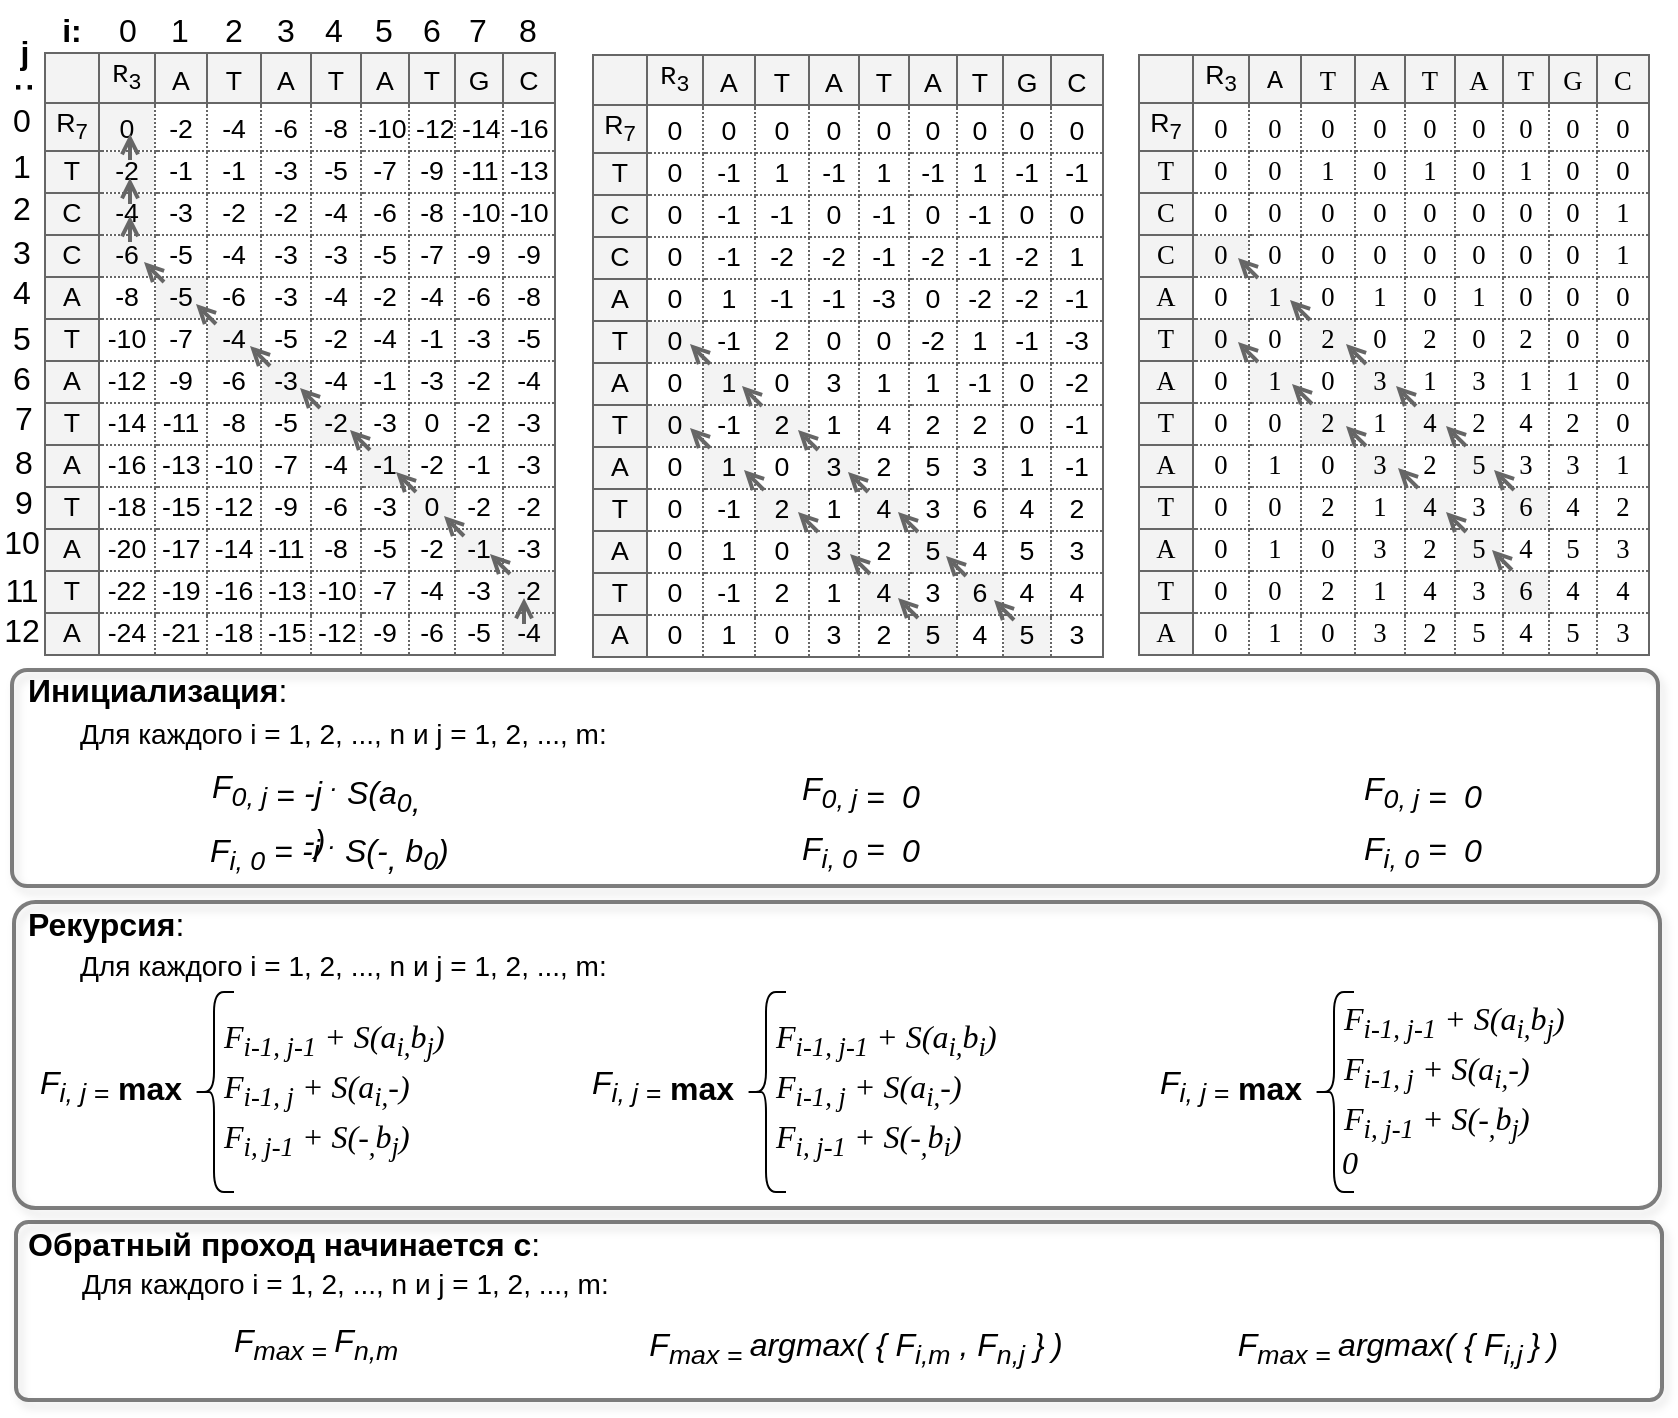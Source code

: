 <mxfile version="24.3.1" type="github">
  <diagram name="Page-1" id="WHlnXtG4-wNuF4GDA74K">
    <mxGraphModel dx="1434" dy="759" grid="1" gridSize="10" guides="1" tooltips="1" connect="1" arrows="1" fold="1" page="1" pageScale="1" pageWidth="850" pageHeight="1100" math="0" shadow="0">
      <root>
        <mxCell id="0" />
        <mxCell id="1" parent="0" />
        <mxCell id="3I89IlvI38l6anFYzL5e-167" value="" style="rounded=1;whiteSpace=wrap;html=1;fillColor=none;arcSize=7;container=0;shadow=1;opacity=50;strokeWidth=2;movable=0;resizable=0;rotatable=0;deletable=0;editable=0;locked=1;connectable=0;" vertex="1" parent="1">
          <mxGeometry x="9" y="611" width="823" height="89" as="geometry" />
        </mxCell>
        <mxCell id="3I89IlvI38l6anFYzL5e-74" value="" style="group" vertex="1" connectable="0" parent="1">
          <mxGeometry x="21" y="19" width="290" height="320" as="geometry" />
        </mxCell>
        <UserObject label="&lt;table xmlns=&quot;http://www.w3.org/1999/xhtml&quot; cellspacing=&quot;0&quot; cellpadding=&quot;0&quot; dir=&quot;ltr&quot; border=&quot;1&quot; style=&quot;table-layout: fixed; font-size: 10pt; width: 0px; border-collapse: collapse; border: medium;&quot; data-sheets-root=&quot;1&quot;&gt;&lt;colgroup&gt;&lt;col width=&quot;27&quot;&gt;&lt;col width=&quot;28&quot;&gt;&lt;col width=&quot;26&quot;&gt;&lt;col width=&quot;27&quot;&gt;&lt;col width=&quot;25&quot;&gt;&lt;col width=&quot;25&quot;&gt;&lt;col width=&quot;24&quot;&gt;&lt;col width=&quot;23&quot;&gt;&lt;col width=&quot;24&quot;&gt;&lt;col width=&quot;26&quot;&gt;&lt;/colgroup&gt;&lt;tbody&gt;&lt;tr style=&quot;height:21px;&quot;&gt;&lt;td style=&quot;border-top:1px solid #666666;border-right:1px solid #666666;border-bottom:1px solid #666666;border-left:1px solid #666666;overflow:hidden;padding:2px 3px 2px 3px;vertical-align:bottom;background-color:#f3f3f3;&quot;&gt;&lt;/td&gt;&lt;td align=&quot;center&quot; style=&quot;border-top:1px solid #666666;border-right:1px solid #666666;border-bottom:1px solid #666666;overflow:hidden;padding:2px 3px 2px 3px;vertical-align:bottom;background-color:#f3f3f3;&quot;&gt;&lt;font face=&quot;Courier New&quot;&gt;R&lt;sub&gt;3&lt;/sub&gt;&lt;/font&gt;&lt;/td&gt;&lt;td align=&quot;center&quot; style=&quot;border-top:1px solid #666666;border-right:1px solid #666666;border-bottom:1px solid #666666;overflow:hidden;padding:2px 3px 2px 3px;vertical-align:bottom;background-color:#f3f3f3;&quot; data-sheets-value=&quot;{&amp;quot;1&amp;quot;:2,&amp;quot;2&amp;quot;:&amp;quot;A&amp;quot;}&quot;&gt;&lt;font face=&quot;0-xaoXvKC55XvgbVZHUk&quot;&gt;A&lt;/font&gt;&lt;/td&gt;&lt;td align=&quot;center&quot; style=&quot;border-top: 1px solid rgb(102, 102, 102); border-right: 1px solid rgb(102, 102, 102); border-bottom: 1px solid rgb(102, 102, 102); overflow: hidden; padding: 2px 3px; vertical-align: bottom; background-color: rgb(243, 243, 243); font-weight: normal;&quot; data-sheets-value=&quot;{&amp;quot;1&amp;quot;:2,&amp;quot;2&amp;quot;:&amp;quot;T&amp;quot;}&quot;&gt;&lt;font face=&quot;0-xaoXvKC55XvgbVZHUk&quot;&gt;T&lt;/font&gt;&lt;/td&gt;&lt;td align=&quot;center&quot; style=&quot;border-top:1px solid #666666;border-right:1px solid #666666;border-bottom:1px solid #666666;overflow:hidden;padding:2px 3px 2px 3px;vertical-align:bottom;background-color:#f3f3f3;&quot; data-sheets-value=&quot;{&amp;quot;1&amp;quot;:2,&amp;quot;2&amp;quot;:&amp;quot;A&amp;quot;}&quot;&gt;&lt;font face=&quot;0-xaoXvKC55XvgbVZHUk&quot;&gt;A&lt;/font&gt;&lt;/td&gt;&lt;td align=&quot;center&quot; style=&quot;border-top:1px solid #666666;border-right:1px solid #666666;border-bottom:1px solid #666666;overflow:hidden;padding:2px 3px 2px 3px;vertical-align:bottom;background-color:#f3f3f3;&quot; data-sheets-value=&quot;{&amp;quot;1&amp;quot;:2,&amp;quot;2&amp;quot;:&amp;quot;T&amp;quot;}&quot;&gt;&lt;font face=&quot;0-xaoXvKC55XvgbVZHUk&quot;&gt;T&lt;/font&gt;&lt;/td&gt;&lt;td align=&quot;center&quot; style=&quot;border-top:1px solid #666666;border-right:1px solid #666666;border-bottom:1px solid #666666;overflow:hidden;padding:2px 3px 2px 3px;vertical-align:bottom;background-color:#f3f3f3;&quot; data-sheets-value=&quot;{&amp;quot;1&amp;quot;:2,&amp;quot;2&amp;quot;:&amp;quot;A&amp;quot;}&quot;&gt;&lt;font face=&quot;0-xaoXvKC55XvgbVZHUk&quot;&gt;A&lt;/font&gt;&lt;/td&gt;&lt;td align=&quot;center&quot; style=&quot;border-top:1px solid #666666;border-right:1px solid #666666;border-bottom:1px solid #666666;overflow:hidden;padding:2px 3px 2px 3px;vertical-align:bottom;background-color:#f3f3f3;&quot; data-sheets-value=&quot;{&amp;quot;1&amp;quot;:2,&amp;quot;2&amp;quot;:&amp;quot;T&amp;quot;}&quot;&gt;&lt;font face=&quot;0-xaoXvKC55XvgbVZHUk&quot;&gt;T&lt;/font&gt;&lt;/td&gt;&lt;td align=&quot;center&quot; style=&quot;border-top:1px solid #666666;border-right:1px solid #666666;border-bottom:1px solid #666666;overflow:hidden;padding:2px 3px 2px 3px;vertical-align:bottom;background-color:#f3f3f3;&quot; data-sheets-value=&quot;{&amp;quot;1&amp;quot;:2,&amp;quot;2&amp;quot;:&amp;quot;G&amp;quot;}&quot;&gt;&lt;font face=&quot;0-xaoXvKC55XvgbVZHUk&quot;&gt;G&lt;/font&gt;&lt;/td&gt;&lt;td align=&quot;center&quot; style=&quot;border-top:1px solid #666666;border-right:1px solid #666666;border-bottom:1px solid #666666;overflow:hidden;padding:2px 3px 2px 3px;vertical-align:bottom;background-color:#f3f3f3;&quot; data-sheets-value=&quot;{&amp;quot;1&amp;quot;:2,&amp;quot;2&amp;quot;:&amp;quot;C&amp;quot;}&quot;&gt;&lt;font face=&quot;0-xaoXvKC55XvgbVZHUk&quot;&gt;C&lt;/font&gt;&lt;/td&gt;&lt;/tr&gt;&lt;tr align=&quot;center&quot; style=&quot;height:21px;&quot;&gt;&lt;td style=&quot;border-right:1px solid #666666;border-bottom:1px solid #666666;border-left:1px solid #666666;overflow:hidden;padding:2px 3px 2px 3px;vertical-align:bottom;background-color:#f3f3f3;&quot;&gt;&lt;font face=&quot;0-xaoXvKC55XvgbVZHUk&quot;&gt;R&lt;sub&gt;7&lt;/sub&gt;&lt;/font&gt;&lt;/td&gt;&lt;td style=&quot;border-right: 1px dotted rgb(102, 102, 102); border-bottom: 1px dotted rgb(102, 102, 102); overflow: hidden; padding: 2px 3px; vertical-align: bottom; background-color: rgb(243, 243, 243); font-weight: normal;&quot; data-sheets-value=&quot;{&amp;quot;1&amp;quot;:3,&amp;quot;3&amp;quot;:0}&quot;&gt;&lt;font face=&quot;0-xaoXvKC55XvgbVZHUk&quot;&gt;0&lt;/font&gt;&lt;/td&gt;&lt;td style=&quot;border-right: 1px dotted rgb(102, 102, 102); border-bottom: 1px dotted rgb(102, 102, 102); overflow: hidden; padding: 2px 3px; vertical-align: bottom; font-weight: normal;&quot; data-sheets-value=&quot;{&amp;quot;1&amp;quot;:3,&amp;quot;3&amp;quot;:-2}&quot; data-sheets-formula=&quot;=R[0]C[-1]-2&quot;&gt;&lt;font face=&quot;0-xaoXvKC55XvgbVZHUk&quot;&gt;-2&lt;/font&gt;&lt;/td&gt;&lt;td style=&quot;border-right: 1px dotted rgb(102, 102, 102); border-bottom: 1px dotted rgb(102, 102, 102); overflow: hidden; padding: 2px 3px; vertical-align: bottom; font-weight: normal;&quot; data-sheets-value=&quot;{&amp;quot;1&amp;quot;:3,&amp;quot;3&amp;quot;:-4}&quot; data-sheets-formula=&quot;=R[0]C[-1]-2&quot;&gt;&lt;font face=&quot;0-xaoXvKC55XvgbVZHUk&quot;&gt;-4&lt;/font&gt;&lt;/td&gt;&lt;td style=&quot;border-right: 1px dotted rgb(102, 102, 102); border-bottom: 1px dotted rgb(102, 102, 102); overflow: hidden; padding: 2px 3px; vertical-align: bottom; font-weight: normal;&quot; data-sheets-value=&quot;{&amp;quot;1&amp;quot;:3,&amp;quot;3&amp;quot;:-6}&quot; data-sheets-formula=&quot;=R[0]C[-1]-2&quot;&gt;&lt;font face=&quot;0-xaoXvKC55XvgbVZHUk&quot;&gt;-6&lt;/font&gt;&lt;/td&gt;&lt;td style=&quot;border-right: 1px dotted rgb(102, 102, 102); border-bottom: 1px dotted rgb(102, 102, 102); overflow: hidden; padding: 2px 3px; vertical-align: bottom; font-weight: normal;&quot; data-sheets-value=&quot;{&amp;quot;1&amp;quot;:3,&amp;quot;3&amp;quot;:-8}&quot; data-sheets-formula=&quot;=R[0]C[-1]-2&quot;&gt;&lt;font face=&quot;0-xaoXvKC55XvgbVZHUk&quot;&gt;-8&lt;/font&gt;&lt;/td&gt;&lt;td style=&quot;border-right: 1px dotted rgb(102, 102, 102); border-bottom: 1px dotted rgb(102, 102, 102); overflow: hidden; padding: 2px 3px; vertical-align: bottom; font-weight: normal;&quot; data-sheets-value=&quot;{&amp;quot;1&amp;quot;:3,&amp;quot;3&amp;quot;:-10}&quot; data-sheets-formula=&quot;=R[0]C[-1]-2&quot;&gt;&lt;font face=&quot;0-xaoXvKC55XvgbVZHUk&quot;&gt;-10&lt;/font&gt;&lt;/td&gt;&lt;td style=&quot;border-right: 1px dotted rgb(102, 102, 102); border-bottom: 1px dotted rgb(102, 102, 102); overflow: hidden; padding: 2px 3px; vertical-align: bottom; font-weight: normal;&quot; data-sheets-value=&quot;{&amp;quot;1&amp;quot;:3,&amp;quot;3&amp;quot;:-12}&quot; data-sheets-formula=&quot;=R[0]C[-1]-2&quot;&gt;&lt;font face=&quot;0-xaoXvKC55XvgbVZHUk&quot;&gt;-12&lt;/font&gt;&lt;/td&gt;&lt;td style=&quot;border-right: 1px dotted rgb(102, 102, 102); border-bottom: 1px dotted rgb(102, 102, 102); overflow: hidden; padding: 2px 3px; vertical-align: bottom; font-weight: normal;&quot; data-sheets-value=&quot;{&amp;quot;1&amp;quot;:3,&amp;quot;3&amp;quot;:-14}&quot; data-sheets-formula=&quot;=R[0]C[-1]-2&quot;&gt;&lt;font face=&quot;0-xaoXvKC55XvgbVZHUk&quot;&gt;-14&lt;/font&gt;&lt;/td&gt;&lt;td style=&quot;border-right: 1px solid rgb(102, 102, 102); border-bottom: 1px dotted rgb(102, 102, 102); overflow: hidden; padding: 2px 3px; vertical-align: bottom; font-weight: normal;&quot; data-sheets-value=&quot;{&amp;quot;1&amp;quot;:3,&amp;quot;3&amp;quot;:-16}&quot; data-sheets-formula=&quot;=R[0]C[-1]-2&quot;&gt;&lt;font face=&quot;0-xaoXvKC55XvgbVZHUk&quot;&gt;-16&lt;/font&gt;&lt;/td&gt;&lt;/tr&gt;&lt;tr align=&quot;center&quot; style=&quot;height:21px;&quot;&gt;&lt;td style=&quot;border-right:1px solid #666666;border-bottom:1px solid #666666;border-left:1px solid #666666;overflow:hidden;padding:2px 3px 2px 3px;vertical-align:bottom;background-color:#f3f3f3;&quot; data-sheets-value=&quot;{&amp;quot;1&amp;quot;:2,&amp;quot;2&amp;quot;:&amp;quot;T&amp;quot;}&quot;&gt;&lt;font face=&quot;0-xaoXvKC55XvgbVZHUk&quot;&gt;T&lt;/font&gt;&lt;/td&gt;&lt;td style=&quot;border-right: 1px dotted rgb(102, 102, 102); border-bottom: 1px dotted rgb(102, 102, 102); overflow: hidden; padding: 2px 3px; vertical-align: bottom; background-color: rgb(243, 243, 243); font-weight: normal;&quot; data-sheets-value=&quot;{&amp;quot;1&amp;quot;:3,&amp;quot;3&amp;quot;:-2}&quot; data-sheets-formula=&quot;=R[-1]C[0]-2&quot;&gt;&lt;font face=&quot;0-xaoXvKC55XvgbVZHUk&quot;&gt;-2&lt;/font&gt;&lt;/td&gt;&lt;td style=&quot;border-right: 1px dotted rgb(102, 102, 102); border-bottom: 1px dotted rgb(102, 102, 102); overflow: hidden; padding: 2px 3px; vertical-align: bottom; font-weight: normal;&quot; data-sheets-value=&quot;{&amp;quot;1&amp;quot;:3,&amp;quot;3&amp;quot;:-1}&quot;&gt;&lt;font face=&quot;0-xaoXvKC55XvgbVZHUk&quot;&gt;-1&lt;/font&gt;&lt;/td&gt;&lt;td style=&quot;border-right: 1px dotted rgb(102, 102, 102); border-bottom: 1px dotted rgb(102, 102, 102); overflow: hidden; padding: 2px 3px; vertical-align: bottom; font-weight: normal;&quot; data-sheets-value=&quot;{&amp;quot;1&amp;quot;:3,&amp;quot;3&amp;quot;:-1}&quot;&gt;&lt;font face=&quot;0-xaoXvKC55XvgbVZHUk&quot;&gt;-1&lt;/font&gt;&lt;/td&gt;&lt;td style=&quot;border-right: 1px dotted rgb(102, 102, 102); border-bottom: 1px dotted rgb(102, 102, 102); overflow: hidden; padding: 2px 3px; vertical-align: bottom; font-weight: normal;&quot; data-sheets-value=&quot;{&amp;quot;1&amp;quot;:3,&amp;quot;3&amp;quot;:-3}&quot;&gt;&lt;font face=&quot;0-xaoXvKC55XvgbVZHUk&quot;&gt;-3&lt;/font&gt;&lt;/td&gt;&lt;td style=&quot;border-right: 1px dotted rgb(102, 102, 102); border-bottom: 1px dotted rgb(102, 102, 102); overflow: hidden; padding: 2px 3px; vertical-align: bottom; font-weight: normal;&quot; data-sheets-value=&quot;{&amp;quot;1&amp;quot;:3,&amp;quot;3&amp;quot;:-5}&quot;&gt;&lt;font face=&quot;0-xaoXvKC55XvgbVZHUk&quot;&gt;-5&lt;/font&gt;&lt;/td&gt;&lt;td style=&quot;border-right: 1px dotted rgb(102, 102, 102); border-bottom: 1px dotted rgb(102, 102, 102); overflow: hidden; padding: 2px 3px; vertical-align: bottom; font-weight: normal;&quot; data-sheets-value=&quot;{&amp;quot;1&amp;quot;:3,&amp;quot;3&amp;quot;:-7}&quot;&gt;&lt;font face=&quot;0-xaoXvKC55XvgbVZHUk&quot;&gt;-7&lt;/font&gt;&lt;/td&gt;&lt;td style=&quot;border-right: 1px dotted rgb(102, 102, 102); border-bottom: 1px dotted rgb(102, 102, 102); overflow: hidden; padding: 2px 3px; vertical-align: bottom; font-weight: normal;&quot; data-sheets-value=&quot;{&amp;quot;1&amp;quot;:3,&amp;quot;3&amp;quot;:-9}&quot;&gt;&lt;font face=&quot;0-xaoXvKC55XvgbVZHUk&quot;&gt;-9&lt;/font&gt;&lt;/td&gt;&lt;td style=&quot;border-right: 1px dotted rgb(102, 102, 102); border-bottom: 1px dotted rgb(102, 102, 102); overflow: hidden; padding: 2px 3px; vertical-align: bottom; font-weight: normal;&quot; data-sheets-value=&quot;{&amp;quot;1&amp;quot;:3,&amp;quot;3&amp;quot;:-11}&quot;&gt;&lt;font face=&quot;0-xaoXvKC55XvgbVZHUk&quot;&gt;-11&lt;/font&gt;&lt;/td&gt;&lt;td style=&quot;border-right: 1px solid rgb(102, 102, 102); border-bottom: 1px dotted rgb(102, 102, 102); overflow: hidden; padding: 2px 3px; vertical-align: bottom; font-weight: normal;&quot; data-sheets-value=&quot;{&amp;quot;1&amp;quot;:3,&amp;quot;3&amp;quot;:-13}&quot;&gt;&lt;font face=&quot;0-xaoXvKC55XvgbVZHUk&quot;&gt;-13&lt;/font&gt;&lt;/td&gt;&lt;/tr&gt;&lt;tr align=&quot;center&quot; style=&quot;height:21px;&quot;&gt;&lt;td style=&quot;border-right:1px solid #666666;border-bottom:1px solid #666666;border-left:1px solid #666666;overflow:hidden;padding:2px 3px 2px 3px;vertical-align:bottom;background-color:#f3f3f3;&quot; data-sheets-value=&quot;{&amp;quot;1&amp;quot;:2,&amp;quot;2&amp;quot;:&amp;quot;C&amp;quot;}&quot;&gt;&lt;font face=&quot;0-xaoXvKC55XvgbVZHUk&quot;&gt;C&lt;/font&gt;&lt;/td&gt;&lt;td style=&quot;border-right: 1px dotted rgb(102, 102, 102); border-bottom: 1px dotted rgb(102, 102, 102); overflow: hidden; padding: 2px 3px; vertical-align: bottom; background-color: rgb(243, 243, 243); font-weight: normal;&quot; data-sheets-value=&quot;{&amp;quot;1&amp;quot;:3,&amp;quot;3&amp;quot;:-4}&quot; data-sheets-formula=&quot;=R[-1]C[0]-2&quot;&gt;&lt;font face=&quot;0-xaoXvKC55XvgbVZHUk&quot;&gt;-4&lt;/font&gt;&lt;/td&gt;&lt;td style=&quot;border-right: 1px dotted rgb(102, 102, 102); border-bottom: 1px dotted rgb(102, 102, 102); overflow: hidden; padding: 2px 3px; vertical-align: bottom; font-weight: normal;&quot; data-sheets-value=&quot;{&amp;quot;1&amp;quot;:3,&amp;quot;3&amp;quot;:-3}&quot;&gt;&lt;font face=&quot;0-xaoXvKC55XvgbVZHUk&quot;&gt;-3&lt;/font&gt;&lt;/td&gt;&lt;td style=&quot;border-right: 1px dotted rgb(102, 102, 102); border-bottom: 1px dotted rgb(102, 102, 102); overflow: hidden; padding: 2px 3px; vertical-align: bottom; font-weight: normal;&quot; data-sheets-value=&quot;{&amp;quot;1&amp;quot;:3,&amp;quot;3&amp;quot;:-2}&quot;&gt;&lt;font face=&quot;0-xaoXvKC55XvgbVZHUk&quot;&gt;-2&lt;/font&gt;&lt;/td&gt;&lt;td style=&quot;border-right: 1px dotted rgb(102, 102, 102); border-bottom: 1px dotted rgb(102, 102, 102); overflow: hidden; padding: 2px 3px; vertical-align: bottom; font-weight: normal;&quot; data-sheets-value=&quot;{&amp;quot;1&amp;quot;:3,&amp;quot;3&amp;quot;:-2}&quot;&gt;&lt;font face=&quot;0-xaoXvKC55XvgbVZHUk&quot;&gt;-2&lt;/font&gt;&lt;/td&gt;&lt;td style=&quot;border-right: 1px dotted rgb(102, 102, 102); border-bottom: 1px dotted rgb(102, 102, 102); overflow: hidden; padding: 2px 3px; vertical-align: bottom; font-weight: normal;&quot; data-sheets-value=&quot;{&amp;quot;1&amp;quot;:3,&amp;quot;3&amp;quot;:-4}&quot;&gt;&lt;font face=&quot;0-xaoXvKC55XvgbVZHUk&quot;&gt;-4&lt;/font&gt;&lt;/td&gt;&lt;td style=&quot;border-right: 1px dotted rgb(102, 102, 102); border-bottom: 1px dotted rgb(102, 102, 102); overflow: hidden; padding: 2px 3px; vertical-align: bottom; font-weight: normal;&quot; data-sheets-value=&quot;{&amp;quot;1&amp;quot;:3,&amp;quot;3&amp;quot;:-6}&quot;&gt;&lt;font face=&quot;0-xaoXvKC55XvgbVZHUk&quot;&gt;-6&lt;/font&gt;&lt;/td&gt;&lt;td style=&quot;border-right: 1px dotted rgb(102, 102, 102); border-bottom: 1px dotted rgb(102, 102, 102); overflow: hidden; padding: 2px 3px; vertical-align: bottom; font-weight: normal;&quot; data-sheets-value=&quot;{&amp;quot;1&amp;quot;:3,&amp;quot;3&amp;quot;:-8}&quot;&gt;&lt;font face=&quot;0-xaoXvKC55XvgbVZHUk&quot;&gt;-8&lt;/font&gt;&lt;/td&gt;&lt;td style=&quot;border-right: 1px dotted rgb(102, 102, 102); border-bottom: 1px dotted rgb(102, 102, 102); overflow: hidden; padding: 2px 3px; vertical-align: bottom; font-weight: normal;&quot; data-sheets-value=&quot;{&amp;quot;1&amp;quot;:3,&amp;quot;3&amp;quot;:-10}&quot;&gt;&lt;font face=&quot;0-xaoXvKC55XvgbVZHUk&quot;&gt;-10&lt;/font&gt;&lt;/td&gt;&lt;td style=&quot;border-right: 1px solid rgb(102, 102, 102); border-bottom: 1px dotted rgb(102, 102, 102); overflow: hidden; padding: 2px 3px; vertical-align: bottom; font-weight: normal;&quot; data-sheets-value=&quot;{&amp;quot;1&amp;quot;:3,&amp;quot;3&amp;quot;:-10}&quot;&gt;&lt;font face=&quot;0-xaoXvKC55XvgbVZHUk&quot;&gt;-10&lt;/font&gt;&lt;/td&gt;&lt;/tr&gt;&lt;tr align=&quot;center&quot; style=&quot;height:21px;&quot;&gt;&lt;td style=&quot;border-right:1px solid #666666;border-bottom:1px solid #666666;border-left:1px solid #666666;overflow:hidden;padding:2px 3px 2px 3px;vertical-align:bottom;background-color:#f3f3f3;&quot; data-sheets-value=&quot;{&amp;quot;1&amp;quot;:2,&amp;quot;2&amp;quot;:&amp;quot;C&amp;quot;}&quot;&gt;&lt;font face=&quot;0-xaoXvKC55XvgbVZHUk&quot;&gt;C&lt;/font&gt;&lt;/td&gt;&lt;td style=&quot;border-right: 1px dotted rgb(102, 102, 102); border-bottom: 1px dotted rgb(102, 102, 102); overflow: hidden; padding: 2px 3px; vertical-align: bottom; background-color: rgb(243, 243, 243); font-weight: normal;&quot; data-sheets-value=&quot;{&amp;quot;1&amp;quot;:3,&amp;quot;3&amp;quot;:-6}&quot; data-sheets-formula=&quot;=R[-1]C[0]-2&quot;&gt;&lt;font face=&quot;0-xaoXvKC55XvgbVZHUk&quot;&gt;-6&lt;/font&gt;&lt;/td&gt;&lt;td style=&quot;border-right: 1px dotted rgb(102, 102, 102); border-bottom: 1px dotted rgb(102, 102, 102); overflow: hidden; padding: 2px 3px; vertical-align: bottom; font-weight: normal;&quot; data-sheets-value=&quot;{&amp;quot;1&amp;quot;:3,&amp;quot;3&amp;quot;:-5}&quot;&gt;&lt;font face=&quot;0-xaoXvKC55XvgbVZHUk&quot;&gt;-5&lt;/font&gt;&lt;/td&gt;&lt;td style=&quot;border-right: 1px dotted rgb(102, 102, 102); border-bottom: 1px dotted rgb(102, 102, 102); overflow: hidden; padding: 2px 3px; vertical-align: bottom; font-weight: normal;&quot; data-sheets-value=&quot;{&amp;quot;1&amp;quot;:3,&amp;quot;3&amp;quot;:-4}&quot;&gt;&lt;font face=&quot;0-xaoXvKC55XvgbVZHUk&quot;&gt;-4&lt;/font&gt;&lt;/td&gt;&lt;td style=&quot;border-right: 1px dotted rgb(102, 102, 102); border-bottom: 1px dotted rgb(102, 102, 102); overflow: hidden; padding: 2px 3px; vertical-align: bottom; font-weight: normal;&quot; data-sheets-value=&quot;{&amp;quot;1&amp;quot;:3,&amp;quot;3&amp;quot;:-3}&quot;&gt;&lt;font face=&quot;0-xaoXvKC55XvgbVZHUk&quot;&gt;-3&lt;/font&gt;&lt;/td&gt;&lt;td style=&quot;border-right: 1px dotted rgb(102, 102, 102); border-bottom: 1px dotted rgb(102, 102, 102); overflow: hidden; padding: 2px 3px; vertical-align: bottom; font-weight: normal;&quot; data-sheets-value=&quot;{&amp;quot;1&amp;quot;:3,&amp;quot;3&amp;quot;:-3}&quot;&gt;&lt;font face=&quot;0-xaoXvKC55XvgbVZHUk&quot;&gt;-3&lt;/font&gt;&lt;/td&gt;&lt;td style=&quot;border-right: 1px dotted rgb(102, 102, 102); border-bottom: 1px dotted rgb(102, 102, 102); overflow: hidden; padding: 2px 3px; vertical-align: bottom; font-weight: normal;&quot; data-sheets-value=&quot;{&amp;quot;1&amp;quot;:3,&amp;quot;3&amp;quot;:-5}&quot;&gt;&lt;font face=&quot;0-xaoXvKC55XvgbVZHUk&quot;&gt;-5&lt;/font&gt;&lt;/td&gt;&lt;td style=&quot;border-right: 1px dotted rgb(102, 102, 102); border-bottom: 1px dotted rgb(102, 102, 102); overflow: hidden; padding: 2px 3px; vertical-align: bottom; font-weight: normal;&quot; data-sheets-value=&quot;{&amp;quot;1&amp;quot;:3,&amp;quot;3&amp;quot;:-7}&quot;&gt;&lt;font face=&quot;0-xaoXvKC55XvgbVZHUk&quot;&gt;-7&lt;/font&gt;&lt;/td&gt;&lt;td style=&quot;border-right: 1px dotted rgb(102, 102, 102); border-bottom: 1px dotted rgb(102, 102, 102); overflow: hidden; padding: 2px 3px; vertical-align: bottom; font-weight: normal;&quot; data-sheets-value=&quot;{&amp;quot;1&amp;quot;:3,&amp;quot;3&amp;quot;:-9}&quot;&gt;&lt;font face=&quot;0-xaoXvKC55XvgbVZHUk&quot;&gt;-9&lt;/font&gt;&lt;/td&gt;&lt;td style=&quot;border-right: 1px solid rgb(102, 102, 102); border-bottom: 1px dotted rgb(102, 102, 102); overflow: hidden; padding: 2px 3px; vertical-align: bottom; font-weight: normal;&quot; data-sheets-value=&quot;{&amp;quot;1&amp;quot;:3,&amp;quot;3&amp;quot;:-9}&quot;&gt;&lt;font face=&quot;0-xaoXvKC55XvgbVZHUk&quot;&gt;-9&lt;/font&gt;&lt;/td&gt;&lt;/tr&gt;&lt;tr align=&quot;center&quot; style=&quot;height:21px;&quot;&gt;&lt;td style=&quot;border-right:1px solid #666666;border-bottom:1px solid #666666;border-left:1px solid #666666;overflow:hidden;padding:2px 3px 2px 3px;vertical-align:bottom;background-color:#f3f3f3;&quot; data-sheets-value=&quot;{&amp;quot;1&amp;quot;:2,&amp;quot;2&amp;quot;:&amp;quot;A&amp;quot;}&quot;&gt;&lt;font face=&quot;0-xaoXvKC55XvgbVZHUk&quot;&gt;A&lt;/font&gt;&lt;/td&gt;&lt;td style=&quot;border-right: 1px dotted rgb(102, 102, 102); border-bottom: 1px dotted rgb(102, 102, 102); overflow: hidden; padding: 2px 3px; vertical-align: bottom; font-weight: normal;&quot; data-sheets-value=&quot;{&amp;quot;1&amp;quot;:3,&amp;quot;3&amp;quot;:-8}&quot; data-sheets-formula=&quot;=R[-1]C[0]-2&quot;&gt;&lt;font face=&quot;0-xaoXvKC55XvgbVZHUk&quot;&gt;-8&lt;/font&gt;&lt;/td&gt;&lt;td style=&quot;border-right: 1px dotted rgb(102, 102, 102); border-bottom: 1px dotted rgb(102, 102, 102); overflow: hidden; padding: 2px 3px; vertical-align: bottom; background-color: rgb(243, 243, 243); font-weight: normal;&quot; data-sheets-value=&quot;{&amp;quot;1&amp;quot;:3,&amp;quot;3&amp;quot;:-5}&quot;&gt;&lt;font face=&quot;0-xaoXvKC55XvgbVZHUk&quot;&gt;-5&lt;/font&gt;&lt;/td&gt;&lt;td style=&quot;border-right: 1px dotted rgb(102, 102, 102); border-bottom: 1px dotted rgb(102, 102, 102); overflow: hidden; padding: 2px 3px; vertical-align: bottom; font-weight: normal;&quot; data-sheets-value=&quot;{&amp;quot;1&amp;quot;:3,&amp;quot;3&amp;quot;:-6}&quot;&gt;&lt;font face=&quot;0-xaoXvKC55XvgbVZHUk&quot;&gt;-6&lt;/font&gt;&lt;/td&gt;&lt;td style=&quot;border-right: 1px dotted rgb(102, 102, 102); border-bottom: 1px dotted rgb(102, 102, 102); overflow: hidden; padding: 2px 3px; vertical-align: bottom; font-weight: normal;&quot; data-sheets-value=&quot;{&amp;quot;1&amp;quot;:3,&amp;quot;3&amp;quot;:-3}&quot;&gt;&lt;font face=&quot;0-xaoXvKC55XvgbVZHUk&quot;&gt;-3&lt;/font&gt;&lt;/td&gt;&lt;td style=&quot;border-right: 1px dotted rgb(102, 102, 102); border-bottom: 1px dotted rgb(102, 102, 102); overflow: hidden; padding: 2px 3px; vertical-align: bottom; font-weight: normal;&quot; data-sheets-value=&quot;{&amp;quot;1&amp;quot;:3,&amp;quot;3&amp;quot;:-4}&quot;&gt;&lt;font face=&quot;0-xaoXvKC55XvgbVZHUk&quot;&gt;-4&lt;/font&gt;&lt;/td&gt;&lt;td style=&quot;border-right: 1px dotted rgb(102, 102, 102); border-bottom: 1px dotted rgb(102, 102, 102); overflow: hidden; padding: 2px 3px; vertical-align: bottom; font-weight: normal;&quot; data-sheets-value=&quot;{&amp;quot;1&amp;quot;:3,&amp;quot;3&amp;quot;:-2}&quot;&gt;&lt;font face=&quot;0-xaoXvKC55XvgbVZHUk&quot;&gt;-2&lt;/font&gt;&lt;/td&gt;&lt;td style=&quot;border-right: 1px dotted rgb(102, 102, 102); border-bottom: 1px dotted rgb(102, 102, 102); overflow: hidden; padding: 2px 3px; vertical-align: bottom; font-weight: normal;&quot; data-sheets-value=&quot;{&amp;quot;1&amp;quot;:3,&amp;quot;3&amp;quot;:-4}&quot;&gt;&lt;font face=&quot;0-xaoXvKC55XvgbVZHUk&quot;&gt;-4&lt;/font&gt;&lt;/td&gt;&lt;td style=&quot;border-right: 1px dotted rgb(102, 102, 102); border-bottom: 1px dotted rgb(102, 102, 102); overflow: hidden; padding: 2px 3px; vertical-align: bottom; font-weight: normal;&quot; data-sheets-value=&quot;{&amp;quot;1&amp;quot;:3,&amp;quot;3&amp;quot;:-6}&quot;&gt;&lt;font face=&quot;0-xaoXvKC55XvgbVZHUk&quot;&gt;-6&lt;/font&gt;&lt;/td&gt;&lt;td style=&quot;border-right: 1px solid rgb(102, 102, 102); border-bottom: 1px dotted rgb(102, 102, 102); overflow: hidden; padding: 2px 3px; vertical-align: bottom; font-weight: normal;&quot; data-sheets-value=&quot;{&amp;quot;1&amp;quot;:3,&amp;quot;3&amp;quot;:-8}&quot;&gt;&lt;font face=&quot;0-xaoXvKC55XvgbVZHUk&quot;&gt;-8&lt;/font&gt;&lt;/td&gt;&lt;/tr&gt;&lt;tr align=&quot;center&quot; style=&quot;height:21px;&quot;&gt;&lt;td style=&quot;border-right:1px solid #666666;border-bottom:1px solid #666666;border-left:1px solid #666666;overflow:hidden;padding:2px 3px 2px 3px;vertical-align:bottom;background-color:#f3f3f3;&quot; data-sheets-value=&quot;{&amp;quot;1&amp;quot;:2,&amp;quot;2&amp;quot;:&amp;quot;T&amp;quot;}&quot;&gt;&lt;font face=&quot;0-xaoXvKC55XvgbVZHUk&quot;&gt;T&lt;/font&gt;&lt;/td&gt;&lt;td style=&quot;border-right: 1px dotted rgb(102, 102, 102); border-bottom: 1px dotted rgb(102, 102, 102); overflow: hidden; padding: 2px 3px; vertical-align: bottom; font-weight: normal;&quot; data-sheets-value=&quot;{&amp;quot;1&amp;quot;:3,&amp;quot;3&amp;quot;:-10}&quot; data-sheets-formula=&quot;=R[-1]C[0]-2&quot;&gt;&lt;font face=&quot;0-xaoXvKC55XvgbVZHUk&quot;&gt;-10&lt;/font&gt;&lt;/td&gt;&lt;td style=&quot;border-right: 1px dotted rgb(102, 102, 102); border-bottom: 1px dotted rgb(102, 102, 102); overflow: hidden; padding: 2px 3px; vertical-align: bottom; font-weight: normal;&quot; data-sheets-value=&quot;{&amp;quot;1&amp;quot;:3,&amp;quot;3&amp;quot;:-7}&quot;&gt;&lt;font face=&quot;0-xaoXvKC55XvgbVZHUk&quot;&gt;-7&lt;/font&gt;&lt;/td&gt;&lt;td style=&quot;border-right: 1px dotted rgb(102, 102, 102); border-bottom: 1px dotted rgb(102, 102, 102); overflow: hidden; padding: 2px 3px; vertical-align: bottom; background-color: rgb(243, 243, 243); font-weight: normal;&quot; data-sheets-value=&quot;{&amp;quot;1&amp;quot;:3,&amp;quot;3&amp;quot;:-4}&quot;&gt;&lt;font face=&quot;0-xaoXvKC55XvgbVZHUk&quot;&gt;-4&lt;/font&gt;&lt;/td&gt;&lt;td style=&quot;border-right: 1px dotted rgb(102, 102, 102); border-bottom: 1px dotted rgb(102, 102, 102); overflow: hidden; padding: 2px 3px; vertical-align: bottom; font-weight: normal;&quot; data-sheets-value=&quot;{&amp;quot;1&amp;quot;:3,&amp;quot;3&amp;quot;:-5}&quot;&gt;&lt;font face=&quot;0-xaoXvKC55XvgbVZHUk&quot;&gt;-5&lt;/font&gt;&lt;/td&gt;&lt;td style=&quot;border-right: 1px dotted rgb(102, 102, 102); border-bottom: 1px dotted rgb(102, 102, 102); overflow: hidden; padding: 2px 3px; vertical-align: bottom; font-weight: normal;&quot; data-sheets-value=&quot;{&amp;quot;1&amp;quot;:3,&amp;quot;3&amp;quot;:-2}&quot;&gt;&lt;font face=&quot;0-xaoXvKC55XvgbVZHUk&quot;&gt;-2&lt;/font&gt;&lt;/td&gt;&lt;td style=&quot;border-right: 1px dotted rgb(102, 102, 102); border-bottom: 1px dotted rgb(102, 102, 102); overflow: hidden; padding: 2px 3px; vertical-align: bottom; font-weight: normal;&quot; data-sheets-value=&quot;{&amp;quot;1&amp;quot;:3,&amp;quot;3&amp;quot;:-4}&quot;&gt;&lt;font face=&quot;0-xaoXvKC55XvgbVZHUk&quot;&gt;-4&lt;/font&gt;&lt;/td&gt;&lt;td style=&quot;border-right: 1px dotted rgb(102, 102, 102); border-bottom: 1px dotted rgb(102, 102, 102); overflow: hidden; padding: 2px 3px; vertical-align: bottom; font-weight: normal;&quot; data-sheets-value=&quot;{&amp;quot;1&amp;quot;:3,&amp;quot;3&amp;quot;:-1}&quot;&gt;&lt;font face=&quot;0-xaoXvKC55XvgbVZHUk&quot;&gt;-1&lt;/font&gt;&lt;/td&gt;&lt;td style=&quot;border-right: 1px dotted rgb(102, 102, 102); border-bottom: 1px dotted rgb(102, 102, 102); overflow: hidden; padding: 2px 3px; vertical-align: bottom; font-weight: normal;&quot; data-sheets-value=&quot;{&amp;quot;1&amp;quot;:3,&amp;quot;3&amp;quot;:-3}&quot;&gt;&lt;font face=&quot;0-xaoXvKC55XvgbVZHUk&quot;&gt;-3&lt;/font&gt;&lt;/td&gt;&lt;td style=&quot;border-right: 1px solid rgb(102, 102, 102); border-bottom: 1px dotted rgb(102, 102, 102); overflow: hidden; padding: 2px 3px; vertical-align: bottom; font-weight: normal;&quot; data-sheets-value=&quot;{&amp;quot;1&amp;quot;:3,&amp;quot;3&amp;quot;:-5}&quot;&gt;&lt;font face=&quot;0-xaoXvKC55XvgbVZHUk&quot;&gt;-5&lt;/font&gt;&lt;/td&gt;&lt;/tr&gt;&lt;tr align=&quot;center&quot; style=&quot;height:21px;&quot;&gt;&lt;td style=&quot;border-right:1px solid #666666;border-bottom:1px solid #666666;border-left:1px solid #666666;overflow:hidden;padding:2px 3px 2px 3px;vertical-align:bottom;background-color:#f3f3f3;&quot; data-sheets-value=&quot;{&amp;quot;1&amp;quot;:2,&amp;quot;2&amp;quot;:&amp;quot;A&amp;quot;}&quot;&gt;&lt;font face=&quot;0-xaoXvKC55XvgbVZHUk&quot;&gt;A&lt;/font&gt;&lt;/td&gt;&lt;td style=&quot;border-right: 1px dotted rgb(102, 102, 102); border-bottom: 1px dotted rgb(102, 102, 102); overflow: hidden; padding: 2px 3px; vertical-align: bottom; font-weight: normal;&quot; data-sheets-value=&quot;{&amp;quot;1&amp;quot;:3,&amp;quot;3&amp;quot;:-12}&quot; data-sheets-formula=&quot;=R[-1]C[0]-2&quot;&gt;&lt;font face=&quot;0-xaoXvKC55XvgbVZHUk&quot;&gt;-12&lt;/font&gt;&lt;/td&gt;&lt;td style=&quot;border-right: 1px dotted rgb(102, 102, 102); border-bottom: 1px dotted rgb(102, 102, 102); overflow: hidden; padding: 2px 3px; vertical-align: bottom; font-weight: normal;&quot; data-sheets-value=&quot;{&amp;quot;1&amp;quot;:3,&amp;quot;3&amp;quot;:-9}&quot;&gt;&lt;font face=&quot;0-xaoXvKC55XvgbVZHUk&quot;&gt;-9&lt;/font&gt;&lt;/td&gt;&lt;td style=&quot;border-right: 1px dotted rgb(102, 102, 102); border-bottom: 1px dotted rgb(102, 102, 102); overflow: hidden; padding: 2px 3px; vertical-align: bottom; font-weight: normal;&quot; data-sheets-value=&quot;{&amp;quot;1&amp;quot;:3,&amp;quot;3&amp;quot;:-6}&quot;&gt;&lt;font face=&quot;0-xaoXvKC55XvgbVZHUk&quot;&gt;-6&lt;/font&gt;&lt;/td&gt;&lt;td style=&quot;border-right: 1px dotted rgb(102, 102, 102); border-bottom: 1px dotted rgb(102, 102, 102); overflow: hidden; padding: 2px 3px; vertical-align: bottom; background-color: rgb(243, 243, 243); font-weight: normal;&quot; data-sheets-value=&quot;{&amp;quot;1&amp;quot;:3,&amp;quot;3&amp;quot;:-3}&quot;&gt;&lt;font face=&quot;0-xaoXvKC55XvgbVZHUk&quot;&gt;-3&lt;/font&gt;&lt;/td&gt;&lt;td style=&quot;border-right: 1px dotted rgb(102, 102, 102); border-bottom: 1px dotted rgb(102, 102, 102); overflow: hidden; padding: 2px 3px; vertical-align: bottom; font-weight: normal;&quot; data-sheets-value=&quot;{&amp;quot;1&amp;quot;:3,&amp;quot;3&amp;quot;:-4}&quot;&gt;&lt;font face=&quot;0-xaoXvKC55XvgbVZHUk&quot;&gt;-4&lt;/font&gt;&lt;/td&gt;&lt;td style=&quot;border-right: 1px dotted rgb(102, 102, 102); border-bottom: 1px dotted rgb(102, 102, 102); overflow: hidden; padding: 2px 3px; vertical-align: bottom; font-weight: normal;&quot; data-sheets-value=&quot;{&amp;quot;1&amp;quot;:3,&amp;quot;3&amp;quot;:-1}&quot;&gt;&lt;font face=&quot;0-xaoXvKC55XvgbVZHUk&quot;&gt;-1&lt;/font&gt;&lt;/td&gt;&lt;td style=&quot;border-right: 1px dotted rgb(102, 102, 102); border-bottom: 1px dotted rgb(102, 102, 102); overflow: hidden; padding: 2px 3px; vertical-align: bottom; font-weight: normal;&quot; data-sheets-value=&quot;{&amp;quot;1&amp;quot;:3,&amp;quot;3&amp;quot;:-3}&quot;&gt;&lt;font face=&quot;0-xaoXvKC55XvgbVZHUk&quot;&gt;-3&lt;/font&gt;&lt;/td&gt;&lt;td style=&quot;border-right: 1px dotted rgb(102, 102, 102); border-bottom: 1px dotted rgb(102, 102, 102); overflow: hidden; padding: 2px 3px; vertical-align: bottom; font-weight: normal;&quot; data-sheets-value=&quot;{&amp;quot;1&amp;quot;:3,&amp;quot;3&amp;quot;:-2}&quot;&gt;&lt;font face=&quot;0-xaoXvKC55XvgbVZHUk&quot;&gt;-2&lt;/font&gt;&lt;/td&gt;&lt;td style=&quot;border-right: 1px solid rgb(102, 102, 102); border-bottom: 1px dotted rgb(102, 102, 102); overflow: hidden; padding: 2px 3px; vertical-align: bottom; font-weight: normal;&quot; data-sheets-value=&quot;{&amp;quot;1&amp;quot;:3,&amp;quot;3&amp;quot;:-4}&quot;&gt;&lt;font face=&quot;0-xaoXvKC55XvgbVZHUk&quot;&gt;-4&lt;/font&gt;&lt;/td&gt;&lt;/tr&gt;&lt;tr align=&quot;center&quot; style=&quot;height:21px;&quot;&gt;&lt;td style=&quot;border-right:1px solid #666666;border-bottom:1px solid #666666;border-left:1px solid #666666;overflow:hidden;padding:2px 3px 2px 3px;vertical-align:bottom;background-color:#f3f3f3;&quot; data-sheets-value=&quot;{&amp;quot;1&amp;quot;:2,&amp;quot;2&amp;quot;:&amp;quot;T&amp;quot;}&quot;&gt;&lt;font face=&quot;0-xaoXvKC55XvgbVZHUk&quot;&gt;T&lt;/font&gt;&lt;/td&gt;&lt;td style=&quot;border-right: 1px dotted rgb(102, 102, 102); border-bottom: 1px dotted rgb(102, 102, 102); overflow: hidden; padding: 2px 3px; vertical-align: bottom; font-weight: normal;&quot; data-sheets-value=&quot;{&amp;quot;1&amp;quot;:3,&amp;quot;3&amp;quot;:-14}&quot; data-sheets-formula=&quot;=R[-1]C[0]-2&quot;&gt;&lt;font face=&quot;0-xaoXvKC55XvgbVZHUk&quot;&gt;-14&lt;/font&gt;&lt;/td&gt;&lt;td style=&quot;border-right: 1px dotted rgb(102, 102, 102); border-bottom: 1px dotted rgb(102, 102, 102); overflow: hidden; padding: 2px 3px; vertical-align: bottom; font-weight: normal;&quot; data-sheets-value=&quot;{&amp;quot;1&amp;quot;:3,&amp;quot;3&amp;quot;:-11}&quot;&gt;&lt;font face=&quot;0-xaoXvKC55XvgbVZHUk&quot;&gt;-11&lt;/font&gt;&lt;/td&gt;&lt;td style=&quot;border-right: 1px dotted rgb(102, 102, 102); border-bottom: 1px dotted rgb(102, 102, 102); overflow: hidden; padding: 2px 3px; vertical-align: bottom; font-weight: normal;&quot; data-sheets-value=&quot;{&amp;quot;1&amp;quot;:3,&amp;quot;3&amp;quot;:-8}&quot;&gt;&lt;font face=&quot;0-xaoXvKC55XvgbVZHUk&quot;&gt;-8&lt;/font&gt;&lt;/td&gt;&lt;td style=&quot;border-right: 1px dotted rgb(102, 102, 102); border-bottom: 1px dotted rgb(102, 102, 102); overflow: hidden; padding: 2px 3px; vertical-align: bottom; font-weight: normal;&quot; data-sheets-value=&quot;{&amp;quot;1&amp;quot;:3,&amp;quot;3&amp;quot;:-5}&quot;&gt;&lt;font face=&quot;0-xaoXvKC55XvgbVZHUk&quot;&gt;-5&lt;/font&gt;&lt;/td&gt;&lt;td style=&quot;border-right: 1px dotted rgb(102, 102, 102); border-bottom: 1px dotted rgb(102, 102, 102); overflow: hidden; padding: 2px 3px; vertical-align: bottom; background-color: rgb(243, 243, 243); font-weight: normal;&quot; data-sheets-value=&quot;{&amp;quot;1&amp;quot;:3,&amp;quot;3&amp;quot;:-2}&quot;&gt;&lt;font face=&quot;0-xaoXvKC55XvgbVZHUk&quot;&gt;-2&lt;/font&gt;&lt;/td&gt;&lt;td style=&quot;border-right: 1px dotted rgb(102, 102, 102); border-bottom: 1px dotted rgb(102, 102, 102); overflow: hidden; padding: 2px 3px; vertical-align: bottom; font-weight: normal;&quot; data-sheets-value=&quot;{&amp;quot;1&amp;quot;:3,&amp;quot;3&amp;quot;:-3}&quot;&gt;&lt;font face=&quot;0-xaoXvKC55XvgbVZHUk&quot;&gt;-3&lt;/font&gt;&lt;/td&gt;&lt;td style=&quot;border-right: 1px dotted rgb(102, 102, 102); border-bottom: 1px dotted rgb(102, 102, 102); overflow: hidden; padding: 2px 3px; vertical-align: bottom; font-weight: normal;&quot; data-sheets-value=&quot;{&amp;quot;1&amp;quot;:3,&amp;quot;3&amp;quot;:0}&quot;&gt;&lt;font face=&quot;0-xaoXvKC55XvgbVZHUk&quot;&gt;0&lt;/font&gt;&lt;/td&gt;&lt;td style=&quot;border-right: 1px dotted rgb(102, 102, 102); border-bottom: 1px dotted rgb(102, 102, 102); overflow: hidden; padding: 2px 3px; vertical-align: bottom; font-weight: normal;&quot; data-sheets-value=&quot;{&amp;quot;1&amp;quot;:3,&amp;quot;3&amp;quot;:-2}&quot;&gt;&lt;font face=&quot;0-xaoXvKC55XvgbVZHUk&quot;&gt;-2&lt;/font&gt;&lt;/td&gt;&lt;td style=&quot;border-right: 1px solid rgb(102, 102, 102); border-bottom: 1px dotted rgb(102, 102, 102); overflow: hidden; padding: 2px 3px; vertical-align: bottom; font-weight: normal;&quot; data-sheets-value=&quot;{&amp;quot;1&amp;quot;:3,&amp;quot;3&amp;quot;:-3}&quot;&gt;&lt;font face=&quot;0-xaoXvKC55XvgbVZHUk&quot;&gt;-3&lt;/font&gt;&lt;/td&gt;&lt;/tr&gt;&lt;tr align=&quot;center&quot; style=&quot;height:21px;&quot;&gt;&lt;td style=&quot;border-right:1px solid #666666;border-bottom:1px solid #666666;border-left:1px solid #666666;overflow:hidden;padding:2px 3px 2px 3px;vertical-align:bottom;background-color:#f3f3f3;&quot; data-sheets-value=&quot;{&amp;quot;1&amp;quot;:2,&amp;quot;2&amp;quot;:&amp;quot;A&amp;quot;}&quot;&gt;&lt;font face=&quot;0-xaoXvKC55XvgbVZHUk&quot;&gt;A&lt;/font&gt;&lt;/td&gt;&lt;td style=&quot;border-right: 1px dotted rgb(102, 102, 102); border-bottom: 1px dotted rgb(102, 102, 102); overflow: hidden; padding: 2px 3px; vertical-align: bottom; font-weight: normal;&quot; data-sheets-value=&quot;{&amp;quot;1&amp;quot;:3,&amp;quot;3&amp;quot;:-16}&quot; data-sheets-formula=&quot;=R[-1]C[0]-2&quot;&gt;&lt;font face=&quot;0-xaoXvKC55XvgbVZHUk&quot;&gt;-16&lt;/font&gt;&lt;/td&gt;&lt;td style=&quot;border-right: 1px dotted rgb(102, 102, 102); border-bottom: 1px dotted rgb(102, 102, 102); overflow: hidden; padding: 2px 3px; vertical-align: bottom; font-weight: normal;&quot; data-sheets-value=&quot;{&amp;quot;1&amp;quot;:3,&amp;quot;3&amp;quot;:-13}&quot;&gt;&lt;font face=&quot;0-xaoXvKC55XvgbVZHUk&quot;&gt;-13&lt;/font&gt;&lt;/td&gt;&lt;td style=&quot;border-right: 1px dotted rgb(102, 102, 102); border-bottom: 1px dotted rgb(102, 102, 102); overflow: hidden; padding: 2px 3px; vertical-align: bottom; font-weight: normal;&quot; data-sheets-value=&quot;{&amp;quot;1&amp;quot;:3,&amp;quot;3&amp;quot;:-10}&quot;&gt;&lt;font face=&quot;0-xaoXvKC55XvgbVZHUk&quot;&gt;-10&lt;/font&gt;&lt;/td&gt;&lt;td style=&quot;border-right: 1px dotted rgb(102, 102, 102); border-bottom: 1px dotted rgb(102, 102, 102); overflow: hidden; padding: 2px 3px; vertical-align: bottom; font-weight: normal;&quot; data-sheets-value=&quot;{&amp;quot;1&amp;quot;:3,&amp;quot;3&amp;quot;:-7}&quot;&gt;&lt;font face=&quot;0-xaoXvKC55XvgbVZHUk&quot;&gt;-7&lt;/font&gt;&lt;/td&gt;&lt;td style=&quot;border-right: 1px dotted rgb(102, 102, 102); border-bottom: 1px dotted rgb(102, 102, 102); overflow: hidden; padding: 2px 3px; vertical-align: bottom; font-weight: normal;&quot; data-sheets-value=&quot;{&amp;quot;1&amp;quot;:3,&amp;quot;3&amp;quot;:-4}&quot;&gt;&lt;font face=&quot;0-xaoXvKC55XvgbVZHUk&quot;&gt;-4&lt;/font&gt;&lt;/td&gt;&lt;td style=&quot;border-right: 1px dotted rgb(102, 102, 102); border-bottom: 1px dotted rgb(102, 102, 102); overflow: hidden; padding: 2px 3px; vertical-align: bottom; background-color: rgb(243, 243, 243); font-weight: normal;&quot; data-sheets-value=&quot;{&amp;quot;1&amp;quot;:3,&amp;quot;3&amp;quot;:-1}&quot;&gt;&lt;font face=&quot;0-xaoXvKC55XvgbVZHUk&quot;&gt;-1&lt;/font&gt;&lt;/td&gt;&lt;td style=&quot;border-right: 1px dotted rgb(102, 102, 102); border-bottom: 1px dotted rgb(102, 102, 102); overflow: hidden; padding: 2px 3px; vertical-align: bottom; font-weight: normal;&quot; data-sheets-value=&quot;{&amp;quot;1&amp;quot;:3,&amp;quot;3&amp;quot;:-2}&quot;&gt;&lt;font face=&quot;0-xaoXvKC55XvgbVZHUk&quot;&gt;-2&lt;/font&gt;&lt;/td&gt;&lt;td style=&quot;border-right: 1px dotted rgb(102, 102, 102); border-bottom: 1px dotted rgb(102, 102, 102); overflow: hidden; padding: 2px 3px; vertical-align: bottom; font-weight: normal;&quot; data-sheets-value=&quot;{&amp;quot;1&amp;quot;:3,&amp;quot;3&amp;quot;:-1}&quot;&gt;&lt;font face=&quot;0-xaoXvKC55XvgbVZHUk&quot;&gt;-1&lt;/font&gt;&lt;/td&gt;&lt;td style=&quot;border-right: 1px solid rgb(102, 102, 102); border-bottom: 1px dotted rgb(102, 102, 102); overflow: hidden; padding: 2px 3px; vertical-align: bottom; font-weight: normal;&quot; data-sheets-value=&quot;{&amp;quot;1&amp;quot;:3,&amp;quot;3&amp;quot;:-3}&quot;&gt;&lt;font face=&quot;0-xaoXvKC55XvgbVZHUk&quot;&gt;-3&lt;/font&gt;&lt;/td&gt;&lt;/tr&gt;&lt;tr align=&quot;center&quot; style=&quot;height:21px;&quot;&gt;&lt;td style=&quot;border-right:1px solid #666666;border-bottom:1px solid #666666;border-left:1px solid #666666;overflow:hidden;padding:2px 3px 2px 3px;vertical-align:bottom;background-color:#f3f3f3;&quot; data-sheets-value=&quot;{&amp;quot;1&amp;quot;:2,&amp;quot;2&amp;quot;:&amp;quot;T&amp;quot;}&quot;&gt;&lt;font face=&quot;0-xaoXvKC55XvgbVZHUk&quot;&gt;T&lt;/font&gt;&lt;/td&gt;&lt;td style=&quot;border-right: 1px dotted rgb(102, 102, 102); border-bottom: 1px dotted rgb(102, 102, 102); overflow: hidden; padding: 2px 3px; vertical-align: bottom; font-weight: normal;&quot; data-sheets-value=&quot;{&amp;quot;1&amp;quot;:3,&amp;quot;3&amp;quot;:-18}&quot; data-sheets-formula=&quot;=R[-1]C[0]-2&quot;&gt;&lt;font face=&quot;0-xaoXvKC55XvgbVZHUk&quot;&gt;-18&lt;/font&gt;&lt;/td&gt;&lt;td style=&quot;border-right: 1px dotted rgb(102, 102, 102); border-bottom: 1px dotted rgb(102, 102, 102); overflow: hidden; padding: 2px 3px; vertical-align: bottom; font-weight: normal;&quot; data-sheets-value=&quot;{&amp;quot;1&amp;quot;:3,&amp;quot;3&amp;quot;:-15}&quot;&gt;&lt;font face=&quot;0-xaoXvKC55XvgbVZHUk&quot;&gt;-15&lt;/font&gt;&lt;/td&gt;&lt;td style=&quot;border-right: 1px dotted rgb(102, 102, 102); border-bottom: 1px dotted rgb(102, 102, 102); overflow: hidden; padding: 2px 3px; vertical-align: bottom; font-weight: normal;&quot; data-sheets-value=&quot;{&amp;quot;1&amp;quot;:3,&amp;quot;3&amp;quot;:-12}&quot;&gt;&lt;font face=&quot;0-xaoXvKC55XvgbVZHUk&quot;&gt;-12&lt;/font&gt;&lt;/td&gt;&lt;td style=&quot;border-right: 1px dotted rgb(102, 102, 102); border-bottom: 1px dotted rgb(102, 102, 102); overflow: hidden; padding: 2px 3px; vertical-align: bottom; font-weight: normal;&quot; data-sheets-value=&quot;{&amp;quot;1&amp;quot;:3,&amp;quot;3&amp;quot;:-9}&quot;&gt;&lt;font face=&quot;0-xaoXvKC55XvgbVZHUk&quot;&gt;-9&lt;/font&gt;&lt;/td&gt;&lt;td style=&quot;border-right: 1px dotted rgb(102, 102, 102); border-bottom: 1px dotted rgb(102, 102, 102); overflow: hidden; padding: 2px 3px; vertical-align: bottom; font-weight: normal;&quot; data-sheets-value=&quot;{&amp;quot;1&amp;quot;:3,&amp;quot;3&amp;quot;:-6}&quot;&gt;&lt;font face=&quot;0-xaoXvKC55XvgbVZHUk&quot;&gt;-6&lt;/font&gt;&lt;/td&gt;&lt;td style=&quot;border-right: 1px dotted rgb(102, 102, 102); border-bottom: 1px dotted rgb(102, 102, 102); overflow: hidden; padding: 2px 3px; vertical-align: bottom; font-weight: normal;&quot; data-sheets-value=&quot;{&amp;quot;1&amp;quot;:3,&amp;quot;3&amp;quot;:-3}&quot;&gt;&lt;font face=&quot;0-xaoXvKC55XvgbVZHUk&quot;&gt;-3&lt;/font&gt;&lt;/td&gt;&lt;td style=&quot;border-right: 1px dotted rgb(102, 102, 102); border-bottom: 1px dotted rgb(102, 102, 102); overflow: hidden; padding: 2px 3px; vertical-align: bottom; background-color: rgb(243, 243, 243); font-weight: normal;&quot; data-sheets-value=&quot;{&amp;quot;1&amp;quot;:3,&amp;quot;3&amp;quot;:0}&quot;&gt;&lt;font face=&quot;0-xaoXvKC55XvgbVZHUk&quot;&gt;0&lt;/font&gt;&lt;/td&gt;&lt;td style=&quot;border-right: 1px dotted rgb(102, 102, 102); border-bottom: 1px dotted rgb(102, 102, 102); overflow: hidden; padding: 2px 3px; vertical-align: bottom; font-weight: normal;&quot; data-sheets-value=&quot;{&amp;quot;1&amp;quot;:3,&amp;quot;3&amp;quot;:-2}&quot;&gt;&lt;font face=&quot;0-xaoXvKC55XvgbVZHUk&quot;&gt;-2&lt;/font&gt;&lt;/td&gt;&lt;td style=&quot;border-right: 1px solid rgb(102, 102, 102); border-bottom: 1px dotted rgb(102, 102, 102); overflow: hidden; padding: 2px 3px; vertical-align: bottom; font-weight: normal;&quot; data-sheets-value=&quot;{&amp;quot;1&amp;quot;:3,&amp;quot;3&amp;quot;:-2}&quot;&gt;&lt;font face=&quot;0-xaoXvKC55XvgbVZHUk&quot;&gt;-2&lt;/font&gt;&lt;/td&gt;&lt;/tr&gt;&lt;tr align=&quot;center&quot; style=&quot;height:21px;&quot;&gt;&lt;td style=&quot;border-right:1px solid #666666;border-bottom:1px solid #666666;border-left:1px solid #666666;overflow:hidden;padding:2px 3px 2px 3px;vertical-align:bottom;background-color:#f3f3f3;&quot; data-sheets-value=&quot;{&amp;quot;1&amp;quot;:2,&amp;quot;2&amp;quot;:&amp;quot;A&amp;quot;}&quot;&gt;&lt;font face=&quot;0-xaoXvKC55XvgbVZHUk&quot;&gt;A&lt;/font&gt;&lt;/td&gt;&lt;td style=&quot;border-right: 1px dotted rgb(102, 102, 102); border-bottom: 1px dotted rgb(102, 102, 102); overflow: hidden; padding: 2px 3px; vertical-align: bottom; font-weight: normal;&quot; data-sheets-value=&quot;{&amp;quot;1&amp;quot;:3,&amp;quot;3&amp;quot;:-20}&quot; data-sheets-formula=&quot;=R[-1]C[0]-2&quot;&gt;&lt;font face=&quot;0-xaoXvKC55XvgbVZHUk&quot;&gt;-20&lt;/font&gt;&lt;/td&gt;&lt;td style=&quot;border-right: 1px dotted rgb(102, 102, 102); border-bottom: 1px dotted rgb(102, 102, 102); overflow: hidden; padding: 2px 3px; vertical-align: bottom; font-weight: normal;&quot; data-sheets-value=&quot;{&amp;quot;1&amp;quot;:3,&amp;quot;3&amp;quot;:-17}&quot;&gt;&lt;font face=&quot;0-xaoXvKC55XvgbVZHUk&quot;&gt;-17&lt;/font&gt;&lt;/td&gt;&lt;td style=&quot;border-right: 1px dotted rgb(102, 102, 102); border-bottom: 1px dotted rgb(102, 102, 102); overflow: hidden; padding: 2px 3px; vertical-align: bottom; font-weight: normal;&quot; data-sheets-value=&quot;{&amp;quot;1&amp;quot;:3,&amp;quot;3&amp;quot;:-14}&quot;&gt;&lt;font face=&quot;0-xaoXvKC55XvgbVZHUk&quot;&gt;-14&lt;/font&gt;&lt;/td&gt;&lt;td style=&quot;border-right: 1px dotted rgb(102, 102, 102); border-bottom: 1px dotted rgb(102, 102, 102); overflow: hidden; padding: 2px 3px; vertical-align: bottom; font-weight: normal;&quot; data-sheets-value=&quot;{&amp;quot;1&amp;quot;:3,&amp;quot;3&amp;quot;:-11}&quot;&gt;&lt;font face=&quot;0-xaoXvKC55XvgbVZHUk&quot;&gt;-11&lt;/font&gt;&lt;/td&gt;&lt;td style=&quot;border-right: 1px dotted rgb(102, 102, 102); border-bottom: 1px dotted rgb(102, 102, 102); overflow: hidden; padding: 2px 3px; vertical-align: bottom; font-weight: normal;&quot; data-sheets-value=&quot;{&amp;quot;1&amp;quot;:3,&amp;quot;3&amp;quot;:-8}&quot;&gt;&lt;font face=&quot;0-xaoXvKC55XvgbVZHUk&quot;&gt;-8&lt;/font&gt;&lt;/td&gt;&lt;td style=&quot;border-right: 1px dotted rgb(102, 102, 102); border-bottom: 1px dotted rgb(102, 102, 102); overflow: hidden; padding: 2px 3px; vertical-align: bottom; font-weight: normal;&quot; data-sheets-value=&quot;{&amp;quot;1&amp;quot;:3,&amp;quot;3&amp;quot;:-5}&quot;&gt;&lt;font face=&quot;0-xaoXvKC55XvgbVZHUk&quot;&gt;-5&lt;/font&gt;&lt;/td&gt;&lt;td style=&quot;border-right: 1px dotted rgb(102, 102, 102); border-bottom: 1px dotted rgb(102, 102, 102); overflow: hidden; padding: 2px 3px; vertical-align: bottom; font-weight: normal;&quot; data-sheets-value=&quot;{&amp;quot;1&amp;quot;:3,&amp;quot;3&amp;quot;:-2}&quot;&gt;&lt;font face=&quot;0-xaoXvKC55XvgbVZHUk&quot;&gt;-2&lt;/font&gt;&lt;/td&gt;&lt;td style=&quot;border-right: 1px dotted rgb(102, 102, 102); border-bottom: 1px dotted rgb(102, 102, 102); overflow: hidden; padding: 2px 3px; vertical-align: bottom; background-color: rgb(243, 243, 243); font-weight: normal;&quot; data-sheets-value=&quot;{&amp;quot;1&amp;quot;:3,&amp;quot;3&amp;quot;:-1}&quot;&gt;&lt;font face=&quot;0-xaoXvKC55XvgbVZHUk&quot;&gt;-1&lt;/font&gt;&lt;/td&gt;&lt;td style=&quot;border-right: 1px solid rgb(102, 102, 102); border-bottom: 1px dotted rgb(102, 102, 102); overflow: hidden; padding: 2px 3px; vertical-align: bottom; font-weight: normal;&quot; data-sheets-value=&quot;{&amp;quot;1&amp;quot;:3,&amp;quot;3&amp;quot;:-3}&quot;&gt;&lt;font face=&quot;0-xaoXvKC55XvgbVZHUk&quot;&gt;-3&lt;/font&gt;&lt;/td&gt;&lt;/tr&gt;&lt;tr align=&quot;center&quot; style=&quot;height:21px;&quot;&gt;&lt;td style=&quot;border-right:1px solid #666666;border-bottom:1px solid #666666;border-left:1px solid #666666;overflow:hidden;padding:2px 3px 2px 3px;vertical-align:bottom;background-color:#f3f3f3;&quot; data-sheets-value=&quot;{&amp;quot;1&amp;quot;:2,&amp;quot;2&amp;quot;:&amp;quot;T&amp;quot;}&quot;&gt;&lt;font face=&quot;0-xaoXvKC55XvgbVZHUk&quot;&gt;T&lt;/font&gt;&lt;/td&gt;&lt;td style=&quot;border-right: 1px dotted rgb(102, 102, 102); border-bottom: 1px dotted rgb(102, 102, 102); overflow: hidden; padding: 2px 3px; vertical-align: bottom; font-weight: normal;&quot; data-sheets-value=&quot;{&amp;quot;1&amp;quot;:3,&amp;quot;3&amp;quot;:-22}&quot; data-sheets-formula=&quot;=R[-1]C[0]-2&quot;&gt;&lt;font face=&quot;0-xaoXvKC55XvgbVZHUk&quot;&gt;-22&lt;/font&gt;&lt;/td&gt;&lt;td style=&quot;border-right: 1px dotted rgb(102, 102, 102); border-bottom: 1px dotted rgb(102, 102, 102); overflow: hidden; padding: 2px 3px; vertical-align: bottom; font-weight: normal;&quot; data-sheets-value=&quot;{&amp;quot;1&amp;quot;:3,&amp;quot;3&amp;quot;:-19}&quot;&gt;&lt;font face=&quot;0-xaoXvKC55XvgbVZHUk&quot;&gt;-19&lt;/font&gt;&lt;/td&gt;&lt;td style=&quot;border-right: 1px dotted rgb(102, 102, 102); border-bottom: 1px dotted rgb(102, 102, 102); overflow: hidden; padding: 2px 3px; vertical-align: bottom; font-weight: normal;&quot; data-sheets-value=&quot;{&amp;quot;1&amp;quot;:3,&amp;quot;3&amp;quot;:-16}&quot;&gt;&lt;font face=&quot;0-xaoXvKC55XvgbVZHUk&quot;&gt;-16&lt;/font&gt;&lt;/td&gt;&lt;td style=&quot;border-right: 1px dotted rgb(102, 102, 102); border-bottom: 1px dotted rgb(102, 102, 102); overflow: hidden; padding: 2px 3px; vertical-align: bottom; font-weight: normal;&quot; data-sheets-value=&quot;{&amp;quot;1&amp;quot;:3,&amp;quot;3&amp;quot;:-13}&quot;&gt;&lt;font face=&quot;0-xaoXvKC55XvgbVZHUk&quot;&gt;-13&lt;/font&gt;&lt;/td&gt;&lt;td style=&quot;border-right: 1px dotted rgb(102, 102, 102); border-bottom: 1px dotted rgb(102, 102, 102); overflow: hidden; padding: 2px 3px; vertical-align: bottom; font-weight: normal;&quot; data-sheets-value=&quot;{&amp;quot;1&amp;quot;:3,&amp;quot;3&amp;quot;:-10}&quot;&gt;&lt;font face=&quot;0-xaoXvKC55XvgbVZHUk&quot;&gt;-10&lt;/font&gt;&lt;/td&gt;&lt;td style=&quot;border-right: 1px dotted rgb(102, 102, 102); border-bottom: 1px dotted rgb(102, 102, 102); overflow: hidden; padding: 2px 3px; vertical-align: bottom; font-weight: normal;&quot; data-sheets-value=&quot;{&amp;quot;1&amp;quot;:3,&amp;quot;3&amp;quot;:-7}&quot;&gt;&lt;font face=&quot;0-xaoXvKC55XvgbVZHUk&quot;&gt;-7&lt;/font&gt;&lt;/td&gt;&lt;td style=&quot;border-right: 1px dotted rgb(102, 102, 102); border-bottom: 1px dotted rgb(102, 102, 102); overflow: hidden; padding: 2px 3px; vertical-align: bottom; font-weight: normal;&quot; data-sheets-value=&quot;{&amp;quot;1&amp;quot;:3,&amp;quot;3&amp;quot;:-4}&quot;&gt;&lt;font face=&quot;0-xaoXvKC55XvgbVZHUk&quot;&gt;-4&lt;/font&gt;&lt;/td&gt;&lt;td style=&quot;border-right: 1px dotted rgb(102, 102, 102); border-bottom: 1px dotted rgb(102, 102, 102); overflow: hidden; padding: 2px 3px; vertical-align: bottom; font-weight: normal;&quot; data-sheets-value=&quot;{&amp;quot;1&amp;quot;:3,&amp;quot;3&amp;quot;:-3}&quot;&gt;&lt;font face=&quot;0-xaoXvKC55XvgbVZHUk&quot;&gt;-3&lt;/font&gt;&lt;/td&gt;&lt;td style=&quot;border-right: 1px solid rgb(102, 102, 102); border-bottom: 1px dotted rgb(102, 102, 102); overflow: hidden; padding: 2px 3px; vertical-align: bottom; background-color: rgb(243, 243, 243); font-weight: normal;&quot; data-sheets-value=&quot;{&amp;quot;1&amp;quot;:3,&amp;quot;3&amp;quot;:-2}&quot;&gt;&lt;font face=&quot;0-xaoXvKC55XvgbVZHUk&quot;&gt;-2&lt;/font&gt;&lt;/td&gt;&lt;/tr&gt;&lt;tr align=&quot;center&quot; style=&quot;height:21px;&quot;&gt;&lt;td style=&quot;border-right:1px solid #666666;border-bottom:1px solid #666666;border-left:1px solid #666666;overflow:hidden;padding:2px 3px 2px 3px;vertical-align:bottom;background-color:#f3f3f3;&quot; data-sheets-value=&quot;{&amp;quot;1&amp;quot;:2,&amp;quot;2&amp;quot;:&amp;quot;A&amp;quot;}&quot;&gt;&lt;font face=&quot;0-xaoXvKC55XvgbVZHUk&quot;&gt;A&lt;/font&gt;&lt;/td&gt;&lt;td style=&quot;border-right: 1px dotted rgb(102, 102, 102); border-bottom: 1px solid rgb(102, 102, 102); overflow: hidden; padding: 2px 3px; vertical-align: bottom; font-weight: normal;&quot; data-sheets-value=&quot;{&amp;quot;1&amp;quot;:3,&amp;quot;3&amp;quot;:-24}&quot; data-sheets-formula=&quot;=R[-1]C[0]-2&quot;&gt;&lt;font face=&quot;0-xaoXvKC55XvgbVZHUk&quot;&gt;-24&lt;/font&gt;&lt;/td&gt;&lt;td style=&quot;border-right: 1px dotted rgb(102, 102, 102); border-bottom: 1px solid rgb(102, 102, 102); overflow: hidden; padding: 2px 3px; vertical-align: bottom; font-weight: normal;&quot; data-sheets-value=&quot;{&amp;quot;1&amp;quot;:3,&amp;quot;3&amp;quot;:-21}&quot;&gt;&lt;font face=&quot;0-xaoXvKC55XvgbVZHUk&quot;&gt;-21&lt;/font&gt;&lt;/td&gt;&lt;td style=&quot;border-right: 1px dotted rgb(102, 102, 102); border-bottom: 1px solid rgb(102, 102, 102); overflow: hidden; padding: 2px 3px; vertical-align: bottom; font-weight: normal;&quot; data-sheets-value=&quot;{&amp;quot;1&amp;quot;:3,&amp;quot;3&amp;quot;:-18}&quot;&gt;&lt;font face=&quot;0-xaoXvKC55XvgbVZHUk&quot;&gt;-18&lt;/font&gt;&lt;/td&gt;&lt;td style=&quot;border-right: 1px dotted rgb(102, 102, 102); border-bottom: 1px solid rgb(102, 102, 102); overflow: hidden; padding: 2px 3px; vertical-align: bottom; font-weight: normal;&quot; data-sheets-value=&quot;{&amp;quot;1&amp;quot;:3,&amp;quot;3&amp;quot;:-15}&quot;&gt;&lt;font face=&quot;0-xaoXvKC55XvgbVZHUk&quot;&gt;-15&lt;/font&gt;&lt;/td&gt;&lt;td style=&quot;border-right: 1px dotted rgb(102, 102, 102); border-bottom: 1px solid rgb(102, 102, 102); overflow: hidden; padding: 2px 3px; vertical-align: bottom; font-weight: normal;&quot; data-sheets-value=&quot;{&amp;quot;1&amp;quot;:3,&amp;quot;3&amp;quot;:-12}&quot;&gt;&lt;font face=&quot;0-xaoXvKC55XvgbVZHUk&quot;&gt;-12&lt;/font&gt;&lt;/td&gt;&lt;td style=&quot;border-right: 1px dotted rgb(102, 102, 102); border-bottom: 1px solid rgb(102, 102, 102); overflow: hidden; padding: 2px 3px; vertical-align: bottom; font-weight: normal;&quot; data-sheets-value=&quot;{&amp;quot;1&amp;quot;:3,&amp;quot;3&amp;quot;:-9}&quot;&gt;&lt;font face=&quot;0-xaoXvKC55XvgbVZHUk&quot;&gt;-9&lt;/font&gt;&lt;/td&gt;&lt;td style=&quot;border-right: 1px dotted rgb(102, 102, 102); border-bottom: 1px solid rgb(102, 102, 102); overflow: hidden; padding: 2px 3px; vertical-align: bottom; font-weight: normal;&quot; data-sheets-value=&quot;{&amp;quot;1&amp;quot;:3,&amp;quot;3&amp;quot;:-6}&quot;&gt;&lt;font face=&quot;0-xaoXvKC55XvgbVZHUk&quot;&gt;-6&lt;/font&gt;&lt;/td&gt;&lt;td style=&quot;border-right: 1px dotted rgb(102, 102, 102); border-bottom: 1px solid rgb(102, 102, 102); overflow: hidden; padding: 2px 3px; vertical-align: bottom; font-weight: normal;&quot; data-sheets-value=&quot;{&amp;quot;1&amp;quot;:3,&amp;quot;3&amp;quot;:-5}&quot;&gt;&lt;font face=&quot;0-xaoXvKC55XvgbVZHUk&quot;&gt;-5&lt;/font&gt;&lt;/td&gt;&lt;td style=&quot;border-right: 1px solid rgb(102, 102, 102); border-bottom: 1px solid rgb(102, 102, 102); overflow: hidden; padding: 2px 3px; vertical-align: bottom; background-color: rgb(243, 243, 243); font-weight: normal;&quot; data-sheets-value=&quot;{&amp;quot;1&amp;quot;:3,&amp;quot;3&amp;quot;:-4}&quot;&gt;&lt;font face=&quot;0-xaoXvKC55XvgbVZHUk&quot;&gt;-4&lt;/font&gt;&lt;/td&gt;&lt;/tr&gt;&lt;/tbody&gt;&lt;/table&gt;" link="&lt;table xmlns=&quot;http://www.w3.org/1999/xhtml&quot; cellspacing=&quot;0&quot; cellpadding=&quot;0&quot; dir=&quot;ltr&quot; border=&quot;1&quot; style=&quot;table-layout:fixed;font-size:10pt;font-family:Arial;width:0px;border-collapse:collapse;border:none&quot; data-sheets-root=&quot;1&quot;&gt;&lt;colgroup&gt;&lt;col width=&quot;27&quot;&gt;&lt;col width=&quot;28&quot;&gt;&lt;col width=&quot;26&quot;&gt;&lt;col width=&quot;27&quot;&gt;&lt;col width=&quot;25&quot;&gt;&lt;col width=&quot;25&quot;&gt;&lt;col width=&quot;24&quot;&gt;&lt;col width=&quot;23&quot;&gt;&lt;col width=&quot;24&quot;&gt;&lt;col width=&quot;26&quot;&gt;&lt;/colgroup&gt;&lt;tbody&gt;&lt;tr style=&quot;height:21px;&quot;&gt;&lt;td style=&quot;border-top:1px solid #666666;border-right:1px solid #666666;border-bottom:1px solid #666666;border-left:1px solid #666666;overflow:hidden;padding:2px 3px 2px 3px;vertical-align:bottom;background-color:#f3f3f3;&quot;&gt;&lt;/td&gt;&lt;td style=&quot;border-top:1px solid #666666;border-right:1px solid #666666;border-bottom:1px solid #666666;overflow:hidden;padding:2px 3px 2px 3px;vertical-align:bottom;background-color:#f3f3f3;&quot;&gt;&lt;/td&gt;&lt;td style=&quot;border-top:1px solid #666666;border-right:1px solid #666666;border-bottom:1px solid #666666;overflow:hidden;padding:2px 3px 2px 3px;vertical-align:bottom;background-color:#f3f3f3;&quot; data-sheets-value=&quot;{&amp;quot;1&amp;quot;:2,&amp;quot;2&amp;quot;:&amp;quot;A&amp;quot;}&quot;&gt;A&lt;/td&gt;&lt;td style=&quot;border-top:1px solid #666666;border-right:1px solid #666666;border-bottom:1px solid #666666;overflow:hidden;padding:2px 3px 2px 3px;vertical-align:bottom;background-color:#f3f3f3;font-family:Arial;font-weight:normal;&quot; data-sheets-value=&quot;{&amp;quot;1&amp;quot;:2,&amp;quot;2&amp;quot;:&amp;quot;T&amp;quot;}&quot;&gt;T&lt;/td&gt;&lt;td style=&quot;border-top:1px solid #666666;border-right:1px solid #666666;border-bottom:1px solid #666666;overflow:hidden;padding:2px 3px 2px 3px;vertical-align:bottom;background-color:#f3f3f3;&quot; data-sheets-value=&quot;{&amp;quot;1&amp;quot;:2,&amp;quot;2&amp;quot;:&amp;quot;A&amp;quot;}&quot;&gt;A&lt;/td&gt;&lt;td style=&quot;border-top:1px solid #666666;border-right:1px solid #666666;border-bottom:1px solid #666666;overflow:hidden;padding:2px 3px 2px 3px;vertical-align:bottom;background-color:#f3f3f3;&quot; data-sheets-value=&quot;{&amp;quot;1&amp;quot;:2,&amp;quot;2&amp;quot;:&amp;quot;T&amp;quot;}&quot;&gt;T&lt;/td&gt;&lt;td style=&quot;border-top:1px solid #666666;border-right:1px solid #666666;border-bottom:1px solid #666666;overflow:hidden;padding:2px 3px 2px 3px;vertical-align:bottom;background-color:#f3f3f3;&quot; data-sheets-value=&quot;{&amp;quot;1&amp;quot;:2,&amp;quot;2&amp;quot;:&amp;quot;A&amp;quot;}&quot;&gt;A&lt;/td&gt;&lt;td style=&quot;border-top:1px solid #666666;border-right:1px solid #666666;border-bottom:1px solid #666666;overflow:hidden;padding:2px 3px 2px 3px;vertical-align:bottom;background-color:#f3f3f3;&quot; data-sheets-value=&quot;{&amp;quot;1&amp;quot;:2,&amp;quot;2&amp;quot;:&amp;quot;T&amp;quot;}&quot;&gt;T&lt;/td&gt;&lt;td style=&quot;border-top:1px solid #666666;border-right:1px solid #666666;border-bottom:1px solid #666666;overflow:hidden;padding:2px 3px 2px 3px;vertical-align:bottom;background-color:#f3f3f3;&quot; data-sheets-value=&quot;{&amp;quot;1&amp;quot;:2,&amp;quot;2&amp;quot;:&amp;quot;G&amp;quot;}&quot;&gt;G&lt;/td&gt;&lt;td style=&quot;border-top:1px solid #666666;border-right:1px solid #666666;border-bottom:1px solid #666666;overflow:hidden;padding:2px 3px 2px 3px;vertical-align:bottom;background-color:#f3f3f3;&quot; data-sheets-value=&quot;{&amp;quot;1&amp;quot;:2,&amp;quot;2&amp;quot;:&amp;quot;C&amp;quot;}&quot;&gt;C&lt;/td&gt;&lt;/tr&gt;&lt;tr style=&quot;height:21px;&quot;&gt;&lt;td style=&quot;border-right:1px solid #666666;border-bottom:1px solid #666666;border-left:1px solid #666666;overflow:hidden;padding:2px 3px 2px 3px;vertical-align:bottom;background-color:#f3f3f3;&quot;&gt;&lt;/td&gt;&lt;td style=&quot;border-right:1px dotted #666666;border-bottom:1px dotted #666666;overflow:hidden;padding:2px 3px 2px 3px;vertical-align:bottom;background-color:#f3f3f3;font-family:Courier New;font-weight:normal;text-align:center;&quot; data-sheets-value=&quot;{&amp;quot;1&amp;quot;:3,&amp;quot;3&amp;quot;:0}&quot;&gt;0&lt;/td&gt;&lt;td style=&quot;border-right:1px dotted #666666;border-bottom:1px dotted #666666;overflow:hidden;padding:2px 3px 2px 3px;vertical-align:bottom;font-family:Courier New;font-weight:normal;text-align:center;&quot; data-sheets-value=&quot;{&amp;quot;1&amp;quot;:3,&amp;quot;3&amp;quot;:-2}&quot; data-sheets-formula=&quot;=R[0]C[-1]-2&quot;&gt;-2&lt;/td&gt;&lt;td style=&quot;border-right:1px dotted #666666;border-bottom:1px dotted #666666;overflow:hidden;padding:2px 3px 2px 3px;vertical-align:bottom;font-family:Courier New;font-weight:normal;text-align:center;&quot; data-sheets-value=&quot;{&amp;quot;1&amp;quot;:3,&amp;quot;3&amp;quot;:-4}&quot; data-sheets-formula=&quot;=R[0]C[-1]-2&quot;&gt;-4&lt;/td&gt;&lt;td style=&quot;border-right:1px dotted #666666;border-bottom:1px dotted #666666;overflow:hidden;padding:2px 3px 2px 3px;vertical-align:bottom;font-family:Courier New;font-weight:normal;text-align:center;&quot; data-sheets-value=&quot;{&amp;quot;1&amp;quot;:3,&amp;quot;3&amp;quot;:-6}&quot; data-sheets-formula=&quot;=R[0]C[-1]-2&quot;&gt;-6&lt;/td&gt;&lt;td style=&quot;border-right:1px dotted #666666;border-bottom:1px dotted #666666;overflow:hidden;padding:2px 3px 2px 3px;vertical-align:bottom;font-family:Courier New;font-weight:normal;text-align:center;&quot; data-sheets-value=&quot;{&amp;quot;1&amp;quot;:3,&amp;quot;3&amp;quot;:-8}&quot; data-sheets-formula=&quot;=R[0]C[-1]-2&quot;&gt;-8&lt;/td&gt;&lt;td style=&quot;border-right:1px dotted #666666;border-bottom:1px dotted #666666;overflow:hidden;padding:2px 3px 2px 3px;vertical-align:bottom;font-family:Courier New;font-weight:normal;text-align:center;&quot; data-sheets-value=&quot;{&amp;quot;1&amp;quot;:3,&amp;quot;3&amp;quot;:-10}&quot; data-sheets-formula=&quot;=R[0]C[-1]-2&quot;&gt;-10&lt;/td&gt;&lt;td style=&quot;border-right:1px dotted #666666;border-bottom:1px dotted #666666;overflow:hidden;padding:2px 3px 2px 3px;vertical-align:bottom;font-family:Courier New;font-weight:normal;text-align:center;&quot; data-sheets-value=&quot;{&amp;quot;1&amp;quot;:3,&amp;quot;3&amp;quot;:-12}&quot; data-sheets-formula=&quot;=R[0]C[-1]-2&quot;&gt;-12&lt;/td&gt;&lt;td style=&quot;border-right:1px dotted #666666;border-bottom:1px dotted #666666;overflow:hidden;padding:2px 3px 2px 3px;vertical-align:bottom;font-family:Courier New;font-weight:normal;text-align:center;&quot; data-sheets-value=&quot;{&amp;quot;1&amp;quot;:3,&amp;quot;3&amp;quot;:-14}&quot; data-sheets-formula=&quot;=R[0]C[-1]-2&quot;&gt;-14&lt;/td&gt;&lt;td style=&quot;border-right:1px solid #666666;border-bottom:1px dotted #666666;overflow:hidden;padding:2px 3px 2px 3px;vertical-align:bottom;font-family:Courier New;font-weight:normal;text-align:center;&quot; data-sheets-value=&quot;{&amp;quot;1&amp;quot;:3,&amp;quot;3&amp;quot;:-16}&quot; data-sheets-formula=&quot;=R[0]C[-1]-2&quot;&gt;-16&lt;/td&gt;&lt;/tr&gt;&lt;tr style=&quot;height:21px;&quot;&gt;&lt;td style=&quot;border-right:1px solid #666666;border-bottom:1px solid #666666;border-left:1px solid #666666;overflow:hidden;padding:2px 3px 2px 3px;vertical-align:bottom;background-color:#f3f3f3;&quot; data-sheets-value=&quot;{&amp;quot;1&amp;quot;:2,&amp;quot;2&amp;quot;:&amp;quot;T&amp;quot;}&quot;&gt;T&lt;/td&gt;&lt;td style=&quot;border-right:1px dotted #666666;border-bottom:1px dotted #666666;overflow:hidden;padding:2px 3px 2px 3px;vertical-align:bottom;background-color:#f3f3f3;font-family:Courier New;font-weight:normal;text-align:center;&quot; data-sheets-value=&quot;{&amp;quot;1&amp;quot;:3,&amp;quot;3&amp;quot;:-2}&quot; data-sheets-formula=&quot;=R[-1]C[0]-2&quot;&gt;-2&lt;/td&gt;&lt;td style=&quot;border-right:1px dotted #666666;border-bottom:1px dotted #666666;overflow:hidden;padding:2px 3px 2px 3px;vertical-align:bottom;font-family:Courier New;font-weight:normal;text-align:center;&quot; data-sheets-value=&quot;{&amp;quot;1&amp;quot;:3,&amp;quot;3&amp;quot;:-1}&quot;&gt;-1&lt;/td&gt;&lt;td style=&quot;border-right:1px dotted #666666;border-bottom:1px dotted #666666;overflow:hidden;padding:2px 3px 2px 3px;vertical-align:bottom;font-family:Courier New;font-weight:normal;text-align:center;&quot; data-sheets-value=&quot;{&amp;quot;1&amp;quot;:3,&amp;quot;3&amp;quot;:-1}&quot;&gt;-1&lt;/td&gt;&lt;td style=&quot;border-right:1px dotted #666666;border-bottom:1px dotted #666666;overflow:hidden;padding:2px 3px 2px 3px;vertical-align:bottom;font-family:Courier New;font-weight:normal;text-align:center;&quot; data-sheets-value=&quot;{&amp;quot;1&amp;quot;:3,&amp;quot;3&amp;quot;:-3}&quot;&gt;-3&lt;/td&gt;&lt;td style=&quot;border-right:1px dotted #666666;border-bottom:1px dotted #666666;overflow:hidden;padding:2px 3px 2px 3px;vertical-align:bottom;font-family:Courier New;font-weight:normal;text-align:center;&quot; data-sheets-value=&quot;{&amp;quot;1&amp;quot;:3,&amp;quot;3&amp;quot;:-5}&quot;&gt;-5&lt;/td&gt;&lt;td style=&quot;border-right:1px dotted #666666;border-bottom:1px dotted #666666;overflow:hidden;padding:2px 3px 2px 3px;vertical-align:bottom;font-family:Courier New;font-weight:normal;text-align:center;&quot; data-sheets-value=&quot;{&amp;quot;1&amp;quot;:3,&amp;quot;3&amp;quot;:-7}&quot;&gt;-7&lt;/td&gt;&lt;td style=&quot;border-right:1px dotted #666666;border-bottom:1px dotted #666666;overflow:hidden;padding:2px 3px 2px 3px;vertical-align:bottom;font-family:Courier New;font-weight:normal;text-align:center;&quot; data-sheets-value=&quot;{&amp;quot;1&amp;quot;:3,&amp;quot;3&amp;quot;:-9}&quot;&gt;-9&lt;/td&gt;&lt;td style=&quot;border-right:1px dotted #666666;border-bottom:1px dotted #666666;overflow:hidden;padding:2px 3px 2px 3px;vertical-align:bottom;font-family:Courier New;font-weight:normal;text-align:center;&quot; data-sheets-value=&quot;{&amp;quot;1&amp;quot;:3,&amp;quot;3&amp;quot;:-11}&quot;&gt;-11&lt;/td&gt;&lt;td style=&quot;border-right:1px solid #666666;border-bottom:1px dotted #666666;overflow:hidden;padding:2px 3px 2px 3px;vertical-align:bottom;font-family:Courier New;font-weight:normal;text-align:center;&quot; data-sheets-value=&quot;{&amp;quot;1&amp;quot;:3,&amp;quot;3&amp;quot;:-13}&quot;&gt;-13&lt;/td&gt;&lt;/tr&gt;&lt;tr style=&quot;height:21px;&quot;&gt;&lt;td style=&quot;border-right:1px solid #666666;border-bottom:1px solid #666666;border-left:1px solid #666666;overflow:hidden;padding:2px 3px 2px 3px;vertical-align:bottom;background-color:#f3f3f3;&quot; data-sheets-value=&quot;{&amp;quot;1&amp;quot;:2,&amp;quot;2&amp;quot;:&amp;quot;C&amp;quot;}&quot;&gt;C&lt;/td&gt;&lt;td style=&quot;border-right:1px dotted #666666;border-bottom:1px dotted #666666;overflow:hidden;padding:2px 3px 2px 3px;vertical-align:bottom;background-color:#f3f3f3;font-family:Courier New;font-weight:normal;text-align:center;&quot; data-sheets-value=&quot;{&amp;quot;1&amp;quot;:3,&amp;quot;3&amp;quot;:-4}&quot; data-sheets-formula=&quot;=R[-1]C[0]-2&quot;&gt;-4&lt;/td&gt;&lt;td style=&quot;border-right:1px dotted #666666;border-bottom:1px dotted #666666;overflow:hidden;padding:2px 3px 2px 3px;vertical-align:bottom;font-family:Courier New;font-weight:normal;text-align:center;&quot; data-sheets-value=&quot;{&amp;quot;1&amp;quot;:3,&amp;quot;3&amp;quot;:-3}&quot;&gt;-3&lt;/td&gt;&lt;td style=&quot;border-right:1px dotted #666666;border-bottom:1px dotted #666666;overflow:hidden;padding:2px 3px 2px 3px;vertical-align:bottom;font-family:Courier New;font-weight:normal;text-align:center;&quot; data-sheets-value=&quot;{&amp;quot;1&amp;quot;:3,&amp;quot;3&amp;quot;:-2}&quot;&gt;-2&lt;/td&gt;&lt;td style=&quot;border-right:1px dotted #666666;border-bottom:1px dotted #666666;overflow:hidden;padding:2px 3px 2px 3px;vertical-align:bottom;font-family:Courier New;font-weight:normal;text-align:center;&quot; data-sheets-value=&quot;{&amp;quot;1&amp;quot;:3,&amp;quot;3&amp;quot;:-2}&quot;&gt;-2&lt;/td&gt;&lt;td style=&quot;border-right:1px dotted #666666;border-bottom:1px dotted #666666;overflow:hidden;padding:2px 3px 2px 3px;vertical-align:bottom;font-family:Courier New;font-weight:normal;text-align:center;&quot; data-sheets-value=&quot;{&amp;quot;1&amp;quot;:3,&amp;quot;3&amp;quot;:-4}&quot;&gt;-4&lt;/td&gt;&lt;td style=&quot;border-right:1px dotted #666666;border-bottom:1px dotted #666666;overflow:hidden;padding:2px 3px 2px 3px;vertical-align:bottom;font-family:Courier New;font-weight:normal;text-align:center;&quot; data-sheets-value=&quot;{&amp;quot;1&amp;quot;:3,&amp;quot;3&amp;quot;:-6}&quot;&gt;-6&lt;/td&gt;&lt;td style=&quot;border-right:1px dotted #666666;border-bottom:1px dotted #666666;overflow:hidden;padding:2px 3px 2px 3px;vertical-align:bottom;font-family:Courier New;font-weight:normal;text-align:center;&quot; data-sheets-value=&quot;{&amp;quot;1&amp;quot;:3,&amp;quot;3&amp;quot;:-8}&quot;&gt;-8&lt;/td&gt;&lt;td style=&quot;border-right:1px dotted #666666;border-bottom:1px dotted #666666;overflow:hidden;padding:2px 3px 2px 3px;vertical-align:bottom;font-family:Courier New;font-weight:normal;text-align:center;&quot; data-sheets-value=&quot;{&amp;quot;1&amp;quot;:3,&amp;quot;3&amp;quot;:-10}&quot;&gt;-10&lt;/td&gt;&lt;td style=&quot;border-right:1px solid #666666;border-bottom:1px dotted #666666;overflow:hidden;padding:2px 3px 2px 3px;vertical-align:bottom;font-family:Courier New;font-weight:normal;text-align:center;&quot; data-sheets-value=&quot;{&amp;quot;1&amp;quot;:3,&amp;quot;3&amp;quot;:-10}&quot;&gt;-10&lt;/td&gt;&lt;/tr&gt;&lt;tr style=&quot;height:21px;&quot;&gt;&lt;td style=&quot;border-right:1px solid #666666;border-bottom:1px solid #666666;border-left:1px solid #666666;overflow:hidden;padding:2px 3px 2px 3px;vertical-align:bottom;background-color:#f3f3f3;&quot; data-sheets-value=&quot;{&amp;quot;1&amp;quot;:2,&amp;quot;2&amp;quot;:&amp;quot;C&amp;quot;}&quot;&gt;C&lt;/td&gt;&lt;td style=&quot;border-right:1px dotted #666666;border-bottom:1px dotted #666666;overflow:hidden;padding:2px 3px 2px 3px;vertical-align:bottom;background-color:#f3f3f3;font-family:Courier New;font-weight:normal;text-align:center;&quot; data-sheets-value=&quot;{&amp;quot;1&amp;quot;:3,&amp;quot;3&amp;quot;:-6}&quot; data-sheets-formula=&quot;=R[-1]C[0]-2&quot;&gt;-6&lt;/td&gt;&lt;td style=&quot;border-right:1px dotted #666666;border-bottom:1px dotted #666666;overflow:hidden;padding:2px 3px 2px 3px;vertical-align:bottom;font-family:Courier New;font-weight:normal;text-align:center;&quot; data-sheets-value=&quot;{&amp;quot;1&amp;quot;:3,&amp;quot;3&amp;quot;:-5}&quot;&gt;-5&lt;/td&gt;&lt;td style=&quot;border-right:1px dotted #666666;border-bottom:1px dotted #666666;overflow:hidden;padding:2px 3px 2px 3px;vertical-align:bottom;font-family:Courier New;font-weight:normal;text-align:center;&quot; data-sheets-value=&quot;{&amp;quot;1&amp;quot;:3,&amp;quot;3&amp;quot;:-4}&quot;&gt;-4&lt;/td&gt;&lt;td style=&quot;border-right:1px dotted #666666;border-bottom:1px dotted #666666;overflow:hidden;padding:2px 3px 2px 3px;vertical-align:bottom;font-family:Courier New;font-weight:normal;text-align:center;&quot; data-sheets-value=&quot;{&amp;quot;1&amp;quot;:3,&amp;quot;3&amp;quot;:-3}&quot;&gt;-3&lt;/td&gt;&lt;td style=&quot;border-right:1px dotted #666666;border-bottom:1px dotted #666666;overflow:hidden;padding:2px 3px 2px 3px;vertical-align:bottom;font-family:Courier New;font-weight:normal;text-align:center;&quot; data-sheets-value=&quot;{&amp;quot;1&amp;quot;:3,&amp;quot;3&amp;quot;:-3}&quot;&gt;-3&lt;/td&gt;&lt;td style=&quot;border-right:1px dotted #666666;border-bottom:1px dotted #666666;overflow:hidden;padding:2px 3px 2px 3px;vertical-align:bottom;font-family:Courier New;font-weight:normal;text-align:center;&quot; data-sheets-value=&quot;{&amp;quot;1&amp;quot;:3,&amp;quot;3&amp;quot;:-5}&quot;&gt;-5&lt;/td&gt;&lt;td style=&quot;border-right:1px dotted #666666;border-bottom:1px dotted #666666;overflow:hidden;padding:2px 3px 2px 3px;vertical-align:bottom;font-family:Courier New;font-weight:normal;text-align:center;&quot; data-sheets-value=&quot;{&amp;quot;1&amp;quot;:3,&amp;quot;3&amp;quot;:-7}&quot;&gt;-7&lt;/td&gt;&lt;td style=&quot;border-right:1px dotted #666666;border-bottom:1px dotted #666666;overflow:hidden;padding:2px 3px 2px 3px;vertical-align:bottom;font-family:Courier New;font-weight:normal;text-align:center;&quot; data-sheets-value=&quot;{&amp;quot;1&amp;quot;:3,&amp;quot;3&amp;quot;:-9}&quot;&gt;-9&lt;/td&gt;&lt;td style=&quot;border-right:1px solid #666666;border-bottom:1px dotted #666666;overflow:hidden;padding:2px 3px 2px 3px;vertical-align:bottom;font-family:Courier New;font-weight:normal;text-align:center;&quot; data-sheets-value=&quot;{&amp;quot;1&amp;quot;:3,&amp;quot;3&amp;quot;:-9}&quot;&gt;-9&lt;/td&gt;&lt;/tr&gt;&lt;tr style=&quot;height:21px;&quot;&gt;&lt;td style=&quot;border-right:1px solid #666666;border-bottom:1px solid #666666;border-left:1px solid #666666;overflow:hidden;padding:2px 3px 2px 3px;vertical-align:bottom;background-color:#f3f3f3;&quot; data-sheets-value=&quot;{&amp;quot;1&amp;quot;:2,&amp;quot;2&amp;quot;:&amp;quot;A&amp;quot;}&quot;&gt;A&lt;/td&gt;&lt;td style=&quot;border-right:1px dotted #666666;border-bottom:1px dotted #666666;overflow:hidden;padding:2px 3px 2px 3px;vertical-align:bottom;font-family:Courier New;font-weight:normal;text-align:center;&quot; data-sheets-value=&quot;{&amp;quot;1&amp;quot;:3,&amp;quot;3&amp;quot;:-8}&quot; data-sheets-formula=&quot;=R[-1]C[0]-2&quot;&gt;-8&lt;/td&gt;&lt;td style=&quot;border-right:1px dotted #666666;border-bottom:1px dotted #666666;overflow:hidden;padding:2px 3px 2px 3px;vertical-align:bottom;background-color:#f3f3f3;font-family:Courier New;font-weight:normal;text-align:center;&quot; data-sheets-value=&quot;{&amp;quot;1&amp;quot;:3,&amp;quot;3&amp;quot;:-5}&quot;&gt;-5&lt;/td&gt;&lt;td style=&quot;border-right:1px dotted #666666;border-bottom:1px dotted #666666;overflow:hidden;padding:2px 3px 2px 3px;vertical-align:bottom;font-family:Courier New;font-weight:normal;text-align:center;&quot; data-sheets-value=&quot;{&amp;quot;1&amp;quot;:3,&amp;quot;3&amp;quot;:-6}&quot;&gt;-6&lt;/td&gt;&lt;td style=&quot;border-right:1px dotted #666666;border-bottom:1px dotted #666666;overflow:hidden;padding:2px 3px 2px 3px;vertical-align:bottom;font-family:Courier New;font-weight:normal;text-align:center;&quot; data-sheets-value=&quot;{&amp;quot;1&amp;quot;:3,&amp;quot;3&amp;quot;:-3}&quot;&gt;-3&lt;/td&gt;&lt;td style=&quot;border-right:1px dotted #666666;border-bottom:1px dotted #666666;overflow:hidden;padding:2px 3px 2px 3px;vertical-align:bottom;font-family:Courier New;font-weight:normal;text-align:center;&quot; data-sheets-value=&quot;{&amp;quot;1&amp;quot;:3,&amp;quot;3&amp;quot;:-4}&quot;&gt;-4&lt;/td&gt;&lt;td style=&quot;border-right:1px dotted #666666;border-bottom:1px dotted #666666;overflow:hidden;padding:2px 3px 2px 3px;vertical-align:bottom;font-family:Courier New;font-weight:normal;text-align:center;&quot; data-sheets-value=&quot;{&amp;quot;1&amp;quot;:3,&amp;quot;3&amp;quot;:-2}&quot;&gt;-2&lt;/td&gt;&lt;td style=&quot;border-right:1px dotted #666666;border-bottom:1px dotted #666666;overflow:hidden;padding:2px 3px 2px 3px;vertical-align:bottom;font-family:Courier New;font-weight:normal;text-align:center;&quot; data-sheets-value=&quot;{&amp;quot;1&amp;quot;:3,&amp;quot;3&amp;quot;:-4}&quot;&gt;-4&lt;/td&gt;&lt;td style=&quot;border-right:1px dotted #666666;border-bottom:1px dotted #666666;overflow:hidden;padding:2px 3px 2px 3px;vertical-align:bottom;font-family:Courier New;font-weight:normal;text-align:center;&quot; data-sheets-value=&quot;{&amp;quot;1&amp;quot;:3,&amp;quot;3&amp;quot;:-6}&quot;&gt;-6&lt;/td&gt;&lt;td style=&quot;border-right:1px solid #666666;border-bottom:1px dotted #666666;overflow:hidden;padding:2px 3px 2px 3px;vertical-align:bottom;font-family:Courier New;font-weight:normal;text-align:center;&quot; data-sheets-value=&quot;{&amp;quot;1&amp;quot;:3,&amp;quot;3&amp;quot;:-8}&quot;&gt;-8&lt;/td&gt;&lt;/tr&gt;&lt;tr style=&quot;height:21px;&quot;&gt;&lt;td style=&quot;border-right:1px solid #666666;border-bottom:1px solid #666666;border-left:1px solid #666666;overflow:hidden;padding:2px 3px 2px 3px;vertical-align:bottom;background-color:#f3f3f3;&quot; data-sheets-value=&quot;{&amp;quot;1&amp;quot;:2,&amp;quot;2&amp;quot;:&amp;quot;T&amp;quot;}&quot;&gt;T&lt;/td&gt;&lt;td style=&quot;border-right:1px dotted #666666;border-bottom:1px dotted #666666;overflow:hidden;padding:2px 3px 2px 3px;vertical-align:bottom;font-family:Courier New;font-weight:normal;text-align:center;&quot; data-sheets-value=&quot;{&amp;quot;1&amp;quot;:3,&amp;quot;3&amp;quot;:-10}&quot; data-sheets-formula=&quot;=R[-1]C[0]-2&quot;&gt;-10&lt;/td&gt;&lt;td style=&quot;border-right:1px dotted #666666;border-bottom:1px dotted #666666;overflow:hidden;padding:2px 3px 2px 3px;vertical-align:bottom;font-family:Courier New;font-weight:normal;text-align:center;&quot; data-sheets-value=&quot;{&amp;quot;1&amp;quot;:3,&amp;quot;3&amp;quot;:-7}&quot;&gt;-7&lt;/td&gt;&lt;td style=&quot;border-right:1px dotted #666666;border-bottom:1px dotted #666666;overflow:hidden;padding:2px 3px 2px 3px;vertical-align:bottom;background-color:#f3f3f3;font-family:Courier New;font-weight:normal;text-align:center;&quot; data-sheets-value=&quot;{&amp;quot;1&amp;quot;:3,&amp;quot;3&amp;quot;:-4}&quot;&gt;-4&lt;/td&gt;&lt;td style=&quot;border-right:1px dotted #666666;border-bottom:1px dotted #666666;overflow:hidden;padding:2px 3px 2px 3px;vertical-align:bottom;font-family:Courier New;font-weight:normal;text-align:center;&quot; data-sheets-value=&quot;{&amp;quot;1&amp;quot;:3,&amp;quot;3&amp;quot;:-5}&quot;&gt;-5&lt;/td&gt;&lt;td style=&quot;border-right:1px dotted #666666;border-bottom:1px dotted #666666;overflow:hidden;padding:2px 3px 2px 3px;vertical-align:bottom;font-family:Courier New;font-weight:normal;text-align:center;&quot; data-sheets-value=&quot;{&amp;quot;1&amp;quot;:3,&amp;quot;3&amp;quot;:-2}&quot;&gt;-2&lt;/td&gt;&lt;td style=&quot;border-right:1px dotted #666666;border-bottom:1px dotted #666666;overflow:hidden;padding:2px 3px 2px 3px;vertical-align:bottom;font-family:Courier New;font-weight:normal;text-align:center;&quot; data-sheets-value=&quot;{&amp;quot;1&amp;quot;:3,&amp;quot;3&amp;quot;:-4}&quot;&gt;-4&lt;/td&gt;&lt;td style=&quot;border-right:1px dotted #666666;border-bottom:1px dotted #666666;overflow:hidden;padding:2px 3px 2px 3px;vertical-align:bottom;font-family:Courier New;font-weight:normal;text-align:center;&quot; data-sheets-value=&quot;{&amp;quot;1&amp;quot;:3,&amp;quot;3&amp;quot;:-1}&quot;&gt;-1&lt;/td&gt;&lt;td style=&quot;border-right:1px dotted #666666;border-bottom:1px dotted #666666;overflow:hidden;padding:2px 3px 2px 3px;vertical-align:bottom;font-family:Courier New;font-weight:normal;text-align:center;&quot; data-sheets-value=&quot;{&amp;quot;1&amp;quot;:3,&amp;quot;3&amp;quot;:-3}&quot;&gt;-3&lt;/td&gt;&lt;td style=&quot;border-right:1px solid #666666;border-bottom:1px dotted #666666;overflow:hidden;padding:2px 3px 2px 3px;vertical-align:bottom;font-family:Courier New;font-weight:normal;text-align:center;&quot; data-sheets-value=&quot;{&amp;quot;1&amp;quot;:3,&amp;quot;3&amp;quot;:-5}&quot;&gt;-5&lt;/td&gt;&lt;/tr&gt;&lt;tr style=&quot;height:21px;&quot;&gt;&lt;td style=&quot;border-right:1px solid #666666;border-bottom:1px solid #666666;border-left:1px solid #666666;overflow:hidden;padding:2px 3px 2px 3px;vertical-align:bottom;background-color:#f3f3f3;&quot; data-sheets-value=&quot;{&amp;quot;1&amp;quot;:2,&amp;quot;2&amp;quot;:&amp;quot;A&amp;quot;}&quot;&gt;A&lt;/td&gt;&lt;td style=&quot;border-right:1px dotted #666666;border-bottom:1px dotted #666666;overflow:hidden;padding:2px 3px 2px 3px;vertical-align:bottom;font-family:Courier New;font-weight:normal;text-align:center;&quot; data-sheets-value=&quot;{&amp;quot;1&amp;quot;:3,&amp;quot;3&amp;quot;:-12}&quot; data-sheets-formula=&quot;=R[-1]C[0]-2&quot;&gt;-12&lt;/td&gt;&lt;td style=&quot;border-right:1px dotted #666666;border-bottom:1px dotted #666666;overflow:hidden;padding:2px 3px 2px 3px;vertical-align:bottom;font-family:Courier New;font-weight:normal;text-align:center;&quot; data-sheets-value=&quot;{&amp;quot;1&amp;quot;:3,&amp;quot;3&amp;quot;:-9}&quot;&gt;-9&lt;/td&gt;&lt;td style=&quot;border-right:1px dotted #666666;border-bottom:1px dotted #666666;overflow:hidden;padding:2px 3px 2px 3px;vertical-align:bottom;font-family:Courier New;font-weight:normal;text-align:center;&quot; data-sheets-value=&quot;{&amp;quot;1&amp;quot;:3,&amp;quot;3&amp;quot;:-6}&quot;&gt;-6&lt;/td&gt;&lt;td style=&quot;border-right:1px dotted #666666;border-bottom:1px dotted #666666;overflow:hidden;padding:2px 3px 2px 3px;vertical-align:bottom;background-color:#f3f3f3;font-family:Courier New;font-weight:normal;text-align:center;&quot; data-sheets-value=&quot;{&amp;quot;1&amp;quot;:3,&amp;quot;3&amp;quot;:-3}&quot;&gt;-3&lt;/td&gt;&lt;td style=&quot;border-right:1px dotted #666666;border-bottom:1px dotted #666666;overflow:hidden;padding:2px 3px 2px 3px;vertical-align:bottom;font-family:Courier New;font-weight:normal;text-align:center;&quot; data-sheets-value=&quot;{&amp;quot;1&amp;quot;:3,&amp;quot;3&amp;quot;:-4}&quot;&gt;-4&lt;/td&gt;&lt;td style=&quot;border-right:1px dotted #666666;border-bottom:1px dotted #666666;overflow:hidden;padding:2px 3px 2px 3px;vertical-align:bottom;font-family:Courier New;font-weight:normal;text-align:center;&quot; data-sheets-value=&quot;{&amp;quot;1&amp;quot;:3,&amp;quot;3&amp;quot;:-1}&quot;&gt;-1&lt;/td&gt;&lt;td style=&quot;border-right:1px dotted #666666;border-bottom:1px dotted #666666;overflow:hidden;padding:2px 3px 2px 3px;vertical-align:bottom;font-family:Courier New;font-weight:normal;text-align:center;&quot; data-sheets-value=&quot;{&amp;quot;1&amp;quot;:3,&amp;quot;3&amp;quot;:-3}&quot;&gt;-3&lt;/td&gt;&lt;td style=&quot;border-right:1px dotted #666666;border-bottom:1px dotted #666666;overflow:hidden;padding:2px 3px 2px 3px;vertical-align:bottom;font-family:Courier New;font-weight:normal;text-align:center;&quot; data-sheets-value=&quot;{&amp;quot;1&amp;quot;:3,&amp;quot;3&amp;quot;:-2}&quot;&gt;-2&lt;/td&gt;&lt;td style=&quot;border-right:1px solid #666666;border-bottom:1px dotted #666666;overflow:hidden;padding:2px 3px 2px 3px;vertical-align:bottom;font-family:Courier New;font-weight:normal;text-align:center;&quot; data-sheets-value=&quot;{&amp;quot;1&amp;quot;:3,&amp;quot;3&amp;quot;:-4}&quot;&gt;-4&lt;/td&gt;&lt;/tr&gt;&lt;tr style=&quot;height:21px;&quot;&gt;&lt;td style=&quot;border-right:1px solid #666666;border-bottom:1px solid #666666;border-left:1px solid #666666;overflow:hidden;padding:2px 3px 2px 3px;vertical-align:bottom;background-color:#f3f3f3;&quot; data-sheets-value=&quot;{&amp;quot;1&amp;quot;:2,&amp;quot;2&amp;quot;:&amp;quot;T&amp;quot;}&quot;&gt;T&lt;/td&gt;&lt;td style=&quot;border-right:1px dotted #666666;border-bottom:1px dotted #666666;overflow:hidden;padding:2px 3px 2px 3px;vertical-align:bottom;font-family:Courier New;font-weight:normal;text-align:center;&quot; data-sheets-value=&quot;{&amp;quot;1&amp;quot;:3,&amp;quot;3&amp;quot;:-14}&quot; data-sheets-formula=&quot;=R[-1]C[0]-2&quot;&gt;-14&lt;/td&gt;&lt;td style=&quot;border-right:1px dotted #666666;border-bottom:1px dotted #666666;overflow:hidden;padding:2px 3px 2px 3px;vertical-align:bottom;font-family:Courier New;font-weight:normal;text-align:center;&quot; data-sheets-value=&quot;{&amp;quot;1&amp;quot;:3,&amp;quot;3&amp;quot;:-11}&quot;&gt;-11&lt;/td&gt;&lt;td style=&quot;border-right:1px dotted #666666;border-bottom:1px dotted #666666;overflow:hidden;padding:2px 3px 2px 3px;vertical-align:bottom;font-family:Courier New;font-weight:normal;text-align:center;&quot; data-sheets-value=&quot;{&amp;quot;1&amp;quot;:3,&amp;quot;3&amp;quot;:-8}&quot;&gt;-8&lt;/td&gt;&lt;td style=&quot;border-right:1px dotted #666666;border-bottom:1px dotted #666666;overflow:hidden;padding:2px 3px 2px 3px;vertical-align:bottom;font-family:Courier New;font-weight:normal;text-align:center;&quot; data-sheets-value=&quot;{&amp;quot;1&amp;quot;:3,&amp;quot;3&amp;quot;:-5}&quot;&gt;-5&lt;/td&gt;&lt;td style=&quot;border-right:1px dotted #666666;border-bottom:1px dotted #666666;overflow:hidden;padding:2px 3px 2px 3px;vertical-align:bottom;background-color:#f3f3f3;font-family:Courier New;font-weight:normal;text-align:center;&quot; data-sheets-value=&quot;{&amp;quot;1&amp;quot;:3,&amp;quot;3&amp;quot;:-2}&quot;&gt;-2&lt;/td&gt;&lt;td style=&quot;border-right:1px dotted #666666;border-bottom:1px dotted #666666;overflow:hidden;padding:2px 3px 2px 3px;vertical-align:bottom;font-family:Courier New;font-weight:normal;text-align:center;&quot; data-sheets-value=&quot;{&amp;quot;1&amp;quot;:3,&amp;quot;3&amp;quot;:-3}&quot;&gt;-3&lt;/td&gt;&lt;td style=&quot;border-right:1px dotted #666666;border-bottom:1px dotted #666666;overflow:hidden;padding:2px 3px 2px 3px;vertical-align:bottom;font-family:Courier New;font-weight:normal;text-align:center;&quot; data-sheets-value=&quot;{&amp;quot;1&amp;quot;:3,&amp;quot;3&amp;quot;:0}&quot;&gt;0&lt;/td&gt;&lt;td style=&quot;border-right:1px dotted #666666;border-bottom:1px dotted #666666;overflow:hidden;padding:2px 3px 2px 3px;vertical-align:bottom;font-family:Courier New;font-weight:normal;text-align:center;&quot; data-sheets-value=&quot;{&amp;quot;1&amp;quot;:3,&amp;quot;3&amp;quot;:-2}&quot;&gt;-2&lt;/td&gt;&lt;td style=&quot;border-right:1px solid #666666;border-bottom:1px dotted #666666;overflow:hidden;padding:2px 3px 2px 3px;vertical-align:bottom;font-family:Courier New;font-weight:normal;text-align:center;&quot; data-sheets-value=&quot;{&amp;quot;1&amp;quot;:3,&amp;quot;3&amp;quot;:-3}&quot;&gt;-3&lt;/td&gt;&lt;/tr&gt;&lt;tr style=&quot;height:21px;&quot;&gt;&lt;td style=&quot;border-right:1px solid #666666;border-bottom:1px solid #666666;border-left:1px solid #666666;overflow:hidden;padding:2px 3px 2px 3px;vertical-align:bottom;background-color:#f3f3f3;&quot; data-sheets-value=&quot;{&amp;quot;1&amp;quot;:2,&amp;quot;2&amp;quot;:&amp;quot;A&amp;quot;}&quot;&gt;A&lt;/td&gt;&lt;td style=&quot;border-right:1px dotted #666666;border-bottom:1px dotted #666666;overflow:hidden;padding:2px 3px 2px 3px;vertical-align:bottom;font-family:Courier New;font-weight:normal;text-align:center;&quot; data-sheets-value=&quot;{&amp;quot;1&amp;quot;:3,&amp;quot;3&amp;quot;:-16}&quot; data-sheets-formula=&quot;=R[-1]C[0]-2&quot;&gt;-16&lt;/td&gt;&lt;td style=&quot;border-right:1px dotted #666666;border-bottom:1px dotted #666666;overflow:hidden;padding:2px 3px 2px 3px;vertical-align:bottom;font-family:Courier New;font-weight:normal;text-align:center;&quot; data-sheets-value=&quot;{&amp;quot;1&amp;quot;:3,&amp;quot;3&amp;quot;:-13}&quot;&gt;-13&lt;/td&gt;&lt;td style=&quot;border-right:1px dotted #666666;border-bottom:1px dotted #666666;overflow:hidden;padding:2px 3px 2px 3px;vertical-align:bottom;font-family:Courier New;font-weight:normal;text-align:center;&quot; data-sheets-value=&quot;{&amp;quot;1&amp;quot;:3,&amp;quot;3&amp;quot;:-10}&quot;&gt;-10&lt;/td&gt;&lt;td style=&quot;border-right:1px dotted #666666;border-bottom:1px dotted #666666;overflow:hidden;padding:2px 3px 2px 3px;vertical-align:bottom;font-family:Courier New;font-weight:normal;text-align:center;&quot; data-sheets-value=&quot;{&amp;quot;1&amp;quot;:3,&amp;quot;3&amp;quot;:-7}&quot;&gt;-7&lt;/td&gt;&lt;td style=&quot;border-right:1px dotted #666666;border-bottom:1px dotted #666666;overflow:hidden;padding:2px 3px 2px 3px;vertical-align:bottom;font-family:Courier New;font-weight:normal;text-align:center;&quot; data-sheets-value=&quot;{&amp;quot;1&amp;quot;:3,&amp;quot;3&amp;quot;:-4}&quot;&gt;-4&lt;/td&gt;&lt;td style=&quot;border-right:1px dotted #666666;border-bottom:1px dotted #666666;overflow:hidden;padding:2px 3px 2px 3px;vertical-align:bottom;background-color:#f3f3f3;font-family:Courier New;font-weight:normal;text-align:center;&quot; data-sheets-value=&quot;{&amp;quot;1&amp;quot;:3,&amp;quot;3&amp;quot;:-1}&quot;&gt;-1&lt;/td&gt;&lt;td style=&quot;border-right:1px dotted #666666;border-bottom:1px dotted #666666;overflow:hidden;padding:2px 3px 2px 3px;vertical-align:bottom;font-family:Courier New;font-weight:normal;text-align:center;&quot; data-sheets-value=&quot;{&amp;quot;1&amp;quot;:3,&amp;quot;3&amp;quot;:-2}&quot;&gt;-2&lt;/td&gt;&lt;td style=&quot;border-right:1px dotted #666666;border-bottom:1px dotted #666666;overflow:hidden;padding:2px 3px 2px 3px;vertical-align:bottom;font-family:Courier New;font-weight:normal;text-align:center;&quot; data-sheets-value=&quot;{&amp;quot;1&amp;quot;:3,&amp;quot;3&amp;quot;:-1}&quot;&gt;-1&lt;/td&gt;&lt;td style=&quot;border-right:1px solid #666666;border-bottom:1px dotted #666666;overflow:hidden;padding:2px 3px 2px 3px;vertical-align:bottom;font-family:Courier New;font-weight:normal;text-align:center;&quot; data-sheets-value=&quot;{&amp;quot;1&amp;quot;:3,&amp;quot;3&amp;quot;:-3}&quot;&gt;-3&lt;/td&gt;&lt;/tr&gt;&lt;tr style=&quot;height:21px;&quot;&gt;&lt;td style=&quot;border-right:1px solid #666666;border-bottom:1px solid #666666;border-left:1px solid #666666;overflow:hidden;padding:2px 3px 2px 3px;vertical-align:bottom;background-color:#f3f3f3;&quot; data-sheets-value=&quot;{&amp;quot;1&amp;quot;:2,&amp;quot;2&amp;quot;:&amp;quot;T&amp;quot;}&quot;&gt;T&lt;/td&gt;&lt;td style=&quot;border-right:1px dotted #666666;border-bottom:1px dotted #666666;overflow:hidden;padding:2px 3px 2px 3px;vertical-align:bottom;font-family:Courier New;font-weight:normal;text-align:center;&quot; data-sheets-value=&quot;{&amp;quot;1&amp;quot;:3,&amp;quot;3&amp;quot;:-18}&quot; data-sheets-formula=&quot;=R[-1]C[0]-2&quot;&gt;-18&lt;/td&gt;&lt;td style=&quot;border-right:1px dotted #666666;border-bottom:1px dotted #666666;overflow:hidden;padding:2px 3px 2px 3px;vertical-align:bottom;font-family:Courier New;font-weight:normal;text-align:center;&quot; data-sheets-value=&quot;{&amp;quot;1&amp;quot;:3,&amp;quot;3&amp;quot;:-15}&quot;&gt;-15&lt;/td&gt;&lt;td style=&quot;border-right:1px dotted #666666;border-bottom:1px dotted #666666;overflow:hidden;padding:2px 3px 2px 3px;vertical-align:bottom;font-family:Courier New;font-weight:normal;text-align:center;&quot; data-sheets-value=&quot;{&amp;quot;1&amp;quot;:3,&amp;quot;3&amp;quot;:-12}&quot;&gt;-12&lt;/td&gt;&lt;td style=&quot;border-right:1px dotted #666666;border-bottom:1px dotted #666666;overflow:hidden;padding:2px 3px 2px 3px;vertical-align:bottom;font-family:Courier New;font-weight:normal;text-align:center;&quot; data-sheets-value=&quot;{&amp;quot;1&amp;quot;:3,&amp;quot;3&amp;quot;:-9}&quot;&gt;-9&lt;/td&gt;&lt;td style=&quot;border-right:1px dotted #666666;border-bottom:1px dotted #666666;overflow:hidden;padding:2px 3px 2px 3px;vertical-align:bottom;font-family:Courier New;font-weight:normal;text-align:center;&quot; data-sheets-value=&quot;{&amp;quot;1&amp;quot;:3,&amp;quot;3&amp;quot;:-6}&quot;&gt;-6&lt;/td&gt;&lt;td style=&quot;border-right:1px dotted #666666;border-bottom:1px dotted #666666;overflow:hidden;padding:2px 3px 2px 3px;vertical-align:bottom;font-family:Courier New;font-weight:normal;text-align:center;&quot; data-sheets-value=&quot;{&amp;quot;1&amp;quot;:3,&amp;quot;3&amp;quot;:-3}&quot;&gt;-3&lt;/td&gt;&lt;td style=&quot;border-right:1px dotted #666666;border-bottom:1px dotted #666666;overflow:hidden;padding:2px 3px 2px 3px;vertical-align:bottom;background-color:#f3f3f3;font-family:Courier New;font-weight:normal;text-align:center;&quot; data-sheets-value=&quot;{&amp;quot;1&amp;quot;:3,&amp;quot;3&amp;quot;:0}&quot;&gt;0&lt;/td&gt;&lt;td style=&quot;border-right:1px dotted #666666;border-bottom:1px dotted #666666;overflow:hidden;padding:2px 3px 2px 3px;vertical-align:bottom;font-family:Courier New;font-weight:normal;text-align:center;&quot; data-sheets-value=&quot;{&amp;quot;1&amp;quot;:3,&amp;quot;3&amp;quot;:-2}&quot;&gt;-2&lt;/td&gt;&lt;td style=&quot;border-right:1px solid #666666;border-bottom:1px dotted #666666;overflow:hidden;padding:2px 3px 2px 3px;vertical-align:bottom;font-family:Courier New;font-weight:normal;text-align:center;&quot; data-sheets-value=&quot;{&amp;quot;1&amp;quot;:3,&amp;quot;3&amp;quot;:-2}&quot;&gt;-2&lt;/td&gt;&lt;/tr&gt;&lt;tr style=&quot;height:21px;&quot;&gt;&lt;td style=&quot;border-right:1px solid #666666;border-bottom:1px solid #666666;border-left:1px solid #666666;overflow:hidden;padding:2px 3px 2px 3px;vertical-align:bottom;background-color:#f3f3f3;&quot; data-sheets-value=&quot;{&amp;quot;1&amp;quot;:2,&amp;quot;2&amp;quot;:&amp;quot;A&amp;quot;}&quot;&gt;A&lt;/td&gt;&lt;td style=&quot;border-right:1px dotted #666666;border-bottom:1px dotted #666666;overflow:hidden;padding:2px 3px 2px 3px;vertical-align:bottom;font-family:Courier New;font-weight:normal;text-align:center;&quot; data-sheets-value=&quot;{&amp;quot;1&amp;quot;:3,&amp;quot;3&amp;quot;:-20}&quot; data-sheets-formula=&quot;=R[-1]C[0]-2&quot;&gt;-20&lt;/td&gt;&lt;td style=&quot;border-right:1px dotted #666666;border-bottom:1px dotted #666666;overflow:hidden;padding:2px 3px 2px 3px;vertical-align:bottom;font-family:Courier New;font-weight:normal;text-align:center;&quot; data-sheets-value=&quot;{&amp;quot;1&amp;quot;:3,&amp;quot;3&amp;quot;:-17}&quot;&gt;-17&lt;/td&gt;&lt;td style=&quot;border-right:1px dotted #666666;border-bottom:1px dotted #666666;overflow:hidden;padding:2px 3px 2px 3px;vertical-align:bottom;font-family:Courier New;font-weight:normal;text-align:center;&quot; data-sheets-value=&quot;{&amp;quot;1&amp;quot;:3,&amp;quot;3&amp;quot;:-14}&quot;&gt;-14&lt;/td&gt;&lt;td style=&quot;border-right:1px dotted #666666;border-bottom:1px dotted #666666;overflow:hidden;padding:2px 3px 2px 3px;vertical-align:bottom;font-family:Courier New;font-weight:normal;text-align:center;&quot; data-sheets-value=&quot;{&amp;quot;1&amp;quot;:3,&amp;quot;3&amp;quot;:-11}&quot;&gt;-11&lt;/td&gt;&lt;td style=&quot;border-right:1px dotted #666666;border-bottom:1px dotted #666666;overflow:hidden;padding:2px 3px 2px 3px;vertical-align:bottom;font-family:Courier New;font-weight:normal;text-align:center;&quot; data-sheets-value=&quot;{&amp;quot;1&amp;quot;:3,&amp;quot;3&amp;quot;:-8}&quot;&gt;-8&lt;/td&gt;&lt;td style=&quot;border-right:1px dotted #666666;border-bottom:1px dotted #666666;overflow:hidden;padding:2px 3px 2px 3px;vertical-align:bottom;font-family:Courier New;font-weight:normal;text-align:center;&quot; data-sheets-value=&quot;{&amp;quot;1&amp;quot;:3,&amp;quot;3&amp;quot;:-5}&quot;&gt;-5&lt;/td&gt;&lt;td style=&quot;border-right:1px dotted #666666;border-bottom:1px dotted #666666;overflow:hidden;padding:2px 3px 2px 3px;vertical-align:bottom;font-family:Courier New;font-weight:normal;text-align:center;&quot; data-sheets-value=&quot;{&amp;quot;1&amp;quot;:3,&amp;quot;3&amp;quot;:-2}&quot;&gt;-2&lt;/td&gt;&lt;td style=&quot;border-right:1px dotted #666666;border-bottom:1px dotted #666666;overflow:hidden;padding:2px 3px 2px 3px;vertical-align:bottom;background-color:#f3f3f3;font-family:Courier New;font-weight:normal;text-align:center;&quot; data-sheets-value=&quot;{&amp;quot;1&amp;quot;:3,&amp;quot;3&amp;quot;:-1}&quot;&gt;-1&lt;/td&gt;&lt;td style=&quot;border-right:1px solid #666666;border-bottom:1px dotted #666666;overflow:hidden;padding:2px 3px 2px 3px;vertical-align:bottom;font-family:Courier New;font-weight:normal;text-align:center;&quot; data-sheets-value=&quot;{&amp;quot;1&amp;quot;:3,&amp;quot;3&amp;quot;:-3}&quot;&gt;-3&lt;/td&gt;&lt;/tr&gt;&lt;tr style=&quot;height:21px;&quot;&gt;&lt;td style=&quot;border-right:1px solid #666666;border-bottom:1px solid #666666;border-left:1px solid #666666;overflow:hidden;padding:2px 3px 2px 3px;vertical-align:bottom;background-color:#f3f3f3;&quot; data-sheets-value=&quot;{&amp;quot;1&amp;quot;:2,&amp;quot;2&amp;quot;:&amp;quot;T&amp;quot;}&quot;&gt;T&lt;/td&gt;&lt;td style=&quot;border-right:1px dotted #666666;border-bottom:1px dotted #666666;overflow:hidden;padding:2px 3px 2px 3px;vertical-align:bottom;font-family:Courier New;font-weight:normal;text-align:center;&quot; data-sheets-value=&quot;{&amp;quot;1&amp;quot;:3,&amp;quot;3&amp;quot;:-22}&quot; data-sheets-formula=&quot;=R[-1]C[0]-2&quot;&gt;-22&lt;/td&gt;&lt;td style=&quot;border-right:1px dotted #666666;border-bottom:1px dotted #666666;overflow:hidden;padding:2px 3px 2px 3px;vertical-align:bottom;font-family:Courier New;font-weight:normal;text-align:center;&quot; data-sheets-value=&quot;{&amp;quot;1&amp;quot;:3,&amp;quot;3&amp;quot;:-19}&quot;&gt;-19&lt;/td&gt;&lt;td style=&quot;border-right:1px dotted #666666;border-bottom:1px dotted #666666;overflow:hidden;padding:2px 3px 2px 3px;vertical-align:bottom;font-family:Courier New;font-weight:normal;text-align:center;&quot; data-sheets-value=&quot;{&amp;quot;1&amp;quot;:3,&amp;quot;3&amp;quot;:-16}&quot;&gt;-16&lt;/td&gt;&lt;td style=&quot;border-right:1px dotted #666666;border-bottom:1px dotted #666666;overflow:hidden;padding:2px 3px 2px 3px;vertical-align:bottom;font-family:Courier New;font-weight:normal;text-align:center;&quot; data-sheets-value=&quot;{&amp;quot;1&amp;quot;:3,&amp;quot;3&amp;quot;:-13}&quot;&gt;-13&lt;/td&gt;&lt;td style=&quot;border-right:1px dotted #666666;border-bottom:1px dotted #666666;overflow:hidden;padding:2px 3px 2px 3px;vertical-align:bottom;font-family:Courier New;font-weight:normal;text-align:center;&quot; data-sheets-value=&quot;{&amp;quot;1&amp;quot;:3,&amp;quot;3&amp;quot;:-10}&quot;&gt;-10&lt;/td&gt;&lt;td style=&quot;border-right:1px dotted #666666;border-bottom:1px dotted #666666;overflow:hidden;padding:2px 3px 2px 3px;vertical-align:bottom;font-family:Courier New;font-weight:normal;text-align:center;&quot; data-sheets-value=&quot;{&amp;quot;1&amp;quot;:3,&amp;quot;3&amp;quot;:-7}&quot;&gt;-7&lt;/td&gt;&lt;td style=&quot;border-right:1px dotted #666666;border-bottom:1px dotted #666666;overflow:hidden;padding:2px 3px 2px 3px;vertical-align:bottom;font-family:Courier New;font-weight:normal;text-align:center;&quot; data-sheets-value=&quot;{&amp;quot;1&amp;quot;:3,&amp;quot;3&amp;quot;:-4}&quot;&gt;-4&lt;/td&gt;&lt;td style=&quot;border-right:1px dotted #666666;border-bottom:1px dotted #666666;overflow:hidden;padding:2px 3px 2px 3px;vertical-align:bottom;font-family:Courier New;font-weight:normal;text-align:center;&quot; data-sheets-value=&quot;{&amp;quot;1&amp;quot;:3,&amp;quot;3&amp;quot;:-3}&quot;&gt;-3&lt;/td&gt;&lt;td style=&quot;border-right:1px solid #666666;border-bottom:1px dotted #666666;overflow:hidden;padding:2px 3px 2px 3px;vertical-align:bottom;background-color:#f3f3f3;font-family:Courier New;font-weight:normal;text-align:center;&quot; data-sheets-value=&quot;{&amp;quot;1&amp;quot;:3,&amp;quot;3&amp;quot;:-2}&quot;&gt;-2&lt;/td&gt;&lt;/tr&gt;&lt;tr style=&quot;height:21px;&quot;&gt;&lt;td style=&quot;border-right:1px solid #666666;border-bottom:1px solid #666666;border-left:1px solid #666666;overflow:hidden;padding:2px 3px 2px 3px;vertical-align:bottom;background-color:#f3f3f3;&quot; data-sheets-value=&quot;{&amp;quot;1&amp;quot;:2,&amp;quot;2&amp;quot;:&amp;quot;A&amp;quot;}&quot;&gt;A&lt;/td&gt;&lt;td style=&quot;border-right:1px dotted #666666;border-bottom:1px solid #666666;overflow:hidden;padding:2px 3px 2px 3px;vertical-align:bottom;font-family:Courier New;font-weight:normal;text-align:center;&quot; data-sheets-value=&quot;{&amp;quot;1&amp;quot;:3,&amp;quot;3&amp;quot;:-24}&quot; data-sheets-formula=&quot;=R[-1]C[0]-2&quot;&gt;-24&lt;/td&gt;&lt;td style=&quot;border-right:1px dotted #666666;border-bottom:1px solid #666666;overflow:hidden;padding:2px 3px 2px 3px;vertical-align:bottom;font-family:Courier New;font-weight:normal;text-align:center;&quot; data-sheets-value=&quot;{&amp;quot;1&amp;quot;:3,&amp;quot;3&amp;quot;:-21}&quot;&gt;-21&lt;/td&gt;&lt;td style=&quot;border-right:1px dotted #666666;border-bottom:1px solid #666666;overflow:hidden;padding:2px 3px 2px 3px;vertical-align:bottom;font-family:Courier New;font-weight:normal;text-align:center;&quot; data-sheets-value=&quot;{&amp;quot;1&amp;quot;:3,&amp;quot;3&amp;quot;:-18}&quot;&gt;-18&lt;/td&gt;&lt;td style=&quot;border-right:1px dotted #666666;border-bottom:1px solid #666666;overflow:hidden;padding:2px 3px 2px 3px;vertical-align:bottom;font-family:Courier New;font-weight:normal;text-align:center;&quot; data-sheets-value=&quot;{&amp;quot;1&amp;quot;:3,&amp;quot;3&amp;quot;:-15}&quot;&gt;-15&lt;/td&gt;&lt;td style=&quot;border-right:1px dotted #666666;border-bottom:1px solid #666666;overflow:hidden;padding:2px 3px 2px 3px;vertical-align:bottom;font-family:Courier New;font-weight:normal;text-align:center;&quot; data-sheets-value=&quot;{&amp;quot;1&amp;quot;:3,&amp;quot;3&amp;quot;:-12}&quot;&gt;-12&lt;/td&gt;&lt;td style=&quot;border-right:1px dotted #666666;border-bottom:1px solid #666666;overflow:hidden;padding:2px 3px 2px 3px;vertical-align:bottom;font-family:Courier New;font-weight:normal;text-align:center;&quot; data-sheets-value=&quot;{&amp;quot;1&amp;quot;:3,&amp;quot;3&amp;quot;:-9}&quot;&gt;-9&lt;/td&gt;&lt;td style=&quot;border-right:1px dotted #666666;border-bottom:1px solid #666666;overflow:hidden;padding:2px 3px 2px 3px;vertical-align:bottom;font-family:Courier New;font-weight:normal;text-align:center;&quot; data-sheets-value=&quot;{&amp;quot;1&amp;quot;:3,&amp;quot;3&amp;quot;:-6}&quot;&gt;-6&lt;/td&gt;&lt;td style=&quot;border-right:1px dotted #666666;border-bottom:1px solid #666666;overflow:hidden;padding:2px 3px 2px 3px;vertical-align:bottom;font-family:Courier New;font-weight:normal;text-align:center;&quot; data-sheets-value=&quot;{&amp;quot;1&amp;quot;:3,&amp;quot;3&amp;quot;:-5}&quot;&gt;-5&lt;/td&gt;&lt;td style=&quot;border-right:1px solid #666666;border-bottom:1px solid #666666;overflow:hidden;padding:2px 3px 2px 3px;vertical-align:bottom;background-color:#f3f3f3;font-family:Courier New;font-weight:normal;text-align:center;&quot; data-sheets-value=&quot;{&amp;quot;1&amp;quot;:3,&amp;quot;3&amp;quot;:-4}&quot;&gt;-4&lt;/td&gt;&lt;/tr&gt;&lt;/tbody&gt;&lt;/table&gt;" id="3I89IlvI38l6anFYzL5e-72">
          <mxCell style="text;whiteSpace=wrap;html=1;container=0;" vertex="1" parent="3I89IlvI38l6anFYzL5e-74">
            <mxGeometry width="290" height="320" as="geometry" />
          </mxCell>
        </UserObject>
        <mxCell id="3I89IlvI38l6anFYzL5e-59" value="" style="endArrow=open;html=1;rounded=0;endFill=0;fillColor=#f5f5f5;strokeColor=#666666;strokeWidth=2;movable=1;resizable=1;rotatable=1;deletable=1;editable=1;locked=0;connectable=1;" edge="1" parent="3I89IlvI38l6anFYzL5e-74">
          <mxGeometry width="50" height="50" relative="1" as="geometry">
            <mxPoint x="235" y="268" as="sourcePoint" />
            <mxPoint x="225" y="258" as="targetPoint" />
          </mxGeometry>
        </mxCell>
        <mxCell id="3I89IlvI38l6anFYzL5e-60" value="" style="endArrow=open;html=1;rounded=0;endFill=0;fillColor=#f5f5f5;strokeColor=#666666;strokeWidth=2;movable=1;resizable=1;rotatable=1;deletable=1;editable=1;locked=0;connectable=1;" edge="1" parent="3I89IlvI38l6anFYzL5e-74">
          <mxGeometry width="50" height="50" relative="1" as="geometry">
            <mxPoint x="212" y="249" as="sourcePoint" />
            <mxPoint x="202" y="239" as="targetPoint" />
          </mxGeometry>
        </mxCell>
        <mxCell id="3I89IlvI38l6anFYzL5e-61" value="" style="endArrow=open;html=1;rounded=0;endFill=0;fillColor=#f5f5f5;strokeColor=#666666;strokeWidth=2;movable=1;resizable=1;rotatable=1;deletable=1;editable=1;locked=0;connectable=1;" edge="1" parent="3I89IlvI38l6anFYzL5e-74">
          <mxGeometry width="50" height="50" relative="1" as="geometry">
            <mxPoint x="188" y="227" as="sourcePoint" />
            <mxPoint x="178" y="217" as="targetPoint" />
          </mxGeometry>
        </mxCell>
        <mxCell id="3I89IlvI38l6anFYzL5e-62" value="" style="endArrow=open;html=1;rounded=0;endFill=0;fillColor=#f5f5f5;strokeColor=#666666;strokeWidth=2;movable=1;resizable=1;rotatable=1;deletable=1;editable=1;locked=0;connectable=1;" edge="1" parent="3I89IlvI38l6anFYzL5e-74">
          <mxGeometry width="50" height="50" relative="1" as="geometry">
            <mxPoint x="165" y="206" as="sourcePoint" />
            <mxPoint x="155" y="196" as="targetPoint" />
          </mxGeometry>
        </mxCell>
        <mxCell id="3I89IlvI38l6anFYzL5e-63" value="" style="endArrow=open;html=1;rounded=0;endFill=0;fillColor=#f5f5f5;strokeColor=#666666;strokeWidth=2;movable=1;resizable=1;rotatable=1;deletable=1;editable=1;locked=0;connectable=1;" edge="1" parent="3I89IlvI38l6anFYzL5e-74">
          <mxGeometry width="50" height="50" relative="1" as="geometry">
            <mxPoint x="140" y="185" as="sourcePoint" />
            <mxPoint x="130" y="175" as="targetPoint" />
          </mxGeometry>
        </mxCell>
        <mxCell id="3I89IlvI38l6anFYzL5e-64" value="" style="endArrow=open;html=1;rounded=0;endFill=0;fillColor=#f5f5f5;strokeColor=#666666;strokeWidth=2;movable=1;resizable=1;rotatable=1;deletable=1;editable=1;locked=0;connectable=1;" edge="1" parent="3I89IlvI38l6anFYzL5e-74">
          <mxGeometry width="50" height="50" relative="1" as="geometry">
            <mxPoint x="115" y="164" as="sourcePoint" />
            <mxPoint x="105" y="154" as="targetPoint" />
          </mxGeometry>
        </mxCell>
        <mxCell id="3I89IlvI38l6anFYzL5e-65" value="" style="endArrow=open;html=1;rounded=0;endFill=0;fillColor=#f5f5f5;strokeColor=#666666;strokeWidth=2;movable=1;resizable=1;rotatable=1;deletable=1;editable=1;locked=0;connectable=1;" edge="1" parent="3I89IlvI38l6anFYzL5e-74">
          <mxGeometry width="50" height="50" relative="1" as="geometry">
            <mxPoint x="88" y="143" as="sourcePoint" />
            <mxPoint x="78" y="133" as="targetPoint" />
          </mxGeometry>
        </mxCell>
        <mxCell id="3I89IlvI38l6anFYzL5e-66" value="" style="endArrow=open;html=1;rounded=0;endFill=0;fillColor=#f5f5f5;strokeColor=#666666;strokeWidth=2;movable=1;resizable=1;rotatable=1;deletable=1;editable=1;locked=0;connectable=1;" edge="1" parent="3I89IlvI38l6anFYzL5e-74">
          <mxGeometry width="50" height="50" relative="1" as="geometry">
            <mxPoint x="62" y="122" as="sourcePoint" />
            <mxPoint x="52" y="112" as="targetPoint" />
          </mxGeometry>
        </mxCell>
        <mxCell id="3I89IlvI38l6anFYzL5e-68" value="" style="endArrow=open;html=1;rounded=0;endFill=0;fillColor=#f5f5f5;strokeColor=#666666;strokeWidth=2;movable=1;resizable=1;rotatable=1;deletable=1;editable=1;locked=0;connectable=1;" edge="1" parent="3I89IlvI38l6anFYzL5e-74">
          <mxGeometry width="50" height="50" relative="1" as="geometry">
            <mxPoint x="242" y="293" as="sourcePoint" />
            <mxPoint x="242" y="280" as="targetPoint" />
          </mxGeometry>
        </mxCell>
        <mxCell id="3I89IlvI38l6anFYzL5e-69" value="" style="endArrow=open;html=1;rounded=0;endFill=0;fillColor=#f5f5f5;strokeColor=#666666;strokeWidth=2;movable=1;resizable=1;rotatable=1;deletable=1;editable=1;locked=0;connectable=1;" edge="1" parent="3I89IlvI38l6anFYzL5e-74">
          <mxGeometry width="50" height="50" relative="1" as="geometry">
            <mxPoint x="45" y="102" as="sourcePoint" />
            <mxPoint x="45" y="89" as="targetPoint" />
          </mxGeometry>
        </mxCell>
        <mxCell id="3I89IlvI38l6anFYzL5e-70" value="" style="endArrow=open;html=1;rounded=0;endFill=0;fillColor=#f5f5f5;strokeColor=#666666;strokeWidth=2;movable=1;resizable=1;rotatable=1;deletable=1;editable=1;locked=0;connectable=1;" edge="1" parent="3I89IlvI38l6anFYzL5e-74">
          <mxGeometry width="50" height="50" relative="1" as="geometry">
            <mxPoint x="45" y="83" as="sourcePoint" />
            <mxPoint x="45" y="70" as="targetPoint" />
          </mxGeometry>
        </mxCell>
        <mxCell id="3I89IlvI38l6anFYzL5e-71" value="" style="endArrow=open;html=1;rounded=0;endFill=0;fillColor=#f5f5f5;strokeColor=#666666;strokeWidth=2;movable=1;resizable=1;rotatable=1;deletable=1;editable=1;locked=0;connectable=1;" edge="1" parent="3I89IlvI38l6anFYzL5e-74">
          <mxGeometry width="50" height="50" relative="1" as="geometry">
            <mxPoint x="45" y="61" as="sourcePoint" />
            <mxPoint x="45" y="48" as="targetPoint" />
          </mxGeometry>
        </mxCell>
        <mxCell id="3I89IlvI38l6anFYzL5e-122" value="&lt;b&gt;&lt;font style=&quot;font-size: 16px;&quot;&gt;:&lt;/font&gt;&lt;/b&gt;" style="text;whiteSpace=wrap;html=1;rotation=90;" vertex="1" parent="3I89IlvI38l6anFYzL5e-74">
          <mxGeometry x="-10" y="10" width="10" height="30" as="geometry" />
        </mxCell>
        <mxCell id="3I89IlvI38l6anFYzL5e-75" value="" style="group" vertex="1" connectable="0" parent="1">
          <mxGeometry x="568" y="20" width="263" height="300" as="geometry" />
        </mxCell>
        <UserObject label="&lt;table xmlns=&quot;http://www.w3.org/1999/xhtml&quot; cellspacing=&quot;0&quot; cellpadding=&quot;0&quot; dir=&quot;ltr&quot; border=&quot;1&quot; style=&quot;table-layout: fixed; font-size: 10pt; width: 0px; border-collapse: collapse; border: medium;&quot; data-sheets-root=&quot;1&quot;&gt;&lt;colgroup&gt;&lt;col width=&quot;27&quot;&gt;&lt;col width=&quot;28&quot;&gt;&lt;col width=&quot;26&quot;&gt;&lt;col width=&quot;27&quot;&gt;&lt;col width=&quot;25&quot;&gt;&lt;col width=&quot;25&quot;&gt;&lt;col width=&quot;24&quot;&gt;&lt;col width=&quot;23&quot;&gt;&lt;col width=&quot;24&quot;&gt;&lt;col width=&quot;26&quot;&gt;&lt;/colgroup&gt;&lt;tbody&gt;&lt;tr style=&quot;height:21px;&quot;&gt;&lt;td align=&quot;center&quot; style=&quot;border-top:1px solid #666666;border-right:1px solid #666666;border-bottom:1px solid #666666;border-left:1px solid #666666;overflow:hidden;padding:2px 3px 2px 3px;vertical-align:bottom;background-color:#f3f3f3;&quot;&gt;&lt;/td&gt;&lt;td align=&quot;center&quot; style=&quot;border-top:1px solid #666666;border-right:1px solid #666666;border-bottom:1px solid #666666;overflow:hidden;padding:2px 3px 2px 3px;vertical-align:bottom;background-color:#f3f3f3;&quot;&gt;R&lt;sub&gt;3&lt;/sub&gt;&lt;/td&gt;&lt;td align=&quot;center&quot; style=&quot;border-top:1px solid #666666;border-right:1px solid #666666;border-bottom:1px solid #666666;overflow:hidden;padding:2px 3px 2px 3px;vertical-align:bottom;background-color:#f3f3f3;&quot; data-sheets-value=&quot;{&amp;quot;1&amp;quot;:2,&amp;quot;2&amp;quot;:&amp;quot;A&amp;quot;}&quot;&gt;&lt;font face=&quot;Courier New&quot;&gt;A&lt;/font&gt;&lt;/td&gt;&lt;td align=&quot;center&quot; style=&quot;border-top: 1px solid rgb(102, 102, 102); border-right: 1px solid rgb(102, 102, 102); border-bottom: 1px solid rgb(102, 102, 102); overflow: hidden; padding: 2px 3px; vertical-align: bottom; background-color: rgb(243, 243, 243); font-weight: normal;&quot; data-sheets-value=&quot;{&amp;quot;1&amp;quot;:2,&amp;quot;2&amp;quot;:&amp;quot;T&amp;quot;}&quot;&gt;&lt;font face=&quot;L8gBc16DSKhf1pEC0q3q&quot;&gt;T&lt;/font&gt;&lt;/td&gt;&lt;td align=&quot;center&quot; style=&quot;border-top:1px solid #666666;border-right:1px solid #666666;border-bottom:1px solid #666666;overflow:hidden;padding:2px 3px 2px 3px;vertical-align:bottom;background-color:#f3f3f3;&quot; data-sheets-value=&quot;{&amp;quot;1&amp;quot;:2,&amp;quot;2&amp;quot;:&amp;quot;A&amp;quot;}&quot;&gt;&lt;font face=&quot;L8gBc16DSKhf1pEC0q3q&quot;&gt;A&lt;/font&gt;&lt;/td&gt;&lt;td align=&quot;center&quot; style=&quot;border-top:1px solid #666666;border-right:1px solid #666666;border-bottom:1px solid #666666;overflow:hidden;padding:2px 3px 2px 3px;vertical-align:bottom;background-color:#f3f3f3;&quot; data-sheets-value=&quot;{&amp;quot;1&amp;quot;:2,&amp;quot;2&amp;quot;:&amp;quot;T&amp;quot;}&quot;&gt;&lt;font face=&quot;L8gBc16DSKhf1pEC0q3q&quot;&gt;T&lt;/font&gt;&lt;/td&gt;&lt;td align=&quot;center&quot; style=&quot;border-top:1px solid #666666;border-right:1px solid #666666;border-bottom:1px solid #666666;overflow:hidden;padding:2px 3px 2px 3px;vertical-align:bottom;background-color:#f3f3f3;&quot; data-sheets-value=&quot;{&amp;quot;1&amp;quot;:2,&amp;quot;2&amp;quot;:&amp;quot;A&amp;quot;}&quot;&gt;&lt;font face=&quot;L8gBc16DSKhf1pEC0q3q&quot;&gt;A&lt;/font&gt;&lt;/td&gt;&lt;td align=&quot;center&quot; style=&quot;border-top:1px solid #666666;border-right:1px solid #666666;border-bottom:1px solid #666666;overflow:hidden;padding:2px 3px 2px 3px;vertical-align:bottom;background-color:#f3f3f3;&quot; data-sheets-value=&quot;{&amp;quot;1&amp;quot;:2,&amp;quot;2&amp;quot;:&amp;quot;T&amp;quot;}&quot;&gt;&lt;font face=&quot;L8gBc16DSKhf1pEC0q3q&quot;&gt;T&lt;/font&gt;&lt;/td&gt;&lt;td align=&quot;center&quot; style=&quot;border-top:1px solid #666666;border-right:1px solid #666666;border-bottom:1px solid #666666;overflow:hidden;padding:2px 3px 2px 3px;vertical-align:bottom;background-color:#f3f3f3;&quot; data-sheets-value=&quot;{&amp;quot;1&amp;quot;:2,&amp;quot;2&amp;quot;:&amp;quot;G&amp;quot;}&quot;&gt;&lt;font face=&quot;L8gBc16DSKhf1pEC0q3q&quot;&gt;G&lt;/font&gt;&lt;/td&gt;&lt;td align=&quot;center&quot; style=&quot;border-top:1px solid #666666;border-right:1px solid #666666;border-bottom:1px solid #666666;overflow:hidden;padding:2px 3px 2px 3px;vertical-align:bottom;background-color:#f3f3f3;&quot; data-sheets-value=&quot;{&amp;quot;1&amp;quot;:2,&amp;quot;2&amp;quot;:&amp;quot;C&amp;quot;}&quot;&gt;&lt;font face=&quot;L8gBc16DSKhf1pEC0q3q&quot;&gt;C&lt;/font&gt;&lt;/td&gt;&lt;/tr&gt;&lt;tr style=&quot;height:21px;&quot;&gt;&lt;td align=&quot;center&quot; style=&quot;border-right:1px solid #666666;border-bottom:1px solid #666666;border-left:1px solid #666666;overflow:hidden;padding:2px 3px 2px 3px;vertical-align:bottom;background-color:#f3f3f3;&quot;&gt;R&lt;sub&gt;7&lt;/sub&gt;&lt;/td&gt;&lt;td align=&quot;center&quot; style=&quot;border-right: 1px dotted rgb(102, 102, 102); border-bottom: 1px dotted rgb(102, 102, 102); overflow: hidden; padding: 2px 3px; vertical-align: bottom; font-weight: normal;&quot; data-sheets-value=&quot;{&amp;quot;1&amp;quot;:3,&amp;quot;3&amp;quot;:0}&quot;&gt;&lt;font face=&quot;L8gBc16DSKhf1pEC0q3q&quot;&gt;0&lt;/font&gt;&lt;/td&gt;&lt;td align=&quot;center&quot; style=&quot;border-right: 1px dotted rgb(102, 102, 102); border-bottom: 1px dotted rgb(102, 102, 102); overflow: hidden; padding: 2px 3px; vertical-align: bottom; font-weight: normal;&quot; data-sheets-value=&quot;{&amp;quot;1&amp;quot;:3,&amp;quot;3&amp;quot;:0}&quot;&gt;&lt;font face=&quot;L8gBc16DSKhf1pEC0q3q&quot;&gt;0&lt;/font&gt;&lt;/td&gt;&lt;td align=&quot;center&quot; style=&quot;border-right: 1px dotted rgb(102, 102, 102); border-bottom: 1px dotted rgb(102, 102, 102); overflow: hidden; padding: 2px 3px; vertical-align: bottom; font-weight: normal;&quot; data-sheets-value=&quot;{&amp;quot;1&amp;quot;:3,&amp;quot;3&amp;quot;:0}&quot;&gt;&lt;font face=&quot;L8gBc16DSKhf1pEC0q3q&quot;&gt;0&lt;/font&gt;&lt;/td&gt;&lt;td align=&quot;center&quot; style=&quot;border-right: 1px dotted rgb(102, 102, 102); border-bottom: 1px dotted rgb(102, 102, 102); overflow: hidden; padding: 2px 3px; vertical-align: bottom; font-weight: normal;&quot; data-sheets-value=&quot;{&amp;quot;1&amp;quot;:3,&amp;quot;3&amp;quot;:0}&quot;&gt;&lt;font face=&quot;L8gBc16DSKhf1pEC0q3q&quot;&gt;0&lt;/font&gt;&lt;/td&gt;&lt;td align=&quot;center&quot; style=&quot;border-right: 1px dotted rgb(102, 102, 102); border-bottom: 1px dotted rgb(102, 102, 102); overflow: hidden; padding: 2px 3px; vertical-align: bottom; font-weight: normal;&quot; data-sheets-value=&quot;{&amp;quot;1&amp;quot;:3,&amp;quot;3&amp;quot;:0}&quot;&gt;&lt;font face=&quot;L8gBc16DSKhf1pEC0q3q&quot;&gt;0&lt;/font&gt;&lt;/td&gt;&lt;td align=&quot;center&quot; style=&quot;border-right: 1px dotted rgb(102, 102, 102); border-bottom: 1px dotted rgb(102, 102, 102); overflow: hidden; padding: 2px 3px; vertical-align: bottom; font-weight: normal;&quot; data-sheets-value=&quot;{&amp;quot;1&amp;quot;:3,&amp;quot;3&amp;quot;:0}&quot;&gt;&lt;font face=&quot;L8gBc16DSKhf1pEC0q3q&quot;&gt;0&lt;/font&gt;&lt;/td&gt;&lt;td align=&quot;center&quot; style=&quot;border-right: 1px dotted rgb(102, 102, 102); border-bottom: 1px dotted rgb(102, 102, 102); overflow: hidden; padding: 2px 3px; vertical-align: bottom; font-weight: normal;&quot; data-sheets-value=&quot;{&amp;quot;1&amp;quot;:3,&amp;quot;3&amp;quot;:0}&quot;&gt;&lt;font face=&quot;L8gBc16DSKhf1pEC0q3q&quot;&gt;0&lt;/font&gt;&lt;/td&gt;&lt;td align=&quot;center&quot; style=&quot;border-right: 1px dotted rgb(102, 102, 102); border-bottom: 1px dotted rgb(102, 102, 102); overflow: hidden; padding: 2px 3px; vertical-align: bottom; font-weight: normal;&quot; data-sheets-value=&quot;{&amp;quot;1&amp;quot;:3,&amp;quot;3&amp;quot;:0}&quot;&gt;&lt;font face=&quot;L8gBc16DSKhf1pEC0q3q&quot;&gt;0&lt;/font&gt;&lt;/td&gt;&lt;td align=&quot;center&quot; style=&quot;border-right: 1px solid rgb(102, 102, 102); border-bottom: 1px dotted rgb(102, 102, 102); overflow: hidden; padding: 2px 3px; vertical-align: bottom; font-weight: normal;&quot; data-sheets-value=&quot;{&amp;quot;1&amp;quot;:3,&amp;quot;3&amp;quot;:0}&quot;&gt;&lt;font face=&quot;L8gBc16DSKhf1pEC0q3q&quot;&gt;0&lt;/font&gt;&lt;/td&gt;&lt;/tr&gt;&lt;tr style=&quot;height:21px;&quot;&gt;&lt;td align=&quot;center&quot; style=&quot;border-right:1px solid #666666;border-bottom:1px solid #666666;border-left:1px solid #666666;overflow:hidden;padding:2px 3px 2px 3px;vertical-align:bottom;background-color:#f3f3f3;&quot; data-sheets-value=&quot;{&amp;quot;1&amp;quot;:2,&amp;quot;2&amp;quot;:&amp;quot;T&amp;quot;}&quot;&gt;&lt;font face=&quot;L8gBc16DSKhf1pEC0q3q&quot;&gt;T&lt;/font&gt;&lt;/td&gt;&lt;td align=&quot;center&quot; style=&quot;border-right: 1px dotted rgb(102, 102, 102); border-bottom: 1px dotted rgb(102, 102, 102); overflow: hidden; padding: 2px 3px; vertical-align: bottom; font-weight: normal;&quot; data-sheets-value=&quot;{&amp;quot;1&amp;quot;:3,&amp;quot;3&amp;quot;:0}&quot;&gt;&lt;font face=&quot;L8gBc16DSKhf1pEC0q3q&quot;&gt;0&lt;/font&gt;&lt;/td&gt;&lt;td align=&quot;center&quot; style=&quot;border-right: 1px dotted rgb(102, 102, 102); border-bottom: 1px dotted rgb(102, 102, 102); overflow: hidden; padding: 2px 3px; vertical-align: bottom; font-weight: normal;&quot; data-sheets-value=&quot;{&amp;quot;1&amp;quot;:3,&amp;quot;3&amp;quot;:0}&quot;&gt;&lt;font face=&quot;L8gBc16DSKhf1pEC0q3q&quot;&gt;0&lt;/font&gt;&lt;/td&gt;&lt;td align=&quot;center&quot; style=&quot;border-right: 1px dotted rgb(102, 102, 102); border-bottom: 1px dotted rgb(102, 102, 102); overflow: hidden; padding: 2px 3px; vertical-align: bottom; font-weight: normal;&quot; data-sheets-value=&quot;{&amp;quot;1&amp;quot;:3,&amp;quot;3&amp;quot;:1}&quot;&gt;&lt;font face=&quot;L8gBc16DSKhf1pEC0q3q&quot;&gt;1&lt;/font&gt;&lt;/td&gt;&lt;td align=&quot;center&quot; style=&quot;border-right: 1px dotted rgb(102, 102, 102); border-bottom: 1px dotted rgb(102, 102, 102); overflow: hidden; padding: 2px 3px; vertical-align: bottom; font-weight: normal;&quot; data-sheets-value=&quot;{&amp;quot;1&amp;quot;:3,&amp;quot;3&amp;quot;:0}&quot;&gt;&lt;font face=&quot;L8gBc16DSKhf1pEC0q3q&quot;&gt;0&lt;/font&gt;&lt;/td&gt;&lt;td align=&quot;center&quot; style=&quot;border-right: 1px dotted rgb(102, 102, 102); border-bottom: 1px dotted rgb(102, 102, 102); overflow: hidden; padding: 2px 3px; vertical-align: bottom; font-weight: normal;&quot; data-sheets-value=&quot;{&amp;quot;1&amp;quot;:3,&amp;quot;3&amp;quot;:1}&quot;&gt;&lt;font face=&quot;L8gBc16DSKhf1pEC0q3q&quot;&gt;1&lt;/font&gt;&lt;/td&gt;&lt;td align=&quot;center&quot; style=&quot;border-right: 1px dotted rgb(102, 102, 102); border-bottom: 1px dotted rgb(102, 102, 102); overflow: hidden; padding: 2px 3px; vertical-align: bottom; font-weight: normal;&quot; data-sheets-value=&quot;{&amp;quot;1&amp;quot;:3,&amp;quot;3&amp;quot;:0}&quot;&gt;&lt;font face=&quot;L8gBc16DSKhf1pEC0q3q&quot;&gt;0&lt;/font&gt;&lt;/td&gt;&lt;td align=&quot;center&quot; style=&quot;border-right: 1px dotted rgb(102, 102, 102); border-bottom: 1px dotted rgb(102, 102, 102); overflow: hidden; padding: 2px 3px; vertical-align: bottom; font-weight: normal;&quot; data-sheets-value=&quot;{&amp;quot;1&amp;quot;:3,&amp;quot;3&amp;quot;:1}&quot;&gt;&lt;font face=&quot;L8gBc16DSKhf1pEC0q3q&quot;&gt;1&lt;/font&gt;&lt;/td&gt;&lt;td align=&quot;center&quot; style=&quot;border-right: 1px dotted rgb(102, 102, 102); border-bottom: 1px dotted rgb(102, 102, 102); overflow: hidden; padding: 2px 3px; vertical-align: bottom; font-weight: normal;&quot; data-sheets-value=&quot;{&amp;quot;1&amp;quot;:3,&amp;quot;3&amp;quot;:0}&quot;&gt;&lt;font face=&quot;L8gBc16DSKhf1pEC0q3q&quot;&gt;0&lt;/font&gt;&lt;/td&gt;&lt;td align=&quot;center&quot; style=&quot;border-right: 1px solid rgb(102, 102, 102); border-bottom: 1px dotted rgb(102, 102, 102); overflow: hidden; padding: 2px 3px; vertical-align: bottom; font-weight: normal;&quot; data-sheets-value=&quot;{&amp;quot;1&amp;quot;:3,&amp;quot;3&amp;quot;:0}&quot;&gt;&lt;font face=&quot;L8gBc16DSKhf1pEC0q3q&quot;&gt;0&lt;/font&gt;&lt;/td&gt;&lt;/tr&gt;&lt;tr style=&quot;height:21px;&quot;&gt;&lt;td align=&quot;center&quot; style=&quot;border-right:1px solid #666666;border-bottom:1px solid #666666;border-left:1px solid #666666;overflow:hidden;padding:2px 3px 2px 3px;vertical-align:bottom;background-color:#f3f3f3;&quot; data-sheets-value=&quot;{&amp;quot;1&amp;quot;:2,&amp;quot;2&amp;quot;:&amp;quot;C&amp;quot;}&quot;&gt;&lt;font face=&quot;L8gBc16DSKhf1pEC0q3q&quot;&gt;C&lt;/font&gt;&lt;/td&gt;&lt;td align=&quot;center&quot; style=&quot;border-right: 1px dotted rgb(102, 102, 102); border-bottom: 1px dotted rgb(102, 102, 102); overflow: hidden; padding: 2px 3px; vertical-align: bottom; font-weight: normal;&quot; data-sheets-value=&quot;{&amp;quot;1&amp;quot;:3,&amp;quot;3&amp;quot;:0}&quot;&gt;&lt;font face=&quot;L8gBc16DSKhf1pEC0q3q&quot;&gt;0&lt;/font&gt;&lt;/td&gt;&lt;td align=&quot;center&quot; style=&quot;border-right: 1px dotted rgb(102, 102, 102); border-bottom: 1px dotted rgb(102, 102, 102); overflow: hidden; padding: 2px 3px; vertical-align: bottom; font-weight: normal;&quot; data-sheets-value=&quot;{&amp;quot;1&amp;quot;:3,&amp;quot;3&amp;quot;:0}&quot;&gt;&lt;font face=&quot;L8gBc16DSKhf1pEC0q3q&quot;&gt;0&lt;/font&gt;&lt;/td&gt;&lt;td align=&quot;center&quot; style=&quot;border-right: 1px dotted rgb(102, 102, 102); border-bottom: 1px dotted rgb(102, 102, 102); overflow: hidden; padding: 2px 3px; vertical-align: bottom; font-weight: normal;&quot; data-sheets-value=&quot;{&amp;quot;1&amp;quot;:3,&amp;quot;3&amp;quot;:0}&quot;&gt;&lt;font face=&quot;L8gBc16DSKhf1pEC0q3q&quot;&gt;0&lt;/font&gt;&lt;/td&gt;&lt;td align=&quot;center&quot; style=&quot;border-right: 1px dotted rgb(102, 102, 102); border-bottom: 1px dotted rgb(102, 102, 102); overflow: hidden; padding: 2px 3px; vertical-align: bottom; font-weight: normal;&quot; data-sheets-value=&quot;{&amp;quot;1&amp;quot;:3,&amp;quot;3&amp;quot;:0}&quot;&gt;&lt;font face=&quot;L8gBc16DSKhf1pEC0q3q&quot;&gt;0&lt;/font&gt;&lt;/td&gt;&lt;td align=&quot;center&quot; style=&quot;border-right: 1px dotted rgb(102, 102, 102); border-bottom: 1px dotted rgb(102, 102, 102); overflow: hidden; padding: 2px 3px; vertical-align: bottom; font-weight: normal;&quot; data-sheets-value=&quot;{&amp;quot;1&amp;quot;:3,&amp;quot;3&amp;quot;:0}&quot;&gt;&lt;font face=&quot;L8gBc16DSKhf1pEC0q3q&quot;&gt;0&lt;/font&gt;&lt;/td&gt;&lt;td align=&quot;center&quot; style=&quot;border-right: 1px dotted rgb(102, 102, 102); border-bottom: 1px dotted rgb(102, 102, 102); overflow: hidden; padding: 2px 3px; vertical-align: bottom; font-weight: normal;&quot; data-sheets-value=&quot;{&amp;quot;1&amp;quot;:3,&amp;quot;3&amp;quot;:0}&quot;&gt;&lt;font face=&quot;L8gBc16DSKhf1pEC0q3q&quot;&gt;0&lt;/font&gt;&lt;/td&gt;&lt;td align=&quot;center&quot; style=&quot;border-right: 1px dotted rgb(102, 102, 102); border-bottom: 1px dotted rgb(102, 102, 102); overflow: hidden; padding: 2px 3px; vertical-align: bottom; font-weight: normal;&quot; data-sheets-value=&quot;{&amp;quot;1&amp;quot;:3,&amp;quot;3&amp;quot;:0}&quot;&gt;&lt;font face=&quot;L8gBc16DSKhf1pEC0q3q&quot;&gt;0&lt;/font&gt;&lt;/td&gt;&lt;td align=&quot;center&quot; style=&quot;border-right: 1px dotted rgb(102, 102, 102); border-bottom: 1px dotted rgb(102, 102, 102); overflow: hidden; padding: 2px 3px; vertical-align: bottom; font-weight: normal;&quot; data-sheets-value=&quot;{&amp;quot;1&amp;quot;:3,&amp;quot;3&amp;quot;:0}&quot;&gt;&lt;font face=&quot;L8gBc16DSKhf1pEC0q3q&quot;&gt;0&lt;/font&gt;&lt;/td&gt;&lt;td align=&quot;center&quot; style=&quot;border-right: 1px solid rgb(102, 102, 102); border-bottom: 1px dotted rgb(102, 102, 102); overflow: hidden; padding: 2px 3px; vertical-align: bottom; font-weight: normal;&quot; data-sheets-value=&quot;{&amp;quot;1&amp;quot;:3,&amp;quot;3&amp;quot;:1}&quot;&gt;&lt;font face=&quot;L8gBc16DSKhf1pEC0q3q&quot;&gt;1&lt;/font&gt;&lt;/td&gt;&lt;/tr&gt;&lt;tr style=&quot;height:21px;&quot;&gt;&lt;td align=&quot;center&quot; style=&quot;border-right:1px solid #666666;border-bottom:1px solid #666666;border-left:1px solid #666666;overflow:hidden;padding:2px 3px 2px 3px;vertical-align:bottom;background-color:#f3f3f3;&quot; data-sheets-value=&quot;{&amp;quot;1&amp;quot;:2,&amp;quot;2&amp;quot;:&amp;quot;C&amp;quot;}&quot;&gt;&lt;font face=&quot;L8gBc16DSKhf1pEC0q3q&quot;&gt;C&lt;/font&gt;&lt;/td&gt;&lt;td align=&quot;center&quot; style=&quot;border-right: 1px dotted rgb(102, 102, 102); border-bottom: 1px dotted rgb(102, 102, 102); overflow: hidden; padding: 2px 3px; vertical-align: bottom; background-color: rgb(243, 243, 243); font-weight: normal;&quot; data-sheets-value=&quot;{&amp;quot;1&amp;quot;:3,&amp;quot;3&amp;quot;:0}&quot;&gt;&lt;font face=&quot;L8gBc16DSKhf1pEC0q3q&quot;&gt;0&lt;/font&gt;&lt;/td&gt;&lt;td align=&quot;center&quot; style=&quot;border-right: 1px dotted rgb(102, 102, 102); border-bottom: 1px dotted rgb(102, 102, 102); overflow: hidden; padding: 2px 3px; vertical-align: bottom; font-weight: normal;&quot; data-sheets-value=&quot;{&amp;quot;1&amp;quot;:3,&amp;quot;3&amp;quot;:0}&quot;&gt;&lt;font face=&quot;L8gBc16DSKhf1pEC0q3q&quot;&gt;0&lt;/font&gt;&lt;/td&gt;&lt;td align=&quot;center&quot; style=&quot;border-right: 1px dotted rgb(102, 102, 102); border-bottom: 1px dotted rgb(102, 102, 102); overflow: hidden; padding: 2px 3px; vertical-align: bottom; font-weight: normal;&quot; data-sheets-value=&quot;{&amp;quot;1&amp;quot;:3,&amp;quot;3&amp;quot;:0}&quot;&gt;&lt;font face=&quot;L8gBc16DSKhf1pEC0q3q&quot;&gt;0&lt;/font&gt;&lt;/td&gt;&lt;td align=&quot;center&quot; style=&quot;border-right: 1px dotted rgb(102, 102, 102); border-bottom: 1px dotted rgb(102, 102, 102); overflow: hidden; padding: 2px 3px; vertical-align: bottom; font-weight: normal;&quot; data-sheets-value=&quot;{&amp;quot;1&amp;quot;:3,&amp;quot;3&amp;quot;:0}&quot;&gt;&lt;font face=&quot;L8gBc16DSKhf1pEC0q3q&quot;&gt;0&lt;/font&gt;&lt;/td&gt;&lt;td align=&quot;center&quot; style=&quot;border-right: 1px dotted rgb(102, 102, 102); border-bottom: 1px dotted rgb(102, 102, 102); overflow: hidden; padding: 2px 3px; vertical-align: bottom; font-weight: normal;&quot; data-sheets-value=&quot;{&amp;quot;1&amp;quot;:3,&amp;quot;3&amp;quot;:0}&quot;&gt;&lt;font face=&quot;L8gBc16DSKhf1pEC0q3q&quot;&gt;0&lt;/font&gt;&lt;/td&gt;&lt;td align=&quot;center&quot; style=&quot;border-right: 1px dotted rgb(102, 102, 102); border-bottom: 1px dotted rgb(102, 102, 102); overflow: hidden; padding: 2px 3px; vertical-align: bottom; font-weight: normal;&quot; data-sheets-value=&quot;{&amp;quot;1&amp;quot;:3,&amp;quot;3&amp;quot;:0}&quot;&gt;&lt;font face=&quot;L8gBc16DSKhf1pEC0q3q&quot;&gt;0&lt;/font&gt;&lt;/td&gt;&lt;td align=&quot;center&quot; style=&quot;border-right: 1px dotted rgb(102, 102, 102); border-bottom: 1px dotted rgb(102, 102, 102); overflow: hidden; padding: 2px 3px; vertical-align: bottom; font-weight: normal;&quot; data-sheets-value=&quot;{&amp;quot;1&amp;quot;:3,&amp;quot;3&amp;quot;:0}&quot;&gt;&lt;font face=&quot;L8gBc16DSKhf1pEC0q3q&quot;&gt;0&lt;/font&gt;&lt;/td&gt;&lt;td align=&quot;center&quot; style=&quot;border-right: 1px dotted rgb(102, 102, 102); border-bottom: 1px dotted rgb(102, 102, 102); overflow: hidden; padding: 2px 3px; vertical-align: bottom; font-weight: normal;&quot; data-sheets-value=&quot;{&amp;quot;1&amp;quot;:3,&amp;quot;3&amp;quot;:0}&quot;&gt;&lt;font face=&quot;L8gBc16DSKhf1pEC0q3q&quot;&gt;0&lt;/font&gt;&lt;/td&gt;&lt;td align=&quot;center&quot; style=&quot;border-right: 1px solid rgb(102, 102, 102); border-bottom: 1px dotted rgb(102, 102, 102); overflow: hidden; padding: 2px 3px; vertical-align: bottom; font-weight: normal;&quot; data-sheets-value=&quot;{&amp;quot;1&amp;quot;:3,&amp;quot;3&amp;quot;:1}&quot;&gt;&lt;font face=&quot;L8gBc16DSKhf1pEC0q3q&quot;&gt;1&lt;/font&gt;&lt;/td&gt;&lt;/tr&gt;&lt;tr style=&quot;height:21px;&quot;&gt;&lt;td align=&quot;center&quot; style=&quot;border-right:1px solid #666666;border-bottom:1px solid #666666;border-left:1px solid #666666;overflow:hidden;padding:2px 3px 2px 3px;vertical-align:bottom;background-color:#f3f3f3;&quot; data-sheets-value=&quot;{&amp;quot;1&amp;quot;:2,&amp;quot;2&amp;quot;:&amp;quot;A&amp;quot;}&quot;&gt;&lt;font face=&quot;L8gBc16DSKhf1pEC0q3q&quot;&gt;A&lt;/font&gt;&lt;/td&gt;&lt;td align=&quot;center&quot; style=&quot;border-right: 1px dotted rgb(102, 102, 102); border-bottom: 1px dotted rgb(102, 102, 102); overflow: hidden; padding: 2px 3px; vertical-align: bottom; font-weight: normal;&quot; data-sheets-value=&quot;{&amp;quot;1&amp;quot;:3,&amp;quot;3&amp;quot;:0}&quot;&gt;&lt;font face=&quot;L8gBc16DSKhf1pEC0q3q&quot;&gt;0&lt;/font&gt;&lt;/td&gt;&lt;td align=&quot;center&quot; style=&quot;border-right: 1px dotted rgb(102, 102, 102); border-bottom: 1px dotted rgb(102, 102, 102); overflow: hidden; padding: 2px 3px; vertical-align: bottom; background-color: rgb(243, 243, 243); font-weight: normal;&quot; data-sheets-value=&quot;{&amp;quot;1&amp;quot;:3,&amp;quot;3&amp;quot;:1}&quot;&gt;&lt;font face=&quot;L8gBc16DSKhf1pEC0q3q&quot;&gt;1&lt;/font&gt;&lt;/td&gt;&lt;td align=&quot;center&quot; style=&quot;border-right: 1px dotted rgb(102, 102, 102); border-bottom: 1px dotted rgb(102, 102, 102); overflow: hidden; padding: 2px 3px; vertical-align: bottom; font-weight: normal;&quot; data-sheets-value=&quot;{&amp;quot;1&amp;quot;:3,&amp;quot;3&amp;quot;:0}&quot;&gt;&lt;font face=&quot;L8gBc16DSKhf1pEC0q3q&quot;&gt;0&lt;/font&gt;&lt;/td&gt;&lt;td align=&quot;center&quot; style=&quot;border-right: 1px dotted rgb(102, 102, 102); border-bottom: 1px dotted rgb(102, 102, 102); overflow: hidden; padding: 2px 3px; vertical-align: bottom; font-weight: normal;&quot; data-sheets-value=&quot;{&amp;quot;1&amp;quot;:3,&amp;quot;3&amp;quot;:1}&quot;&gt;&lt;font face=&quot;L8gBc16DSKhf1pEC0q3q&quot;&gt;1&lt;/font&gt;&lt;/td&gt;&lt;td align=&quot;center&quot; style=&quot;border-right: 1px dotted rgb(102, 102, 102); border-bottom: 1px dotted rgb(102, 102, 102); overflow: hidden; padding: 2px 3px; vertical-align: bottom; font-weight: normal;&quot; data-sheets-value=&quot;{&amp;quot;1&amp;quot;:3,&amp;quot;3&amp;quot;:0}&quot;&gt;&lt;font face=&quot;L8gBc16DSKhf1pEC0q3q&quot;&gt;0&lt;/font&gt;&lt;/td&gt;&lt;td align=&quot;center&quot; style=&quot;border-right: 1px dotted rgb(102, 102, 102); border-bottom: 1px dotted rgb(102, 102, 102); overflow: hidden; padding: 2px 3px; vertical-align: bottom; font-weight: normal;&quot; data-sheets-value=&quot;{&amp;quot;1&amp;quot;:3,&amp;quot;3&amp;quot;:1}&quot;&gt;&lt;font face=&quot;L8gBc16DSKhf1pEC0q3q&quot;&gt;1&lt;/font&gt;&lt;/td&gt;&lt;td align=&quot;center&quot; style=&quot;border-right: 1px dotted rgb(102, 102, 102); border-bottom: 1px dotted rgb(102, 102, 102); overflow: hidden; padding: 2px 3px; vertical-align: bottom; font-weight: normal;&quot; data-sheets-value=&quot;{&amp;quot;1&amp;quot;:3,&amp;quot;3&amp;quot;:0}&quot;&gt;&lt;font face=&quot;L8gBc16DSKhf1pEC0q3q&quot;&gt;0&lt;/font&gt;&lt;/td&gt;&lt;td align=&quot;center&quot; style=&quot;border-right: 1px dotted rgb(102, 102, 102); border-bottom: 1px dotted rgb(102, 102, 102); overflow: hidden; padding: 2px 3px; vertical-align: bottom; font-weight: normal;&quot; data-sheets-value=&quot;{&amp;quot;1&amp;quot;:3,&amp;quot;3&amp;quot;:0}&quot;&gt;&lt;font face=&quot;L8gBc16DSKhf1pEC0q3q&quot;&gt;0&lt;/font&gt;&lt;/td&gt;&lt;td align=&quot;center&quot; style=&quot;border-right: 1px solid rgb(102, 102, 102); border-bottom: 1px dotted rgb(102, 102, 102); overflow: hidden; padding: 2px 3px; vertical-align: bottom; font-weight: normal;&quot; data-sheets-value=&quot;{&amp;quot;1&amp;quot;:3,&amp;quot;3&amp;quot;:0}&quot;&gt;&lt;font face=&quot;L8gBc16DSKhf1pEC0q3q&quot;&gt;0&lt;/font&gt;&lt;/td&gt;&lt;/tr&gt;&lt;tr style=&quot;height:21px;&quot;&gt;&lt;td align=&quot;center&quot; style=&quot;border-right:1px solid #666666;border-bottom:1px solid #666666;border-left:1px solid #666666;overflow:hidden;padding:2px 3px 2px 3px;vertical-align:bottom;background-color:#f3f3f3;&quot; data-sheets-value=&quot;{&amp;quot;1&amp;quot;:2,&amp;quot;2&amp;quot;:&amp;quot;T&amp;quot;}&quot;&gt;&lt;font face=&quot;L8gBc16DSKhf1pEC0q3q&quot;&gt;T&lt;/font&gt;&lt;/td&gt;&lt;td align=&quot;center&quot; style=&quot;border-right: 1px dotted rgb(102, 102, 102); border-bottom: 1px dotted rgb(102, 102, 102); overflow: hidden; padding: 2px 3px; vertical-align: bottom; background-color: rgb(243, 243, 243); font-weight: normal;&quot; data-sheets-value=&quot;{&amp;quot;1&amp;quot;:3,&amp;quot;3&amp;quot;:0}&quot;&gt;&lt;font face=&quot;L8gBc16DSKhf1pEC0q3q&quot;&gt;0&lt;/font&gt;&lt;/td&gt;&lt;td align=&quot;center&quot; style=&quot;border-right: 1px dotted rgb(102, 102, 102); border-bottom: 1px dotted rgb(102, 102, 102); overflow: hidden; padding: 2px 3px; vertical-align: bottom; font-weight: normal;&quot; data-sheets-value=&quot;{&amp;quot;1&amp;quot;:3,&amp;quot;3&amp;quot;:0}&quot;&gt;&lt;font face=&quot;L8gBc16DSKhf1pEC0q3q&quot;&gt;0&lt;/font&gt;&lt;/td&gt;&lt;td align=&quot;center&quot; style=&quot;border-right: 1px dotted rgb(102, 102, 102); border-bottom: 1px dotted rgb(102, 102, 102); overflow: hidden; padding: 2px 3px; vertical-align: bottom; background-color: rgb(243, 243, 243); font-weight: normal;&quot; data-sheets-value=&quot;{&amp;quot;1&amp;quot;:3,&amp;quot;3&amp;quot;:2}&quot;&gt;&lt;font face=&quot;L8gBc16DSKhf1pEC0q3q&quot;&gt;2&lt;/font&gt;&lt;/td&gt;&lt;td align=&quot;center&quot; style=&quot;border-right: 1px dotted rgb(102, 102, 102); border-bottom: 1px dotted rgb(102, 102, 102); overflow: hidden; padding: 2px 3px; vertical-align: bottom; font-weight: normal;&quot; data-sheets-value=&quot;{&amp;quot;1&amp;quot;:3,&amp;quot;3&amp;quot;:0}&quot;&gt;&lt;font face=&quot;L8gBc16DSKhf1pEC0q3q&quot;&gt;0&lt;/font&gt;&lt;/td&gt;&lt;td align=&quot;center&quot; style=&quot;border-right: 1px dotted rgb(102, 102, 102); border-bottom: 1px dotted rgb(102, 102, 102); overflow: hidden; padding: 2px 3px; vertical-align: bottom; font-weight: normal;&quot; data-sheets-value=&quot;{&amp;quot;1&amp;quot;:3,&amp;quot;3&amp;quot;:2}&quot;&gt;&lt;font face=&quot;L8gBc16DSKhf1pEC0q3q&quot;&gt;2&lt;/font&gt;&lt;/td&gt;&lt;td align=&quot;center&quot; style=&quot;border-right: 1px dotted rgb(102, 102, 102); border-bottom: 1px dotted rgb(102, 102, 102); overflow: hidden; padding: 2px 3px; vertical-align: bottom; font-weight: normal;&quot; data-sheets-value=&quot;{&amp;quot;1&amp;quot;:3,&amp;quot;3&amp;quot;:0}&quot;&gt;&lt;font face=&quot;L8gBc16DSKhf1pEC0q3q&quot;&gt;0&lt;/font&gt;&lt;/td&gt;&lt;td align=&quot;center&quot; style=&quot;border-right: 1px dotted rgb(102, 102, 102); border-bottom: 1px dotted rgb(102, 102, 102); overflow: hidden; padding: 2px 3px; vertical-align: bottom; font-weight: normal;&quot; data-sheets-value=&quot;{&amp;quot;1&amp;quot;:3,&amp;quot;3&amp;quot;:2}&quot;&gt;&lt;font face=&quot;L8gBc16DSKhf1pEC0q3q&quot;&gt;2&lt;/font&gt;&lt;/td&gt;&lt;td align=&quot;center&quot; style=&quot;border-right: 1px dotted rgb(102, 102, 102); border-bottom: 1px dotted rgb(102, 102, 102); overflow: hidden; padding: 2px 3px; vertical-align: bottom; font-weight: normal;&quot; data-sheets-value=&quot;{&amp;quot;1&amp;quot;:3,&amp;quot;3&amp;quot;:0}&quot;&gt;&lt;font face=&quot;L8gBc16DSKhf1pEC0q3q&quot;&gt;0&lt;/font&gt;&lt;/td&gt;&lt;td align=&quot;center&quot; style=&quot;border-right: 1px solid rgb(102, 102, 102); border-bottom: 1px dotted rgb(102, 102, 102); overflow: hidden; padding: 2px 3px; vertical-align: bottom; font-weight: normal;&quot; data-sheets-value=&quot;{&amp;quot;1&amp;quot;:3,&amp;quot;3&amp;quot;:0}&quot;&gt;&lt;font face=&quot;L8gBc16DSKhf1pEC0q3q&quot;&gt;0&lt;/font&gt;&lt;/td&gt;&lt;/tr&gt;&lt;tr style=&quot;height:21px;&quot;&gt;&lt;td align=&quot;center&quot; style=&quot;border-right:1px solid #666666;border-bottom:1px solid #666666;border-left:1px solid #666666;overflow:hidden;padding:2px 3px 2px 3px;vertical-align:bottom;background-color:#f3f3f3;&quot; data-sheets-value=&quot;{&amp;quot;1&amp;quot;:2,&amp;quot;2&amp;quot;:&amp;quot;A&amp;quot;}&quot;&gt;&lt;font face=&quot;L8gBc16DSKhf1pEC0q3q&quot;&gt;A&lt;/font&gt;&lt;/td&gt;&lt;td align=&quot;center&quot; style=&quot;border-right: 1px dotted rgb(102, 102, 102); border-bottom: 1px dotted rgb(102, 102, 102); overflow: hidden; padding: 2px 3px; vertical-align: bottom; font-weight: normal;&quot; data-sheets-value=&quot;{&amp;quot;1&amp;quot;:3,&amp;quot;3&amp;quot;:0}&quot;&gt;&lt;font face=&quot;L8gBc16DSKhf1pEC0q3q&quot;&gt;0&lt;/font&gt;&lt;/td&gt;&lt;td align=&quot;center&quot; style=&quot;border-right: 1px dotted rgb(102, 102, 102); border-bottom: 1px dotted rgb(102, 102, 102); overflow: hidden; padding: 2px 3px; vertical-align: bottom; background-color: rgb(243, 243, 243); font-weight: normal;&quot; data-sheets-value=&quot;{&amp;quot;1&amp;quot;:3,&amp;quot;3&amp;quot;:1}&quot;&gt;&lt;font face=&quot;L8gBc16DSKhf1pEC0q3q&quot;&gt;1&lt;/font&gt;&lt;/td&gt;&lt;td align=&quot;center&quot; style=&quot;border-right: 1px dotted rgb(102, 102, 102); border-bottom: 1px dotted rgb(102, 102, 102); overflow: hidden; padding: 2px 3px; vertical-align: bottom; font-weight: normal;&quot; data-sheets-value=&quot;{&amp;quot;1&amp;quot;:3,&amp;quot;3&amp;quot;:0}&quot;&gt;&lt;font face=&quot;L8gBc16DSKhf1pEC0q3q&quot;&gt;0&lt;/font&gt;&lt;/td&gt;&lt;td align=&quot;center&quot; style=&quot;border-right: 1px dotted rgb(102, 102, 102); border-bottom: 1px dotted rgb(102, 102, 102); overflow: hidden; padding: 2px 3px; vertical-align: bottom; background-color: rgb(243, 243, 243); font-weight: normal;&quot; data-sheets-value=&quot;{&amp;quot;1&amp;quot;:3,&amp;quot;3&amp;quot;:3}&quot;&gt;&lt;font face=&quot;L8gBc16DSKhf1pEC0q3q&quot;&gt;3&lt;/font&gt;&lt;/td&gt;&lt;td align=&quot;center&quot; style=&quot;border-right: 1px dotted rgb(102, 102, 102); border-bottom: 1px dotted rgb(102, 102, 102); overflow: hidden; padding: 2px 3px; vertical-align: bottom; font-weight: normal;&quot; data-sheets-value=&quot;{&amp;quot;1&amp;quot;:3,&amp;quot;3&amp;quot;:1}&quot;&gt;&lt;font face=&quot;L8gBc16DSKhf1pEC0q3q&quot;&gt;1&lt;/font&gt;&lt;/td&gt;&lt;td align=&quot;center&quot; style=&quot;border-right: 1px dotted rgb(102, 102, 102); border-bottom: 1px dotted rgb(102, 102, 102); overflow: hidden; padding: 2px 3px; vertical-align: bottom; font-weight: normal;&quot; data-sheets-value=&quot;{&amp;quot;1&amp;quot;:3,&amp;quot;3&amp;quot;:3}&quot;&gt;&lt;font face=&quot;L8gBc16DSKhf1pEC0q3q&quot;&gt;3&lt;/font&gt;&lt;/td&gt;&lt;td align=&quot;center&quot; style=&quot;border-right: 1px dotted rgb(102, 102, 102); border-bottom: 1px dotted rgb(102, 102, 102); overflow: hidden; padding: 2px 3px; vertical-align: bottom; font-weight: normal;&quot; data-sheets-value=&quot;{&amp;quot;1&amp;quot;:3,&amp;quot;3&amp;quot;:1}&quot;&gt;&lt;font face=&quot;L8gBc16DSKhf1pEC0q3q&quot;&gt;1&lt;/font&gt;&lt;/td&gt;&lt;td align=&quot;center&quot; style=&quot;border-right: 1px dotted rgb(102, 102, 102); border-bottom: 1px dotted rgb(102, 102, 102); overflow: hidden; padding: 2px 3px; vertical-align: bottom; font-weight: normal;&quot; data-sheets-value=&quot;{&amp;quot;1&amp;quot;:3,&amp;quot;3&amp;quot;:1}&quot;&gt;&lt;font face=&quot;L8gBc16DSKhf1pEC0q3q&quot;&gt;1&lt;/font&gt;&lt;/td&gt;&lt;td align=&quot;center&quot; style=&quot;border-right: 1px solid rgb(102, 102, 102); border-bottom: 1px dotted rgb(102, 102, 102); overflow: hidden; padding: 2px 3px; vertical-align: bottom; font-weight: normal;&quot; data-sheets-value=&quot;{&amp;quot;1&amp;quot;:3,&amp;quot;3&amp;quot;:0}&quot;&gt;&lt;font face=&quot;L8gBc16DSKhf1pEC0q3q&quot;&gt;0&lt;/font&gt;&lt;/td&gt;&lt;/tr&gt;&lt;tr style=&quot;height:21px;&quot;&gt;&lt;td align=&quot;center&quot; style=&quot;border-right:1px solid #666666;border-bottom:1px solid #666666;border-left:1px solid #666666;overflow:hidden;padding:2px 3px 2px 3px;vertical-align:bottom;background-color:#f3f3f3;&quot; data-sheets-value=&quot;{&amp;quot;1&amp;quot;:2,&amp;quot;2&amp;quot;:&amp;quot;T&amp;quot;}&quot;&gt;&lt;font face=&quot;L8gBc16DSKhf1pEC0q3q&quot;&gt;T&lt;/font&gt;&lt;/td&gt;&lt;td align=&quot;center&quot; style=&quot;border-right: 1px dotted rgb(102, 102, 102); border-bottom: 1px dotted rgb(102, 102, 102); overflow: hidden; padding: 2px 3px; vertical-align: bottom; font-weight: normal;&quot; data-sheets-value=&quot;{&amp;quot;1&amp;quot;:3,&amp;quot;3&amp;quot;:0}&quot;&gt;&lt;font face=&quot;L8gBc16DSKhf1pEC0q3q&quot;&gt;0&lt;/font&gt;&lt;/td&gt;&lt;td align=&quot;center&quot; style=&quot;border-right: 1px dotted rgb(102, 102, 102); border-bottom: 1px dotted rgb(102, 102, 102); overflow: hidden; padding: 2px 3px; vertical-align: bottom; font-weight: normal;&quot; data-sheets-value=&quot;{&amp;quot;1&amp;quot;:3,&amp;quot;3&amp;quot;:0}&quot;&gt;&lt;font face=&quot;L8gBc16DSKhf1pEC0q3q&quot;&gt;0&lt;/font&gt;&lt;/td&gt;&lt;td align=&quot;center&quot; style=&quot;border-right: 1px dotted rgb(102, 102, 102); border-bottom: 1px dotted rgb(102, 102, 102); overflow: hidden; padding: 2px 3px; vertical-align: bottom; background-color: rgb(243, 243, 243); font-weight: normal;&quot; data-sheets-value=&quot;{&amp;quot;1&amp;quot;:3,&amp;quot;3&amp;quot;:2}&quot;&gt;&lt;font face=&quot;L8gBc16DSKhf1pEC0q3q&quot;&gt;2&lt;/font&gt;&lt;/td&gt;&lt;td align=&quot;center&quot; style=&quot;border-right: 1px dotted rgb(102, 102, 102); border-bottom: 1px dotted rgb(102, 102, 102); overflow: hidden; padding: 2px 3px; vertical-align: bottom; font-weight: normal;&quot; data-sheets-value=&quot;{&amp;quot;1&amp;quot;:3,&amp;quot;3&amp;quot;:1}&quot;&gt;&lt;font face=&quot;L8gBc16DSKhf1pEC0q3q&quot;&gt;1&lt;/font&gt;&lt;/td&gt;&lt;td align=&quot;center&quot; style=&quot;border-right: 1px dotted rgb(102, 102, 102); border-bottom: 1px dotted rgb(102, 102, 102); overflow: hidden; padding: 2px 3px; vertical-align: bottom; background-color: rgb(243, 243, 243); font-weight: normal;&quot; data-sheets-value=&quot;{&amp;quot;1&amp;quot;:3,&amp;quot;3&amp;quot;:4}&quot;&gt;&lt;font face=&quot;L8gBc16DSKhf1pEC0q3q&quot;&gt;4&lt;/font&gt;&lt;/td&gt;&lt;td align=&quot;center&quot; style=&quot;border-right: 1px dotted rgb(102, 102, 102); border-bottom: 1px dotted rgb(102, 102, 102); overflow: hidden; padding: 2px 3px; vertical-align: bottom; font-weight: normal;&quot; data-sheets-value=&quot;{&amp;quot;1&amp;quot;:3,&amp;quot;3&amp;quot;:2}&quot;&gt;&lt;font face=&quot;L8gBc16DSKhf1pEC0q3q&quot;&gt;2&lt;/font&gt;&lt;/td&gt;&lt;td align=&quot;center&quot; style=&quot;border-right: 1px dotted rgb(102, 102, 102); border-bottom: 1px dotted rgb(102, 102, 102); overflow: hidden; padding: 2px 3px; vertical-align: bottom; font-weight: normal;&quot; data-sheets-value=&quot;{&amp;quot;1&amp;quot;:3,&amp;quot;3&amp;quot;:4}&quot;&gt;&lt;font face=&quot;L8gBc16DSKhf1pEC0q3q&quot;&gt;4&lt;/font&gt;&lt;/td&gt;&lt;td align=&quot;center&quot; style=&quot;border-right: 1px dotted rgb(102, 102, 102); border-bottom: 1px dotted rgb(102, 102, 102); overflow: hidden; padding: 2px 3px; vertical-align: bottom; font-weight: normal;&quot; data-sheets-value=&quot;{&amp;quot;1&amp;quot;:3,&amp;quot;3&amp;quot;:2}&quot;&gt;&lt;font face=&quot;L8gBc16DSKhf1pEC0q3q&quot;&gt;2&lt;/font&gt;&lt;/td&gt;&lt;td align=&quot;center&quot; style=&quot;border-right: 1px solid rgb(102, 102, 102); border-bottom: 1px dotted rgb(102, 102, 102); overflow: hidden; padding: 2px 3px; vertical-align: bottom; font-weight: normal;&quot; data-sheets-value=&quot;{&amp;quot;1&amp;quot;:3,&amp;quot;3&amp;quot;:0}&quot;&gt;&lt;font face=&quot;L8gBc16DSKhf1pEC0q3q&quot;&gt;0&lt;/font&gt;&lt;/td&gt;&lt;/tr&gt;&lt;tr style=&quot;height:21px;&quot;&gt;&lt;td align=&quot;center&quot; style=&quot;border-right:1px solid #666666;border-bottom:1px solid #666666;border-left:1px solid #666666;overflow:hidden;padding:2px 3px 2px 3px;vertical-align:bottom;background-color:#f3f3f3;&quot; data-sheets-value=&quot;{&amp;quot;1&amp;quot;:2,&amp;quot;2&amp;quot;:&amp;quot;A&amp;quot;}&quot;&gt;&lt;font face=&quot;L8gBc16DSKhf1pEC0q3q&quot;&gt;A&lt;/font&gt;&lt;/td&gt;&lt;td align=&quot;center&quot; style=&quot;border-right: 1px dotted rgb(102, 102, 102); border-bottom: 1px dotted rgb(102, 102, 102); overflow: hidden; padding: 2px 3px; vertical-align: bottom; font-weight: normal;&quot; data-sheets-value=&quot;{&amp;quot;1&amp;quot;:3,&amp;quot;3&amp;quot;:0}&quot;&gt;&lt;font face=&quot;L8gBc16DSKhf1pEC0q3q&quot;&gt;0&lt;/font&gt;&lt;/td&gt;&lt;td align=&quot;center&quot; style=&quot;border-right: 1px dotted rgb(102, 102, 102); border-bottom: 1px dotted rgb(102, 102, 102); overflow: hidden; padding: 2px 3px; vertical-align: bottom; font-weight: normal;&quot; data-sheets-value=&quot;{&amp;quot;1&amp;quot;:3,&amp;quot;3&amp;quot;:1}&quot;&gt;&lt;font face=&quot;L8gBc16DSKhf1pEC0q3q&quot;&gt;1&lt;/font&gt;&lt;/td&gt;&lt;td align=&quot;center&quot; style=&quot;border-right: 1px dotted rgb(102, 102, 102); border-bottom: 1px dotted rgb(102, 102, 102); overflow: hidden; padding: 2px 3px; vertical-align: bottom; font-weight: normal;&quot; data-sheets-value=&quot;{&amp;quot;1&amp;quot;:3,&amp;quot;3&amp;quot;:0}&quot;&gt;&lt;font face=&quot;L8gBc16DSKhf1pEC0q3q&quot;&gt;0&lt;/font&gt;&lt;/td&gt;&lt;td align=&quot;center&quot; style=&quot;border-right: 1px dotted rgb(102, 102, 102); border-bottom: 1px dotted rgb(102, 102, 102); overflow: hidden; padding: 2px 3px; vertical-align: bottom; background-color: rgb(243, 243, 243); font-weight: normal;&quot; data-sheets-value=&quot;{&amp;quot;1&amp;quot;:3,&amp;quot;3&amp;quot;:3}&quot;&gt;&lt;font face=&quot;L8gBc16DSKhf1pEC0q3q&quot;&gt;3&lt;/font&gt;&lt;/td&gt;&lt;td align=&quot;center&quot; style=&quot;border-right: 1px dotted rgb(102, 102, 102); border-bottom: 1px dotted rgb(102, 102, 102); overflow: hidden; padding: 2px 3px; vertical-align: bottom; font-weight: normal;&quot; data-sheets-value=&quot;{&amp;quot;1&amp;quot;:3,&amp;quot;3&amp;quot;:2}&quot;&gt;&lt;font face=&quot;L8gBc16DSKhf1pEC0q3q&quot;&gt;2&lt;/font&gt;&lt;/td&gt;&lt;td align=&quot;center&quot; style=&quot;border-right: 1px dotted rgb(102, 102, 102); border-bottom: 1px dotted rgb(102, 102, 102); overflow: hidden; padding: 2px 3px; vertical-align: bottom; background-color: rgb(243, 243, 243); font-weight: normal;&quot; data-sheets-value=&quot;{&amp;quot;1&amp;quot;:3,&amp;quot;3&amp;quot;:5}&quot;&gt;&lt;font face=&quot;L8gBc16DSKhf1pEC0q3q&quot;&gt;5&lt;/font&gt;&lt;/td&gt;&lt;td align=&quot;center&quot; style=&quot;border-right: 1px dotted rgb(102, 102, 102); border-bottom: 1px dotted rgb(102, 102, 102); overflow: hidden; padding: 2px 3px; vertical-align: bottom; font-weight: normal;&quot; data-sheets-value=&quot;{&amp;quot;1&amp;quot;:3,&amp;quot;3&amp;quot;:3}&quot;&gt;&lt;font face=&quot;L8gBc16DSKhf1pEC0q3q&quot;&gt;3&lt;/font&gt;&lt;/td&gt;&lt;td align=&quot;center&quot; style=&quot;border-right: 1px dotted rgb(102, 102, 102); border-bottom: 1px dotted rgb(102, 102, 102); overflow: hidden; padding: 2px 3px; vertical-align: bottom; font-weight: normal;&quot; data-sheets-value=&quot;{&amp;quot;1&amp;quot;:3,&amp;quot;3&amp;quot;:3}&quot;&gt;&lt;font face=&quot;L8gBc16DSKhf1pEC0q3q&quot;&gt;3&lt;/font&gt;&lt;/td&gt;&lt;td align=&quot;center&quot; style=&quot;border-right: 1px solid rgb(102, 102, 102); border-bottom: 1px dotted rgb(102, 102, 102); overflow: hidden; padding: 2px 3px; vertical-align: bottom; font-weight: normal;&quot; data-sheets-value=&quot;{&amp;quot;1&amp;quot;:3,&amp;quot;3&amp;quot;:1}&quot;&gt;&lt;font face=&quot;L8gBc16DSKhf1pEC0q3q&quot;&gt;1&lt;/font&gt;&lt;/td&gt;&lt;/tr&gt;&lt;tr style=&quot;height:21px;&quot;&gt;&lt;td align=&quot;center&quot; style=&quot;border-right:1px solid #666666;border-bottom:1px solid #666666;border-left:1px solid #666666;overflow:hidden;padding:2px 3px 2px 3px;vertical-align:bottom;background-color:#f3f3f3;&quot; data-sheets-value=&quot;{&amp;quot;1&amp;quot;:2,&amp;quot;2&amp;quot;:&amp;quot;T&amp;quot;}&quot;&gt;&lt;font face=&quot;L8gBc16DSKhf1pEC0q3q&quot;&gt;T&lt;/font&gt;&lt;/td&gt;&lt;td align=&quot;center&quot; style=&quot;border-right: 1px dotted rgb(102, 102, 102); border-bottom: 1px dotted rgb(102, 102, 102); overflow: hidden; padding: 2px 3px; vertical-align: bottom; font-weight: normal;&quot; data-sheets-value=&quot;{&amp;quot;1&amp;quot;:3,&amp;quot;3&amp;quot;:0}&quot;&gt;&lt;font face=&quot;L8gBc16DSKhf1pEC0q3q&quot;&gt;0&lt;/font&gt;&lt;/td&gt;&lt;td align=&quot;center&quot; style=&quot;border-right: 1px dotted rgb(102, 102, 102); border-bottom: 1px dotted rgb(102, 102, 102); overflow: hidden; padding: 2px 3px; vertical-align: bottom; font-weight: normal;&quot; data-sheets-value=&quot;{&amp;quot;1&amp;quot;:3,&amp;quot;3&amp;quot;:0}&quot;&gt;&lt;font face=&quot;L8gBc16DSKhf1pEC0q3q&quot;&gt;0&lt;/font&gt;&lt;/td&gt;&lt;td align=&quot;center&quot; style=&quot;border-right: 1px dotted rgb(102, 102, 102); border-bottom: 1px dotted rgb(102, 102, 102); overflow: hidden; padding: 2px 3px; vertical-align: bottom; font-weight: normal;&quot; data-sheets-value=&quot;{&amp;quot;1&amp;quot;:3,&amp;quot;3&amp;quot;:2}&quot;&gt;&lt;font face=&quot;L8gBc16DSKhf1pEC0q3q&quot;&gt;2&lt;/font&gt;&lt;/td&gt;&lt;td align=&quot;center&quot; style=&quot;border-right: 1px dotted rgb(102, 102, 102); border-bottom: 1px dotted rgb(102, 102, 102); overflow: hidden; padding: 2px 3px; vertical-align: bottom; font-weight: normal;&quot; data-sheets-value=&quot;{&amp;quot;1&amp;quot;:3,&amp;quot;3&amp;quot;:1}&quot;&gt;&lt;font face=&quot;L8gBc16DSKhf1pEC0q3q&quot;&gt;1&lt;/font&gt;&lt;/td&gt;&lt;td align=&quot;center&quot; style=&quot;border-right: 1px dotted rgb(102, 102, 102); border-bottom: 1px dotted rgb(102, 102, 102); overflow: hidden; padding: 2px 3px; vertical-align: bottom; background-color: rgb(243, 243, 243); font-weight: normal;&quot; data-sheets-value=&quot;{&amp;quot;1&amp;quot;:3,&amp;quot;3&amp;quot;:4}&quot;&gt;&lt;font face=&quot;L8gBc16DSKhf1pEC0q3q&quot;&gt;4&lt;/font&gt;&lt;/td&gt;&lt;td align=&quot;center&quot; style=&quot;border-right: 1px dotted rgb(102, 102, 102); border-bottom: 1px dotted rgb(102, 102, 102); overflow: hidden; padding: 2px 3px; vertical-align: bottom; font-weight: normal;&quot; data-sheets-value=&quot;{&amp;quot;1&amp;quot;:3,&amp;quot;3&amp;quot;:3}&quot;&gt;&lt;font face=&quot;L8gBc16DSKhf1pEC0q3q&quot;&gt;3&lt;/font&gt;&lt;/td&gt;&lt;td align=&quot;center&quot; style=&quot;border-right: 1px dotted rgb(102, 102, 102); border-bottom: 1px dotted rgb(102, 102, 102); overflow: hidden; padding: 2px 3px; vertical-align: bottom; background-color: rgb(243, 243, 243); font-weight: normal;&quot; data-sheets-value=&quot;{&amp;quot;1&amp;quot;:3,&amp;quot;3&amp;quot;:6}&quot;&gt;&lt;font face=&quot;L8gBc16DSKhf1pEC0q3q&quot;&gt;6&lt;/font&gt;&lt;/td&gt;&lt;td align=&quot;center&quot; style=&quot;border-right: 1px dotted rgb(102, 102, 102); border-bottom: 1px dotted rgb(102, 102, 102); overflow: hidden; padding: 2px 3px; vertical-align: bottom; font-weight: normal;&quot; data-sheets-value=&quot;{&amp;quot;1&amp;quot;:3,&amp;quot;3&amp;quot;:4}&quot;&gt;&lt;font face=&quot;L8gBc16DSKhf1pEC0q3q&quot;&gt;4&lt;/font&gt;&lt;/td&gt;&lt;td align=&quot;center&quot; style=&quot;border-right: 1px solid rgb(102, 102, 102); border-bottom: 1px dotted rgb(102, 102, 102); overflow: hidden; padding: 2px 3px; vertical-align: bottom; font-weight: normal;&quot; data-sheets-value=&quot;{&amp;quot;1&amp;quot;:3,&amp;quot;3&amp;quot;:2}&quot;&gt;&lt;font face=&quot;L8gBc16DSKhf1pEC0q3q&quot;&gt;2&lt;/font&gt;&lt;/td&gt;&lt;/tr&gt;&lt;tr style=&quot;height:21px;&quot;&gt;&lt;td align=&quot;center&quot; style=&quot;border-right:1px solid #666666;border-bottom:1px solid #666666;border-left:1px solid #666666;overflow:hidden;padding:2px 3px 2px 3px;vertical-align:bottom;background-color:#f3f3f3;&quot; data-sheets-value=&quot;{&amp;quot;1&amp;quot;:2,&amp;quot;2&amp;quot;:&amp;quot;A&amp;quot;}&quot;&gt;&lt;font face=&quot;L8gBc16DSKhf1pEC0q3q&quot;&gt;A&lt;/font&gt;&lt;/td&gt;&lt;td align=&quot;center&quot; style=&quot;border-right: 1px dotted rgb(102, 102, 102); border-bottom: 1px dotted rgb(102, 102, 102); overflow: hidden; padding: 2px 3px; vertical-align: bottom; font-weight: normal;&quot; data-sheets-value=&quot;{&amp;quot;1&amp;quot;:3,&amp;quot;3&amp;quot;:0}&quot;&gt;&lt;font face=&quot;L8gBc16DSKhf1pEC0q3q&quot;&gt;0&lt;/font&gt;&lt;/td&gt;&lt;td align=&quot;center&quot; style=&quot;border-right: 1px dotted rgb(102, 102, 102); border-bottom: 1px dotted rgb(102, 102, 102); overflow: hidden; padding: 2px 3px; vertical-align: bottom; font-weight: normal;&quot; data-sheets-value=&quot;{&amp;quot;1&amp;quot;:3,&amp;quot;3&amp;quot;:1}&quot;&gt;&lt;font face=&quot;L8gBc16DSKhf1pEC0q3q&quot;&gt;1&lt;/font&gt;&lt;/td&gt;&lt;td align=&quot;center&quot; style=&quot;border-right: 1px dotted rgb(102, 102, 102); border-bottom: 1px dotted rgb(102, 102, 102); overflow: hidden; padding: 2px 3px; vertical-align: bottom; font-weight: normal;&quot; data-sheets-value=&quot;{&amp;quot;1&amp;quot;:3,&amp;quot;3&amp;quot;:0}&quot;&gt;&lt;font face=&quot;L8gBc16DSKhf1pEC0q3q&quot;&gt;0&lt;/font&gt;&lt;/td&gt;&lt;td align=&quot;center&quot; style=&quot;border-right: 1px dotted rgb(102, 102, 102); border-bottom: 1px dotted rgb(102, 102, 102); overflow: hidden; padding: 2px 3px; vertical-align: bottom; font-weight: normal;&quot; data-sheets-value=&quot;{&amp;quot;1&amp;quot;:3,&amp;quot;3&amp;quot;:3}&quot;&gt;&lt;font face=&quot;L8gBc16DSKhf1pEC0q3q&quot;&gt;3&lt;/font&gt;&lt;/td&gt;&lt;td align=&quot;center&quot; style=&quot;border-right: 1px dotted rgb(102, 102, 102); border-bottom: 1px dotted rgb(102, 102, 102); overflow: hidden; padding: 2px 3px; vertical-align: bottom; font-weight: normal;&quot; data-sheets-value=&quot;{&amp;quot;1&amp;quot;:3,&amp;quot;3&amp;quot;:2}&quot;&gt;&lt;font face=&quot;L8gBc16DSKhf1pEC0q3q&quot;&gt;2&lt;/font&gt;&lt;/td&gt;&lt;td align=&quot;center&quot; style=&quot;border-right: 1px dotted rgb(102, 102, 102); border-bottom: 1px dotted rgb(102, 102, 102); overflow: hidden; padding: 2px 3px; vertical-align: bottom; background-color: rgb(243, 243, 243); font-weight: normal;&quot; data-sheets-value=&quot;{&amp;quot;1&amp;quot;:3,&amp;quot;3&amp;quot;:5}&quot;&gt;&lt;font face=&quot;L8gBc16DSKhf1pEC0q3q&quot;&gt;5&lt;/font&gt;&lt;/td&gt;&lt;td align=&quot;center&quot; style=&quot;border-right: 1px dotted rgb(102, 102, 102); border-bottom: 1px dotted rgb(102, 102, 102); overflow: hidden; padding: 2px 3px; vertical-align: bottom; font-weight: normal;&quot; data-sheets-value=&quot;{&amp;quot;1&amp;quot;:3,&amp;quot;3&amp;quot;:4}&quot;&gt;&lt;font face=&quot;L8gBc16DSKhf1pEC0q3q&quot;&gt;4&lt;/font&gt;&lt;/td&gt;&lt;td align=&quot;center&quot; style=&quot;border-right: 1px dotted rgb(102, 102, 102); border-bottom: 1px dotted rgb(102, 102, 102); overflow: hidden; padding: 2px 3px; vertical-align: bottom; font-weight: normal;&quot; data-sheets-value=&quot;{&amp;quot;1&amp;quot;:3,&amp;quot;3&amp;quot;:5}&quot;&gt;&lt;font face=&quot;L8gBc16DSKhf1pEC0q3q&quot;&gt;5&lt;/font&gt;&lt;/td&gt;&lt;td align=&quot;center&quot; style=&quot;border-right: 1px solid rgb(102, 102, 102); border-bottom: 1px dotted rgb(102, 102, 102); overflow: hidden; padding: 2px 3px; vertical-align: bottom; font-weight: normal;&quot; data-sheets-value=&quot;{&amp;quot;1&amp;quot;:3,&amp;quot;3&amp;quot;:3}&quot;&gt;&lt;font face=&quot;L8gBc16DSKhf1pEC0q3q&quot;&gt;3&lt;/font&gt;&lt;/td&gt;&lt;/tr&gt;&lt;tr style=&quot;height:21px;&quot;&gt;&lt;td align=&quot;center&quot; style=&quot;border-right:1px solid #666666;border-bottom:1px solid #666666;border-left:1px solid #666666;overflow:hidden;padding:2px 3px 2px 3px;vertical-align:bottom;background-color:#f3f3f3;&quot; data-sheets-value=&quot;{&amp;quot;1&amp;quot;:2,&amp;quot;2&amp;quot;:&amp;quot;T&amp;quot;}&quot;&gt;&lt;font face=&quot;L8gBc16DSKhf1pEC0q3q&quot;&gt;T&lt;/font&gt;&lt;/td&gt;&lt;td align=&quot;center&quot; style=&quot;border-right: 1px dotted rgb(102, 102, 102); border-bottom: 1px dotted rgb(102, 102, 102); overflow: hidden; padding: 2px 3px; vertical-align: bottom; font-weight: normal;&quot; data-sheets-value=&quot;{&amp;quot;1&amp;quot;:3,&amp;quot;3&amp;quot;:0}&quot;&gt;&lt;font face=&quot;L8gBc16DSKhf1pEC0q3q&quot;&gt;0&lt;/font&gt;&lt;/td&gt;&lt;td align=&quot;center&quot; style=&quot;border-right: 1px dotted rgb(102, 102, 102); border-bottom: 1px dotted rgb(102, 102, 102); overflow: hidden; padding: 2px 3px; vertical-align: bottom; font-weight: normal;&quot; data-sheets-value=&quot;{&amp;quot;1&amp;quot;:3,&amp;quot;3&amp;quot;:0}&quot;&gt;&lt;font face=&quot;L8gBc16DSKhf1pEC0q3q&quot;&gt;0&lt;/font&gt;&lt;/td&gt;&lt;td align=&quot;center&quot; style=&quot;border-right: 1px dotted rgb(102, 102, 102); border-bottom: 1px dotted rgb(102, 102, 102); overflow: hidden; padding: 2px 3px; vertical-align: bottom; font-weight: normal;&quot; data-sheets-value=&quot;{&amp;quot;1&amp;quot;:3,&amp;quot;3&amp;quot;:2}&quot;&gt;&lt;font face=&quot;L8gBc16DSKhf1pEC0q3q&quot;&gt;2&lt;/font&gt;&lt;/td&gt;&lt;td align=&quot;center&quot; style=&quot;border-right: 1px dotted rgb(102, 102, 102); border-bottom: 1px dotted rgb(102, 102, 102); overflow: hidden; padding: 2px 3px; vertical-align: bottom; font-weight: normal;&quot; data-sheets-value=&quot;{&amp;quot;1&amp;quot;:3,&amp;quot;3&amp;quot;:1}&quot;&gt;&lt;font face=&quot;L8gBc16DSKhf1pEC0q3q&quot;&gt;1&lt;/font&gt;&lt;/td&gt;&lt;td align=&quot;center&quot; style=&quot;border-right: 1px dotted rgb(102, 102, 102); border-bottom: 1px dotted rgb(102, 102, 102); overflow: hidden; padding: 2px 3px; vertical-align: bottom; font-weight: normal;&quot; data-sheets-value=&quot;{&amp;quot;1&amp;quot;:3,&amp;quot;3&amp;quot;:4}&quot;&gt;&lt;font face=&quot;L8gBc16DSKhf1pEC0q3q&quot;&gt;4&lt;/font&gt;&lt;/td&gt;&lt;td align=&quot;center&quot; style=&quot;border-right: 1px dotted rgb(102, 102, 102); border-bottom: 1px dotted rgb(102, 102, 102); overflow: hidden; padding: 2px 3px; vertical-align: bottom; font-weight: normal;&quot; data-sheets-value=&quot;{&amp;quot;1&amp;quot;:3,&amp;quot;3&amp;quot;:3}&quot;&gt;&lt;font face=&quot;L8gBc16DSKhf1pEC0q3q&quot;&gt;3&lt;/font&gt;&lt;/td&gt;&lt;td align=&quot;center&quot; style=&quot;border-right: 1px dotted rgb(102, 102, 102); border-bottom: 1px dotted rgb(102, 102, 102); overflow: hidden; padding: 2px 3px; vertical-align: bottom; background-color: rgb(243, 243, 243); font-weight: normal;&quot; data-sheets-value=&quot;{&amp;quot;1&amp;quot;:3,&amp;quot;3&amp;quot;:6}&quot;&gt;&lt;font face=&quot;L8gBc16DSKhf1pEC0q3q&quot;&gt;6&lt;/font&gt;&lt;/td&gt;&lt;td align=&quot;center&quot; style=&quot;border-right: 1px dotted rgb(102, 102, 102); border-bottom: 1px dotted rgb(102, 102, 102); overflow: hidden; padding: 2px 3px; vertical-align: bottom; font-weight: normal;&quot; data-sheets-value=&quot;{&amp;quot;1&amp;quot;:3,&amp;quot;3&amp;quot;:4}&quot;&gt;&lt;font face=&quot;L8gBc16DSKhf1pEC0q3q&quot;&gt;4&lt;/font&gt;&lt;/td&gt;&lt;td align=&quot;center&quot; style=&quot;border-right: 1px solid rgb(102, 102, 102); border-bottom: 1px dotted rgb(102, 102, 102); overflow: hidden; padding: 2px 3px; vertical-align: bottom; font-weight: normal;&quot; data-sheets-value=&quot;{&amp;quot;1&amp;quot;:3,&amp;quot;3&amp;quot;:4}&quot;&gt;&lt;font face=&quot;L8gBc16DSKhf1pEC0q3q&quot;&gt;4&lt;/font&gt;&lt;/td&gt;&lt;/tr&gt;&lt;tr style=&quot;height:21px;&quot;&gt;&lt;td align=&quot;center&quot; style=&quot;border-right:1px solid #666666;border-bottom:1px solid #666666;border-left:1px solid #666666;overflow:hidden;padding:2px 3px 2px 3px;vertical-align:bottom;background-color:#f3f3f3;&quot; data-sheets-value=&quot;{&amp;quot;1&amp;quot;:2,&amp;quot;2&amp;quot;:&amp;quot;A&amp;quot;}&quot;&gt;&lt;font face=&quot;L8gBc16DSKhf1pEC0q3q&quot;&gt;A&lt;/font&gt;&lt;/td&gt;&lt;td align=&quot;center&quot; style=&quot;border-right: 1px dotted rgb(102, 102, 102); border-bottom: 1px solid rgb(102, 102, 102); overflow: hidden; padding: 2px 3px; vertical-align: bottom; font-weight: normal;&quot; data-sheets-value=&quot;{&amp;quot;1&amp;quot;:3,&amp;quot;3&amp;quot;:0}&quot;&gt;&lt;font face=&quot;L8gBc16DSKhf1pEC0q3q&quot;&gt;0&lt;/font&gt;&lt;/td&gt;&lt;td align=&quot;center&quot; style=&quot;border-right: 1px dotted rgb(102, 102, 102); border-bottom: 1px solid rgb(102, 102, 102); overflow: hidden; padding: 2px 3px; vertical-align: bottom; font-weight: normal;&quot; data-sheets-value=&quot;{&amp;quot;1&amp;quot;:3,&amp;quot;3&amp;quot;:1}&quot;&gt;&lt;font face=&quot;L8gBc16DSKhf1pEC0q3q&quot;&gt;1&lt;/font&gt;&lt;/td&gt;&lt;td align=&quot;center&quot; style=&quot;border-right: 1px dotted rgb(102, 102, 102); border-bottom: 1px solid rgb(102, 102, 102); overflow: hidden; padding: 2px 3px; vertical-align: bottom; font-weight: normal;&quot; data-sheets-value=&quot;{&amp;quot;1&amp;quot;:3,&amp;quot;3&amp;quot;:0}&quot;&gt;&lt;font face=&quot;L8gBc16DSKhf1pEC0q3q&quot;&gt;0&lt;/font&gt;&lt;/td&gt;&lt;td align=&quot;center&quot; style=&quot;border-right: 1px dotted rgb(102, 102, 102); border-bottom: 1px solid rgb(102, 102, 102); overflow: hidden; padding: 2px 3px; vertical-align: bottom; font-weight: normal;&quot; data-sheets-value=&quot;{&amp;quot;1&amp;quot;:3,&amp;quot;3&amp;quot;:3}&quot;&gt;&lt;font face=&quot;L8gBc16DSKhf1pEC0q3q&quot;&gt;3&lt;/font&gt;&lt;/td&gt;&lt;td align=&quot;center&quot; style=&quot;border-right: 1px dotted rgb(102, 102, 102); border-bottom: 1px solid rgb(102, 102, 102); overflow: hidden; padding: 2px 3px; vertical-align: bottom; font-weight: normal;&quot; data-sheets-value=&quot;{&amp;quot;1&amp;quot;:3,&amp;quot;3&amp;quot;:2}&quot;&gt;&lt;font face=&quot;L8gBc16DSKhf1pEC0q3q&quot;&gt;2&lt;/font&gt;&lt;/td&gt;&lt;td align=&quot;center&quot; style=&quot;border-right: 1px dotted rgb(102, 102, 102); border-bottom: 1px solid rgb(102, 102, 102); overflow: hidden; padding: 2px 3px; vertical-align: bottom; font-weight: normal;&quot; data-sheets-value=&quot;{&amp;quot;1&amp;quot;:3,&amp;quot;3&amp;quot;:5}&quot;&gt;&lt;font face=&quot;L8gBc16DSKhf1pEC0q3q&quot;&gt;5&lt;/font&gt;&lt;/td&gt;&lt;td align=&quot;center&quot; style=&quot;border-right: 1px dotted rgb(102, 102, 102); border-bottom: 1px solid rgb(102, 102, 102); overflow: hidden; padding: 2px 3px; vertical-align: bottom; font-weight: normal;&quot; data-sheets-value=&quot;{&amp;quot;1&amp;quot;:3,&amp;quot;3&amp;quot;:4}&quot;&gt;&lt;font face=&quot;L8gBc16DSKhf1pEC0q3q&quot;&gt;4&lt;/font&gt;&lt;/td&gt;&lt;td align=&quot;center&quot; style=&quot;border-right: 1px dotted rgb(102, 102, 102); border-bottom: 1px solid rgb(102, 102, 102); overflow: hidden; padding: 2px 3px; vertical-align: bottom; font-weight: normal;&quot; data-sheets-value=&quot;{&amp;quot;1&amp;quot;:3,&amp;quot;3&amp;quot;:5}&quot;&gt;&lt;font face=&quot;L8gBc16DSKhf1pEC0q3q&quot;&gt;5&lt;/font&gt;&lt;/td&gt;&lt;td align=&quot;center&quot; style=&quot;border-right: 1px solid rgb(102, 102, 102); border-bottom: 1px solid rgb(102, 102, 102); overflow: hidden; padding: 2px 3px; vertical-align: bottom; font-weight: normal;&quot; data-sheets-value=&quot;{&amp;quot;1&amp;quot;:3,&amp;quot;3&amp;quot;:3}&quot;&gt;&lt;font face=&quot;L8gBc16DSKhf1pEC0q3q&quot;&gt;3&lt;/font&gt;&lt;/td&gt;&lt;/tr&gt;&lt;/tbody&gt;&lt;/table&gt;" link="&lt;table xmlns=&quot;http://www.w3.org/1999/xhtml&quot; cellspacing=&quot;0&quot; cellpadding=&quot;0&quot; dir=&quot;ltr&quot; border=&quot;1&quot; style=&quot;table-layout:fixed;font-size:10pt;font-family:Arial;width:0px;border-collapse:collapse;border:none&quot; data-sheets-root=&quot;1&quot;&gt;&lt;colgroup&gt;&lt;col width=&quot;27&quot;&gt;&lt;col width=&quot;28&quot;&gt;&lt;col width=&quot;26&quot;&gt;&lt;col width=&quot;27&quot;&gt;&lt;col width=&quot;25&quot;&gt;&lt;col width=&quot;25&quot;&gt;&lt;col width=&quot;24&quot;&gt;&lt;col width=&quot;23&quot;&gt;&lt;col width=&quot;24&quot;&gt;&lt;col width=&quot;26&quot;&gt;&lt;/colgroup&gt;&lt;tbody&gt;&lt;tr style=&quot;height:21px;&quot;&gt;&lt;td style=&quot;border-top:1px solid #666666;border-right:1px solid #666666;border-bottom:1px solid #666666;border-left:1px solid #666666;overflow:hidden;padding:2px 3px 2px 3px;vertical-align:bottom;background-color:#f3f3f3;&quot;&gt;&lt;/td&gt;&lt;td style=&quot;border-top:1px solid #666666;border-right:1px solid #666666;border-bottom:1px solid #666666;overflow:hidden;padding:2px 3px 2px 3px;vertical-align:bottom;background-color:#f3f3f3;&quot;&gt;&lt;/td&gt;&lt;td style=&quot;border-top:1px solid #666666;border-right:1px solid #666666;border-bottom:1px solid #666666;overflow:hidden;padding:2px 3px 2px 3px;vertical-align:bottom;background-color:#f3f3f3;&quot; data-sheets-value=&quot;{&amp;quot;1&amp;quot;:2,&amp;quot;2&amp;quot;:&amp;quot;A&amp;quot;}&quot;&gt;A&lt;/td&gt;&lt;td style=&quot;border-top:1px solid #666666;border-right:1px solid #666666;border-bottom:1px solid #666666;overflow:hidden;padding:2px 3px 2px 3px;vertical-align:bottom;background-color:#f3f3f3;font-family:Arial;font-weight:normal;&quot; data-sheets-value=&quot;{&amp;quot;1&amp;quot;:2,&amp;quot;2&amp;quot;:&amp;quot;T&amp;quot;}&quot;&gt;T&lt;/td&gt;&lt;td style=&quot;border-top:1px solid #666666;border-right:1px solid #666666;border-bottom:1px solid #666666;overflow:hidden;padding:2px 3px 2px 3px;vertical-align:bottom;background-color:#f3f3f3;&quot; data-sheets-value=&quot;{&amp;quot;1&amp;quot;:2,&amp;quot;2&amp;quot;:&amp;quot;A&amp;quot;}&quot;&gt;A&lt;/td&gt;&lt;td style=&quot;border-top:1px solid #666666;border-right:1px solid #666666;border-bottom:1px solid #666666;overflow:hidden;padding:2px 3px 2px 3px;vertical-align:bottom;background-color:#f3f3f3;&quot; data-sheets-value=&quot;{&amp;quot;1&amp;quot;:2,&amp;quot;2&amp;quot;:&amp;quot;T&amp;quot;}&quot;&gt;T&lt;/td&gt;&lt;td style=&quot;border-top:1px solid #666666;border-right:1px solid #666666;border-bottom:1px solid #666666;overflow:hidden;padding:2px 3px 2px 3px;vertical-align:bottom;background-color:#f3f3f3;&quot; data-sheets-value=&quot;{&amp;quot;1&amp;quot;:2,&amp;quot;2&amp;quot;:&amp;quot;A&amp;quot;}&quot;&gt;A&lt;/td&gt;&lt;td style=&quot;border-top:1px solid #666666;border-right:1px solid #666666;border-bottom:1px solid #666666;overflow:hidden;padding:2px 3px 2px 3px;vertical-align:bottom;background-color:#f3f3f3;&quot; data-sheets-value=&quot;{&amp;quot;1&amp;quot;:2,&amp;quot;2&amp;quot;:&amp;quot;T&amp;quot;}&quot;&gt;T&lt;/td&gt;&lt;td style=&quot;border-top:1px solid #666666;border-right:1px solid #666666;border-bottom:1px solid #666666;overflow:hidden;padding:2px 3px 2px 3px;vertical-align:bottom;background-color:#f3f3f3;&quot; data-sheets-value=&quot;{&amp;quot;1&amp;quot;:2,&amp;quot;2&amp;quot;:&amp;quot;G&amp;quot;}&quot;&gt;G&lt;/td&gt;&lt;td style=&quot;border-top:1px solid #666666;border-right:1px solid #666666;border-bottom:1px solid #666666;overflow:hidden;padding:2px 3px 2px 3px;vertical-align:bottom;background-color:#f3f3f3;&quot; data-sheets-value=&quot;{&amp;quot;1&amp;quot;:2,&amp;quot;2&amp;quot;:&amp;quot;C&amp;quot;}&quot;&gt;C&lt;/td&gt;&lt;/tr&gt;&lt;tr style=&quot;height:21px;&quot;&gt;&lt;td style=&quot;border-right:1px solid #666666;border-bottom:1px solid #666666;border-left:1px solid #666666;overflow:hidden;padding:2px 3px 2px 3px;vertical-align:bottom;background-color:#f3f3f3;&quot;&gt;&lt;/td&gt;&lt;td style=&quot;border-right:1px dotted #666666;border-bottom:1px dotted #666666;overflow:hidden;padding:2px 3px 2px 3px;vertical-align:bottom;font-family:Courier New;font-weight:normal;text-align:center;&quot; data-sheets-value=&quot;{&amp;quot;1&amp;quot;:3,&amp;quot;3&amp;quot;:0}&quot;&gt;0&lt;/td&gt;&lt;td style=&quot;border-right:1px dotted #666666;border-bottom:1px dotted #666666;overflow:hidden;padding:2px 3px 2px 3px;vertical-align:bottom;font-family:Courier New;font-weight:normal;text-align:center;&quot; data-sheets-value=&quot;{&amp;quot;1&amp;quot;:3,&amp;quot;3&amp;quot;:0}&quot;&gt;0&lt;/td&gt;&lt;td style=&quot;border-right:1px dotted #666666;border-bottom:1px dotted #666666;overflow:hidden;padding:2px 3px 2px 3px;vertical-align:bottom;font-family:Courier New;font-weight:normal;text-align:center;&quot; data-sheets-value=&quot;{&amp;quot;1&amp;quot;:3,&amp;quot;3&amp;quot;:0}&quot;&gt;0&lt;/td&gt;&lt;td style=&quot;border-right:1px dotted #666666;border-bottom:1px dotted #666666;overflow:hidden;padding:2px 3px 2px 3px;vertical-align:bottom;font-family:Courier New;font-weight:normal;text-align:center;&quot; data-sheets-value=&quot;{&amp;quot;1&amp;quot;:3,&amp;quot;3&amp;quot;:0}&quot;&gt;0&lt;/td&gt;&lt;td style=&quot;border-right:1px dotted #666666;border-bottom:1px dotted #666666;overflow:hidden;padding:2px 3px 2px 3px;vertical-align:bottom;font-family:Courier New;font-weight:normal;text-align:center;&quot; data-sheets-value=&quot;{&amp;quot;1&amp;quot;:3,&amp;quot;3&amp;quot;:0}&quot;&gt;0&lt;/td&gt;&lt;td style=&quot;border-right:1px dotted #666666;border-bottom:1px dotted #666666;overflow:hidden;padding:2px 3px 2px 3px;vertical-align:bottom;font-family:Courier New;font-weight:normal;text-align:center;&quot; data-sheets-value=&quot;{&amp;quot;1&amp;quot;:3,&amp;quot;3&amp;quot;:0}&quot;&gt;0&lt;/td&gt;&lt;td style=&quot;border-right:1px dotted #666666;border-bottom:1px dotted #666666;overflow:hidden;padding:2px 3px 2px 3px;vertical-align:bottom;font-family:Courier New;font-weight:normal;text-align:center;&quot; data-sheets-value=&quot;{&amp;quot;1&amp;quot;:3,&amp;quot;3&amp;quot;:0}&quot;&gt;0&lt;/td&gt;&lt;td style=&quot;border-right:1px dotted #666666;border-bottom:1px dotted #666666;overflow:hidden;padding:2px 3px 2px 3px;vertical-align:bottom;font-family:Courier New;font-weight:normal;text-align:center;&quot; data-sheets-value=&quot;{&amp;quot;1&amp;quot;:3,&amp;quot;3&amp;quot;:0}&quot;&gt;0&lt;/td&gt;&lt;td style=&quot;border-right:1px solid #666666;border-bottom:1px dotted #666666;overflow:hidden;padding:2px 3px 2px 3px;vertical-align:bottom;font-family:Courier New;font-weight:normal;text-align:center;&quot; data-sheets-value=&quot;{&amp;quot;1&amp;quot;:3,&amp;quot;3&amp;quot;:0}&quot;&gt;0&lt;/td&gt;&lt;/tr&gt;&lt;tr style=&quot;height:21px;&quot;&gt;&lt;td style=&quot;border-right:1px solid #666666;border-bottom:1px solid #666666;border-left:1px solid #666666;overflow:hidden;padding:2px 3px 2px 3px;vertical-align:bottom;background-color:#f3f3f3;&quot; data-sheets-value=&quot;{&amp;quot;1&amp;quot;:2,&amp;quot;2&amp;quot;:&amp;quot;T&amp;quot;}&quot;&gt;T&lt;/td&gt;&lt;td style=&quot;border-right:1px dotted #666666;border-bottom:1px dotted #666666;overflow:hidden;padding:2px 3px 2px 3px;vertical-align:bottom;font-family:Courier New;font-weight:normal;text-align:center;&quot; data-sheets-value=&quot;{&amp;quot;1&amp;quot;:3,&amp;quot;3&amp;quot;:0}&quot;&gt;0&lt;/td&gt;&lt;td style=&quot;border-right:1px dotted #666666;border-bottom:1px dotted #666666;overflow:hidden;padding:2px 3px 2px 3px;vertical-align:bottom;font-family:Courier New;font-weight:normal;text-align:center;&quot; data-sheets-value=&quot;{&amp;quot;1&amp;quot;:3,&amp;quot;3&amp;quot;:0}&quot;&gt;0&lt;/td&gt;&lt;td style=&quot;border-right:1px dotted #666666;border-bottom:1px dotted #666666;overflow:hidden;padding:2px 3px 2px 3px;vertical-align:bottom;font-family:Courier New;font-weight:normal;text-align:center;&quot; data-sheets-value=&quot;{&amp;quot;1&amp;quot;:3,&amp;quot;3&amp;quot;:1}&quot;&gt;1&lt;/td&gt;&lt;td style=&quot;border-right:1px dotted #666666;border-bottom:1px dotted #666666;overflow:hidden;padding:2px 3px 2px 3px;vertical-align:bottom;font-family:Courier New;font-weight:normal;text-align:center;&quot; data-sheets-value=&quot;{&amp;quot;1&amp;quot;:3,&amp;quot;3&amp;quot;:0}&quot;&gt;0&lt;/td&gt;&lt;td style=&quot;border-right:1px dotted #666666;border-bottom:1px dotted #666666;overflow:hidden;padding:2px 3px 2px 3px;vertical-align:bottom;font-family:Courier New;font-weight:normal;text-align:center;&quot; data-sheets-value=&quot;{&amp;quot;1&amp;quot;:3,&amp;quot;3&amp;quot;:1}&quot;&gt;1&lt;/td&gt;&lt;td style=&quot;border-right:1px dotted #666666;border-bottom:1px dotted #666666;overflow:hidden;padding:2px 3px 2px 3px;vertical-align:bottom;font-family:Courier New;font-weight:normal;text-align:center;&quot; data-sheets-value=&quot;{&amp;quot;1&amp;quot;:3,&amp;quot;3&amp;quot;:0}&quot;&gt;0&lt;/td&gt;&lt;td style=&quot;border-right:1px dotted #666666;border-bottom:1px dotted #666666;overflow:hidden;padding:2px 3px 2px 3px;vertical-align:bottom;font-family:Courier New;font-weight:normal;text-align:center;&quot; data-sheets-value=&quot;{&amp;quot;1&amp;quot;:3,&amp;quot;3&amp;quot;:1}&quot;&gt;1&lt;/td&gt;&lt;td style=&quot;border-right:1px dotted #666666;border-bottom:1px dotted #666666;overflow:hidden;padding:2px 3px 2px 3px;vertical-align:bottom;font-family:Courier New;font-weight:normal;text-align:center;&quot; data-sheets-value=&quot;{&amp;quot;1&amp;quot;:3,&amp;quot;3&amp;quot;:0}&quot;&gt;0&lt;/td&gt;&lt;td style=&quot;border-right:1px solid #666666;border-bottom:1px dotted #666666;overflow:hidden;padding:2px 3px 2px 3px;vertical-align:bottom;font-family:Courier New;font-weight:normal;text-align:center;&quot; data-sheets-value=&quot;{&amp;quot;1&amp;quot;:3,&amp;quot;3&amp;quot;:0}&quot;&gt;0&lt;/td&gt;&lt;/tr&gt;&lt;tr style=&quot;height:21px;&quot;&gt;&lt;td style=&quot;border-right:1px solid #666666;border-bottom:1px solid #666666;border-left:1px solid #666666;overflow:hidden;padding:2px 3px 2px 3px;vertical-align:bottom;background-color:#f3f3f3;&quot; data-sheets-value=&quot;{&amp;quot;1&amp;quot;:2,&amp;quot;2&amp;quot;:&amp;quot;C&amp;quot;}&quot;&gt;C&lt;/td&gt;&lt;td style=&quot;border-right:1px dotted #666666;border-bottom:1px dotted #666666;overflow:hidden;padding:2px 3px 2px 3px;vertical-align:bottom;font-family:Courier New;font-weight:normal;text-align:center;&quot; data-sheets-value=&quot;{&amp;quot;1&amp;quot;:3,&amp;quot;3&amp;quot;:0}&quot;&gt;0&lt;/td&gt;&lt;td style=&quot;border-right:1px dotted #666666;border-bottom:1px dotted #666666;overflow:hidden;padding:2px 3px 2px 3px;vertical-align:bottom;font-family:Courier New;font-weight:normal;text-align:center;&quot; data-sheets-value=&quot;{&amp;quot;1&amp;quot;:3,&amp;quot;3&amp;quot;:0}&quot;&gt;0&lt;/td&gt;&lt;td style=&quot;border-right:1px dotted #666666;border-bottom:1px dotted #666666;overflow:hidden;padding:2px 3px 2px 3px;vertical-align:bottom;font-family:Courier New;font-weight:normal;text-align:center;&quot; data-sheets-value=&quot;{&amp;quot;1&amp;quot;:3,&amp;quot;3&amp;quot;:0}&quot;&gt;0&lt;/td&gt;&lt;td style=&quot;border-right:1px dotted #666666;border-bottom:1px dotted #666666;overflow:hidden;padding:2px 3px 2px 3px;vertical-align:bottom;font-family:Courier New;font-weight:normal;text-align:center;&quot; data-sheets-value=&quot;{&amp;quot;1&amp;quot;:3,&amp;quot;3&amp;quot;:0}&quot;&gt;0&lt;/td&gt;&lt;td style=&quot;border-right:1px dotted #666666;border-bottom:1px dotted #666666;overflow:hidden;padding:2px 3px 2px 3px;vertical-align:bottom;font-family:Courier New;font-weight:normal;text-align:center;&quot; data-sheets-value=&quot;{&amp;quot;1&amp;quot;:3,&amp;quot;3&amp;quot;:0}&quot;&gt;0&lt;/td&gt;&lt;td style=&quot;border-right:1px dotted #666666;border-bottom:1px dotted #666666;overflow:hidden;padding:2px 3px 2px 3px;vertical-align:bottom;font-family:Courier New;font-weight:normal;text-align:center;&quot; data-sheets-value=&quot;{&amp;quot;1&amp;quot;:3,&amp;quot;3&amp;quot;:0}&quot;&gt;0&lt;/td&gt;&lt;td style=&quot;border-right:1px dotted #666666;border-bottom:1px dotted #666666;overflow:hidden;padding:2px 3px 2px 3px;vertical-align:bottom;font-family:Courier New;font-weight:normal;text-align:center;&quot; data-sheets-value=&quot;{&amp;quot;1&amp;quot;:3,&amp;quot;3&amp;quot;:0}&quot;&gt;0&lt;/td&gt;&lt;td style=&quot;border-right:1px dotted #666666;border-bottom:1px dotted #666666;overflow:hidden;padding:2px 3px 2px 3px;vertical-align:bottom;font-family:Courier New;font-weight:normal;text-align:center;&quot; data-sheets-value=&quot;{&amp;quot;1&amp;quot;:3,&amp;quot;3&amp;quot;:0}&quot;&gt;0&lt;/td&gt;&lt;td style=&quot;border-right:1px solid #666666;border-bottom:1px dotted #666666;overflow:hidden;padding:2px 3px 2px 3px;vertical-align:bottom;font-family:Courier New;font-weight:normal;text-align:center;&quot; data-sheets-value=&quot;{&amp;quot;1&amp;quot;:3,&amp;quot;3&amp;quot;:1}&quot;&gt;1&lt;/td&gt;&lt;/tr&gt;&lt;tr style=&quot;height:21px;&quot;&gt;&lt;td style=&quot;border-right:1px solid #666666;border-bottom:1px solid #666666;border-left:1px solid #666666;overflow:hidden;padding:2px 3px 2px 3px;vertical-align:bottom;background-color:#f3f3f3;&quot; data-sheets-value=&quot;{&amp;quot;1&amp;quot;:2,&amp;quot;2&amp;quot;:&amp;quot;C&amp;quot;}&quot;&gt;C&lt;/td&gt;&lt;td style=&quot;border-right:1px dotted #666666;border-bottom:1px dotted #666666;overflow:hidden;padding:2px 3px 2px 3px;vertical-align:bottom;background-color:#f3f3f3;font-family:Courier New;font-weight:normal;text-align:center;&quot; data-sheets-value=&quot;{&amp;quot;1&amp;quot;:3,&amp;quot;3&amp;quot;:0}&quot;&gt;0&lt;/td&gt;&lt;td style=&quot;border-right:1px dotted #666666;border-bottom:1px dotted #666666;overflow:hidden;padding:2px 3px 2px 3px;vertical-align:bottom;font-family:Courier New;font-weight:normal;text-align:center;&quot; data-sheets-value=&quot;{&amp;quot;1&amp;quot;:3,&amp;quot;3&amp;quot;:0}&quot;&gt;0&lt;/td&gt;&lt;td style=&quot;border-right:1px dotted #666666;border-bottom:1px dotted #666666;overflow:hidden;padding:2px 3px 2px 3px;vertical-align:bottom;font-family:Courier New;font-weight:normal;text-align:center;&quot; data-sheets-value=&quot;{&amp;quot;1&amp;quot;:3,&amp;quot;3&amp;quot;:0}&quot;&gt;0&lt;/td&gt;&lt;td style=&quot;border-right:1px dotted #666666;border-bottom:1px dotted #666666;overflow:hidden;padding:2px 3px 2px 3px;vertical-align:bottom;font-family:Courier New;font-weight:normal;text-align:center;&quot; data-sheets-value=&quot;{&amp;quot;1&amp;quot;:3,&amp;quot;3&amp;quot;:0}&quot;&gt;0&lt;/td&gt;&lt;td style=&quot;border-right:1px dotted #666666;border-bottom:1px dotted #666666;overflow:hidden;padding:2px 3px 2px 3px;vertical-align:bottom;font-family:Courier New;font-weight:normal;text-align:center;&quot; data-sheets-value=&quot;{&amp;quot;1&amp;quot;:3,&amp;quot;3&amp;quot;:0}&quot;&gt;0&lt;/td&gt;&lt;td style=&quot;border-right:1px dotted #666666;border-bottom:1px dotted #666666;overflow:hidden;padding:2px 3px 2px 3px;vertical-align:bottom;font-family:Courier New;font-weight:normal;text-align:center;&quot; data-sheets-value=&quot;{&amp;quot;1&amp;quot;:3,&amp;quot;3&amp;quot;:0}&quot;&gt;0&lt;/td&gt;&lt;td style=&quot;border-right:1px dotted #666666;border-bottom:1px dotted #666666;overflow:hidden;padding:2px 3px 2px 3px;vertical-align:bottom;font-family:Courier New;font-weight:normal;text-align:center;&quot; data-sheets-value=&quot;{&amp;quot;1&amp;quot;:3,&amp;quot;3&amp;quot;:0}&quot;&gt;0&lt;/td&gt;&lt;td style=&quot;border-right:1px dotted #666666;border-bottom:1px dotted #666666;overflow:hidden;padding:2px 3px 2px 3px;vertical-align:bottom;font-family:Courier New;font-weight:normal;text-align:center;&quot; data-sheets-value=&quot;{&amp;quot;1&amp;quot;:3,&amp;quot;3&amp;quot;:0}&quot;&gt;0&lt;/td&gt;&lt;td style=&quot;border-right:1px solid #666666;border-bottom:1px dotted #666666;overflow:hidden;padding:2px 3px 2px 3px;vertical-align:bottom;font-family:Courier New;font-weight:normal;text-align:center;&quot; data-sheets-value=&quot;{&amp;quot;1&amp;quot;:3,&amp;quot;3&amp;quot;:1}&quot;&gt;1&lt;/td&gt;&lt;/tr&gt;&lt;tr style=&quot;height:21px;&quot;&gt;&lt;td style=&quot;border-right:1px solid #666666;border-bottom:1px solid #666666;border-left:1px solid #666666;overflow:hidden;padding:2px 3px 2px 3px;vertical-align:bottom;background-color:#f3f3f3;&quot; data-sheets-value=&quot;{&amp;quot;1&amp;quot;:2,&amp;quot;2&amp;quot;:&amp;quot;A&amp;quot;}&quot;&gt;A&lt;/td&gt;&lt;td style=&quot;border-right:1px dotted #666666;border-bottom:1px dotted #666666;overflow:hidden;padding:2px 3px 2px 3px;vertical-align:bottom;font-family:Courier New;font-weight:normal;text-align:center;&quot; data-sheets-value=&quot;{&amp;quot;1&amp;quot;:3,&amp;quot;3&amp;quot;:0}&quot;&gt;0&lt;/td&gt;&lt;td style=&quot;border-right:1px dotted #666666;border-bottom:1px dotted #666666;overflow:hidden;padding:2px 3px 2px 3px;vertical-align:bottom;background-color:#f3f3f3;font-family:Courier New;font-weight:normal;text-align:center;&quot; data-sheets-value=&quot;{&amp;quot;1&amp;quot;:3,&amp;quot;3&amp;quot;:1}&quot;&gt;1&lt;/td&gt;&lt;td style=&quot;border-right:1px dotted #666666;border-bottom:1px dotted #666666;overflow:hidden;padding:2px 3px 2px 3px;vertical-align:bottom;font-family:Courier New;font-weight:normal;text-align:center;&quot; data-sheets-value=&quot;{&amp;quot;1&amp;quot;:3,&amp;quot;3&amp;quot;:0}&quot;&gt;0&lt;/td&gt;&lt;td style=&quot;border-right:1px dotted #666666;border-bottom:1px dotted #666666;overflow:hidden;padding:2px 3px 2px 3px;vertical-align:bottom;font-family:Courier New;font-weight:normal;text-align:center;&quot; data-sheets-value=&quot;{&amp;quot;1&amp;quot;:3,&amp;quot;3&amp;quot;:1}&quot;&gt;1&lt;/td&gt;&lt;td style=&quot;border-right:1px dotted #666666;border-bottom:1px dotted #666666;overflow:hidden;padding:2px 3px 2px 3px;vertical-align:bottom;font-family:Courier New;font-weight:normal;text-align:center;&quot; data-sheets-value=&quot;{&amp;quot;1&amp;quot;:3,&amp;quot;3&amp;quot;:0}&quot;&gt;0&lt;/td&gt;&lt;td style=&quot;border-right:1px dotted #666666;border-bottom:1px dotted #666666;overflow:hidden;padding:2px 3px 2px 3px;vertical-align:bottom;font-family:Courier New;font-weight:normal;text-align:center;&quot; data-sheets-value=&quot;{&amp;quot;1&amp;quot;:3,&amp;quot;3&amp;quot;:1}&quot;&gt;1&lt;/td&gt;&lt;td style=&quot;border-right:1px dotted #666666;border-bottom:1px dotted #666666;overflow:hidden;padding:2px 3px 2px 3px;vertical-align:bottom;font-family:Courier New;font-weight:normal;text-align:center;&quot; data-sheets-value=&quot;{&amp;quot;1&amp;quot;:3,&amp;quot;3&amp;quot;:0}&quot;&gt;0&lt;/td&gt;&lt;td style=&quot;border-right:1px dotted #666666;border-bottom:1px dotted #666666;overflow:hidden;padding:2px 3px 2px 3px;vertical-align:bottom;font-family:Courier New;font-weight:normal;text-align:center;&quot; data-sheets-value=&quot;{&amp;quot;1&amp;quot;:3,&amp;quot;3&amp;quot;:0}&quot;&gt;0&lt;/td&gt;&lt;td style=&quot;border-right:1px solid #666666;border-bottom:1px dotted #666666;overflow:hidden;padding:2px 3px 2px 3px;vertical-align:bottom;font-family:Courier New;font-weight:normal;text-align:center;&quot; data-sheets-value=&quot;{&amp;quot;1&amp;quot;:3,&amp;quot;3&amp;quot;:0}&quot;&gt;0&lt;/td&gt;&lt;/tr&gt;&lt;tr style=&quot;height:21px;&quot;&gt;&lt;td style=&quot;border-right:1px solid #666666;border-bottom:1px solid #666666;border-left:1px solid #666666;overflow:hidden;padding:2px 3px 2px 3px;vertical-align:bottom;background-color:#f3f3f3;&quot; data-sheets-value=&quot;{&amp;quot;1&amp;quot;:2,&amp;quot;2&amp;quot;:&amp;quot;T&amp;quot;}&quot;&gt;T&lt;/td&gt;&lt;td style=&quot;border-right:1px dotted #666666;border-bottom:1px dotted #666666;overflow:hidden;padding:2px 3px 2px 3px;vertical-align:bottom;background-color:#f3f3f3;font-family:Courier New;font-weight:normal;text-align:center;&quot; data-sheets-value=&quot;{&amp;quot;1&amp;quot;:3,&amp;quot;3&amp;quot;:0}&quot;&gt;0&lt;/td&gt;&lt;td style=&quot;border-right:1px dotted #666666;border-bottom:1px dotted #666666;overflow:hidden;padding:2px 3px 2px 3px;vertical-align:bottom;font-family:Courier New;font-weight:normal;text-align:center;&quot; data-sheets-value=&quot;{&amp;quot;1&amp;quot;:3,&amp;quot;3&amp;quot;:0}&quot;&gt;0&lt;/td&gt;&lt;td style=&quot;border-right:1px dotted #666666;border-bottom:1px dotted #666666;overflow:hidden;padding:2px 3px 2px 3px;vertical-align:bottom;background-color:#f3f3f3;font-family:Courier New;font-weight:normal;text-align:center;&quot; data-sheets-value=&quot;{&amp;quot;1&amp;quot;:3,&amp;quot;3&amp;quot;:2}&quot;&gt;2&lt;/td&gt;&lt;td style=&quot;border-right:1px dotted #666666;border-bottom:1px dotted #666666;overflow:hidden;padding:2px 3px 2px 3px;vertical-align:bottom;font-family:Courier New;font-weight:normal;text-align:center;&quot; data-sheets-value=&quot;{&amp;quot;1&amp;quot;:3,&amp;quot;3&amp;quot;:0}&quot;&gt;0&lt;/td&gt;&lt;td style=&quot;border-right:1px dotted #666666;border-bottom:1px dotted #666666;overflow:hidden;padding:2px 3px 2px 3px;vertical-align:bottom;font-family:Courier New;font-weight:normal;text-align:center;&quot; data-sheets-value=&quot;{&amp;quot;1&amp;quot;:3,&amp;quot;3&amp;quot;:2}&quot;&gt;2&lt;/td&gt;&lt;td style=&quot;border-right:1px dotted #666666;border-bottom:1px dotted #666666;overflow:hidden;padding:2px 3px 2px 3px;vertical-align:bottom;font-family:Courier New;font-weight:normal;text-align:center;&quot; data-sheets-value=&quot;{&amp;quot;1&amp;quot;:3,&amp;quot;3&amp;quot;:0}&quot;&gt;0&lt;/td&gt;&lt;td style=&quot;border-right:1px dotted #666666;border-bottom:1px dotted #666666;overflow:hidden;padding:2px 3px 2px 3px;vertical-align:bottom;font-family:Courier New;font-weight:normal;text-align:center;&quot; data-sheets-value=&quot;{&amp;quot;1&amp;quot;:3,&amp;quot;3&amp;quot;:2}&quot;&gt;2&lt;/td&gt;&lt;td style=&quot;border-right:1px dotted #666666;border-bottom:1px dotted #666666;overflow:hidden;padding:2px 3px 2px 3px;vertical-align:bottom;font-family:Courier New;font-weight:normal;text-align:center;&quot; data-sheets-value=&quot;{&amp;quot;1&amp;quot;:3,&amp;quot;3&amp;quot;:0}&quot;&gt;0&lt;/td&gt;&lt;td style=&quot;border-right:1px solid #666666;border-bottom:1px dotted #666666;overflow:hidden;padding:2px 3px 2px 3px;vertical-align:bottom;font-family:Courier New;font-weight:normal;text-align:center;&quot; data-sheets-value=&quot;{&amp;quot;1&amp;quot;:3,&amp;quot;3&amp;quot;:0}&quot;&gt;0&lt;/td&gt;&lt;/tr&gt;&lt;tr style=&quot;height:21px;&quot;&gt;&lt;td style=&quot;border-right:1px solid #666666;border-bottom:1px solid #666666;border-left:1px solid #666666;overflow:hidden;padding:2px 3px 2px 3px;vertical-align:bottom;background-color:#f3f3f3;&quot; data-sheets-value=&quot;{&amp;quot;1&amp;quot;:2,&amp;quot;2&amp;quot;:&amp;quot;A&amp;quot;}&quot;&gt;A&lt;/td&gt;&lt;td style=&quot;border-right:1px dotted #666666;border-bottom:1px dotted #666666;overflow:hidden;padding:2px 3px 2px 3px;vertical-align:bottom;font-family:Courier New;font-weight:normal;text-align:center;&quot; data-sheets-value=&quot;{&amp;quot;1&amp;quot;:3,&amp;quot;3&amp;quot;:0}&quot;&gt;0&lt;/td&gt;&lt;td style=&quot;border-right:1px dotted #666666;border-bottom:1px dotted #666666;overflow:hidden;padding:2px 3px 2px 3px;vertical-align:bottom;background-color:#f3f3f3;font-family:Courier New;font-weight:normal;text-align:center;&quot; data-sheets-value=&quot;{&amp;quot;1&amp;quot;:3,&amp;quot;3&amp;quot;:1}&quot;&gt;1&lt;/td&gt;&lt;td style=&quot;border-right:1px dotted #666666;border-bottom:1px dotted #666666;overflow:hidden;padding:2px 3px 2px 3px;vertical-align:bottom;font-family:Courier New;font-weight:normal;text-align:center;&quot; data-sheets-value=&quot;{&amp;quot;1&amp;quot;:3,&amp;quot;3&amp;quot;:0}&quot;&gt;0&lt;/td&gt;&lt;td style=&quot;border-right:1px dotted #666666;border-bottom:1px dotted #666666;overflow:hidden;padding:2px 3px 2px 3px;vertical-align:bottom;background-color:#f3f3f3;font-family:Courier New;font-weight:normal;text-align:center;&quot; data-sheets-value=&quot;{&amp;quot;1&amp;quot;:3,&amp;quot;3&amp;quot;:3}&quot;&gt;3&lt;/td&gt;&lt;td style=&quot;border-right:1px dotted #666666;border-bottom:1px dotted #666666;overflow:hidden;padding:2px 3px 2px 3px;vertical-align:bottom;font-family:Courier New;font-weight:normal;text-align:center;&quot; data-sheets-value=&quot;{&amp;quot;1&amp;quot;:3,&amp;quot;3&amp;quot;:1}&quot;&gt;1&lt;/td&gt;&lt;td style=&quot;border-right:1px dotted #666666;border-bottom:1px dotted #666666;overflow:hidden;padding:2px 3px 2px 3px;vertical-align:bottom;font-family:Courier New;font-weight:normal;text-align:center;&quot; data-sheets-value=&quot;{&amp;quot;1&amp;quot;:3,&amp;quot;3&amp;quot;:3}&quot;&gt;3&lt;/td&gt;&lt;td style=&quot;border-right:1px dotted #666666;border-bottom:1px dotted #666666;overflow:hidden;padding:2px 3px 2px 3px;vertical-align:bottom;font-family:Courier New;font-weight:normal;text-align:center;&quot; data-sheets-value=&quot;{&amp;quot;1&amp;quot;:3,&amp;quot;3&amp;quot;:1}&quot;&gt;1&lt;/td&gt;&lt;td style=&quot;border-right:1px dotted #666666;border-bottom:1px dotted #666666;overflow:hidden;padding:2px 3px 2px 3px;vertical-align:bottom;font-family:Courier New;font-weight:normal;text-align:center;&quot; data-sheets-value=&quot;{&amp;quot;1&amp;quot;:3,&amp;quot;3&amp;quot;:1}&quot;&gt;1&lt;/td&gt;&lt;td style=&quot;border-right:1px solid #666666;border-bottom:1px dotted #666666;overflow:hidden;padding:2px 3px 2px 3px;vertical-align:bottom;font-family:Courier New;font-weight:normal;text-align:center;&quot; data-sheets-value=&quot;{&amp;quot;1&amp;quot;:3,&amp;quot;3&amp;quot;:0}&quot;&gt;0&lt;/td&gt;&lt;/tr&gt;&lt;tr style=&quot;height:21px;&quot;&gt;&lt;td style=&quot;border-right:1px solid #666666;border-bottom:1px solid #666666;border-left:1px solid #666666;overflow:hidden;padding:2px 3px 2px 3px;vertical-align:bottom;background-color:#f3f3f3;&quot; data-sheets-value=&quot;{&amp;quot;1&amp;quot;:2,&amp;quot;2&amp;quot;:&amp;quot;T&amp;quot;}&quot;&gt;T&lt;/td&gt;&lt;td style=&quot;border-right:1px dotted #666666;border-bottom:1px dotted #666666;overflow:hidden;padding:2px 3px 2px 3px;vertical-align:bottom;font-family:Courier New;font-weight:normal;text-align:center;&quot; data-sheets-value=&quot;{&amp;quot;1&amp;quot;:3,&amp;quot;3&amp;quot;:0}&quot;&gt;0&lt;/td&gt;&lt;td style=&quot;border-right:1px dotted #666666;border-bottom:1px dotted #666666;overflow:hidden;padding:2px 3px 2px 3px;vertical-align:bottom;font-family:Courier New;font-weight:normal;text-align:center;&quot; data-sheets-value=&quot;{&amp;quot;1&amp;quot;:3,&amp;quot;3&amp;quot;:0}&quot;&gt;0&lt;/td&gt;&lt;td style=&quot;border-right:1px dotted #666666;border-bottom:1px dotted #666666;overflow:hidden;padding:2px 3px 2px 3px;vertical-align:bottom;background-color:#f3f3f3;font-family:Courier New;font-weight:normal;text-align:center;&quot; data-sheets-value=&quot;{&amp;quot;1&amp;quot;:3,&amp;quot;3&amp;quot;:2}&quot;&gt;2&lt;/td&gt;&lt;td style=&quot;border-right:1px dotted #666666;border-bottom:1px dotted #666666;overflow:hidden;padding:2px 3px 2px 3px;vertical-align:bottom;font-family:Courier New;font-weight:normal;text-align:center;&quot; data-sheets-value=&quot;{&amp;quot;1&amp;quot;:3,&amp;quot;3&amp;quot;:1}&quot;&gt;1&lt;/td&gt;&lt;td style=&quot;border-right:1px dotted #666666;border-bottom:1px dotted #666666;overflow:hidden;padding:2px 3px 2px 3px;vertical-align:bottom;background-color:#f3f3f3;font-family:Courier New;font-weight:normal;text-align:center;&quot; data-sheets-value=&quot;{&amp;quot;1&amp;quot;:3,&amp;quot;3&amp;quot;:4}&quot;&gt;4&lt;/td&gt;&lt;td style=&quot;border-right:1px dotted #666666;border-bottom:1px dotted #666666;overflow:hidden;padding:2px 3px 2px 3px;vertical-align:bottom;font-family:Courier New;font-weight:normal;text-align:center;&quot; data-sheets-value=&quot;{&amp;quot;1&amp;quot;:3,&amp;quot;3&amp;quot;:2}&quot;&gt;2&lt;/td&gt;&lt;td style=&quot;border-right:1px dotted #666666;border-bottom:1px dotted #666666;overflow:hidden;padding:2px 3px 2px 3px;vertical-align:bottom;font-family:Courier New;font-weight:normal;text-align:center;&quot; data-sheets-value=&quot;{&amp;quot;1&amp;quot;:3,&amp;quot;3&amp;quot;:4}&quot;&gt;4&lt;/td&gt;&lt;td style=&quot;border-right:1px dotted #666666;border-bottom:1px dotted #666666;overflow:hidden;padding:2px 3px 2px 3px;vertical-align:bottom;font-family:Courier New;font-weight:normal;text-align:center;&quot; data-sheets-value=&quot;{&amp;quot;1&amp;quot;:3,&amp;quot;3&amp;quot;:2}&quot;&gt;2&lt;/td&gt;&lt;td style=&quot;border-right:1px solid #666666;border-bottom:1px dotted #666666;overflow:hidden;padding:2px 3px 2px 3px;vertical-align:bottom;font-family:Courier New;font-weight:normal;text-align:center;&quot; data-sheets-value=&quot;{&amp;quot;1&amp;quot;:3,&amp;quot;3&amp;quot;:0}&quot;&gt;0&lt;/td&gt;&lt;/tr&gt;&lt;tr style=&quot;height:21px;&quot;&gt;&lt;td style=&quot;border-right:1px solid #666666;border-bottom:1px solid #666666;border-left:1px solid #666666;overflow:hidden;padding:2px 3px 2px 3px;vertical-align:bottom;background-color:#f3f3f3;&quot; data-sheets-value=&quot;{&amp;quot;1&amp;quot;:2,&amp;quot;2&amp;quot;:&amp;quot;A&amp;quot;}&quot;&gt;A&lt;/td&gt;&lt;td style=&quot;border-right:1px dotted #666666;border-bottom:1px dotted #666666;overflow:hidden;padding:2px 3px 2px 3px;vertical-align:bottom;font-family:Courier New;font-weight:normal;text-align:center;&quot; data-sheets-value=&quot;{&amp;quot;1&amp;quot;:3,&amp;quot;3&amp;quot;:0}&quot;&gt;0&lt;/td&gt;&lt;td style=&quot;border-right:1px dotted #666666;border-bottom:1px dotted #666666;overflow:hidden;padding:2px 3px 2px 3px;vertical-align:bottom;font-family:Courier New;font-weight:normal;text-align:center;&quot; data-sheets-value=&quot;{&amp;quot;1&amp;quot;:3,&amp;quot;3&amp;quot;:1}&quot;&gt;1&lt;/td&gt;&lt;td style=&quot;border-right:1px dotted #666666;border-bottom:1px dotted #666666;overflow:hidden;padding:2px 3px 2px 3px;vertical-align:bottom;font-family:Courier New;font-weight:normal;text-align:center;&quot; data-sheets-value=&quot;{&amp;quot;1&amp;quot;:3,&amp;quot;3&amp;quot;:0}&quot;&gt;0&lt;/td&gt;&lt;td style=&quot;border-right:1px dotted #666666;border-bottom:1px dotted #666666;overflow:hidden;padding:2px 3px 2px 3px;vertical-align:bottom;background-color:#f3f3f3;font-family:Courier New;font-weight:normal;text-align:center;&quot; data-sheets-value=&quot;{&amp;quot;1&amp;quot;:3,&amp;quot;3&amp;quot;:3}&quot;&gt;3&lt;/td&gt;&lt;td style=&quot;border-right:1px dotted #666666;border-bottom:1px dotted #666666;overflow:hidden;padding:2px 3px 2px 3px;vertical-align:bottom;font-family:Courier New;font-weight:normal;text-align:center;&quot; data-sheets-value=&quot;{&amp;quot;1&amp;quot;:3,&amp;quot;3&amp;quot;:2}&quot;&gt;2&lt;/td&gt;&lt;td style=&quot;border-right:1px dotted #666666;border-bottom:1px dotted #666666;overflow:hidden;padding:2px 3px 2px 3px;vertical-align:bottom;background-color:#f3f3f3;font-family:Courier New;font-weight:normal;text-align:center;&quot; data-sheets-value=&quot;{&amp;quot;1&amp;quot;:3,&amp;quot;3&amp;quot;:5}&quot;&gt;5&lt;/td&gt;&lt;td style=&quot;border-right:1px dotted #666666;border-bottom:1px dotted #666666;overflow:hidden;padding:2px 3px 2px 3px;vertical-align:bottom;font-family:Courier New;font-weight:normal;text-align:center;&quot; data-sheets-value=&quot;{&amp;quot;1&amp;quot;:3,&amp;quot;3&amp;quot;:3}&quot;&gt;3&lt;/td&gt;&lt;td style=&quot;border-right:1px dotted #666666;border-bottom:1px dotted #666666;overflow:hidden;padding:2px 3px 2px 3px;vertical-align:bottom;font-family:Courier New;font-weight:normal;text-align:center;&quot; data-sheets-value=&quot;{&amp;quot;1&amp;quot;:3,&amp;quot;3&amp;quot;:3}&quot;&gt;3&lt;/td&gt;&lt;td style=&quot;border-right:1px solid #666666;border-bottom:1px dotted #666666;overflow:hidden;padding:2px 3px 2px 3px;vertical-align:bottom;font-family:Courier New;font-weight:normal;text-align:center;&quot; data-sheets-value=&quot;{&amp;quot;1&amp;quot;:3,&amp;quot;3&amp;quot;:1}&quot;&gt;1&lt;/td&gt;&lt;/tr&gt;&lt;tr style=&quot;height:21px;&quot;&gt;&lt;td style=&quot;border-right:1px solid #666666;border-bottom:1px solid #666666;border-left:1px solid #666666;overflow:hidden;padding:2px 3px 2px 3px;vertical-align:bottom;background-color:#f3f3f3;&quot; data-sheets-value=&quot;{&amp;quot;1&amp;quot;:2,&amp;quot;2&amp;quot;:&amp;quot;T&amp;quot;}&quot;&gt;T&lt;/td&gt;&lt;td style=&quot;border-right:1px dotted #666666;border-bottom:1px dotted #666666;overflow:hidden;padding:2px 3px 2px 3px;vertical-align:bottom;font-family:Courier New;font-weight:normal;text-align:center;&quot; data-sheets-value=&quot;{&amp;quot;1&amp;quot;:3,&amp;quot;3&amp;quot;:0}&quot;&gt;0&lt;/td&gt;&lt;td style=&quot;border-right:1px dotted #666666;border-bottom:1px dotted #666666;overflow:hidden;padding:2px 3px 2px 3px;vertical-align:bottom;font-family:Courier New;font-weight:normal;text-align:center;&quot; data-sheets-value=&quot;{&amp;quot;1&amp;quot;:3,&amp;quot;3&amp;quot;:0}&quot;&gt;0&lt;/td&gt;&lt;td style=&quot;border-right:1px dotted #666666;border-bottom:1px dotted #666666;overflow:hidden;padding:2px 3px 2px 3px;vertical-align:bottom;font-family:Courier New;font-weight:normal;text-align:center;&quot; data-sheets-value=&quot;{&amp;quot;1&amp;quot;:3,&amp;quot;3&amp;quot;:2}&quot;&gt;2&lt;/td&gt;&lt;td style=&quot;border-right:1px dotted #666666;border-bottom:1px dotted #666666;overflow:hidden;padding:2px 3px 2px 3px;vertical-align:bottom;font-family:Courier New;font-weight:normal;text-align:center;&quot; data-sheets-value=&quot;{&amp;quot;1&amp;quot;:3,&amp;quot;3&amp;quot;:1}&quot;&gt;1&lt;/td&gt;&lt;td style=&quot;border-right:1px dotted #666666;border-bottom:1px dotted #666666;overflow:hidden;padding:2px 3px 2px 3px;vertical-align:bottom;background-color:#f3f3f3;font-family:Courier New;font-weight:normal;text-align:center;&quot; data-sheets-value=&quot;{&amp;quot;1&amp;quot;:3,&amp;quot;3&amp;quot;:4}&quot;&gt;4&lt;/td&gt;&lt;td style=&quot;border-right:1px dotted #666666;border-bottom:1px dotted #666666;overflow:hidden;padding:2px 3px 2px 3px;vertical-align:bottom;font-family:Courier New;font-weight:normal;text-align:center;&quot; data-sheets-value=&quot;{&amp;quot;1&amp;quot;:3,&amp;quot;3&amp;quot;:3}&quot;&gt;3&lt;/td&gt;&lt;td style=&quot;border-right:1px dotted #666666;border-bottom:1px dotted #666666;overflow:hidden;padding:2px 3px 2px 3px;vertical-align:bottom;background-color:#f3f3f3;font-family:Courier New;font-weight:normal;text-align:center;&quot; data-sheets-value=&quot;{&amp;quot;1&amp;quot;:3,&amp;quot;3&amp;quot;:6}&quot;&gt;6&lt;/td&gt;&lt;td style=&quot;border-right:1px dotted #666666;border-bottom:1px dotted #666666;overflow:hidden;padding:2px 3px 2px 3px;vertical-align:bottom;font-family:Courier New;font-weight:normal;text-align:center;&quot; data-sheets-value=&quot;{&amp;quot;1&amp;quot;:3,&amp;quot;3&amp;quot;:4}&quot;&gt;4&lt;/td&gt;&lt;td style=&quot;border-right:1px solid #666666;border-bottom:1px dotted #666666;overflow:hidden;padding:2px 3px 2px 3px;vertical-align:bottom;font-family:Courier New;font-weight:normal;text-align:center;&quot; data-sheets-value=&quot;{&amp;quot;1&amp;quot;:3,&amp;quot;3&amp;quot;:2}&quot;&gt;2&lt;/td&gt;&lt;/tr&gt;&lt;tr style=&quot;height:21px;&quot;&gt;&lt;td style=&quot;border-right:1px solid #666666;border-bottom:1px solid #666666;border-left:1px solid #666666;overflow:hidden;padding:2px 3px 2px 3px;vertical-align:bottom;background-color:#f3f3f3;&quot; data-sheets-value=&quot;{&amp;quot;1&amp;quot;:2,&amp;quot;2&amp;quot;:&amp;quot;A&amp;quot;}&quot;&gt;A&lt;/td&gt;&lt;td style=&quot;border-right:1px dotted #666666;border-bottom:1px dotted #666666;overflow:hidden;padding:2px 3px 2px 3px;vertical-align:bottom;font-family:Courier New;font-weight:normal;text-align:center;&quot; data-sheets-value=&quot;{&amp;quot;1&amp;quot;:3,&amp;quot;3&amp;quot;:0}&quot;&gt;0&lt;/td&gt;&lt;td style=&quot;border-right:1px dotted #666666;border-bottom:1px dotted #666666;overflow:hidden;padding:2px 3px 2px 3px;vertical-align:bottom;font-family:Courier New;font-weight:normal;text-align:center;&quot; data-sheets-value=&quot;{&amp;quot;1&amp;quot;:3,&amp;quot;3&amp;quot;:1}&quot;&gt;1&lt;/td&gt;&lt;td style=&quot;border-right:1px dotted #666666;border-bottom:1px dotted #666666;overflow:hidden;padding:2px 3px 2px 3px;vertical-align:bottom;font-family:Courier New;font-weight:normal;text-align:center;&quot; data-sheets-value=&quot;{&amp;quot;1&amp;quot;:3,&amp;quot;3&amp;quot;:0}&quot;&gt;0&lt;/td&gt;&lt;td style=&quot;border-right:1px dotted #666666;border-bottom:1px dotted #666666;overflow:hidden;padding:2px 3px 2px 3px;vertical-align:bottom;font-family:Courier New;font-weight:normal;text-align:center;&quot; data-sheets-value=&quot;{&amp;quot;1&amp;quot;:3,&amp;quot;3&amp;quot;:3}&quot;&gt;3&lt;/td&gt;&lt;td style=&quot;border-right:1px dotted #666666;border-bottom:1px dotted #666666;overflow:hidden;padding:2px 3px 2px 3px;vertical-align:bottom;font-family:Courier New;font-weight:normal;text-align:center;&quot; data-sheets-value=&quot;{&amp;quot;1&amp;quot;:3,&amp;quot;3&amp;quot;:2}&quot;&gt;2&lt;/td&gt;&lt;td style=&quot;border-right:1px dotted #666666;border-bottom:1px dotted #666666;overflow:hidden;padding:2px 3px 2px 3px;vertical-align:bottom;background-color:#f3f3f3;font-family:Courier New;font-weight:normal;text-align:center;&quot; data-sheets-value=&quot;{&amp;quot;1&amp;quot;:3,&amp;quot;3&amp;quot;:5}&quot;&gt;5&lt;/td&gt;&lt;td style=&quot;border-right:1px dotted #666666;border-bottom:1px dotted #666666;overflow:hidden;padding:2px 3px 2px 3px;vertical-align:bottom;font-family:Courier New;font-weight:normal;text-align:center;&quot; data-sheets-value=&quot;{&amp;quot;1&amp;quot;:3,&amp;quot;3&amp;quot;:4}&quot;&gt;4&lt;/td&gt;&lt;td style=&quot;border-right:1px dotted #666666;border-bottom:1px dotted #666666;overflow:hidden;padding:2px 3px 2px 3px;vertical-align:bottom;font-family:Courier New;font-weight:normal;text-align:center;&quot; data-sheets-value=&quot;{&amp;quot;1&amp;quot;:3,&amp;quot;3&amp;quot;:5}&quot;&gt;5&lt;/td&gt;&lt;td style=&quot;border-right:1px solid #666666;border-bottom:1px dotted #666666;overflow:hidden;padding:2px 3px 2px 3px;vertical-align:bottom;font-family:Courier New;font-weight:normal;text-align:center;&quot; data-sheets-value=&quot;{&amp;quot;1&amp;quot;:3,&amp;quot;3&amp;quot;:3}&quot;&gt;3&lt;/td&gt;&lt;/tr&gt;&lt;tr style=&quot;height:21px;&quot;&gt;&lt;td style=&quot;border-right:1px solid #666666;border-bottom:1px solid #666666;border-left:1px solid #666666;overflow:hidden;padding:2px 3px 2px 3px;vertical-align:bottom;background-color:#f3f3f3;&quot; data-sheets-value=&quot;{&amp;quot;1&amp;quot;:2,&amp;quot;2&amp;quot;:&amp;quot;T&amp;quot;}&quot;&gt;T&lt;/td&gt;&lt;td style=&quot;border-right:1px dotted #666666;border-bottom:1px dotted #666666;overflow:hidden;padding:2px 3px 2px 3px;vertical-align:bottom;font-family:Courier New;font-weight:normal;text-align:center;&quot; data-sheets-value=&quot;{&amp;quot;1&amp;quot;:3,&amp;quot;3&amp;quot;:0}&quot;&gt;0&lt;/td&gt;&lt;td style=&quot;border-right:1px dotted #666666;border-bottom:1px dotted #666666;overflow:hidden;padding:2px 3px 2px 3px;vertical-align:bottom;font-family:Courier New;font-weight:normal;text-align:center;&quot; data-sheets-value=&quot;{&amp;quot;1&amp;quot;:3,&amp;quot;3&amp;quot;:0}&quot;&gt;0&lt;/td&gt;&lt;td style=&quot;border-right:1px dotted #666666;border-bottom:1px dotted #666666;overflow:hidden;padding:2px 3px 2px 3px;vertical-align:bottom;font-family:Courier New;font-weight:normal;text-align:center;&quot; data-sheets-value=&quot;{&amp;quot;1&amp;quot;:3,&amp;quot;3&amp;quot;:2}&quot;&gt;2&lt;/td&gt;&lt;td style=&quot;border-right:1px dotted #666666;border-bottom:1px dotted #666666;overflow:hidden;padding:2px 3px 2px 3px;vertical-align:bottom;font-family:Courier New;font-weight:normal;text-align:center;&quot; data-sheets-value=&quot;{&amp;quot;1&amp;quot;:3,&amp;quot;3&amp;quot;:1}&quot;&gt;1&lt;/td&gt;&lt;td style=&quot;border-right:1px dotted #666666;border-bottom:1px dotted #666666;overflow:hidden;padding:2px 3px 2px 3px;vertical-align:bottom;font-family:Courier New;font-weight:normal;text-align:center;&quot; data-sheets-value=&quot;{&amp;quot;1&amp;quot;:3,&amp;quot;3&amp;quot;:4}&quot;&gt;4&lt;/td&gt;&lt;td style=&quot;border-right:1px dotted #666666;border-bottom:1px dotted #666666;overflow:hidden;padding:2px 3px 2px 3px;vertical-align:bottom;font-family:Courier New;font-weight:normal;text-align:center;&quot; data-sheets-value=&quot;{&amp;quot;1&amp;quot;:3,&amp;quot;3&amp;quot;:3}&quot;&gt;3&lt;/td&gt;&lt;td style=&quot;border-right:1px dotted #666666;border-bottom:1px dotted #666666;overflow:hidden;padding:2px 3px 2px 3px;vertical-align:bottom;background-color:#f3f3f3;font-family:Courier New;font-weight:normal;text-align:center;&quot; data-sheets-value=&quot;{&amp;quot;1&amp;quot;:3,&amp;quot;3&amp;quot;:6}&quot;&gt;6&lt;/td&gt;&lt;td style=&quot;border-right:1px dotted #666666;border-bottom:1px dotted #666666;overflow:hidden;padding:2px 3px 2px 3px;vertical-align:bottom;font-family:Courier New;font-weight:normal;text-align:center;&quot; data-sheets-value=&quot;{&amp;quot;1&amp;quot;:3,&amp;quot;3&amp;quot;:4}&quot;&gt;4&lt;/td&gt;&lt;td style=&quot;border-right:1px solid #666666;border-bottom:1px dotted #666666;overflow:hidden;padding:2px 3px 2px 3px;vertical-align:bottom;font-family:Courier New;font-weight:normal;text-align:center;&quot; data-sheets-value=&quot;{&amp;quot;1&amp;quot;:3,&amp;quot;3&amp;quot;:4}&quot;&gt;4&lt;/td&gt;&lt;/tr&gt;&lt;tr style=&quot;height:21px;&quot;&gt;&lt;td style=&quot;border-right:1px solid #666666;border-bottom:1px solid #666666;border-left:1px solid #666666;overflow:hidden;padding:2px 3px 2px 3px;vertical-align:bottom;background-color:#f3f3f3;&quot; data-sheets-value=&quot;{&amp;quot;1&amp;quot;:2,&amp;quot;2&amp;quot;:&amp;quot;A&amp;quot;}&quot;&gt;A&lt;/td&gt;&lt;td style=&quot;border-right:1px dotted #666666;border-bottom:1px solid #666666;overflow:hidden;padding:2px 3px 2px 3px;vertical-align:bottom;font-family:Courier New;font-weight:normal;text-align:center;&quot; data-sheets-value=&quot;{&amp;quot;1&amp;quot;:3,&amp;quot;3&amp;quot;:0}&quot;&gt;0&lt;/td&gt;&lt;td style=&quot;border-right:1px dotted #666666;border-bottom:1px solid #666666;overflow:hidden;padding:2px 3px 2px 3px;vertical-align:bottom;font-family:Courier New;font-weight:normal;text-align:center;&quot; data-sheets-value=&quot;{&amp;quot;1&amp;quot;:3,&amp;quot;3&amp;quot;:1}&quot;&gt;1&lt;/td&gt;&lt;td style=&quot;border-right:1px dotted #666666;border-bottom:1px solid #666666;overflow:hidden;padding:2px 3px 2px 3px;vertical-align:bottom;font-family:Courier New;font-weight:normal;text-align:center;&quot; data-sheets-value=&quot;{&amp;quot;1&amp;quot;:3,&amp;quot;3&amp;quot;:0}&quot;&gt;0&lt;/td&gt;&lt;td style=&quot;border-right:1px dotted #666666;border-bottom:1px solid #666666;overflow:hidden;padding:2px 3px 2px 3px;vertical-align:bottom;font-family:Courier New;font-weight:normal;text-align:center;&quot; data-sheets-value=&quot;{&amp;quot;1&amp;quot;:3,&amp;quot;3&amp;quot;:3}&quot;&gt;3&lt;/td&gt;&lt;td style=&quot;border-right:1px dotted #666666;border-bottom:1px solid #666666;overflow:hidden;padding:2px 3px 2px 3px;vertical-align:bottom;font-family:Courier New;font-weight:normal;text-align:center;&quot; data-sheets-value=&quot;{&amp;quot;1&amp;quot;:3,&amp;quot;3&amp;quot;:2}&quot;&gt;2&lt;/td&gt;&lt;td style=&quot;border-right:1px dotted #666666;border-bottom:1px solid #666666;overflow:hidden;padding:2px 3px 2px 3px;vertical-align:bottom;font-family:Courier New;font-weight:normal;text-align:center;&quot; data-sheets-value=&quot;{&amp;quot;1&amp;quot;:3,&amp;quot;3&amp;quot;:5}&quot;&gt;5&lt;/td&gt;&lt;td style=&quot;border-right:1px dotted #666666;border-bottom:1px solid #666666;overflow:hidden;padding:2px 3px 2px 3px;vertical-align:bottom;font-family:Courier New;font-weight:normal;text-align:center;&quot; data-sheets-value=&quot;{&amp;quot;1&amp;quot;:3,&amp;quot;3&amp;quot;:4}&quot;&gt;4&lt;/td&gt;&lt;td style=&quot;border-right:1px dotted #666666;border-bottom:1px solid #666666;overflow:hidden;padding:2px 3px 2px 3px;vertical-align:bottom;font-family:Courier New;font-weight:normal;text-align:center;&quot; data-sheets-value=&quot;{&amp;quot;1&amp;quot;:3,&amp;quot;3&amp;quot;:5}&quot;&gt;5&lt;/td&gt;&lt;td style=&quot;border-right:1px solid #666666;border-bottom:1px solid #666666;overflow:hidden;padding:2px 3px 2px 3px;vertical-align:bottom;font-family:Courier New;font-weight:normal;text-align:center;&quot; data-sheets-value=&quot;{&amp;quot;1&amp;quot;:3,&amp;quot;3&amp;quot;:3}&quot;&gt;3&lt;/td&gt;&lt;/tr&gt;&lt;/tbody&gt;&lt;/table&gt;" id="3I89IlvI38l6anFYzL5e-20">
          <mxCell style="text;whiteSpace=wrap;html=1;container=0;" vertex="1" parent="3I89IlvI38l6anFYzL5e-75">
            <mxGeometry width="263" height="300" as="geometry" />
          </mxCell>
        </UserObject>
        <mxCell id="3I89IlvI38l6anFYzL5e-45" value="" style="endArrow=open;html=1;rounded=0;endFill=0;fillColor=#f5f5f5;strokeColor=#666666;strokeWidth=2;movable=1;resizable=1;rotatable=1;deletable=1;editable=1;locked=0;connectable=1;" edge="1" parent="3I89IlvI38l6anFYzL5e-75">
          <mxGeometry width="50" height="50" relative="1" as="geometry">
            <mxPoint x="189" y="265" as="sourcePoint" />
            <mxPoint x="179" y="255" as="targetPoint" />
          </mxGeometry>
        </mxCell>
        <mxCell id="3I89IlvI38l6anFYzL5e-46" value="" style="endArrow=open;html=1;rounded=0;endFill=0;fillColor=#f5f5f5;strokeColor=#666666;strokeWidth=2;movable=1;resizable=1;rotatable=1;deletable=1;editable=1;locked=0;connectable=1;" edge="1" parent="3I89IlvI38l6anFYzL5e-75">
          <mxGeometry width="50" height="50" relative="1" as="geometry">
            <mxPoint x="190" y="225" as="sourcePoint" />
            <mxPoint x="180" y="215" as="targetPoint" />
          </mxGeometry>
        </mxCell>
        <mxCell id="3I89IlvI38l6anFYzL5e-47" value="" style="endArrow=open;html=1;rounded=0;endFill=0;fillColor=#f5f5f5;strokeColor=#666666;strokeWidth=2;movable=1;resizable=1;rotatable=1;deletable=1;editable=1;locked=0;connectable=1;" edge="1" parent="3I89IlvI38l6anFYzL5e-75">
          <mxGeometry width="50" height="50" relative="1" as="geometry">
            <mxPoint x="166" y="203" as="sourcePoint" />
            <mxPoint x="156" y="193" as="targetPoint" />
          </mxGeometry>
        </mxCell>
        <mxCell id="3I89IlvI38l6anFYzL5e-48" value="" style="endArrow=open;html=1;rounded=0;endFill=0;fillColor=#f5f5f5;strokeColor=#666666;strokeWidth=2;movable=1;resizable=1;rotatable=1;deletable=1;editable=1;locked=0;connectable=1;" edge="1" parent="3I89IlvI38l6anFYzL5e-75">
          <mxGeometry width="50" height="50" relative="1" as="geometry">
            <mxPoint x="141" y="183" as="sourcePoint" />
            <mxPoint x="131" y="173" as="targetPoint" />
          </mxGeometry>
        </mxCell>
        <mxCell id="3I89IlvI38l6anFYzL5e-49" value="" style="endArrow=open;html=1;rounded=0;endFill=0;fillColor=#f5f5f5;strokeColor=#666666;strokeWidth=2;movable=1;resizable=1;rotatable=1;deletable=1;editable=1;locked=0;connectable=1;" edge="1" parent="3I89IlvI38l6anFYzL5e-75">
          <mxGeometry width="50" height="50" relative="1" as="geometry">
            <mxPoint x="116" y="162" as="sourcePoint" />
            <mxPoint x="106" y="152" as="targetPoint" />
          </mxGeometry>
        </mxCell>
        <mxCell id="3I89IlvI38l6anFYzL5e-50" value="" style="endArrow=open;html=1;rounded=0;endFill=0;fillColor=#f5f5f5;strokeColor=#666666;strokeWidth=2;movable=1;resizable=1;rotatable=1;deletable=1;editable=1;locked=0;connectable=1;" edge="1" parent="3I89IlvI38l6anFYzL5e-75">
          <mxGeometry width="50" height="50" relative="1" as="geometry">
            <mxPoint x="88" y="140" as="sourcePoint" />
            <mxPoint x="78" y="130" as="targetPoint" />
          </mxGeometry>
        </mxCell>
        <mxCell id="3I89IlvI38l6anFYzL5e-51" value="" style="endArrow=open;html=1;rounded=0;endFill=0;fillColor=#f5f5f5;strokeColor=#666666;strokeWidth=2;movable=1;resizable=1;rotatable=1;deletable=1;editable=1;locked=0;connectable=1;" edge="1" parent="3I89IlvI38l6anFYzL5e-75">
          <mxGeometry width="50" height="50" relative="1" as="geometry">
            <mxPoint x="62" y="119" as="sourcePoint" />
            <mxPoint x="52" y="109" as="targetPoint" />
          </mxGeometry>
        </mxCell>
        <mxCell id="3I89IlvI38l6anFYzL5e-52" value="" style="endArrow=open;html=1;rounded=0;endFill=0;fillColor=#f5f5f5;strokeColor=#666666;strokeWidth=2;movable=1;resizable=1;rotatable=1;deletable=1;editable=1;locked=0;connectable=1;" edge="1" parent="3I89IlvI38l6anFYzL5e-75">
          <mxGeometry width="50" height="50" relative="1" as="geometry">
            <mxPoint x="166" y="246" as="sourcePoint" />
            <mxPoint x="156" y="236" as="targetPoint" />
          </mxGeometry>
        </mxCell>
        <mxCell id="3I89IlvI38l6anFYzL5e-53" value="" style="endArrow=open;html=1;rounded=0;endFill=0;fillColor=#f5f5f5;strokeColor=#666666;strokeWidth=2;movable=1;resizable=1;rotatable=1;deletable=1;editable=1;locked=0;connectable=1;" edge="1" parent="3I89IlvI38l6anFYzL5e-75">
          <mxGeometry width="50" height="50" relative="1" as="geometry">
            <mxPoint x="142" y="224" as="sourcePoint" />
            <mxPoint x="132" y="214" as="targetPoint" />
          </mxGeometry>
        </mxCell>
        <mxCell id="3I89IlvI38l6anFYzL5e-54" value="" style="endArrow=open;html=1;rounded=0;endFill=0;fillColor=#f5f5f5;strokeColor=#666666;strokeWidth=2;movable=1;resizable=1;rotatable=1;deletable=1;editable=1;locked=0;connectable=1;" edge="1" parent="3I89IlvI38l6anFYzL5e-75">
          <mxGeometry width="50" height="50" relative="1" as="geometry">
            <mxPoint x="116" y="203" as="sourcePoint" />
            <mxPoint x="106" y="193" as="targetPoint" />
          </mxGeometry>
        </mxCell>
        <mxCell id="3I89IlvI38l6anFYzL5e-55" value="" style="endArrow=open;html=1;rounded=0;endFill=0;fillColor=#f5f5f5;strokeColor=#666666;strokeWidth=2;movable=1;resizable=1;rotatable=1;deletable=1;editable=1;locked=0;connectable=1;" edge="1" parent="3I89IlvI38l6anFYzL5e-75">
          <mxGeometry width="50" height="50" relative="1" as="geometry">
            <mxPoint x="89" y="182" as="sourcePoint" />
            <mxPoint x="79" y="172" as="targetPoint" />
          </mxGeometry>
        </mxCell>
        <mxCell id="3I89IlvI38l6anFYzL5e-56" value="" style="endArrow=open;html=1;rounded=0;endFill=0;fillColor=#f5f5f5;strokeColor=#666666;strokeWidth=2;movable=1;resizable=1;rotatable=1;deletable=1;editable=1;locked=0;connectable=1;" edge="1" parent="3I89IlvI38l6anFYzL5e-75">
          <mxGeometry width="50" height="50" relative="1" as="geometry">
            <mxPoint x="62" y="161" as="sourcePoint" />
            <mxPoint x="52" y="151" as="targetPoint" />
          </mxGeometry>
        </mxCell>
        <mxCell id="3I89IlvI38l6anFYzL5e-102" value="&lt;font style=&quot;font-size: 16px;&quot;&gt;&lt;b&gt;Рекурсия&lt;/b&gt;:&lt;/font&gt;" style="text;html=1;align=left;verticalAlign=middle;whiteSpace=wrap;rounded=0;container=0;" vertex="1" parent="1">
          <mxGeometry x="13" y="447" width="100" height="30" as="geometry" />
        </mxCell>
        <mxCell id="3I89IlvI38l6anFYzL5e-110" value="&lt;font style=&quot;font-size: 16px;&quot;&gt;&lt;b&gt;Инициализация&lt;/b&gt;:&lt;/font&gt;" style="text;html=1;align=left;verticalAlign=middle;whiteSpace=wrap;rounded=0;" vertex="1" parent="1">
          <mxGeometry x="13" y="330" width="147" height="30" as="geometry" />
        </mxCell>
        <mxCell id="3I89IlvI38l6anFYzL5e-111" value="&lt;b&gt;&lt;font style=&quot;font-size: 16px;&quot;&gt;i:&lt;/font&gt;&lt;/b&gt;" style="text;html=1;align=center;verticalAlign=middle;whiteSpace=wrap;rounded=0;" vertex="1" parent="1">
          <mxGeometry x="7" width="60" height="30" as="geometry" />
        </mxCell>
        <mxCell id="3I89IlvI38l6anFYzL5e-112" value="&lt;font style=&quot;font-size: 16px;&quot;&gt;1&lt;/font&gt;" style="text;html=1;align=center;verticalAlign=middle;whiteSpace=wrap;rounded=0;" vertex="1" parent="1">
          <mxGeometry x="80.5" y="5" width="20" height="20" as="geometry" />
        </mxCell>
        <mxCell id="3I89IlvI38l6anFYzL5e-113" value="&lt;font style=&quot;font-size: 16px;&quot;&gt;2&lt;/font&gt;" style="text;html=1;align=center;verticalAlign=middle;whiteSpace=wrap;rounded=0;" vertex="1" parent="1">
          <mxGeometry x="107.5" y="5" width="20" height="20" as="geometry" />
        </mxCell>
        <mxCell id="3I89IlvI38l6anFYzL5e-114" value="&lt;font style=&quot;font-size: 16px;&quot;&gt;3&lt;/font&gt;" style="text;html=1;align=center;verticalAlign=middle;whiteSpace=wrap;rounded=0;" vertex="1" parent="1">
          <mxGeometry x="133.5" y="5" width="20" height="20" as="geometry" />
        </mxCell>
        <mxCell id="3I89IlvI38l6anFYzL5e-115" value="&lt;font style=&quot;font-size: 16px;&quot;&gt;4&lt;/font&gt;" style="text;html=1;align=center;verticalAlign=middle;whiteSpace=wrap;rounded=0;" vertex="1" parent="1">
          <mxGeometry x="157.5" y="5" width="20" height="20" as="geometry" />
        </mxCell>
        <mxCell id="3I89IlvI38l6anFYzL5e-116" value="&lt;font style=&quot;font-size: 16px;&quot;&gt;5&lt;/font&gt;" style="text;html=1;align=center;verticalAlign=middle;whiteSpace=wrap;rounded=0;" vertex="1" parent="1">
          <mxGeometry x="182.5" y="5" width="20" height="20" as="geometry" />
        </mxCell>
        <mxCell id="3I89IlvI38l6anFYzL5e-117" value="&lt;font style=&quot;font-size: 16px;&quot;&gt;6&lt;/font&gt;" style="text;html=1;align=center;verticalAlign=middle;whiteSpace=wrap;rounded=0;" vertex="1" parent="1">
          <mxGeometry x="206.5" y="5" width="20" height="20" as="geometry" />
        </mxCell>
        <mxCell id="3I89IlvI38l6anFYzL5e-118" value="&lt;font style=&quot;font-size: 16px;&quot;&gt;7&lt;/font&gt;" style="text;html=1;align=center;verticalAlign=middle;whiteSpace=wrap;rounded=0;" vertex="1" parent="1">
          <mxGeometry x="229.5" y="5" width="20" height="20" as="geometry" />
        </mxCell>
        <mxCell id="3I89IlvI38l6anFYzL5e-119" value="&lt;font style=&quot;font-size: 16px;&quot;&gt;8&lt;/font&gt;" style="text;html=1;align=center;verticalAlign=middle;whiteSpace=wrap;rounded=0;" vertex="1" parent="1">
          <mxGeometry x="254.5" y="5" width="20" height="20" as="geometry" />
        </mxCell>
        <mxCell id="3I89IlvI38l6anFYzL5e-120" value="&lt;font style=&quot;font-size: 16px;&quot;&gt;0&lt;/font&gt;" style="text;html=1;align=center;verticalAlign=middle;whiteSpace=wrap;rounded=0;" vertex="1" parent="1">
          <mxGeometry x="54.5" y="5" width="20" height="20" as="geometry" />
        </mxCell>
        <mxCell id="3I89IlvI38l6anFYzL5e-121" value="&lt;b&gt;&lt;font style=&quot;font-size: 16px;&quot;&gt;j&lt;/font&gt;&lt;/b&gt;" style="text;html=1;align=center;verticalAlign=middle;whiteSpace=wrap;rounded=0;" vertex="1" parent="1">
          <mxGeometry x="7" y="11" width="13" height="30" as="geometry" />
        </mxCell>
        <mxCell id="3I89IlvI38l6anFYzL5e-123" value="&lt;font style=&quot;font-size: 16px;&quot;&gt;0&lt;/font&gt;" style="text;html=1;align=center;verticalAlign=middle;whiteSpace=wrap;rounded=0;" vertex="1" parent="1">
          <mxGeometry x="1.5" y="50" width="20" height="20" as="geometry" />
        </mxCell>
        <mxCell id="3I89IlvI38l6anFYzL5e-124" value="&lt;font style=&quot;font-size: 16px;&quot;&gt;1&lt;/font&gt;" style="text;html=1;align=center;verticalAlign=middle;whiteSpace=wrap;rounded=0;" vertex="1" parent="1">
          <mxGeometry x="1.5" y="73" width="20" height="20" as="geometry" />
        </mxCell>
        <mxCell id="3I89IlvI38l6anFYzL5e-125" value="&lt;font style=&quot;font-size: 16px;&quot;&gt;2&lt;/font&gt;" style="text;html=1;align=center;verticalAlign=middle;whiteSpace=wrap;rounded=0;" vertex="1" parent="1">
          <mxGeometry x="1.5" y="94" width="20" height="20" as="geometry" />
        </mxCell>
        <mxCell id="3I89IlvI38l6anFYzL5e-126" value="&lt;font style=&quot;font-size: 16px;&quot;&gt;3&lt;/font&gt;" style="text;html=1;align=center;verticalAlign=middle;whiteSpace=wrap;rounded=0;" vertex="1" parent="1">
          <mxGeometry x="1.5" y="116" width="20" height="20" as="geometry" />
        </mxCell>
        <mxCell id="3I89IlvI38l6anFYzL5e-127" value="&lt;font style=&quot;font-size: 16px;&quot;&gt;4&lt;/font&gt;" style="text;html=1;align=center;verticalAlign=middle;whiteSpace=wrap;rounded=0;" vertex="1" parent="1">
          <mxGeometry x="1.5" y="136" width="20" height="20" as="geometry" />
        </mxCell>
        <mxCell id="3I89IlvI38l6anFYzL5e-129" value="&lt;font style=&quot;font-size: 16px;&quot;&gt;5&lt;/font&gt;" style="text;html=1;align=center;verticalAlign=middle;whiteSpace=wrap;rounded=0;" vertex="1" parent="1">
          <mxGeometry x="1.5" y="159" width="20" height="20" as="geometry" />
        </mxCell>
        <mxCell id="3I89IlvI38l6anFYzL5e-130" value="&lt;font style=&quot;font-size: 16px;&quot;&gt;6&lt;/font&gt;" style="text;html=1;align=center;verticalAlign=middle;whiteSpace=wrap;rounded=0;" vertex="1" parent="1">
          <mxGeometry x="1.5" y="179" width="20" height="20" as="geometry" />
        </mxCell>
        <mxCell id="3I89IlvI38l6anFYzL5e-131" value="&lt;font style=&quot;font-size: 16px;&quot;&gt;7&lt;/font&gt;" style="text;html=1;align=center;verticalAlign=middle;whiteSpace=wrap;rounded=0;" vertex="1" parent="1">
          <mxGeometry x="2.5" y="199" width="20" height="20" as="geometry" />
        </mxCell>
        <mxCell id="3I89IlvI38l6anFYzL5e-132" value="&lt;font style=&quot;font-size: 16px;&quot;&gt;8&lt;/font&gt;" style="text;html=1;align=center;verticalAlign=middle;whiteSpace=wrap;rounded=0;" vertex="1" parent="1">
          <mxGeometry x="3" y="221" width="20" height="20" as="geometry" />
        </mxCell>
        <mxCell id="3I89IlvI38l6anFYzL5e-133" value="&lt;font style=&quot;font-size: 16px;&quot;&gt;9&lt;/font&gt;" style="text;html=1;align=center;verticalAlign=middle;whiteSpace=wrap;rounded=0;" vertex="1" parent="1">
          <mxGeometry x="2.5" y="241" width="20" height="20" as="geometry" />
        </mxCell>
        <mxCell id="3I89IlvI38l6anFYzL5e-134" value="&lt;font style=&quot;font-size: 16px;&quot;&gt;10&lt;/font&gt;" style="text;html=1;align=center;verticalAlign=middle;whiteSpace=wrap;rounded=0;" vertex="1" parent="1">
          <mxGeometry x="1.5" y="261" width="20" height="20" as="geometry" />
        </mxCell>
        <mxCell id="3I89IlvI38l6anFYzL5e-135" value="&lt;font style=&quot;font-size: 16px;&quot;&gt;11&lt;/font&gt;" style="text;html=1;align=center;verticalAlign=middle;whiteSpace=wrap;rounded=0;" vertex="1" parent="1">
          <mxGeometry x="1.5" y="285" width="20" height="20" as="geometry" />
        </mxCell>
        <mxCell id="3I89IlvI38l6anFYzL5e-136" value="&lt;font style=&quot;font-size: 16px;&quot;&gt;12&lt;/font&gt;" style="text;html=1;align=center;verticalAlign=middle;whiteSpace=wrap;rounded=0;" vertex="1" parent="1">
          <mxGeometry x="1.5" y="305" width="20" height="20" as="geometry" />
        </mxCell>
        <mxCell id="3I89IlvI38l6anFYzL5e-137" value="&lt;font face=&quot;Helvetica&quot; style=&quot;font-size: 16px;&quot;&gt;&lt;i style=&quot;font-size: 16px;&quot;&gt;F&lt;span style=&quot;font-size: 16px;&quot;&gt;&lt;sub&gt;0, j&lt;/sub&gt;&lt;/span&gt;&lt;sub style=&quot;font-size: 16px;&quot;&gt; &lt;/sub&gt;&lt;sub&gt;&lt;span style=&quot;font-size: 16px;&quot;&gt;=&lt;/span&gt;&lt;/sub&gt;&lt;/i&gt;&lt;/font&gt;&lt;sub&gt;&lt;font face=&quot;Helvetica&quot; style=&quot;font-size: 16px;&quot;&gt;&lt;i style=&quot;font-size: 16px;&quot;&gt;&lt;span style=&quot;font-size: 16px;&quot;&gt;&lt;br style=&quot;font-size: 16px;&quot;&gt;&lt;/span&gt;&lt;/i&gt;&lt;/font&gt;&lt;/sub&gt;" style="text;whiteSpace=wrap;html=1;fontSize=16;" vertex="1" parent="1">
          <mxGeometry x="105" y="377" width="57" height="33" as="geometry" />
        </mxCell>
        <mxCell id="3I89IlvI38l6anFYzL5e-138" value="&lt;font face=&quot;Helvetica&quot; style=&quot;font-size: 16px;&quot;&gt;&lt;i style=&quot;font-size: 16px;&quot;&gt;&lt;span style=&quot;font-size: 16px;&quot;&gt;-i &lt;/span&gt;&lt;sup&gt;.&lt;/sup&gt;&lt;sub style=&quot;font-size: 16px;&quot;&gt; &lt;/sub&gt;&lt;span style=&quot;font-size: 16px;&quot;&gt;S&lt;/span&gt;&lt;span style=&quot;font-size: 16px;&quot;&gt;(&lt;/span&gt;-&lt;sub style=&quot;font-size: 16px;&quot;&gt;, &lt;/sub&gt;b&lt;sub&gt;0&lt;/sub&gt;&lt;span style=&quot;font-size: 16px;&quot;&gt;)&lt;/span&gt;&lt;/i&gt;&lt;/font&gt;&lt;font face=&quot;Helvetica&quot; style=&quot;font-size: 16px;&quot;&gt;&lt;i style=&quot;font-size: 16px;&quot;&gt;&lt;sub style=&quot;font-size: 16px;&quot;&gt;&lt;br style=&quot;font-size: 16px;&quot;&gt;&lt;/sub&gt;&lt;/i&gt;&lt;/font&gt;" style="text;whiteSpace=wrap;html=1;fontSize=16;" vertex="1" parent="1">
          <mxGeometry x="150" y="406" width="82" height="33" as="geometry" />
        </mxCell>
        <mxCell id="3I89IlvI38l6anFYzL5e-139" value="&lt;font style=&quot;font-size: 16px;&quot; face=&quot;Helvetica&quot;&gt;&lt;i style=&quot;font-size: 16px;&quot;&gt;F&lt;span style=&quot;font-size: 16px;&quot;&gt;&lt;sub&gt;i, 0&lt;/sub&gt;&lt;/span&gt;&lt;sub style=&quot;font-size: 16px;&quot;&gt; &lt;/sub&gt;&lt;span style=&quot;font-size: 16px;&quot;&gt;=&lt;/span&gt;&lt;/i&gt;&lt;/font&gt;" style="text;whiteSpace=wrap;html=1;" vertex="1" parent="1">
          <mxGeometry x="104" y="409" width="50" height="30" as="geometry" />
        </mxCell>
        <mxCell id="3I89IlvI38l6anFYzL5e-140" value="&lt;font style=&quot;font-size: 16px;&quot; face=&quot;Helvetica&quot;&gt;&lt;i style=&quot;font-size: 16px;&quot;&gt;&lt;span style=&quot;font-size: 16px;&quot;&gt; -j &lt;/span&gt;&lt;sup&gt;.&lt;/sup&gt;&lt;sub style=&quot;font-size: 16px;&quot;&gt; &lt;/sub&gt;&lt;span style=&quot;font-size: 16px;&quot;&gt;S&lt;/span&gt;&lt;span style=&quot;font-size: 16px;&quot;&gt;(&lt;/span&gt;&lt;span style=&quot;font-size: 16px;&quot;&gt;a&lt;/span&gt;&lt;sub&gt;0&lt;/sub&gt;&lt;sub style=&quot;font-size: 16px;&quot;&gt;, &lt;/sub&gt;&lt;span style=&quot;font-size: 16px;&quot;&gt;-&lt;/span&gt;&lt;span style=&quot;font-size: 16px;&quot;&gt;)&lt;/span&gt;&lt;/i&gt;&lt;/font&gt;" style="text;whiteSpace=wrap;html=1;" vertex="1" parent="1">
          <mxGeometry x="151" y="377" width="74" height="50" as="geometry" />
        </mxCell>
        <mxCell id="3I89IlvI38l6anFYzL5e-146" value="&lt;font face=&quot;Helvetica&quot; style=&quot;font-size: 16px;&quot;&gt;&lt;i style=&quot;font-size: 16px;&quot;&gt;F&lt;span style=&quot;font-size: 16px;&quot;&gt;&lt;sub&gt;0, j&lt;/sub&gt;&lt;/span&gt;&lt;sub style=&quot;font-size: 16px;&quot;&gt; &lt;/sub&gt;&lt;sub&gt;&lt;span style=&quot;font-size: 16px;&quot;&gt;=&lt;/span&gt;&lt;/sub&gt;&lt;/i&gt;&lt;/font&gt;&lt;sub&gt;&lt;font face=&quot;Helvetica&quot; style=&quot;font-size: 16px;&quot;&gt;&lt;i style=&quot;font-size: 16px;&quot;&gt;&lt;span style=&quot;font-size: 16px;&quot;&gt;&lt;br style=&quot;font-size: 16px;&quot;&gt;&lt;/span&gt;&lt;/i&gt;&lt;/font&gt;&lt;/sub&gt;" style="text;whiteSpace=wrap;html=1;fontSize=16;" vertex="1" parent="1">
          <mxGeometry x="400" y="377.5" width="57" height="33" as="geometry" />
        </mxCell>
        <mxCell id="3I89IlvI38l6anFYzL5e-148" value="&lt;font style=&quot;font-size: 16px;&quot; face=&quot;Helvetica&quot;&gt;&lt;i style=&quot;font-size: 16px;&quot;&gt;F&lt;span style=&quot;font-size: 16px;&quot;&gt;&lt;sub&gt;i, 0&lt;/sub&gt;&lt;/span&gt;&lt;sub style=&quot;font-size: 16px;&quot;&gt; &lt;/sub&gt;&lt;span style=&quot;font-size: 16px;&quot;&gt;=&lt;/span&gt;&lt;/i&gt;&lt;/font&gt;" style="text;whiteSpace=wrap;html=1;" vertex="1" parent="1">
          <mxGeometry x="400" y="407.5" width="50" height="30" as="geometry" />
        </mxCell>
        <mxCell id="3I89IlvI38l6anFYzL5e-149" value="&lt;font style=&quot;font-size: 16px;&quot; face=&quot;Helvetica&quot;&gt;&lt;i style=&quot;font-size: 16px;&quot;&gt;&lt;span style=&quot;font-size: 16px;&quot;&gt;0&lt;/span&gt;&lt;/i&gt;&lt;/font&gt;" style="text;whiteSpace=wrap;html=1;" vertex="1" parent="1">
          <mxGeometry x="450" y="381.5" width="13" height="26" as="geometry" />
        </mxCell>
        <mxCell id="3I89IlvI38l6anFYzL5e-150" value="&lt;font style=&quot;font-size: 16px;&quot; face=&quot;Helvetica&quot;&gt;&lt;i style=&quot;font-size: 16px;&quot;&gt;&lt;span style=&quot;font-size: 16px;&quot;&gt;0&lt;/span&gt;&lt;/i&gt;&lt;/font&gt;" style="text;whiteSpace=wrap;html=1;" vertex="1" parent="1">
          <mxGeometry x="450" y="408.5" width="13" height="26" as="geometry" />
        </mxCell>
        <mxCell id="3I89IlvI38l6anFYzL5e-151" value="&lt;font face=&quot;Helvetica&quot; style=&quot;font-size: 16px;&quot;&gt;&lt;i style=&quot;font-size: 16px;&quot;&gt;F&lt;span style=&quot;font-size: 16px;&quot;&gt;&lt;sub&gt;0, j&lt;/sub&gt;&lt;/span&gt;&lt;sub style=&quot;font-size: 16px;&quot;&gt; &lt;/sub&gt;&lt;sub&gt;&lt;span style=&quot;font-size: 16px;&quot;&gt;=&lt;/span&gt;&lt;/sub&gt;&lt;/i&gt;&lt;/font&gt;&lt;sub&gt;&lt;font face=&quot;Helvetica&quot; style=&quot;font-size: 16px;&quot;&gt;&lt;i style=&quot;font-size: 16px;&quot;&gt;&lt;span style=&quot;font-size: 16px;&quot;&gt;&lt;br style=&quot;font-size: 16px;&quot;&gt;&lt;/span&gt;&lt;/i&gt;&lt;/font&gt;&lt;/sub&gt;" style="text;whiteSpace=wrap;html=1;fontSize=16;" vertex="1" parent="1">
          <mxGeometry x="681" y="378" width="57" height="33" as="geometry" />
        </mxCell>
        <mxCell id="3I89IlvI38l6anFYzL5e-152" value="&lt;font style=&quot;font-size: 16px;&quot; face=&quot;Helvetica&quot;&gt;&lt;i style=&quot;font-size: 16px;&quot;&gt;F&lt;span style=&quot;font-size: 16px;&quot;&gt;&lt;sub&gt;i, 0&lt;/sub&gt;&lt;/span&gt;&lt;sub style=&quot;font-size: 16px;&quot;&gt; &lt;/sub&gt;&lt;span style=&quot;font-size: 16px;&quot;&gt;=&lt;/span&gt;&lt;/i&gt;&lt;/font&gt;" style="text;whiteSpace=wrap;html=1;" vertex="1" parent="1">
          <mxGeometry x="681" y="408" width="50" height="30" as="geometry" />
        </mxCell>
        <mxCell id="3I89IlvI38l6anFYzL5e-153" value="&lt;font style=&quot;font-size: 16px;&quot; face=&quot;Helvetica&quot;&gt;&lt;i style=&quot;font-size: 16px;&quot;&gt;&lt;span style=&quot;font-size: 16px;&quot;&gt;0&lt;/span&gt;&lt;/i&gt;&lt;/font&gt;" style="text;whiteSpace=wrap;html=1;" vertex="1" parent="1">
          <mxGeometry x="731" y="382" width="13" height="26" as="geometry" />
        </mxCell>
        <mxCell id="3I89IlvI38l6anFYzL5e-154" value="&lt;font style=&quot;font-size: 16px;&quot; face=&quot;Helvetica&quot;&gt;&lt;i style=&quot;font-size: 16px;&quot;&gt;&lt;span style=&quot;font-size: 16px;&quot;&gt;0&lt;/span&gt;&lt;/i&gt;&lt;/font&gt;" style="text;whiteSpace=wrap;html=1;" vertex="1" parent="1">
          <mxGeometry x="731" y="409" width="13" height="26" as="geometry" />
        </mxCell>
        <mxCell id="3I89IlvI38l6anFYzL5e-155" value="&lt;div align=&quot;left&quot;&gt;&lt;font style=&quot;font-size: 14px;&quot;&gt;Для каждого i = 1, 2, ..., n и j = 1, 2, ..., m:&lt;/font&gt;&lt;/div&gt;" style="text;html=1;align=left;verticalAlign=middle;whiteSpace=wrap;rounded=0;" vertex="1" parent="1">
          <mxGeometry x="39" y="352" width="291" height="30" as="geometry" />
        </mxCell>
        <mxCell id="3I89IlvI38l6anFYzL5e-156" value="&lt;div align=&quot;left&quot;&gt;&lt;font style=&quot;font-size: 14px;&quot;&gt;Для каждого i = 1, 2, ..., n и j = 1, 2, ..., m:&lt;/font&gt;&lt;/div&gt;" style="text;html=1;align=left;verticalAlign=middle;whiteSpace=wrap;rounded=0;container=0;" vertex="1" parent="1">
          <mxGeometry x="39" y="468" width="291" height="30" as="geometry" />
        </mxCell>
        <mxCell id="3I89IlvI38l6anFYzL5e-157" value="&lt;font style=&quot;font-size: 16px;&quot;&gt;&lt;b&gt;Обратный проход начинается с&lt;/b&gt;:&lt;/font&gt;" style="text;html=1;align=left;verticalAlign=middle;whiteSpace=wrap;rounded=0;" vertex="1" parent="1">
          <mxGeometry x="13" y="607" width="287" height="30" as="geometry" />
        </mxCell>
        <mxCell id="3I89IlvI38l6anFYzL5e-158" value="&lt;font face=&quot;Helvetica&quot; style=&quot;font-size: 16px;&quot;&gt;&lt;i&gt;F&lt;sub&gt;max = &lt;/sub&gt;&lt;/i&gt;&lt;/font&gt;&lt;font style=&quot;font-size: 16px;&quot;&gt;&lt;i&gt;F&lt;sub&gt;n,m&lt;/sub&gt;&lt;/i&gt;&lt;/font&gt;" style="text;whiteSpace=wrap;html=1;" vertex="1" parent="1">
          <mxGeometry x="115.5" y="654" width="87" height="40" as="geometry" />
        </mxCell>
        <mxCell id="3I89IlvI38l6anFYzL5e-160" value="&lt;div&gt;&lt;font style=&quot;font-size: 16px;&quot; face=&quot;Helvetica&quot;&gt;&lt;i&gt;F&lt;sub&gt;max = &lt;/sub&gt;&lt;/i&gt;&lt;/font&gt;&lt;font style=&quot;font-size: 16px;&quot;&gt;&lt;i&gt;argmax( &lt;/i&gt;&lt;/font&gt;&lt;font style=&quot;font-size: 16px;&quot;&gt;&lt;i&gt;{ F&lt;sub&gt;i,m&lt;/sub&gt;&lt;/i&gt;&lt;/font&gt;&lt;font style=&quot;font-size: 16px;&quot;&gt;&lt;i&gt; , &lt;/i&gt;&lt;/font&gt;&lt;font style=&quot;font-size: 16px;&quot;&gt;&lt;i&gt;F&lt;sub&gt;n,j&lt;/sub&gt;&lt;/i&gt;&lt;/font&gt;&lt;font style=&quot;font-size: 16px;&quot;&gt;&lt;i&gt; }&lt;/i&gt;&lt;/font&gt;&lt;font style=&quot;font-size: 16px;&quot;&gt;&lt;i&gt;&lt;sub&gt; &lt;/sub&gt;)&lt;/i&gt;&lt;/font&gt;&lt;/div&gt;" style="text;whiteSpace=wrap;html=1;verticalAlign=middle;align=center;" vertex="1" parent="1">
          <mxGeometry x="324" y="654" width="210" height="40" as="geometry" />
        </mxCell>
        <mxCell id="3I89IlvI38l6anFYzL5e-162" value="" style="group" vertex="1" connectable="0" parent="1">
          <mxGeometry x="292" y="20" width="266" height="310" as="geometry" />
        </mxCell>
        <UserObject label="&lt;table align=&quot;center&quot; xmlns=&quot;http://www.w3.org/1999/xhtml&quot; cellspacing=&quot;0&quot; cellpadding=&quot;0&quot; dir=&quot;ltr&quot; border=&quot;1&quot; style=&quot;table-layout:fixed;font-size:10pt;font-family:Arial;width:0px;border-collapse:collapse;border:none&quot; data-sheets-root=&quot;1&quot;&gt;&lt;colgroup&gt;&lt;col width=&quot;27&quot;&gt;&lt;col width=&quot;28&quot;&gt;&lt;col width=&quot;26&quot;&gt;&lt;col width=&quot;27&quot;&gt;&lt;col width=&quot;25&quot;&gt;&lt;col width=&quot;25&quot;&gt;&lt;col width=&quot;24&quot;&gt;&lt;col width=&quot;23&quot;&gt;&lt;col width=&quot;24&quot;&gt;&lt;col width=&quot;26&quot;&gt;&lt;/colgroup&gt;&lt;tbody&gt;&lt;tr style=&quot;height:21px;&quot;&gt;&lt;td style=&quot;border-top:1px solid #666666;border-right:1px solid #666666;border-bottom:1px solid #666666;border-left:1px solid #666666;overflow:hidden;padding:2px 3px 2px 3px;vertical-align:bottom;background-color:#f3f3f3;&quot;&gt;&lt;/td&gt;&lt;td style=&quot;border-top:1px solid #666666;border-right:1px solid #666666;border-bottom:1px solid #666666;overflow:hidden;padding:2px 3px 2px 3px;vertical-align:bottom;background-color:#f3f3f3;&quot;&gt;&lt;font face=&quot;Courier New&quot;&gt;R&lt;sub&gt;3&lt;/sub&gt;&lt;/font&gt;&lt;/td&gt;&lt;td style=&quot;border-top:1px solid #666666;border-right:1px solid #666666;border-bottom:1px solid #666666;overflow:hidden;padding:2px 3px 2px 3px;vertical-align:bottom;background-color:#f3f3f3;&quot; data-sheets-value=&quot;{&amp;quot;1&amp;quot;:2,&amp;quot;2&amp;quot;:&amp;quot;A&amp;quot;}&quot;&gt;&lt;font face=&quot;3cBsWI2IfszgVkVjScWw&quot;&gt;A&lt;/font&gt;&lt;/td&gt;&lt;td style=&quot;border-top: 1px solid rgb(102, 102, 102); border-right: 1px solid rgb(102, 102, 102); border-bottom: 1px solid rgb(102, 102, 102); overflow: hidden; padding: 2px 3px; vertical-align: bottom; background-color: rgb(243, 243, 243); font-weight: normal;&quot; data-sheets-value=&quot;{&amp;quot;1&amp;quot;:2,&amp;quot;2&amp;quot;:&amp;quot;T&amp;quot;}&quot;&gt;&lt;font face=&quot;3cBsWI2IfszgVkVjScWw&quot;&gt;T&lt;/font&gt;&lt;/td&gt;&lt;td style=&quot;border-top:1px solid #666666;border-right:1px solid #666666;border-bottom:1px solid #666666;overflow:hidden;padding:2px 3px 2px 3px;vertical-align:bottom;background-color:#f3f3f3;&quot; data-sheets-value=&quot;{&amp;quot;1&amp;quot;:2,&amp;quot;2&amp;quot;:&amp;quot;A&amp;quot;}&quot;&gt;&lt;font face=&quot;3cBsWI2IfszgVkVjScWw&quot;&gt;A&lt;/font&gt;&lt;/td&gt;&lt;td style=&quot;border-top:1px solid #666666;border-right:1px solid #666666;border-bottom:1px solid #666666;overflow:hidden;padding:2px 3px 2px 3px;vertical-align:bottom;background-color:#f3f3f3;&quot; data-sheets-value=&quot;{&amp;quot;1&amp;quot;:2,&amp;quot;2&amp;quot;:&amp;quot;T&amp;quot;}&quot;&gt;&lt;font face=&quot;3cBsWI2IfszgVkVjScWw&quot;&gt;T&lt;/font&gt;&lt;/td&gt;&lt;td style=&quot;border-top:1px solid #666666;border-right:1px solid #666666;border-bottom:1px solid #666666;overflow:hidden;padding:2px 3px 2px 3px;vertical-align:bottom;background-color:#f3f3f3;&quot; data-sheets-value=&quot;{&amp;quot;1&amp;quot;:2,&amp;quot;2&amp;quot;:&amp;quot;A&amp;quot;}&quot;&gt;&lt;font face=&quot;3cBsWI2IfszgVkVjScWw&quot;&gt;A&lt;/font&gt;&lt;/td&gt;&lt;td style=&quot;border-top:1px solid #666666;border-right:1px solid #666666;border-bottom:1px solid #666666;overflow:hidden;padding:2px 3px 2px 3px;vertical-align:bottom;background-color:#f3f3f3;&quot; data-sheets-value=&quot;{&amp;quot;1&amp;quot;:2,&amp;quot;2&amp;quot;:&amp;quot;T&amp;quot;}&quot;&gt;&lt;font face=&quot;3cBsWI2IfszgVkVjScWw&quot;&gt;T&lt;/font&gt;&lt;/td&gt;&lt;td style=&quot;border-top:1px solid #666666;border-right:1px solid #666666;border-bottom:1px solid #666666;overflow:hidden;padding:2px 3px 2px 3px;vertical-align:bottom;background-color:#f3f3f3;&quot; data-sheets-value=&quot;{&amp;quot;1&amp;quot;:2,&amp;quot;2&amp;quot;:&amp;quot;G&amp;quot;}&quot;&gt;&lt;font face=&quot;3cBsWI2IfszgVkVjScWw&quot;&gt;G&lt;/font&gt;&lt;/td&gt;&lt;td style=&quot;border-top:1px solid #666666;border-right:1px solid #666666;border-bottom:1px solid #666666;overflow:hidden;padding:2px 3px 2px 3px;vertical-align:bottom;background-color:#f3f3f3;&quot; data-sheets-value=&quot;{&amp;quot;1&amp;quot;:2,&amp;quot;2&amp;quot;:&amp;quot;C&amp;quot;}&quot;&gt;&lt;font face=&quot;3cBsWI2IfszgVkVjScWw&quot;&gt;C&lt;/font&gt;&lt;/td&gt;&lt;/tr&gt;&lt;tr style=&quot;height:21px;&quot;&gt;&lt;td style=&quot;border-right:1px solid #666666;border-bottom:1px solid #666666;border-left:1px solid #666666;overflow:hidden;padding:2px 3px 2px 3px;vertical-align:bottom;background-color:#f3f3f3;&quot;&gt;&lt;font face=&quot;3cBsWI2IfszgVkVjScWw&quot;&gt;R&lt;sub&gt;7&lt;/sub&gt;&lt;/font&gt;&lt;/td&gt;&lt;td style=&quot;border-right: 1px dotted rgb(102, 102, 102); border-bottom: 1px dotted rgb(102, 102, 102); overflow: hidden; padding: 2px 3px; vertical-align: bottom; font-weight: normal;&quot; data-sheets-value=&quot;{&amp;quot;1&amp;quot;:3,&amp;quot;3&amp;quot;:0}&quot;&gt;&lt;font face=&quot;3cBsWI2IfszgVkVjScWw&quot;&gt;0&lt;/font&gt;&lt;/td&gt;&lt;td style=&quot;border-right: 1px dotted rgb(102, 102, 102); border-bottom: 1px dotted rgb(102, 102, 102); overflow: hidden; padding: 2px 3px; vertical-align: bottom; font-weight: normal;&quot; data-sheets-value=&quot;{&amp;quot;1&amp;quot;:3,&amp;quot;3&amp;quot;:0}&quot;&gt;&lt;font face=&quot;3cBsWI2IfszgVkVjScWw&quot;&gt;0&lt;/font&gt;&lt;/td&gt;&lt;td style=&quot;border-right: 1px dotted rgb(102, 102, 102); border-bottom: 1px dotted rgb(102, 102, 102); overflow: hidden; padding: 2px 3px; vertical-align: bottom; font-weight: normal;&quot; data-sheets-value=&quot;{&amp;quot;1&amp;quot;:3,&amp;quot;3&amp;quot;:0}&quot;&gt;&lt;font face=&quot;3cBsWI2IfszgVkVjScWw&quot;&gt;0&lt;/font&gt;&lt;/td&gt;&lt;td style=&quot;border-right: 1px dotted rgb(102, 102, 102); border-bottom: 1px dotted rgb(102, 102, 102); overflow: hidden; padding: 2px 3px; vertical-align: bottom; font-weight: normal;&quot; data-sheets-value=&quot;{&amp;quot;1&amp;quot;:3,&amp;quot;3&amp;quot;:0}&quot;&gt;&lt;font face=&quot;3cBsWI2IfszgVkVjScWw&quot;&gt;0&lt;/font&gt;&lt;/td&gt;&lt;td style=&quot;border-right: 1px dotted rgb(102, 102, 102); border-bottom: 1px dotted rgb(102, 102, 102); overflow: hidden; padding: 2px 3px; vertical-align: bottom; font-weight: normal;&quot; data-sheets-value=&quot;{&amp;quot;1&amp;quot;:3,&amp;quot;3&amp;quot;:0}&quot;&gt;&lt;font face=&quot;3cBsWI2IfszgVkVjScWw&quot;&gt;0&lt;/font&gt;&lt;/td&gt;&lt;td style=&quot;border-right: 1px dotted rgb(102, 102, 102); border-bottom: 1px dotted rgb(102, 102, 102); overflow: hidden; padding: 2px 3px; vertical-align: bottom; font-weight: normal;&quot; data-sheets-value=&quot;{&amp;quot;1&amp;quot;:3,&amp;quot;3&amp;quot;:0}&quot;&gt;&lt;font face=&quot;3cBsWI2IfszgVkVjScWw&quot;&gt;0&lt;/font&gt;&lt;/td&gt;&lt;td style=&quot;border-right: 1px dotted rgb(102, 102, 102); border-bottom: 1px dotted rgb(102, 102, 102); overflow: hidden; padding: 2px 3px; vertical-align: bottom; font-weight: normal;&quot; data-sheets-value=&quot;{&amp;quot;1&amp;quot;:3,&amp;quot;3&amp;quot;:0}&quot;&gt;&lt;font face=&quot;3cBsWI2IfszgVkVjScWw&quot;&gt;0&lt;/font&gt;&lt;/td&gt;&lt;td style=&quot;border-right: 1px dotted rgb(102, 102, 102); border-bottom: 1px dotted rgb(102, 102, 102); overflow: hidden; padding: 2px 3px; vertical-align: bottom; font-weight: normal;&quot; data-sheets-value=&quot;{&amp;quot;1&amp;quot;:3,&amp;quot;3&amp;quot;:0}&quot;&gt;&lt;font face=&quot;3cBsWI2IfszgVkVjScWw&quot;&gt;0&lt;/font&gt;&lt;/td&gt;&lt;td style=&quot;border-right: 1px solid rgb(102, 102, 102); border-bottom: 1px dotted rgb(102, 102, 102); overflow: hidden; padding: 2px 3px; vertical-align: bottom; font-weight: normal;&quot; data-sheets-value=&quot;{&amp;quot;1&amp;quot;:3,&amp;quot;3&amp;quot;:0}&quot;&gt;&lt;font face=&quot;3cBsWI2IfszgVkVjScWw&quot;&gt;0&lt;/font&gt;&lt;/td&gt;&lt;/tr&gt;&lt;tr style=&quot;height:21px;&quot;&gt;&lt;td style=&quot;border-right:1px solid #666666;border-bottom:1px solid #666666;border-left:1px solid #666666;overflow:hidden;padding:2px 3px 2px 3px;vertical-align:bottom;background-color:#f3f3f3;&quot; data-sheets-value=&quot;{&amp;quot;1&amp;quot;:2,&amp;quot;2&amp;quot;:&amp;quot;T&amp;quot;}&quot;&gt;&lt;font face=&quot;3cBsWI2IfszgVkVjScWw&quot;&gt;T&lt;/font&gt;&lt;/td&gt;&lt;td style=&quot;border-right: 1px dotted rgb(102, 102, 102); border-bottom: 1px dotted rgb(102, 102, 102); overflow: hidden; padding: 2px 3px; vertical-align: bottom; font-weight: normal;&quot; data-sheets-value=&quot;{&amp;quot;1&amp;quot;:3,&amp;quot;3&amp;quot;:0}&quot;&gt;&lt;font face=&quot;3cBsWI2IfszgVkVjScWw&quot;&gt;0&lt;/font&gt;&lt;/td&gt;&lt;td style=&quot;border-right: 1px dotted rgb(102, 102, 102); border-bottom: 1px dotted rgb(102, 102, 102); overflow: hidden; padding: 2px 3px; vertical-align: bottom; font-weight: normal;&quot; data-sheets-value=&quot;{&amp;quot;1&amp;quot;:3,&amp;quot;3&amp;quot;:-1}&quot;&gt;&lt;font face=&quot;3cBsWI2IfszgVkVjScWw&quot;&gt;-1&lt;/font&gt;&lt;/td&gt;&lt;td style=&quot;border-right: 1px dotted rgb(102, 102, 102); border-bottom: 1px dotted rgb(102, 102, 102); overflow: hidden; padding: 2px 3px; vertical-align: bottom; font-weight: normal;&quot; data-sheets-value=&quot;{&amp;quot;1&amp;quot;:3,&amp;quot;3&amp;quot;:1}&quot;&gt;&lt;font face=&quot;3cBsWI2IfszgVkVjScWw&quot;&gt;1&lt;/font&gt;&lt;/td&gt;&lt;td style=&quot;border-right: 1px dotted rgb(102, 102, 102); border-bottom: 1px dotted rgb(102, 102, 102); overflow: hidden; padding: 2px 3px; vertical-align: bottom; font-weight: normal;&quot; data-sheets-value=&quot;{&amp;quot;1&amp;quot;:3,&amp;quot;3&amp;quot;:-1}&quot;&gt;&lt;font face=&quot;3cBsWI2IfszgVkVjScWw&quot;&gt;-1&lt;/font&gt;&lt;/td&gt;&lt;td style=&quot;border-right: 1px dotted rgb(102, 102, 102); border-bottom: 1px dotted rgb(102, 102, 102); overflow: hidden; padding: 2px 3px; vertical-align: bottom; font-weight: normal;&quot; data-sheets-value=&quot;{&amp;quot;1&amp;quot;:3,&amp;quot;3&amp;quot;:1}&quot;&gt;&lt;font face=&quot;3cBsWI2IfszgVkVjScWw&quot;&gt;1&lt;/font&gt;&lt;/td&gt;&lt;td style=&quot;border-right: 1px dotted rgb(102, 102, 102); border-bottom: 1px dotted rgb(102, 102, 102); overflow: hidden; padding: 2px 3px; vertical-align: bottom; font-weight: normal;&quot; data-sheets-value=&quot;{&amp;quot;1&amp;quot;:3,&amp;quot;3&amp;quot;:-1}&quot;&gt;&lt;font face=&quot;3cBsWI2IfszgVkVjScWw&quot;&gt;-1&lt;/font&gt;&lt;/td&gt;&lt;td style=&quot;border-right: 1px dotted rgb(102, 102, 102); border-bottom: 1px dotted rgb(102, 102, 102); overflow: hidden; padding: 2px 3px; vertical-align: bottom; font-weight: normal;&quot; data-sheets-value=&quot;{&amp;quot;1&amp;quot;:3,&amp;quot;3&amp;quot;:1}&quot;&gt;&lt;font face=&quot;3cBsWI2IfszgVkVjScWw&quot;&gt;1&lt;/font&gt;&lt;/td&gt;&lt;td style=&quot;border-right: 1px dotted rgb(102, 102, 102); border-bottom: 1px dotted rgb(102, 102, 102); overflow: hidden; padding: 2px 3px; vertical-align: bottom; font-weight: normal;&quot; data-sheets-value=&quot;{&amp;quot;1&amp;quot;:3,&amp;quot;3&amp;quot;:-1}&quot;&gt;&lt;font face=&quot;3cBsWI2IfszgVkVjScWw&quot;&gt;-1&lt;/font&gt;&lt;/td&gt;&lt;td style=&quot;border-right: 1px solid rgb(102, 102, 102); border-bottom: 1px dotted rgb(102, 102, 102); overflow: hidden; padding: 2px 3px; vertical-align: bottom; font-weight: normal;&quot; data-sheets-value=&quot;{&amp;quot;1&amp;quot;:3,&amp;quot;3&amp;quot;:-1}&quot;&gt;&lt;font face=&quot;3cBsWI2IfszgVkVjScWw&quot;&gt;-1&lt;/font&gt;&lt;/td&gt;&lt;/tr&gt;&lt;tr style=&quot;height:21px;&quot;&gt;&lt;td style=&quot;border-right:1px solid #666666;border-bottom:1px solid #666666;border-left:1px solid #666666;overflow:hidden;padding:2px 3px 2px 3px;vertical-align:bottom;background-color:#f3f3f3;&quot; data-sheets-value=&quot;{&amp;quot;1&amp;quot;:2,&amp;quot;2&amp;quot;:&amp;quot;C&amp;quot;}&quot;&gt;&lt;font face=&quot;3cBsWI2IfszgVkVjScWw&quot;&gt;C&lt;/font&gt;&lt;/td&gt;&lt;td style=&quot;border-right: 1px dotted rgb(102, 102, 102); border-bottom: 1px dotted rgb(102, 102, 102); overflow: hidden; padding: 2px 3px; vertical-align: bottom; font-weight: normal;&quot; data-sheets-value=&quot;{&amp;quot;1&amp;quot;:3,&amp;quot;3&amp;quot;:0}&quot;&gt;&lt;font face=&quot;3cBsWI2IfszgVkVjScWw&quot;&gt;0&lt;/font&gt;&lt;/td&gt;&lt;td style=&quot;border-right: 1px dotted rgb(102, 102, 102); border-bottom: 1px dotted rgb(102, 102, 102); overflow: hidden; padding: 2px 3px; vertical-align: bottom; font-weight: normal;&quot; data-sheets-value=&quot;{&amp;quot;1&amp;quot;:3,&amp;quot;3&amp;quot;:-1}&quot;&gt;&lt;font face=&quot;3cBsWI2IfszgVkVjScWw&quot;&gt;-1&lt;/font&gt;&lt;/td&gt;&lt;td style=&quot;border-right: 1px dotted rgb(102, 102, 102); border-bottom: 1px dotted rgb(102, 102, 102); overflow: hidden; padding: 2px 3px; vertical-align: bottom; font-weight: normal;&quot; data-sheets-value=&quot;{&amp;quot;1&amp;quot;:3,&amp;quot;3&amp;quot;:-1}&quot;&gt;&lt;font face=&quot;3cBsWI2IfszgVkVjScWw&quot;&gt;-1&lt;/font&gt;&lt;/td&gt;&lt;td style=&quot;border-right: 1px dotted rgb(102, 102, 102); border-bottom: 1px dotted rgb(102, 102, 102); overflow: hidden; padding: 2px 3px; vertical-align: bottom; font-weight: normal;&quot; data-sheets-value=&quot;{&amp;quot;1&amp;quot;:3,&amp;quot;3&amp;quot;:0}&quot;&gt;&lt;font face=&quot;3cBsWI2IfszgVkVjScWw&quot;&gt;0&lt;/font&gt;&lt;/td&gt;&lt;td style=&quot;border-right: 1px dotted rgb(102, 102, 102); border-bottom: 1px dotted rgb(102, 102, 102); overflow: hidden; padding: 2px 3px; vertical-align: bottom; font-weight: normal;&quot; data-sheets-value=&quot;{&amp;quot;1&amp;quot;:3,&amp;quot;3&amp;quot;:-1}&quot;&gt;&lt;font face=&quot;3cBsWI2IfszgVkVjScWw&quot;&gt;-1&lt;/font&gt;&lt;/td&gt;&lt;td style=&quot;border-right: 1px dotted rgb(102, 102, 102); border-bottom: 1px dotted rgb(102, 102, 102); overflow: hidden; padding: 2px 3px; vertical-align: bottom; font-weight: normal;&quot; data-sheets-value=&quot;{&amp;quot;1&amp;quot;:3,&amp;quot;3&amp;quot;:0}&quot;&gt;&lt;font face=&quot;3cBsWI2IfszgVkVjScWw&quot;&gt;0&lt;/font&gt;&lt;/td&gt;&lt;td style=&quot;border-right: 1px dotted rgb(102, 102, 102); border-bottom: 1px dotted rgb(102, 102, 102); overflow: hidden; padding: 2px 3px; vertical-align: bottom; font-weight: normal;&quot; data-sheets-value=&quot;{&amp;quot;1&amp;quot;:3,&amp;quot;3&amp;quot;:-1}&quot;&gt;&lt;font face=&quot;3cBsWI2IfszgVkVjScWw&quot;&gt;-1&lt;/font&gt;&lt;/td&gt;&lt;td style=&quot;border-right: 1px dotted rgb(102, 102, 102); border-bottom: 1px dotted rgb(102, 102, 102); overflow: hidden; padding: 2px 3px; vertical-align: bottom; font-weight: normal;&quot; data-sheets-value=&quot;{&amp;quot;1&amp;quot;:3,&amp;quot;3&amp;quot;:0}&quot;&gt;&lt;font face=&quot;3cBsWI2IfszgVkVjScWw&quot;&gt;0&lt;/font&gt;&lt;/td&gt;&lt;td style=&quot;border-right: 1px solid rgb(102, 102, 102); border-bottom: 1px dotted rgb(102, 102, 102); overflow: hidden; padding: 2px 3px; vertical-align: bottom; font-weight: normal;&quot; data-sheets-value=&quot;{&amp;quot;1&amp;quot;:3,&amp;quot;3&amp;quot;:0}&quot;&gt;&lt;font face=&quot;3cBsWI2IfszgVkVjScWw&quot;&gt;0&lt;/font&gt;&lt;/td&gt;&lt;/tr&gt;&lt;tr style=&quot;height:21px;&quot;&gt;&lt;td style=&quot;border-right:1px solid #666666;border-bottom:1px solid #666666;border-left:1px solid #666666;overflow:hidden;padding:2px 3px 2px 3px;vertical-align:bottom;background-color:#f3f3f3;&quot; data-sheets-value=&quot;{&amp;quot;1&amp;quot;:2,&amp;quot;2&amp;quot;:&amp;quot;C&amp;quot;}&quot;&gt;&lt;font face=&quot;3cBsWI2IfszgVkVjScWw&quot;&gt;C&lt;/font&gt;&lt;/td&gt;&lt;td style=&quot;border-right: 1px dotted rgb(102, 102, 102); border-bottom: 1px dotted rgb(102, 102, 102); overflow: hidden; padding: 2px 3px; vertical-align: bottom; font-weight: normal;&quot; data-sheets-value=&quot;{&amp;quot;1&amp;quot;:3,&amp;quot;3&amp;quot;:0}&quot;&gt;&lt;font face=&quot;3cBsWI2IfszgVkVjScWw&quot;&gt;0&lt;/font&gt;&lt;/td&gt;&lt;td style=&quot;border-right: 1px dotted rgb(102, 102, 102); border-bottom: 1px dotted rgb(102, 102, 102); overflow: hidden; padding: 2px 3px; vertical-align: bottom; font-weight: normal;&quot; data-sheets-value=&quot;{&amp;quot;1&amp;quot;:3,&amp;quot;3&amp;quot;:-1}&quot;&gt;&lt;font face=&quot;3cBsWI2IfszgVkVjScWw&quot;&gt;-1&lt;/font&gt;&lt;/td&gt;&lt;td style=&quot;border-right: 1px dotted rgb(102, 102, 102); border-bottom: 1px dotted rgb(102, 102, 102); overflow: hidden; padding: 2px 3px; vertical-align: bottom; font-weight: normal;&quot; data-sheets-value=&quot;{&amp;quot;1&amp;quot;:3,&amp;quot;3&amp;quot;:-2}&quot;&gt;&lt;font face=&quot;3cBsWI2IfszgVkVjScWw&quot;&gt;-2&lt;/font&gt;&lt;/td&gt;&lt;td style=&quot;border-right: 1px dotted rgb(102, 102, 102); border-bottom: 1px dotted rgb(102, 102, 102); overflow: hidden; padding: 2px 3px; vertical-align: bottom; font-weight: normal;&quot; data-sheets-value=&quot;{&amp;quot;1&amp;quot;:3,&amp;quot;3&amp;quot;:-2}&quot;&gt;&lt;font face=&quot;3cBsWI2IfszgVkVjScWw&quot;&gt;-2&lt;/font&gt;&lt;/td&gt;&lt;td style=&quot;border-right: 1px dotted rgb(102, 102, 102); border-bottom: 1px dotted rgb(102, 102, 102); overflow: hidden; padding: 2px 3px; vertical-align: bottom; font-weight: normal;&quot; data-sheets-value=&quot;{&amp;quot;1&amp;quot;:3,&amp;quot;3&amp;quot;:-1}&quot;&gt;&lt;font face=&quot;3cBsWI2IfszgVkVjScWw&quot;&gt;-1&lt;/font&gt;&lt;/td&gt;&lt;td style=&quot;border-right: 1px dotted rgb(102, 102, 102); border-bottom: 1px dotted rgb(102, 102, 102); overflow: hidden; padding: 2px 3px; vertical-align: bottom; font-weight: normal;&quot; data-sheets-value=&quot;{&amp;quot;1&amp;quot;:3,&amp;quot;3&amp;quot;:-2}&quot;&gt;&lt;font face=&quot;3cBsWI2IfszgVkVjScWw&quot;&gt;-2&lt;/font&gt;&lt;/td&gt;&lt;td style=&quot;border-right: 1px dotted rgb(102, 102, 102); border-bottom: 1px dotted rgb(102, 102, 102); overflow: hidden; padding: 2px 3px; vertical-align: bottom; font-weight: normal;&quot; data-sheets-value=&quot;{&amp;quot;1&amp;quot;:3,&amp;quot;3&amp;quot;:-1}&quot;&gt;&lt;font face=&quot;3cBsWI2IfszgVkVjScWw&quot;&gt;-1&lt;/font&gt;&lt;/td&gt;&lt;td style=&quot;border-right: 1px dotted rgb(102, 102, 102); border-bottom: 1px dotted rgb(102, 102, 102); overflow: hidden; padding: 2px 3px; vertical-align: bottom; font-weight: normal;&quot; data-sheets-value=&quot;{&amp;quot;1&amp;quot;:3,&amp;quot;3&amp;quot;:-2}&quot;&gt;&lt;font face=&quot;3cBsWI2IfszgVkVjScWw&quot;&gt;-2&lt;/font&gt;&lt;/td&gt;&lt;td style=&quot;border-right: 1px solid rgb(102, 102, 102); border-bottom: 1px dotted rgb(102, 102, 102); overflow: hidden; padding: 2px 3px; vertical-align: bottom; font-weight: normal;&quot; data-sheets-value=&quot;{&amp;quot;1&amp;quot;:3,&amp;quot;3&amp;quot;:1}&quot;&gt;&lt;font face=&quot;3cBsWI2IfszgVkVjScWw&quot;&gt;1&lt;/font&gt;&lt;/td&gt;&lt;/tr&gt;&lt;tr style=&quot;height:21px;&quot;&gt;&lt;td style=&quot;border-right:1px solid #666666;border-bottom:1px solid #666666;border-left:1px solid #666666;overflow:hidden;padding:2px 3px 2px 3px;vertical-align:bottom;background-color:#f3f3f3;&quot; data-sheets-value=&quot;{&amp;quot;1&amp;quot;:2,&amp;quot;2&amp;quot;:&amp;quot;A&amp;quot;}&quot;&gt;&lt;font face=&quot;3cBsWI2IfszgVkVjScWw&quot;&gt;A&lt;/font&gt;&lt;/td&gt;&lt;td style=&quot;border-right: 1px dotted rgb(102, 102, 102); border-bottom: 1px dotted rgb(102, 102, 102); overflow: hidden; padding: 2px 3px; vertical-align: bottom; font-weight: normal;&quot; data-sheets-value=&quot;{&amp;quot;1&amp;quot;:3,&amp;quot;3&amp;quot;:0}&quot;&gt;&lt;font face=&quot;3cBsWI2IfszgVkVjScWw&quot;&gt;0&lt;/font&gt;&lt;/td&gt;&lt;td style=&quot;border-right: 1px dotted rgb(102, 102, 102); border-bottom: 1px dotted rgb(102, 102, 102); overflow: hidden; padding: 2px 3px; vertical-align: bottom; font-weight: normal;&quot; data-sheets-value=&quot;{&amp;quot;1&amp;quot;:3,&amp;quot;3&amp;quot;:1}&quot;&gt;&lt;font face=&quot;3cBsWI2IfszgVkVjScWw&quot;&gt;1&lt;/font&gt;&lt;/td&gt;&lt;td style=&quot;border-right: 1px dotted rgb(102, 102, 102); border-bottom: 1px dotted rgb(102, 102, 102); overflow: hidden; padding: 2px 3px; vertical-align: bottom; font-weight: normal;&quot; data-sheets-value=&quot;{&amp;quot;1&amp;quot;:3,&amp;quot;3&amp;quot;:-1}&quot;&gt;&lt;font face=&quot;3cBsWI2IfszgVkVjScWw&quot;&gt;-1&lt;/font&gt;&lt;/td&gt;&lt;td style=&quot;border-right: 1px dotted rgb(102, 102, 102); border-bottom: 1px dotted rgb(102, 102, 102); overflow: hidden; padding: 2px 3px; vertical-align: bottom; font-weight: normal;&quot; data-sheets-value=&quot;{&amp;quot;1&amp;quot;:3,&amp;quot;3&amp;quot;:-1}&quot;&gt;&lt;font face=&quot;3cBsWI2IfszgVkVjScWw&quot;&gt;-1&lt;/font&gt;&lt;/td&gt;&lt;td style=&quot;border-right: 1px dotted rgb(102, 102, 102); border-bottom: 1px dotted rgb(102, 102, 102); overflow: hidden; padding: 2px 3px; vertical-align: bottom; font-weight: normal;&quot; data-sheets-value=&quot;{&amp;quot;1&amp;quot;:3,&amp;quot;3&amp;quot;:-3}&quot;&gt;&lt;font face=&quot;3cBsWI2IfszgVkVjScWw&quot;&gt;-3&lt;/font&gt;&lt;/td&gt;&lt;td style=&quot;border-right: 1px dotted rgb(102, 102, 102); border-bottom: 1px dotted rgb(102, 102, 102); overflow: hidden; padding: 2px 3px; vertical-align: bottom; font-weight: normal;&quot; data-sheets-value=&quot;{&amp;quot;1&amp;quot;:3,&amp;quot;3&amp;quot;:0}&quot;&gt;&lt;font face=&quot;3cBsWI2IfszgVkVjScWw&quot;&gt;0&lt;/font&gt;&lt;/td&gt;&lt;td style=&quot;border-right: 1px dotted rgb(102, 102, 102); border-bottom: 1px dotted rgb(102, 102, 102); overflow: hidden; padding: 2px 3px; vertical-align: bottom; font-weight: normal;&quot; data-sheets-value=&quot;{&amp;quot;1&amp;quot;:3,&amp;quot;3&amp;quot;:-2}&quot;&gt;&lt;font face=&quot;3cBsWI2IfszgVkVjScWw&quot;&gt;-2&lt;/font&gt;&lt;/td&gt;&lt;td style=&quot;border-right: 1px dotted rgb(102, 102, 102); border-bottom: 1px dotted rgb(102, 102, 102); overflow: hidden; padding: 2px 3px; vertical-align: bottom; font-weight: normal;&quot; data-sheets-value=&quot;{&amp;quot;1&amp;quot;:3,&amp;quot;3&amp;quot;:-2}&quot;&gt;&lt;font face=&quot;3cBsWI2IfszgVkVjScWw&quot;&gt;-2&lt;/font&gt;&lt;/td&gt;&lt;td style=&quot;border-right: 1px solid rgb(102, 102, 102); border-bottom: 1px dotted rgb(102, 102, 102); overflow: hidden; padding: 2px 3px; vertical-align: bottom; font-weight: normal;&quot; data-sheets-value=&quot;{&amp;quot;1&amp;quot;:3,&amp;quot;3&amp;quot;:-1}&quot;&gt;&lt;font face=&quot;3cBsWI2IfszgVkVjScWw&quot;&gt;-1&lt;/font&gt;&lt;/td&gt;&lt;/tr&gt;&lt;tr style=&quot;height:21px;&quot;&gt;&lt;td style=&quot;border-right:1px solid #666666;border-bottom:1px solid #666666;border-left:1px solid #666666;overflow:hidden;padding:2px 3px 2px 3px;vertical-align:bottom;background-color:#f3f3f3;&quot; data-sheets-value=&quot;{&amp;quot;1&amp;quot;:2,&amp;quot;2&amp;quot;:&amp;quot;T&amp;quot;}&quot;&gt;&lt;font face=&quot;3cBsWI2IfszgVkVjScWw&quot;&gt;T&lt;/font&gt;&lt;/td&gt;&lt;td style=&quot;border-right: 1px dotted rgb(102, 102, 102); border-bottom: 1px dotted rgb(102, 102, 102); overflow: hidden; padding: 2px 3px; vertical-align: bottom; background-color: rgb(243, 243, 243); font-weight: normal;&quot; data-sheets-value=&quot;{&amp;quot;1&amp;quot;:3,&amp;quot;3&amp;quot;:0}&quot;&gt;&lt;font face=&quot;3cBsWI2IfszgVkVjScWw&quot;&gt;0&lt;/font&gt;&lt;/td&gt;&lt;td style=&quot;border-right: 1px dotted rgb(102, 102, 102); border-bottom: 1px dotted rgb(102, 102, 102); overflow: hidden; padding: 2px 3px; vertical-align: bottom; font-weight: normal;&quot; data-sheets-value=&quot;{&amp;quot;1&amp;quot;:3,&amp;quot;3&amp;quot;:-1}&quot;&gt;&lt;font face=&quot;3cBsWI2IfszgVkVjScWw&quot;&gt;-1&lt;/font&gt;&lt;/td&gt;&lt;td style=&quot;border-right: 1px dotted rgb(102, 102, 102); border-bottom: 1px dotted rgb(102, 102, 102); overflow: hidden; padding: 2px 3px; vertical-align: bottom; font-weight: normal;&quot; data-sheets-value=&quot;{&amp;quot;1&amp;quot;:3,&amp;quot;3&amp;quot;:2}&quot;&gt;&lt;font face=&quot;3cBsWI2IfszgVkVjScWw&quot;&gt;2&lt;/font&gt;&lt;/td&gt;&lt;td style=&quot;border-right: 1px dotted rgb(102, 102, 102); border-bottom: 1px dotted rgb(102, 102, 102); overflow: hidden; padding: 2px 3px; vertical-align: bottom; font-weight: normal;&quot; data-sheets-value=&quot;{&amp;quot;1&amp;quot;:3,&amp;quot;3&amp;quot;:0}&quot;&gt;&lt;font face=&quot;3cBsWI2IfszgVkVjScWw&quot;&gt;0&lt;/font&gt;&lt;/td&gt;&lt;td style=&quot;border-right: 1px dotted rgb(102, 102, 102); border-bottom: 1px dotted rgb(102, 102, 102); overflow: hidden; padding: 2px 3px; vertical-align: bottom; font-weight: normal;&quot; data-sheets-value=&quot;{&amp;quot;1&amp;quot;:3,&amp;quot;3&amp;quot;:0}&quot;&gt;&lt;font face=&quot;3cBsWI2IfszgVkVjScWw&quot;&gt;0&lt;/font&gt;&lt;/td&gt;&lt;td style=&quot;border-right: 1px dotted rgb(102, 102, 102); border-bottom: 1px dotted rgb(102, 102, 102); overflow: hidden; padding: 2px 3px; vertical-align: bottom; font-weight: normal;&quot; data-sheets-value=&quot;{&amp;quot;1&amp;quot;:3,&amp;quot;3&amp;quot;:-2}&quot;&gt;&lt;font face=&quot;3cBsWI2IfszgVkVjScWw&quot;&gt;-2&lt;/font&gt;&lt;/td&gt;&lt;td style=&quot;border-right: 1px dotted rgb(102, 102, 102); border-bottom: 1px dotted rgb(102, 102, 102); overflow: hidden; padding: 2px 3px; vertical-align: bottom; font-weight: normal;&quot; data-sheets-value=&quot;{&amp;quot;1&amp;quot;:3,&amp;quot;3&amp;quot;:1}&quot;&gt;&lt;font face=&quot;3cBsWI2IfszgVkVjScWw&quot;&gt;1&lt;/font&gt;&lt;/td&gt;&lt;td style=&quot;border-right: 1px dotted rgb(102, 102, 102); border-bottom: 1px dotted rgb(102, 102, 102); overflow: hidden; padding: 2px 3px; vertical-align: bottom; font-weight: normal;&quot; data-sheets-value=&quot;{&amp;quot;1&amp;quot;:3,&amp;quot;3&amp;quot;:-1}&quot;&gt;&lt;font face=&quot;3cBsWI2IfszgVkVjScWw&quot;&gt;-1&lt;/font&gt;&lt;/td&gt;&lt;td style=&quot;border-right: 1px solid rgb(102, 102, 102); border-bottom: 1px dotted rgb(102, 102, 102); overflow: hidden; padding: 2px 3px; vertical-align: bottom; font-weight: normal;&quot; data-sheets-value=&quot;{&amp;quot;1&amp;quot;:3,&amp;quot;3&amp;quot;:-3}&quot;&gt;&lt;font face=&quot;3cBsWI2IfszgVkVjScWw&quot;&gt;-3&lt;/font&gt;&lt;/td&gt;&lt;/tr&gt;&lt;tr style=&quot;height:21px;&quot;&gt;&lt;td style=&quot;border-right:1px solid #666666;border-bottom:1px solid #666666;border-left:1px solid #666666;overflow:hidden;padding:2px 3px 2px 3px;vertical-align:bottom;background-color:#f3f3f3;&quot; data-sheets-value=&quot;{&amp;quot;1&amp;quot;:2,&amp;quot;2&amp;quot;:&amp;quot;A&amp;quot;}&quot;&gt;&lt;font face=&quot;3cBsWI2IfszgVkVjScWw&quot;&gt;A&lt;/font&gt;&lt;/td&gt;&lt;td style=&quot;border-right: 1px dotted rgb(102, 102, 102); border-bottom: 1px dotted rgb(102, 102, 102); overflow: hidden; padding: 2px 3px; vertical-align: bottom; font-weight: normal;&quot; data-sheets-value=&quot;{&amp;quot;1&amp;quot;:3,&amp;quot;3&amp;quot;:0}&quot;&gt;&lt;font face=&quot;3cBsWI2IfszgVkVjScWw&quot;&gt;0&lt;/font&gt;&lt;/td&gt;&lt;td style=&quot;border-right: 1px dotted rgb(102, 102, 102); border-bottom: 1px dotted rgb(102, 102, 102); overflow: hidden; padding: 2px 3px; vertical-align: bottom; background-color: rgb(243, 243, 243); font-weight: normal;&quot; data-sheets-value=&quot;{&amp;quot;1&amp;quot;:3,&amp;quot;3&amp;quot;:1}&quot;&gt;&lt;font face=&quot;3cBsWI2IfszgVkVjScWw&quot;&gt;1&lt;/font&gt;&lt;/td&gt;&lt;td style=&quot;border-right: 1px dotted rgb(102, 102, 102); border-bottom: 1px dotted rgb(102, 102, 102); overflow: hidden; padding: 2px 3px; vertical-align: bottom; font-weight: normal;&quot; data-sheets-value=&quot;{&amp;quot;1&amp;quot;:3,&amp;quot;3&amp;quot;:0}&quot;&gt;&lt;font face=&quot;3cBsWI2IfszgVkVjScWw&quot;&gt;0&lt;/font&gt;&lt;/td&gt;&lt;td style=&quot;border-right: 1px dotted rgb(102, 102, 102); border-bottom: 1px dotted rgb(102, 102, 102); overflow: hidden; padding: 2px 3px; vertical-align: bottom; font-weight: normal;&quot; data-sheets-value=&quot;{&amp;quot;1&amp;quot;:3,&amp;quot;3&amp;quot;:3}&quot;&gt;&lt;font face=&quot;3cBsWI2IfszgVkVjScWw&quot;&gt;3&lt;/font&gt;&lt;/td&gt;&lt;td style=&quot;border-right: 1px dotted rgb(102, 102, 102); border-bottom: 1px dotted rgb(102, 102, 102); overflow: hidden; padding: 2px 3px; vertical-align: bottom; font-weight: normal;&quot; data-sheets-value=&quot;{&amp;quot;1&amp;quot;:3,&amp;quot;3&amp;quot;:1}&quot;&gt;&lt;font face=&quot;3cBsWI2IfszgVkVjScWw&quot;&gt;1&lt;/font&gt;&lt;/td&gt;&lt;td style=&quot;border-right: 1px dotted rgb(102, 102, 102); border-bottom: 1px dotted rgb(102, 102, 102); overflow: hidden; padding: 2px 3px; vertical-align: bottom; font-weight: normal;&quot; data-sheets-value=&quot;{&amp;quot;1&amp;quot;:3,&amp;quot;3&amp;quot;:1}&quot;&gt;&lt;font face=&quot;3cBsWI2IfszgVkVjScWw&quot;&gt;1&lt;/font&gt;&lt;/td&gt;&lt;td style=&quot;border-right: 1px dotted rgb(102, 102, 102); border-bottom: 1px dotted rgb(102, 102, 102); overflow: hidden; padding: 2px 3px; vertical-align: bottom; font-weight: normal;&quot; data-sheets-value=&quot;{&amp;quot;1&amp;quot;:3,&amp;quot;3&amp;quot;:-1}&quot;&gt;&lt;font face=&quot;3cBsWI2IfszgVkVjScWw&quot;&gt;-1&lt;/font&gt;&lt;/td&gt;&lt;td style=&quot;border-right: 1px dotted rgb(102, 102, 102); border-bottom: 1px dotted rgb(102, 102, 102); overflow: hidden; padding: 2px 3px; vertical-align: bottom; font-weight: normal;&quot; data-sheets-value=&quot;{&amp;quot;1&amp;quot;:3,&amp;quot;3&amp;quot;:0}&quot;&gt;&lt;font face=&quot;3cBsWI2IfszgVkVjScWw&quot;&gt;0&lt;/font&gt;&lt;/td&gt;&lt;td style=&quot;border-right: 1px solid rgb(102, 102, 102); border-bottom: 1px dotted rgb(102, 102, 102); overflow: hidden; padding: 2px 3px; vertical-align: bottom; font-weight: normal;&quot; data-sheets-value=&quot;{&amp;quot;1&amp;quot;:3,&amp;quot;3&amp;quot;:-2}&quot;&gt;&lt;font face=&quot;3cBsWI2IfszgVkVjScWw&quot;&gt;-2&lt;/font&gt;&lt;/td&gt;&lt;/tr&gt;&lt;tr style=&quot;height:21px;&quot;&gt;&lt;td style=&quot;border-right:1px solid #666666;border-bottom:1px solid #666666;border-left:1px solid #666666;overflow:hidden;padding:2px 3px 2px 3px;vertical-align:bottom;background-color:#f3f3f3;&quot; data-sheets-value=&quot;{&amp;quot;1&amp;quot;:2,&amp;quot;2&amp;quot;:&amp;quot;T&amp;quot;}&quot;&gt;&lt;font face=&quot;3cBsWI2IfszgVkVjScWw&quot;&gt;T&lt;/font&gt;&lt;/td&gt;&lt;td style=&quot;border-right: 1px dotted rgb(102, 102, 102); border-bottom: 1px dotted rgb(102, 102, 102); overflow: hidden; padding: 2px 3px; vertical-align: bottom; background-color: rgb(243, 243, 243); font-weight: normal;&quot; data-sheets-value=&quot;{&amp;quot;1&amp;quot;:3,&amp;quot;3&amp;quot;:0}&quot;&gt;&lt;font face=&quot;3cBsWI2IfszgVkVjScWw&quot;&gt;0&lt;/font&gt;&lt;/td&gt;&lt;td style=&quot;border-right: 1px dotted rgb(102, 102, 102); border-bottom: 1px dotted rgb(102, 102, 102); overflow: hidden; padding: 2px 3px; vertical-align: bottom; font-weight: normal;&quot; data-sheets-value=&quot;{&amp;quot;1&amp;quot;:3,&amp;quot;3&amp;quot;:-1}&quot;&gt;&lt;font face=&quot;3cBsWI2IfszgVkVjScWw&quot;&gt;-1&lt;/font&gt;&lt;/td&gt;&lt;td style=&quot;border-right: 1px dotted rgb(102, 102, 102); border-bottom: 1px dotted rgb(102, 102, 102); overflow: hidden; padding: 2px 3px; vertical-align: bottom; background-color: rgb(243, 243, 243); font-weight: normal;&quot; data-sheets-value=&quot;{&amp;quot;1&amp;quot;:3,&amp;quot;3&amp;quot;:2}&quot;&gt;&lt;font face=&quot;3cBsWI2IfszgVkVjScWw&quot;&gt;2&lt;/font&gt;&lt;/td&gt;&lt;td style=&quot;border-right: 1px dotted rgb(102, 102, 102); border-bottom: 1px dotted rgb(102, 102, 102); overflow: hidden; padding: 2px 3px; vertical-align: bottom; font-weight: normal;&quot; data-sheets-value=&quot;{&amp;quot;1&amp;quot;:3,&amp;quot;3&amp;quot;:1}&quot;&gt;&lt;font face=&quot;3cBsWI2IfszgVkVjScWw&quot;&gt;1&lt;/font&gt;&lt;/td&gt;&lt;td style=&quot;border-right: 1px dotted rgb(102, 102, 102); border-bottom: 1px dotted rgb(102, 102, 102); overflow: hidden; padding: 2px 3px; vertical-align: bottom; font-weight: normal;&quot; data-sheets-value=&quot;{&amp;quot;1&amp;quot;:3,&amp;quot;3&amp;quot;:4}&quot;&gt;&lt;font face=&quot;3cBsWI2IfszgVkVjScWw&quot;&gt;4&lt;/font&gt;&lt;/td&gt;&lt;td style=&quot;border-right: 1px dotted rgb(102, 102, 102); border-bottom: 1px dotted rgb(102, 102, 102); overflow: hidden; padding: 2px 3px; vertical-align: bottom; font-weight: normal;&quot; data-sheets-value=&quot;{&amp;quot;1&amp;quot;:3,&amp;quot;3&amp;quot;:2}&quot;&gt;&lt;font face=&quot;3cBsWI2IfszgVkVjScWw&quot;&gt;2&lt;/font&gt;&lt;/td&gt;&lt;td style=&quot;border-right: 1px dotted rgb(102, 102, 102); border-bottom: 1px dotted rgb(102, 102, 102); overflow: hidden; padding: 2px 3px; vertical-align: bottom; font-weight: normal;&quot; data-sheets-value=&quot;{&amp;quot;1&amp;quot;:3,&amp;quot;3&amp;quot;:2}&quot;&gt;&lt;font face=&quot;3cBsWI2IfszgVkVjScWw&quot;&gt;2&lt;/font&gt;&lt;/td&gt;&lt;td style=&quot;border-right: 1px dotted rgb(102, 102, 102); border-bottom: 1px dotted rgb(102, 102, 102); overflow: hidden; padding: 2px 3px; vertical-align: bottom; font-weight: normal;&quot; data-sheets-value=&quot;{&amp;quot;1&amp;quot;:3,&amp;quot;3&amp;quot;:0}&quot;&gt;&lt;font face=&quot;3cBsWI2IfszgVkVjScWw&quot;&gt;0&lt;/font&gt;&lt;/td&gt;&lt;td style=&quot;border-right: 1px solid rgb(102, 102, 102); border-bottom: 1px dotted rgb(102, 102, 102); overflow: hidden; padding: 2px 3px; vertical-align: bottom; font-weight: normal;&quot; data-sheets-value=&quot;{&amp;quot;1&amp;quot;:3,&amp;quot;3&amp;quot;:-1}&quot;&gt;&lt;font face=&quot;3cBsWI2IfszgVkVjScWw&quot;&gt;-1&lt;/font&gt;&lt;/td&gt;&lt;/tr&gt;&lt;tr style=&quot;height:21px;&quot;&gt;&lt;td style=&quot;border-right:1px solid #666666;border-bottom:1px solid #666666;border-left:1px solid #666666;overflow:hidden;padding:2px 3px 2px 3px;vertical-align:bottom;background-color:#f3f3f3;&quot; data-sheets-value=&quot;{&amp;quot;1&amp;quot;:2,&amp;quot;2&amp;quot;:&amp;quot;A&amp;quot;}&quot;&gt;&lt;font face=&quot;3cBsWI2IfszgVkVjScWw&quot;&gt;A&lt;/font&gt;&lt;/td&gt;&lt;td style=&quot;border-right: 1px dotted rgb(102, 102, 102); border-bottom: 1px dotted rgb(102, 102, 102); overflow: hidden; padding: 2px 3px; vertical-align: bottom; font-weight: normal;&quot; data-sheets-value=&quot;{&amp;quot;1&amp;quot;:3,&amp;quot;3&amp;quot;:0}&quot;&gt;&lt;font face=&quot;3cBsWI2IfszgVkVjScWw&quot;&gt;0&lt;/font&gt;&lt;/td&gt;&lt;td style=&quot;border-right: 1px dotted rgb(102, 102, 102); border-bottom: 1px dotted rgb(102, 102, 102); overflow: hidden; padding: 2px 3px; vertical-align: bottom; background-color: rgb(243, 243, 243); font-weight: normal;&quot; data-sheets-value=&quot;{&amp;quot;1&amp;quot;:3,&amp;quot;3&amp;quot;:1}&quot;&gt;&lt;font face=&quot;3cBsWI2IfszgVkVjScWw&quot;&gt;1&lt;/font&gt;&lt;/td&gt;&lt;td style=&quot;border-right: 1px dotted rgb(102, 102, 102); border-bottom: 1px dotted rgb(102, 102, 102); overflow: hidden; padding: 2px 3px; vertical-align: bottom; font-weight: normal;&quot; data-sheets-value=&quot;{&amp;quot;1&amp;quot;:3,&amp;quot;3&amp;quot;:0}&quot;&gt;&lt;font face=&quot;3cBsWI2IfszgVkVjScWw&quot;&gt;0&lt;/font&gt;&lt;/td&gt;&lt;td style=&quot;border-right: 1px dotted rgb(102, 102, 102); border-bottom: 1px dotted rgb(102, 102, 102); overflow: hidden; padding: 2px 3px; vertical-align: bottom; background-color: rgb(243, 243, 243); font-weight: normal;&quot; data-sheets-value=&quot;{&amp;quot;1&amp;quot;:3,&amp;quot;3&amp;quot;:3}&quot;&gt;&lt;font face=&quot;3cBsWI2IfszgVkVjScWw&quot;&gt;3&lt;/font&gt;&lt;/td&gt;&lt;td style=&quot;border-right: 1px dotted rgb(102, 102, 102); border-bottom: 1px dotted rgb(102, 102, 102); overflow: hidden; padding: 2px 3px; vertical-align: bottom; font-weight: normal;&quot; data-sheets-value=&quot;{&amp;quot;1&amp;quot;:3,&amp;quot;3&amp;quot;:2}&quot;&gt;&lt;font face=&quot;3cBsWI2IfszgVkVjScWw&quot;&gt;2&lt;/font&gt;&lt;/td&gt;&lt;td style=&quot;border-right: 1px dotted rgb(102, 102, 102); border-bottom: 1px dotted rgb(102, 102, 102); overflow: hidden; padding: 2px 3px; vertical-align: bottom; font-weight: normal;&quot; data-sheets-value=&quot;{&amp;quot;1&amp;quot;:3,&amp;quot;3&amp;quot;:5}&quot;&gt;&lt;font face=&quot;3cBsWI2IfszgVkVjScWw&quot;&gt;5&lt;/font&gt;&lt;/td&gt;&lt;td style=&quot;border-right: 1px dotted rgb(102, 102, 102); border-bottom: 1px dotted rgb(102, 102, 102); overflow: hidden; padding: 2px 3px; vertical-align: bottom; font-weight: normal;&quot; data-sheets-value=&quot;{&amp;quot;1&amp;quot;:3,&amp;quot;3&amp;quot;:3}&quot;&gt;&lt;font face=&quot;3cBsWI2IfszgVkVjScWw&quot;&gt;3&lt;/font&gt;&lt;/td&gt;&lt;td style=&quot;border-right: 1px dotted rgb(102, 102, 102); border-bottom: 1px dotted rgb(102, 102, 102); overflow: hidden; padding: 2px 3px; vertical-align: bottom; font-weight: normal;&quot; data-sheets-value=&quot;{&amp;quot;1&amp;quot;:3,&amp;quot;3&amp;quot;:1}&quot;&gt;&lt;font face=&quot;3cBsWI2IfszgVkVjScWw&quot;&gt;1&lt;/font&gt;&lt;/td&gt;&lt;td style=&quot;border-right: 1px solid rgb(102, 102, 102); border-bottom: 1px dotted rgb(102, 102, 102); overflow: hidden; padding: 2px 3px; vertical-align: bottom; font-weight: normal;&quot; data-sheets-value=&quot;{&amp;quot;1&amp;quot;:3,&amp;quot;3&amp;quot;:-1}&quot;&gt;&lt;font face=&quot;3cBsWI2IfszgVkVjScWw&quot;&gt;-1&lt;/font&gt;&lt;/td&gt;&lt;/tr&gt;&lt;tr style=&quot;height:21px;&quot;&gt;&lt;td style=&quot;border-right:1px solid #666666;border-bottom:1px solid #666666;border-left:1px solid #666666;overflow:hidden;padding:2px 3px 2px 3px;vertical-align:bottom;background-color:#f3f3f3;&quot; data-sheets-value=&quot;{&amp;quot;1&amp;quot;:2,&amp;quot;2&amp;quot;:&amp;quot;T&amp;quot;}&quot;&gt;&lt;font face=&quot;3cBsWI2IfszgVkVjScWw&quot;&gt;T&lt;/font&gt;&lt;/td&gt;&lt;td style=&quot;border-right: 1px dotted rgb(102, 102, 102); border-bottom: 1px dotted rgb(102, 102, 102); overflow: hidden; padding: 2px 3px; vertical-align: bottom; font-weight: normal;&quot; data-sheets-value=&quot;{&amp;quot;1&amp;quot;:3,&amp;quot;3&amp;quot;:0}&quot;&gt;&lt;font face=&quot;3cBsWI2IfszgVkVjScWw&quot;&gt;0&lt;/font&gt;&lt;/td&gt;&lt;td style=&quot;border-right: 1px dotted rgb(102, 102, 102); border-bottom: 1px dotted rgb(102, 102, 102); overflow: hidden; padding: 2px 3px; vertical-align: bottom; font-weight: normal;&quot; data-sheets-value=&quot;{&amp;quot;1&amp;quot;:3,&amp;quot;3&amp;quot;:-1}&quot;&gt;&lt;font face=&quot;3cBsWI2IfszgVkVjScWw&quot;&gt;-1&lt;/font&gt;&lt;/td&gt;&lt;td style=&quot;border-right: 1px dotted rgb(102, 102, 102); border-bottom: 1px dotted rgb(102, 102, 102); overflow: hidden; padding: 2px 3px; vertical-align: bottom; background-color: rgb(243, 243, 243); font-weight: normal;&quot; data-sheets-value=&quot;{&amp;quot;1&amp;quot;:3,&amp;quot;3&amp;quot;:2}&quot;&gt;&lt;font face=&quot;3cBsWI2IfszgVkVjScWw&quot;&gt;2&lt;/font&gt;&lt;/td&gt;&lt;td style=&quot;border-right: 1px dotted rgb(102, 102, 102); border-bottom: 1px dotted rgb(102, 102, 102); overflow: hidden; padding: 2px 3px; vertical-align: bottom; font-weight: normal;&quot; data-sheets-value=&quot;{&amp;quot;1&amp;quot;:3,&amp;quot;3&amp;quot;:1}&quot;&gt;&lt;font face=&quot;3cBsWI2IfszgVkVjScWw&quot;&gt;1&lt;/font&gt;&lt;/td&gt;&lt;td style=&quot;border-right: 1px dotted rgb(102, 102, 102); border-bottom: 1px dotted rgb(102, 102, 102); overflow: hidden; padding: 2px 3px; vertical-align: bottom; background-color: rgb(243, 243, 243); font-weight: normal;&quot; data-sheets-value=&quot;{&amp;quot;1&amp;quot;:3,&amp;quot;3&amp;quot;:4}&quot;&gt;&lt;font face=&quot;3cBsWI2IfszgVkVjScWw&quot;&gt;4&lt;/font&gt;&lt;/td&gt;&lt;td style=&quot;border-right: 1px dotted rgb(102, 102, 102); border-bottom: 1px dotted rgb(102, 102, 102); overflow: hidden; padding: 2px 3px; vertical-align: bottom; font-weight: normal;&quot; data-sheets-value=&quot;{&amp;quot;1&amp;quot;:3,&amp;quot;3&amp;quot;:3}&quot;&gt;&lt;font face=&quot;3cBsWI2IfszgVkVjScWw&quot;&gt;3&lt;/font&gt;&lt;/td&gt;&lt;td style=&quot;border-right: 1px dotted rgb(102, 102, 102); border-bottom: 1px dotted rgb(102, 102, 102); overflow: hidden; padding: 2px 3px; vertical-align: bottom; font-weight: normal;&quot; data-sheets-value=&quot;{&amp;quot;1&amp;quot;:3,&amp;quot;3&amp;quot;:6}&quot;&gt;&lt;font face=&quot;3cBsWI2IfszgVkVjScWw&quot;&gt;6&lt;/font&gt;&lt;/td&gt;&lt;td style=&quot;border-right: 1px dotted rgb(102, 102, 102); border-bottom: 1px dotted rgb(102, 102, 102); overflow: hidden; padding: 2px 3px; vertical-align: bottom; font-weight: normal;&quot; data-sheets-value=&quot;{&amp;quot;1&amp;quot;:3,&amp;quot;3&amp;quot;:4}&quot;&gt;&lt;font face=&quot;3cBsWI2IfszgVkVjScWw&quot;&gt;4&lt;/font&gt;&lt;/td&gt;&lt;td style=&quot;border-right: 1px solid rgb(102, 102, 102); border-bottom: 1px dotted rgb(102, 102, 102); overflow: hidden; padding: 2px 3px; vertical-align: bottom; font-weight: normal;&quot; data-sheets-value=&quot;{&amp;quot;1&amp;quot;:3,&amp;quot;3&amp;quot;:2}&quot;&gt;&lt;font face=&quot;3cBsWI2IfszgVkVjScWw&quot;&gt;2&lt;/font&gt;&lt;/td&gt;&lt;/tr&gt;&lt;tr style=&quot;height:21px;&quot;&gt;&lt;td style=&quot;border-right:1px solid #666666;border-bottom:1px solid #666666;border-left:1px solid #666666;overflow:hidden;padding:2px 3px 2px 3px;vertical-align:bottom;background-color:#f3f3f3;&quot; data-sheets-value=&quot;{&amp;quot;1&amp;quot;:2,&amp;quot;2&amp;quot;:&amp;quot;A&amp;quot;}&quot;&gt;&lt;font face=&quot;3cBsWI2IfszgVkVjScWw&quot;&gt;A&lt;/font&gt;&lt;/td&gt;&lt;td style=&quot;border-right: 1px dotted rgb(102, 102, 102); border-bottom: 1px dotted rgb(102, 102, 102); overflow: hidden; padding: 2px 3px; vertical-align: bottom; font-weight: normal;&quot; data-sheets-value=&quot;{&amp;quot;1&amp;quot;:3,&amp;quot;3&amp;quot;:0}&quot;&gt;&lt;font face=&quot;3cBsWI2IfszgVkVjScWw&quot;&gt;0&lt;/font&gt;&lt;/td&gt;&lt;td style=&quot;border-right: 1px dotted rgb(102, 102, 102); border-bottom: 1px dotted rgb(102, 102, 102); overflow: hidden; padding: 2px 3px; vertical-align: bottom; font-weight: normal;&quot; data-sheets-value=&quot;{&amp;quot;1&amp;quot;:3,&amp;quot;3&amp;quot;:1}&quot;&gt;&lt;font face=&quot;3cBsWI2IfszgVkVjScWw&quot;&gt;1&lt;/font&gt;&lt;/td&gt;&lt;td style=&quot;border-right: 1px dotted rgb(102, 102, 102); border-bottom: 1px dotted rgb(102, 102, 102); overflow: hidden; padding: 2px 3px; vertical-align: bottom; font-weight: normal;&quot; data-sheets-value=&quot;{&amp;quot;1&amp;quot;:3,&amp;quot;3&amp;quot;:0}&quot;&gt;&lt;font face=&quot;3cBsWI2IfszgVkVjScWw&quot;&gt;0&lt;/font&gt;&lt;/td&gt;&lt;td style=&quot;border-right: 1px dotted rgb(102, 102, 102); border-bottom: 1px dotted rgb(102, 102, 102); overflow: hidden; padding: 2px 3px; vertical-align: bottom; background-color: rgb(243, 243, 243); font-weight: normal;&quot; data-sheets-value=&quot;{&amp;quot;1&amp;quot;:3,&amp;quot;3&amp;quot;:3}&quot;&gt;&lt;font face=&quot;3cBsWI2IfszgVkVjScWw&quot;&gt;3&lt;/font&gt;&lt;/td&gt;&lt;td style=&quot;border-right: 1px dotted rgb(102, 102, 102); border-bottom: 1px dotted rgb(102, 102, 102); overflow: hidden; padding: 2px 3px; vertical-align: bottom; font-weight: normal;&quot; data-sheets-value=&quot;{&amp;quot;1&amp;quot;:3,&amp;quot;3&amp;quot;:2}&quot;&gt;&lt;font face=&quot;3cBsWI2IfszgVkVjScWw&quot;&gt;2&lt;/font&gt;&lt;/td&gt;&lt;td style=&quot;border-right: 1px dotted rgb(102, 102, 102); border-bottom: 1px dotted rgb(102, 102, 102); overflow: hidden; padding: 2px 3px; vertical-align: bottom; background-color: rgb(243, 243, 243); font-weight: normal;&quot; data-sheets-value=&quot;{&amp;quot;1&amp;quot;:3,&amp;quot;3&amp;quot;:5}&quot;&gt;&lt;font face=&quot;3cBsWI2IfszgVkVjScWw&quot;&gt;5&lt;/font&gt;&lt;/td&gt;&lt;td style=&quot;border-right: 1px dotted rgb(102, 102, 102); border-bottom: 1px dotted rgb(102, 102, 102); overflow: hidden; padding: 2px 3px; vertical-align: bottom; font-weight: normal;&quot; data-sheets-value=&quot;{&amp;quot;1&amp;quot;:3,&amp;quot;3&amp;quot;:4}&quot;&gt;&lt;font face=&quot;3cBsWI2IfszgVkVjScWw&quot;&gt;4&lt;/font&gt;&lt;/td&gt;&lt;td style=&quot;border-right: 1px dotted rgb(102, 102, 102); border-bottom: 1px dotted rgb(102, 102, 102); overflow: hidden; padding: 2px 3px; vertical-align: bottom; font-weight: normal;&quot; data-sheets-value=&quot;{&amp;quot;1&amp;quot;:3,&amp;quot;3&amp;quot;:5}&quot;&gt;&lt;font face=&quot;3cBsWI2IfszgVkVjScWw&quot;&gt;5&lt;/font&gt;&lt;/td&gt;&lt;td style=&quot;border-right: 1px solid rgb(102, 102, 102); border-bottom: 1px dotted rgb(102, 102, 102); overflow: hidden; padding: 2px 3px; vertical-align: bottom; font-weight: normal;&quot; data-sheets-value=&quot;{&amp;quot;1&amp;quot;:3,&amp;quot;3&amp;quot;:3}&quot;&gt;&lt;font face=&quot;3cBsWI2IfszgVkVjScWw&quot;&gt;3&lt;/font&gt;&lt;/td&gt;&lt;/tr&gt;&lt;tr style=&quot;height:21px;&quot;&gt;&lt;td style=&quot;border-right:1px solid #666666;border-bottom:1px solid #666666;border-left:1px solid #666666;overflow:hidden;padding:2px 3px 2px 3px;vertical-align:bottom;background-color:#f3f3f3;&quot; data-sheets-value=&quot;{&amp;quot;1&amp;quot;:2,&amp;quot;2&amp;quot;:&amp;quot;T&amp;quot;}&quot;&gt;&lt;font face=&quot;3cBsWI2IfszgVkVjScWw&quot;&gt;T&lt;/font&gt;&lt;/td&gt;&lt;td style=&quot;border-right: 1px dotted rgb(102, 102, 102); border-bottom: 1px dotted rgb(102, 102, 102); overflow: hidden; padding: 2px 3px; vertical-align: bottom; font-weight: normal;&quot; data-sheets-value=&quot;{&amp;quot;1&amp;quot;:3,&amp;quot;3&amp;quot;:0}&quot;&gt;&lt;font face=&quot;3cBsWI2IfszgVkVjScWw&quot;&gt;0&lt;/font&gt;&lt;/td&gt;&lt;td style=&quot;border-right: 1px dotted rgb(102, 102, 102); border-bottom: 1px dotted rgb(102, 102, 102); overflow: hidden; padding: 2px 3px; vertical-align: bottom; font-weight: normal;&quot; data-sheets-value=&quot;{&amp;quot;1&amp;quot;:3,&amp;quot;3&amp;quot;:-1}&quot;&gt;&lt;font face=&quot;3cBsWI2IfszgVkVjScWw&quot;&gt;-1&lt;/font&gt;&lt;/td&gt;&lt;td style=&quot;border-right: 1px dotted rgb(102, 102, 102); border-bottom: 1px dotted rgb(102, 102, 102); overflow: hidden; padding: 2px 3px; vertical-align: bottom; font-weight: normal;&quot; data-sheets-value=&quot;{&amp;quot;1&amp;quot;:3,&amp;quot;3&amp;quot;:2}&quot;&gt;&lt;font face=&quot;3cBsWI2IfszgVkVjScWw&quot;&gt;2&lt;/font&gt;&lt;/td&gt;&lt;td style=&quot;border-right: 1px dotted rgb(102, 102, 102); border-bottom: 1px dotted rgb(102, 102, 102); overflow: hidden; padding: 2px 3px; vertical-align: bottom; font-weight: normal;&quot; data-sheets-value=&quot;{&amp;quot;1&amp;quot;:3,&amp;quot;3&amp;quot;:1}&quot;&gt;&lt;font face=&quot;3cBsWI2IfszgVkVjScWw&quot;&gt;1&lt;/font&gt;&lt;/td&gt;&lt;td style=&quot;border-right: 1px dotted rgb(102, 102, 102); border-bottom: 1px dotted rgb(102, 102, 102); overflow: hidden; padding: 2px 3px; vertical-align: bottom; background-color: rgb(243, 243, 243); font-weight: normal;&quot; data-sheets-value=&quot;{&amp;quot;1&amp;quot;:3,&amp;quot;3&amp;quot;:4}&quot;&gt;&lt;font face=&quot;3cBsWI2IfszgVkVjScWw&quot;&gt;4&lt;/font&gt;&lt;/td&gt;&lt;td style=&quot;border-right: 1px dotted rgb(102, 102, 102); border-bottom: 1px dotted rgb(102, 102, 102); overflow: hidden; padding: 2px 3px; vertical-align: bottom; font-weight: normal;&quot; data-sheets-value=&quot;{&amp;quot;1&amp;quot;:3,&amp;quot;3&amp;quot;:3}&quot;&gt;&lt;font face=&quot;3cBsWI2IfszgVkVjScWw&quot;&gt;3&lt;/font&gt;&lt;/td&gt;&lt;td style=&quot;border-right: 1px dotted rgb(102, 102, 102); border-bottom: 1px dotted rgb(102, 102, 102); overflow: hidden; padding: 2px 3px; vertical-align: bottom; background-color: rgb(243, 243, 243); font-weight: normal;&quot; data-sheets-value=&quot;{&amp;quot;1&amp;quot;:3,&amp;quot;3&amp;quot;:6}&quot;&gt;&lt;font face=&quot;3cBsWI2IfszgVkVjScWw&quot;&gt;6&lt;/font&gt;&lt;/td&gt;&lt;td style=&quot;border-right: 1px dotted rgb(102, 102, 102); border-bottom: 1px dotted rgb(102, 102, 102); overflow: hidden; padding: 2px 3px; vertical-align: bottom; font-weight: normal;&quot; data-sheets-value=&quot;{&amp;quot;1&amp;quot;:3,&amp;quot;3&amp;quot;:4}&quot;&gt;&lt;font face=&quot;3cBsWI2IfszgVkVjScWw&quot;&gt;4&lt;/font&gt;&lt;/td&gt;&lt;td style=&quot;border-right: 1px solid rgb(102, 102, 102); border-bottom: 1px dotted rgb(102, 102, 102); overflow: hidden; padding: 2px 3px; vertical-align: bottom; font-weight: normal;&quot; data-sheets-value=&quot;{&amp;quot;1&amp;quot;:3,&amp;quot;3&amp;quot;:4}&quot;&gt;&lt;font face=&quot;3cBsWI2IfszgVkVjScWw&quot;&gt;4&lt;/font&gt;&lt;/td&gt;&lt;/tr&gt;&lt;tr style=&quot;height:21px;&quot;&gt;&lt;td style=&quot;border-right:1px solid #666666;border-bottom:1px solid #666666;border-left:1px solid #666666;overflow:hidden;padding:2px 3px 2px 3px;vertical-align:bottom;background-color:#f3f3f3;&quot; data-sheets-value=&quot;{&amp;quot;1&amp;quot;:2,&amp;quot;2&amp;quot;:&amp;quot;A&amp;quot;}&quot;&gt;&lt;font face=&quot;3cBsWI2IfszgVkVjScWw&quot;&gt;A&lt;/font&gt;&lt;/td&gt;&lt;td style=&quot;border-right: 1px dotted rgb(102, 102, 102); border-bottom: 1px solid rgb(102, 102, 102); overflow: hidden; padding: 2px 3px; vertical-align: bottom; font-weight: normal;&quot; data-sheets-value=&quot;{&amp;quot;1&amp;quot;:3,&amp;quot;3&amp;quot;:0}&quot;&gt;&lt;font face=&quot;3cBsWI2IfszgVkVjScWw&quot;&gt;0&lt;/font&gt;&lt;/td&gt;&lt;td style=&quot;border-right: 1px dotted rgb(102, 102, 102); border-bottom: 1px solid rgb(102, 102, 102); overflow: hidden; padding: 2px 3px; vertical-align: bottom; font-weight: normal;&quot; data-sheets-value=&quot;{&amp;quot;1&amp;quot;:3,&amp;quot;3&amp;quot;:1}&quot;&gt;&lt;font face=&quot;3cBsWI2IfszgVkVjScWw&quot;&gt;1&lt;/font&gt;&lt;/td&gt;&lt;td style=&quot;border-right: 1px dotted rgb(102, 102, 102); border-bottom: 1px solid rgb(102, 102, 102); overflow: hidden; padding: 2px 3px; vertical-align: bottom; font-weight: normal;&quot; data-sheets-value=&quot;{&amp;quot;1&amp;quot;:3,&amp;quot;3&amp;quot;:0}&quot;&gt;&lt;font face=&quot;3cBsWI2IfszgVkVjScWw&quot;&gt;0&lt;/font&gt;&lt;/td&gt;&lt;td style=&quot;border-right: 1px dotted rgb(102, 102, 102); border-bottom: 1px solid rgb(102, 102, 102); overflow: hidden; padding: 2px 3px; vertical-align: bottom; font-weight: normal;&quot; data-sheets-value=&quot;{&amp;quot;1&amp;quot;:3,&amp;quot;3&amp;quot;:3}&quot;&gt;&lt;font face=&quot;3cBsWI2IfszgVkVjScWw&quot;&gt;3&lt;/font&gt;&lt;/td&gt;&lt;td style=&quot;border-right: 1px dotted rgb(102, 102, 102); border-bottom: 1px solid rgb(102, 102, 102); overflow: hidden; padding: 2px 3px; vertical-align: bottom; font-weight: normal;&quot; data-sheets-value=&quot;{&amp;quot;1&amp;quot;:3,&amp;quot;3&amp;quot;:2}&quot;&gt;&lt;font face=&quot;3cBsWI2IfszgVkVjScWw&quot;&gt;2&lt;/font&gt;&lt;/td&gt;&lt;td style=&quot;border-right: 1px dotted rgb(102, 102, 102); border-bottom: 1px solid rgb(102, 102, 102); overflow: hidden; padding: 2px 3px; vertical-align: bottom; background-color: rgb(243, 243, 243); font-weight: normal;&quot; data-sheets-value=&quot;{&amp;quot;1&amp;quot;:3,&amp;quot;3&amp;quot;:5}&quot;&gt;&lt;font face=&quot;3cBsWI2IfszgVkVjScWw&quot;&gt;5&lt;/font&gt;&lt;/td&gt;&lt;td style=&quot;border-right: 1px dotted rgb(102, 102, 102); border-bottom: 1px solid rgb(102, 102, 102); overflow: hidden; padding: 2px 3px; vertical-align: bottom; font-weight: normal;&quot; data-sheets-value=&quot;{&amp;quot;1&amp;quot;:3,&amp;quot;3&amp;quot;:4}&quot;&gt;&lt;font face=&quot;3cBsWI2IfszgVkVjScWw&quot;&gt;4&lt;/font&gt;&lt;/td&gt;&lt;td style=&quot;border-right: 1px dotted rgb(102, 102, 102); border-bottom: 1px solid rgb(102, 102, 102); overflow: hidden; padding: 2px 3px; vertical-align: bottom; background-color: rgb(243, 243, 243); font-weight: normal;&quot; data-sheets-value=&quot;{&amp;quot;1&amp;quot;:3,&amp;quot;3&amp;quot;:5}&quot;&gt;&lt;font face=&quot;3cBsWI2IfszgVkVjScWw&quot;&gt;5&lt;/font&gt;&lt;/td&gt;&lt;td style=&quot;border-right: 1px solid rgb(102, 102, 102); border-bottom: 1px solid rgb(102, 102, 102); overflow: hidden; padding: 2px 3px; vertical-align: bottom; font-weight: normal;&quot; data-sheets-value=&quot;{&amp;quot;1&amp;quot;:3,&amp;quot;3&amp;quot;:3}&quot;&gt;&lt;font face=&quot;3cBsWI2IfszgVkVjScWw&quot;&gt;3&lt;/font&gt;&lt;/td&gt;&lt;/tr&gt;&lt;/tbody&gt;&lt;/table&gt;" link="&lt;table xmlns=&quot;http://www.w3.org/1999/xhtml&quot; cellspacing=&quot;0&quot; cellpadding=&quot;0&quot; dir=&quot;ltr&quot; border=&quot;1&quot; style=&quot;table-layout:fixed;font-size:10pt;font-family:Arial;width:0px;border-collapse:collapse;border:none&quot; data-sheets-root=&quot;1&quot;&gt;&lt;colgroup&gt;&lt;col width=&quot;27&quot;&gt;&lt;col width=&quot;28&quot;&gt;&lt;col width=&quot;26&quot;&gt;&lt;col width=&quot;27&quot;&gt;&lt;col width=&quot;25&quot;&gt;&lt;col width=&quot;25&quot;&gt;&lt;col width=&quot;24&quot;&gt;&lt;col width=&quot;23&quot;&gt;&lt;col width=&quot;24&quot;&gt;&lt;col width=&quot;26&quot;&gt;&lt;/colgroup&gt;&lt;tbody&gt;&lt;tr style=&quot;height:21px;&quot;&gt;&lt;td style=&quot;border-top:1px solid #666666;border-right:1px solid #666666;border-bottom:1px solid #666666;border-left:1px solid #666666;overflow:hidden;padding:2px 3px 2px 3px;vertical-align:bottom;background-color:#f3f3f3;&quot;&gt;&lt;/td&gt;&lt;td style=&quot;border-top:1px solid #666666;border-right:1px solid #666666;border-bottom:1px solid #666666;overflow:hidden;padding:2px 3px 2px 3px;vertical-align:bottom;background-color:#f3f3f3;&quot;&gt;&lt;/td&gt;&lt;td style=&quot;border-top:1px solid #666666;border-right:1px solid #666666;border-bottom:1px solid #666666;overflow:hidden;padding:2px 3px 2px 3px;vertical-align:bottom;background-color:#f3f3f3;&quot; data-sheets-value=&quot;{&amp;quot;1&amp;quot;:2,&amp;quot;2&amp;quot;:&amp;quot;A&amp;quot;}&quot;&gt;A&lt;/td&gt;&lt;td style=&quot;border-top:1px solid #666666;border-right:1px solid #666666;border-bottom:1px solid #666666;overflow:hidden;padding:2px 3px 2px 3px;vertical-align:bottom;background-color:#f3f3f3;font-family:Arial;font-weight:normal;&quot; data-sheets-value=&quot;{&amp;quot;1&amp;quot;:2,&amp;quot;2&amp;quot;:&amp;quot;T&amp;quot;}&quot;&gt;T&lt;/td&gt;&lt;td style=&quot;border-top:1px solid #666666;border-right:1px solid #666666;border-bottom:1px solid #666666;overflow:hidden;padding:2px 3px 2px 3px;vertical-align:bottom;background-color:#f3f3f3;&quot; data-sheets-value=&quot;{&amp;quot;1&amp;quot;:2,&amp;quot;2&amp;quot;:&amp;quot;A&amp;quot;}&quot;&gt;A&lt;/td&gt;&lt;td style=&quot;border-top:1px solid #666666;border-right:1px solid #666666;border-bottom:1px solid #666666;overflow:hidden;padding:2px 3px 2px 3px;vertical-align:bottom;background-color:#f3f3f3;&quot; data-sheets-value=&quot;{&amp;quot;1&amp;quot;:2,&amp;quot;2&amp;quot;:&amp;quot;T&amp;quot;}&quot;&gt;T&lt;/td&gt;&lt;td style=&quot;border-top:1px solid #666666;border-right:1px solid #666666;border-bottom:1px solid #666666;overflow:hidden;padding:2px 3px 2px 3px;vertical-align:bottom;background-color:#f3f3f3;&quot; data-sheets-value=&quot;{&amp;quot;1&amp;quot;:2,&amp;quot;2&amp;quot;:&amp;quot;A&amp;quot;}&quot;&gt;A&lt;/td&gt;&lt;td style=&quot;border-top:1px solid #666666;border-right:1px solid #666666;border-bottom:1px solid #666666;overflow:hidden;padding:2px 3px 2px 3px;vertical-align:bottom;background-color:#f3f3f3;&quot; data-sheets-value=&quot;{&amp;quot;1&amp;quot;:2,&amp;quot;2&amp;quot;:&amp;quot;T&amp;quot;}&quot;&gt;T&lt;/td&gt;&lt;td style=&quot;border-top:1px solid #666666;border-right:1px solid #666666;border-bottom:1px solid #666666;overflow:hidden;padding:2px 3px 2px 3px;vertical-align:bottom;background-color:#f3f3f3;&quot; data-sheets-value=&quot;{&amp;quot;1&amp;quot;:2,&amp;quot;2&amp;quot;:&amp;quot;G&amp;quot;}&quot;&gt;G&lt;/td&gt;&lt;td style=&quot;border-top:1px solid #666666;border-right:1px solid #666666;border-bottom:1px solid #666666;overflow:hidden;padding:2px 3px 2px 3px;vertical-align:bottom;background-color:#f3f3f3;&quot; data-sheets-value=&quot;{&amp;quot;1&amp;quot;:2,&amp;quot;2&amp;quot;:&amp;quot;C&amp;quot;}&quot;&gt;C&lt;/td&gt;&lt;/tr&gt;&lt;tr style=&quot;height:21px;&quot;&gt;&lt;td style=&quot;border-right:1px solid #666666;border-bottom:1px solid #666666;border-left:1px solid #666666;overflow:hidden;padding:2px 3px 2px 3px;vertical-align:bottom;background-color:#f3f3f3;&quot;&gt;&lt;/td&gt;&lt;td style=&quot;border-right:1px dotted #666666;border-bottom:1px dotted #666666;overflow:hidden;padding:2px 3px 2px 3px;vertical-align:bottom;font-family:Courier New;font-weight:normal;text-align:center;&quot; data-sheets-value=&quot;{&amp;quot;1&amp;quot;:3,&amp;quot;3&amp;quot;:0}&quot;&gt;0&lt;/td&gt;&lt;td style=&quot;border-right:1px dotted #666666;border-bottom:1px dotted #666666;overflow:hidden;padding:2px 3px 2px 3px;vertical-align:bottom;font-family:Courier New;font-weight:normal;text-align:center;&quot; data-sheets-value=&quot;{&amp;quot;1&amp;quot;:3,&amp;quot;3&amp;quot;:0}&quot;&gt;0&lt;/td&gt;&lt;td style=&quot;border-right:1px dotted #666666;border-bottom:1px dotted #666666;overflow:hidden;padding:2px 3px 2px 3px;vertical-align:bottom;font-family:Courier New;font-weight:normal;text-align:center;&quot; data-sheets-value=&quot;{&amp;quot;1&amp;quot;:3,&amp;quot;3&amp;quot;:0}&quot;&gt;0&lt;/td&gt;&lt;td style=&quot;border-right:1px dotted #666666;border-bottom:1px dotted #666666;overflow:hidden;padding:2px 3px 2px 3px;vertical-align:bottom;font-family:Courier New;font-weight:normal;text-align:center;&quot; data-sheets-value=&quot;{&amp;quot;1&amp;quot;:3,&amp;quot;3&amp;quot;:0}&quot;&gt;0&lt;/td&gt;&lt;td style=&quot;border-right:1px dotted #666666;border-bottom:1px dotted #666666;overflow:hidden;padding:2px 3px 2px 3px;vertical-align:bottom;font-family:Courier New;font-weight:normal;text-align:center;&quot; data-sheets-value=&quot;{&amp;quot;1&amp;quot;:3,&amp;quot;3&amp;quot;:0}&quot;&gt;0&lt;/td&gt;&lt;td style=&quot;border-right:1px dotted #666666;border-bottom:1px dotted #666666;overflow:hidden;padding:2px 3px 2px 3px;vertical-align:bottom;font-family:Courier New;font-weight:normal;text-align:center;&quot; data-sheets-value=&quot;{&amp;quot;1&amp;quot;:3,&amp;quot;3&amp;quot;:0}&quot;&gt;0&lt;/td&gt;&lt;td style=&quot;border-right:1px dotted #666666;border-bottom:1px dotted #666666;overflow:hidden;padding:2px 3px 2px 3px;vertical-align:bottom;font-family:Courier New;font-weight:normal;text-align:center;&quot; data-sheets-value=&quot;{&amp;quot;1&amp;quot;:3,&amp;quot;3&amp;quot;:0}&quot;&gt;0&lt;/td&gt;&lt;td style=&quot;border-right:1px dotted #666666;border-bottom:1px dotted #666666;overflow:hidden;padding:2px 3px 2px 3px;vertical-align:bottom;font-family:Courier New;font-weight:normal;text-align:center;&quot; data-sheets-value=&quot;{&amp;quot;1&amp;quot;:3,&amp;quot;3&amp;quot;:0}&quot;&gt;0&lt;/td&gt;&lt;td style=&quot;border-right:1px solid #666666;border-bottom:1px dotted #666666;overflow:hidden;padding:2px 3px 2px 3px;vertical-align:bottom;font-family:Courier New;font-weight:normal;text-align:center;&quot; data-sheets-value=&quot;{&amp;quot;1&amp;quot;:3,&amp;quot;3&amp;quot;:0}&quot;&gt;0&lt;/td&gt;&lt;/tr&gt;&lt;tr style=&quot;height:21px;&quot;&gt;&lt;td style=&quot;border-right:1px solid #666666;border-bottom:1px solid #666666;border-left:1px solid #666666;overflow:hidden;padding:2px 3px 2px 3px;vertical-align:bottom;background-color:#f3f3f3;&quot; data-sheets-value=&quot;{&amp;quot;1&amp;quot;:2,&amp;quot;2&amp;quot;:&amp;quot;T&amp;quot;}&quot;&gt;T&lt;/td&gt;&lt;td style=&quot;border-right:1px dotted #666666;border-bottom:1px dotted #666666;overflow:hidden;padding:2px 3px 2px 3px;vertical-align:bottom;font-family:Courier New;font-weight:normal;text-align:center;&quot; data-sheets-value=&quot;{&amp;quot;1&amp;quot;:3,&amp;quot;3&amp;quot;:0}&quot;&gt;0&lt;/td&gt;&lt;td style=&quot;border-right:1px dotted #666666;border-bottom:1px dotted #666666;overflow:hidden;padding:2px 3px 2px 3px;vertical-align:bottom;font-family:Courier New;font-weight:normal;text-align:center;&quot; data-sheets-value=&quot;{&amp;quot;1&amp;quot;:3,&amp;quot;3&amp;quot;:-1}&quot;&gt;-1&lt;/td&gt;&lt;td style=&quot;border-right:1px dotted #666666;border-bottom:1px dotted #666666;overflow:hidden;padding:2px 3px 2px 3px;vertical-align:bottom;font-family:Courier New;font-weight:normal;text-align:center;&quot; data-sheets-value=&quot;{&amp;quot;1&amp;quot;:3,&amp;quot;3&amp;quot;:1}&quot;&gt;1&lt;/td&gt;&lt;td style=&quot;border-right:1px dotted #666666;border-bottom:1px dotted #666666;overflow:hidden;padding:2px 3px 2px 3px;vertical-align:bottom;font-family:Courier New;font-weight:normal;text-align:center;&quot; data-sheets-value=&quot;{&amp;quot;1&amp;quot;:3,&amp;quot;3&amp;quot;:-1}&quot;&gt;-1&lt;/td&gt;&lt;td style=&quot;border-right:1px dotted #666666;border-bottom:1px dotted #666666;overflow:hidden;padding:2px 3px 2px 3px;vertical-align:bottom;font-family:Courier New;font-weight:normal;text-align:center;&quot; data-sheets-value=&quot;{&amp;quot;1&amp;quot;:3,&amp;quot;3&amp;quot;:1}&quot;&gt;1&lt;/td&gt;&lt;td style=&quot;border-right:1px dotted #666666;border-bottom:1px dotted #666666;overflow:hidden;padding:2px 3px 2px 3px;vertical-align:bottom;font-family:Courier New;font-weight:normal;text-align:center;&quot; data-sheets-value=&quot;{&amp;quot;1&amp;quot;:3,&amp;quot;3&amp;quot;:-1}&quot;&gt;-1&lt;/td&gt;&lt;td style=&quot;border-right:1px dotted #666666;border-bottom:1px dotted #666666;overflow:hidden;padding:2px 3px 2px 3px;vertical-align:bottom;font-family:Courier New;font-weight:normal;text-align:center;&quot; data-sheets-value=&quot;{&amp;quot;1&amp;quot;:3,&amp;quot;3&amp;quot;:1}&quot;&gt;1&lt;/td&gt;&lt;td style=&quot;border-right:1px dotted #666666;border-bottom:1px dotted #666666;overflow:hidden;padding:2px 3px 2px 3px;vertical-align:bottom;font-family:Courier New;font-weight:normal;text-align:center;&quot; data-sheets-value=&quot;{&amp;quot;1&amp;quot;:3,&amp;quot;3&amp;quot;:-1}&quot;&gt;-1&lt;/td&gt;&lt;td style=&quot;border-right:1px solid #666666;border-bottom:1px dotted #666666;overflow:hidden;padding:2px 3px 2px 3px;vertical-align:bottom;font-family:Courier New;font-weight:normal;text-align:center;&quot; data-sheets-value=&quot;{&amp;quot;1&amp;quot;:3,&amp;quot;3&amp;quot;:-1}&quot;&gt;-1&lt;/td&gt;&lt;/tr&gt;&lt;tr style=&quot;height:21px;&quot;&gt;&lt;td style=&quot;border-right:1px solid #666666;border-bottom:1px solid #666666;border-left:1px solid #666666;overflow:hidden;padding:2px 3px 2px 3px;vertical-align:bottom;background-color:#f3f3f3;&quot; data-sheets-value=&quot;{&amp;quot;1&amp;quot;:2,&amp;quot;2&amp;quot;:&amp;quot;C&amp;quot;}&quot;&gt;C&lt;/td&gt;&lt;td style=&quot;border-right:1px dotted #666666;border-bottom:1px dotted #666666;overflow:hidden;padding:2px 3px 2px 3px;vertical-align:bottom;font-family:Courier New;font-weight:normal;text-align:center;&quot; data-sheets-value=&quot;{&amp;quot;1&amp;quot;:3,&amp;quot;3&amp;quot;:0}&quot;&gt;0&lt;/td&gt;&lt;td style=&quot;border-right:1px dotted #666666;border-bottom:1px dotted #666666;overflow:hidden;padding:2px 3px 2px 3px;vertical-align:bottom;font-family:Courier New;font-weight:normal;text-align:center;&quot; data-sheets-value=&quot;{&amp;quot;1&amp;quot;:3,&amp;quot;3&amp;quot;:-1}&quot;&gt;-1&lt;/td&gt;&lt;td style=&quot;border-right:1px dotted #666666;border-bottom:1px dotted #666666;overflow:hidden;padding:2px 3px 2px 3px;vertical-align:bottom;font-family:Courier New;font-weight:normal;text-align:center;&quot; data-sheets-value=&quot;{&amp;quot;1&amp;quot;:3,&amp;quot;3&amp;quot;:-1}&quot;&gt;-1&lt;/td&gt;&lt;td style=&quot;border-right:1px dotted #666666;border-bottom:1px dotted #666666;overflow:hidden;padding:2px 3px 2px 3px;vertical-align:bottom;font-family:Courier New;font-weight:normal;text-align:center;&quot; data-sheets-value=&quot;{&amp;quot;1&amp;quot;:3,&amp;quot;3&amp;quot;:0}&quot;&gt;0&lt;/td&gt;&lt;td style=&quot;border-right:1px dotted #666666;border-bottom:1px dotted #666666;overflow:hidden;padding:2px 3px 2px 3px;vertical-align:bottom;font-family:Courier New;font-weight:normal;text-align:center;&quot; data-sheets-value=&quot;{&amp;quot;1&amp;quot;:3,&amp;quot;3&amp;quot;:-1}&quot;&gt;-1&lt;/td&gt;&lt;td style=&quot;border-right:1px dotted #666666;border-bottom:1px dotted #666666;overflow:hidden;padding:2px 3px 2px 3px;vertical-align:bottom;font-family:Courier New;font-weight:normal;text-align:center;&quot; data-sheets-value=&quot;{&amp;quot;1&amp;quot;:3,&amp;quot;3&amp;quot;:0}&quot;&gt;0&lt;/td&gt;&lt;td style=&quot;border-right:1px dotted #666666;border-bottom:1px dotted #666666;overflow:hidden;padding:2px 3px 2px 3px;vertical-align:bottom;font-family:Courier New;font-weight:normal;text-align:center;&quot; data-sheets-value=&quot;{&amp;quot;1&amp;quot;:3,&amp;quot;3&amp;quot;:-1}&quot;&gt;-1&lt;/td&gt;&lt;td style=&quot;border-right:1px dotted #666666;border-bottom:1px dotted #666666;overflow:hidden;padding:2px 3px 2px 3px;vertical-align:bottom;font-family:Courier New;font-weight:normal;text-align:center;&quot; data-sheets-value=&quot;{&amp;quot;1&amp;quot;:3,&amp;quot;3&amp;quot;:0}&quot;&gt;0&lt;/td&gt;&lt;td style=&quot;border-right:1px solid #666666;border-bottom:1px dotted #666666;overflow:hidden;padding:2px 3px 2px 3px;vertical-align:bottom;font-family:Courier New;font-weight:normal;text-align:center;&quot; data-sheets-value=&quot;{&amp;quot;1&amp;quot;:3,&amp;quot;3&amp;quot;:0}&quot;&gt;0&lt;/td&gt;&lt;/tr&gt;&lt;tr style=&quot;height:21px;&quot;&gt;&lt;td style=&quot;border-right:1px solid #666666;border-bottom:1px solid #666666;border-left:1px solid #666666;overflow:hidden;padding:2px 3px 2px 3px;vertical-align:bottom;background-color:#f3f3f3;&quot; data-sheets-value=&quot;{&amp;quot;1&amp;quot;:2,&amp;quot;2&amp;quot;:&amp;quot;C&amp;quot;}&quot;&gt;C&lt;/td&gt;&lt;td style=&quot;border-right:1px dotted #666666;border-bottom:1px dotted #666666;overflow:hidden;padding:2px 3px 2px 3px;vertical-align:bottom;font-family:Courier New;font-weight:normal;text-align:center;&quot; data-sheets-value=&quot;{&amp;quot;1&amp;quot;:3,&amp;quot;3&amp;quot;:0}&quot;&gt;0&lt;/td&gt;&lt;td style=&quot;border-right:1px dotted #666666;border-bottom:1px dotted #666666;overflow:hidden;padding:2px 3px 2px 3px;vertical-align:bottom;font-family:Courier New;font-weight:normal;text-align:center;&quot; data-sheets-value=&quot;{&amp;quot;1&amp;quot;:3,&amp;quot;3&amp;quot;:-1}&quot;&gt;-1&lt;/td&gt;&lt;td style=&quot;border-right:1px dotted #666666;border-bottom:1px dotted #666666;overflow:hidden;padding:2px 3px 2px 3px;vertical-align:bottom;font-family:Courier New;font-weight:normal;text-align:center;&quot; data-sheets-value=&quot;{&amp;quot;1&amp;quot;:3,&amp;quot;3&amp;quot;:-2}&quot;&gt;-2&lt;/td&gt;&lt;td style=&quot;border-right:1px dotted #666666;border-bottom:1px dotted #666666;overflow:hidden;padding:2px 3px 2px 3px;vertical-align:bottom;font-family:Courier New;font-weight:normal;text-align:center;&quot; data-sheets-value=&quot;{&amp;quot;1&amp;quot;:3,&amp;quot;3&amp;quot;:-2}&quot;&gt;-2&lt;/td&gt;&lt;td style=&quot;border-right:1px dotted #666666;border-bottom:1px dotted #666666;overflow:hidden;padding:2px 3px 2px 3px;vertical-align:bottom;font-family:Courier New;font-weight:normal;text-align:center;&quot; data-sheets-value=&quot;{&amp;quot;1&amp;quot;:3,&amp;quot;3&amp;quot;:-1}&quot;&gt;-1&lt;/td&gt;&lt;td style=&quot;border-right:1px dotted #666666;border-bottom:1px dotted #666666;overflow:hidden;padding:2px 3px 2px 3px;vertical-align:bottom;font-family:Courier New;font-weight:normal;text-align:center;&quot; data-sheets-value=&quot;{&amp;quot;1&amp;quot;:3,&amp;quot;3&amp;quot;:-2}&quot;&gt;-2&lt;/td&gt;&lt;td style=&quot;border-right:1px dotted #666666;border-bottom:1px dotted #666666;overflow:hidden;padding:2px 3px 2px 3px;vertical-align:bottom;font-family:Courier New;font-weight:normal;text-align:center;&quot; data-sheets-value=&quot;{&amp;quot;1&amp;quot;:3,&amp;quot;3&amp;quot;:-1}&quot;&gt;-1&lt;/td&gt;&lt;td style=&quot;border-right:1px dotted #666666;border-bottom:1px dotted #666666;overflow:hidden;padding:2px 3px 2px 3px;vertical-align:bottom;font-family:Courier New;font-weight:normal;text-align:center;&quot; data-sheets-value=&quot;{&amp;quot;1&amp;quot;:3,&amp;quot;3&amp;quot;:-2}&quot;&gt;-2&lt;/td&gt;&lt;td style=&quot;border-right:1px solid #666666;border-bottom:1px dotted #666666;overflow:hidden;padding:2px 3px 2px 3px;vertical-align:bottom;font-family:Courier New;font-weight:normal;text-align:center;&quot; data-sheets-value=&quot;{&amp;quot;1&amp;quot;:3,&amp;quot;3&amp;quot;:1}&quot;&gt;1&lt;/td&gt;&lt;/tr&gt;&lt;tr style=&quot;height:21px;&quot;&gt;&lt;td style=&quot;border-right:1px solid #666666;border-bottom:1px solid #666666;border-left:1px solid #666666;overflow:hidden;padding:2px 3px 2px 3px;vertical-align:bottom;background-color:#f3f3f3;&quot; data-sheets-value=&quot;{&amp;quot;1&amp;quot;:2,&amp;quot;2&amp;quot;:&amp;quot;A&amp;quot;}&quot;&gt;A&lt;/td&gt;&lt;td style=&quot;border-right:1px dotted #666666;border-bottom:1px dotted #666666;overflow:hidden;padding:2px 3px 2px 3px;vertical-align:bottom;font-family:Courier New;font-weight:normal;text-align:center;&quot; data-sheets-value=&quot;{&amp;quot;1&amp;quot;:3,&amp;quot;3&amp;quot;:0}&quot;&gt;0&lt;/td&gt;&lt;td style=&quot;border-right:1px dotted #666666;border-bottom:1px dotted #666666;overflow:hidden;padding:2px 3px 2px 3px;vertical-align:bottom;font-family:Courier New;font-weight:normal;text-align:center;&quot; data-sheets-value=&quot;{&amp;quot;1&amp;quot;:3,&amp;quot;3&amp;quot;:1}&quot;&gt;1&lt;/td&gt;&lt;td style=&quot;border-right:1px dotted #666666;border-bottom:1px dotted #666666;overflow:hidden;padding:2px 3px 2px 3px;vertical-align:bottom;font-family:Courier New;font-weight:normal;text-align:center;&quot; data-sheets-value=&quot;{&amp;quot;1&amp;quot;:3,&amp;quot;3&amp;quot;:-1}&quot;&gt;-1&lt;/td&gt;&lt;td style=&quot;border-right:1px dotted #666666;border-bottom:1px dotted #666666;overflow:hidden;padding:2px 3px 2px 3px;vertical-align:bottom;font-family:Courier New;font-weight:normal;text-align:center;&quot; data-sheets-value=&quot;{&amp;quot;1&amp;quot;:3,&amp;quot;3&amp;quot;:-1}&quot;&gt;-1&lt;/td&gt;&lt;td style=&quot;border-right:1px dotted #666666;border-bottom:1px dotted #666666;overflow:hidden;padding:2px 3px 2px 3px;vertical-align:bottom;font-family:Courier New;font-weight:normal;text-align:center;&quot; data-sheets-value=&quot;{&amp;quot;1&amp;quot;:3,&amp;quot;3&amp;quot;:-3}&quot;&gt;-3&lt;/td&gt;&lt;td style=&quot;border-right:1px dotted #666666;border-bottom:1px dotted #666666;overflow:hidden;padding:2px 3px 2px 3px;vertical-align:bottom;font-family:Courier New;font-weight:normal;text-align:center;&quot; data-sheets-value=&quot;{&amp;quot;1&amp;quot;:3,&amp;quot;3&amp;quot;:0}&quot;&gt;0&lt;/td&gt;&lt;td style=&quot;border-right:1px dotted #666666;border-bottom:1px dotted #666666;overflow:hidden;padding:2px 3px 2px 3px;vertical-align:bottom;font-family:Courier New;font-weight:normal;text-align:center;&quot; data-sheets-value=&quot;{&amp;quot;1&amp;quot;:3,&amp;quot;3&amp;quot;:-2}&quot;&gt;-2&lt;/td&gt;&lt;td style=&quot;border-right:1px dotted #666666;border-bottom:1px dotted #666666;overflow:hidden;padding:2px 3px 2px 3px;vertical-align:bottom;font-family:Courier New;font-weight:normal;text-align:center;&quot; data-sheets-value=&quot;{&amp;quot;1&amp;quot;:3,&amp;quot;3&amp;quot;:-2}&quot;&gt;-2&lt;/td&gt;&lt;td style=&quot;border-right:1px solid #666666;border-bottom:1px dotted #666666;overflow:hidden;padding:2px 3px 2px 3px;vertical-align:bottom;font-family:Courier New;font-weight:normal;text-align:center;&quot; data-sheets-value=&quot;{&amp;quot;1&amp;quot;:3,&amp;quot;3&amp;quot;:-1}&quot;&gt;-1&lt;/td&gt;&lt;/tr&gt;&lt;tr style=&quot;height:21px;&quot;&gt;&lt;td style=&quot;border-right:1px solid #666666;border-bottom:1px solid #666666;border-left:1px solid #666666;overflow:hidden;padding:2px 3px 2px 3px;vertical-align:bottom;background-color:#f3f3f3;&quot; data-sheets-value=&quot;{&amp;quot;1&amp;quot;:2,&amp;quot;2&amp;quot;:&amp;quot;T&amp;quot;}&quot;&gt;T&lt;/td&gt;&lt;td style=&quot;border-right:1px dotted #666666;border-bottom:1px dotted #666666;overflow:hidden;padding:2px 3px 2px 3px;vertical-align:bottom;background-color:#f3f3f3;font-family:Courier New;font-weight:normal;text-align:center;&quot; data-sheets-value=&quot;{&amp;quot;1&amp;quot;:3,&amp;quot;3&amp;quot;:0}&quot;&gt;0&lt;/td&gt;&lt;td style=&quot;border-right:1px dotted #666666;border-bottom:1px dotted #666666;overflow:hidden;padding:2px 3px 2px 3px;vertical-align:bottom;font-family:Courier New;font-weight:normal;text-align:center;&quot; data-sheets-value=&quot;{&amp;quot;1&amp;quot;:3,&amp;quot;3&amp;quot;:-1}&quot;&gt;-1&lt;/td&gt;&lt;td style=&quot;border-right:1px dotted #666666;border-bottom:1px dotted #666666;overflow:hidden;padding:2px 3px 2px 3px;vertical-align:bottom;font-family:Courier New;font-weight:normal;text-align:center;&quot; data-sheets-value=&quot;{&amp;quot;1&amp;quot;:3,&amp;quot;3&amp;quot;:2}&quot;&gt;2&lt;/td&gt;&lt;td style=&quot;border-right:1px dotted #666666;border-bottom:1px dotted #666666;overflow:hidden;padding:2px 3px 2px 3px;vertical-align:bottom;font-family:Courier New;font-weight:normal;text-align:center;&quot; data-sheets-value=&quot;{&amp;quot;1&amp;quot;:3,&amp;quot;3&amp;quot;:0}&quot;&gt;0&lt;/td&gt;&lt;td style=&quot;border-right:1px dotted #666666;border-bottom:1px dotted #666666;overflow:hidden;padding:2px 3px 2px 3px;vertical-align:bottom;font-family:Courier New;font-weight:normal;text-align:center;&quot; data-sheets-value=&quot;{&amp;quot;1&amp;quot;:3,&amp;quot;3&amp;quot;:0}&quot;&gt;0&lt;/td&gt;&lt;td style=&quot;border-right:1px dotted #666666;border-bottom:1px dotted #666666;overflow:hidden;padding:2px 3px 2px 3px;vertical-align:bottom;font-family:Courier New;font-weight:normal;text-align:center;&quot; data-sheets-value=&quot;{&amp;quot;1&amp;quot;:3,&amp;quot;3&amp;quot;:-2}&quot;&gt;-2&lt;/td&gt;&lt;td style=&quot;border-right:1px dotted #666666;border-bottom:1px dotted #666666;overflow:hidden;padding:2px 3px 2px 3px;vertical-align:bottom;font-family:Courier New;font-weight:normal;text-align:center;&quot; data-sheets-value=&quot;{&amp;quot;1&amp;quot;:3,&amp;quot;3&amp;quot;:1}&quot;&gt;1&lt;/td&gt;&lt;td style=&quot;border-right:1px dotted #666666;border-bottom:1px dotted #666666;overflow:hidden;padding:2px 3px 2px 3px;vertical-align:bottom;font-family:Courier New;font-weight:normal;text-align:center;&quot; data-sheets-value=&quot;{&amp;quot;1&amp;quot;:3,&amp;quot;3&amp;quot;:-1}&quot;&gt;-1&lt;/td&gt;&lt;td style=&quot;border-right:1px solid #666666;border-bottom:1px dotted #666666;overflow:hidden;padding:2px 3px 2px 3px;vertical-align:bottom;font-family:Courier New;font-weight:normal;text-align:center;&quot; data-sheets-value=&quot;{&amp;quot;1&amp;quot;:3,&amp;quot;3&amp;quot;:-3}&quot;&gt;-3&lt;/td&gt;&lt;/tr&gt;&lt;tr style=&quot;height:21px;&quot;&gt;&lt;td style=&quot;border-right:1px solid #666666;border-bottom:1px solid #666666;border-left:1px solid #666666;overflow:hidden;padding:2px 3px 2px 3px;vertical-align:bottom;background-color:#f3f3f3;&quot; data-sheets-value=&quot;{&amp;quot;1&amp;quot;:2,&amp;quot;2&amp;quot;:&amp;quot;A&amp;quot;}&quot;&gt;A&lt;/td&gt;&lt;td style=&quot;border-right:1px dotted #666666;border-bottom:1px dotted #666666;overflow:hidden;padding:2px 3px 2px 3px;vertical-align:bottom;font-family:Courier New;font-weight:normal;text-align:center;&quot; data-sheets-value=&quot;{&amp;quot;1&amp;quot;:3,&amp;quot;3&amp;quot;:0}&quot;&gt;0&lt;/td&gt;&lt;td style=&quot;border-right:1px dotted #666666;border-bottom:1px dotted #666666;overflow:hidden;padding:2px 3px 2px 3px;vertical-align:bottom;background-color:#f3f3f3;font-family:Courier New;font-weight:normal;text-align:center;&quot; data-sheets-value=&quot;{&amp;quot;1&amp;quot;:3,&amp;quot;3&amp;quot;:1}&quot;&gt;1&lt;/td&gt;&lt;td style=&quot;border-right:1px dotted #666666;border-bottom:1px dotted #666666;overflow:hidden;padding:2px 3px 2px 3px;vertical-align:bottom;font-family:Courier New;font-weight:normal;text-align:center;&quot; data-sheets-value=&quot;{&amp;quot;1&amp;quot;:3,&amp;quot;3&amp;quot;:0}&quot;&gt;0&lt;/td&gt;&lt;td style=&quot;border-right:1px dotted #666666;border-bottom:1px dotted #666666;overflow:hidden;padding:2px 3px 2px 3px;vertical-align:bottom;font-family:Courier New;font-weight:normal;text-align:center;&quot; data-sheets-value=&quot;{&amp;quot;1&amp;quot;:3,&amp;quot;3&amp;quot;:3}&quot;&gt;3&lt;/td&gt;&lt;td style=&quot;border-right:1px dotted #666666;border-bottom:1px dotted #666666;overflow:hidden;padding:2px 3px 2px 3px;vertical-align:bottom;font-family:Courier New;font-weight:normal;text-align:center;&quot; data-sheets-value=&quot;{&amp;quot;1&amp;quot;:3,&amp;quot;3&amp;quot;:1}&quot;&gt;1&lt;/td&gt;&lt;td style=&quot;border-right:1px dotted #666666;border-bottom:1px dotted #666666;overflow:hidden;padding:2px 3px 2px 3px;vertical-align:bottom;font-family:Courier New;font-weight:normal;text-align:center;&quot; data-sheets-value=&quot;{&amp;quot;1&amp;quot;:3,&amp;quot;3&amp;quot;:1}&quot;&gt;1&lt;/td&gt;&lt;td style=&quot;border-right:1px dotted #666666;border-bottom:1px dotted #666666;overflow:hidden;padding:2px 3px 2px 3px;vertical-align:bottom;font-family:Courier New;font-weight:normal;text-align:center;&quot; data-sheets-value=&quot;{&amp;quot;1&amp;quot;:3,&amp;quot;3&amp;quot;:-1}&quot;&gt;-1&lt;/td&gt;&lt;td style=&quot;border-right:1px dotted #666666;border-bottom:1px dotted #666666;overflow:hidden;padding:2px 3px 2px 3px;vertical-align:bottom;font-family:Courier New;font-weight:normal;text-align:center;&quot; data-sheets-value=&quot;{&amp;quot;1&amp;quot;:3,&amp;quot;3&amp;quot;:0}&quot;&gt;0&lt;/td&gt;&lt;td style=&quot;border-right:1px solid #666666;border-bottom:1px dotted #666666;overflow:hidden;padding:2px 3px 2px 3px;vertical-align:bottom;font-family:Courier New;font-weight:normal;text-align:center;&quot; data-sheets-value=&quot;{&amp;quot;1&amp;quot;:3,&amp;quot;3&amp;quot;:-2}&quot;&gt;-2&lt;/td&gt;&lt;/tr&gt;&lt;tr style=&quot;height:21px;&quot;&gt;&lt;td style=&quot;border-right:1px solid #666666;border-bottom:1px solid #666666;border-left:1px solid #666666;overflow:hidden;padding:2px 3px 2px 3px;vertical-align:bottom;background-color:#f3f3f3;&quot; data-sheets-value=&quot;{&amp;quot;1&amp;quot;:2,&amp;quot;2&amp;quot;:&amp;quot;T&amp;quot;}&quot;&gt;T&lt;/td&gt;&lt;td style=&quot;border-right:1px dotted #666666;border-bottom:1px dotted #666666;overflow:hidden;padding:2px 3px 2px 3px;vertical-align:bottom;background-color:#f3f3f3;font-family:Courier New;font-weight:normal;text-align:center;&quot; data-sheets-value=&quot;{&amp;quot;1&amp;quot;:3,&amp;quot;3&amp;quot;:0}&quot;&gt;0&lt;/td&gt;&lt;td style=&quot;border-right:1px dotted #666666;border-bottom:1px dotted #666666;overflow:hidden;padding:2px 3px 2px 3px;vertical-align:bottom;font-family:Courier New;font-weight:normal;text-align:center;&quot; data-sheets-value=&quot;{&amp;quot;1&amp;quot;:3,&amp;quot;3&amp;quot;:-1}&quot;&gt;-1&lt;/td&gt;&lt;td style=&quot;border-right:1px dotted #666666;border-bottom:1px dotted #666666;overflow:hidden;padding:2px 3px 2px 3px;vertical-align:bottom;background-color:#f3f3f3;font-family:Courier New;font-weight:normal;text-align:center;&quot; data-sheets-value=&quot;{&amp;quot;1&amp;quot;:3,&amp;quot;3&amp;quot;:2}&quot;&gt;2&lt;/td&gt;&lt;td style=&quot;border-right:1px dotted #666666;border-bottom:1px dotted #666666;overflow:hidden;padding:2px 3px 2px 3px;vertical-align:bottom;font-family:Courier New;font-weight:normal;text-align:center;&quot; data-sheets-value=&quot;{&amp;quot;1&amp;quot;:3,&amp;quot;3&amp;quot;:1}&quot;&gt;1&lt;/td&gt;&lt;td style=&quot;border-right:1px dotted #666666;border-bottom:1px dotted #666666;overflow:hidden;padding:2px 3px 2px 3px;vertical-align:bottom;font-family:Courier New;font-weight:normal;text-align:center;&quot; data-sheets-value=&quot;{&amp;quot;1&amp;quot;:3,&amp;quot;3&amp;quot;:4}&quot;&gt;4&lt;/td&gt;&lt;td style=&quot;border-right:1px dotted #666666;border-bottom:1px dotted #666666;overflow:hidden;padding:2px 3px 2px 3px;vertical-align:bottom;font-family:Courier New;font-weight:normal;text-align:center;&quot; data-sheets-value=&quot;{&amp;quot;1&amp;quot;:3,&amp;quot;3&amp;quot;:2}&quot;&gt;2&lt;/td&gt;&lt;td style=&quot;border-right:1px dotted #666666;border-bottom:1px dotted #666666;overflow:hidden;padding:2px 3px 2px 3px;vertical-align:bottom;font-family:Courier New;font-weight:normal;text-align:center;&quot; data-sheets-value=&quot;{&amp;quot;1&amp;quot;:3,&amp;quot;3&amp;quot;:2}&quot;&gt;2&lt;/td&gt;&lt;td style=&quot;border-right:1px dotted #666666;border-bottom:1px dotted #666666;overflow:hidden;padding:2px 3px 2px 3px;vertical-align:bottom;font-family:Courier New;font-weight:normal;text-align:center;&quot; data-sheets-value=&quot;{&amp;quot;1&amp;quot;:3,&amp;quot;3&amp;quot;:0}&quot;&gt;0&lt;/td&gt;&lt;td style=&quot;border-right:1px solid #666666;border-bottom:1px dotted #666666;overflow:hidden;padding:2px 3px 2px 3px;vertical-align:bottom;font-family:Courier New;font-weight:normal;text-align:center;&quot; data-sheets-value=&quot;{&amp;quot;1&amp;quot;:3,&amp;quot;3&amp;quot;:-1}&quot;&gt;-1&lt;/td&gt;&lt;/tr&gt;&lt;tr style=&quot;height:21px;&quot;&gt;&lt;td style=&quot;border-right:1px solid #666666;border-bottom:1px solid #666666;border-left:1px solid #666666;overflow:hidden;padding:2px 3px 2px 3px;vertical-align:bottom;background-color:#f3f3f3;&quot; data-sheets-value=&quot;{&amp;quot;1&amp;quot;:2,&amp;quot;2&amp;quot;:&amp;quot;A&amp;quot;}&quot;&gt;A&lt;/td&gt;&lt;td style=&quot;border-right:1px dotted #666666;border-bottom:1px dotted #666666;overflow:hidden;padding:2px 3px 2px 3px;vertical-align:bottom;font-family:Courier New;font-weight:normal;text-align:center;&quot; data-sheets-value=&quot;{&amp;quot;1&amp;quot;:3,&amp;quot;3&amp;quot;:0}&quot;&gt;0&lt;/td&gt;&lt;td style=&quot;border-right:1px dotted #666666;border-bottom:1px dotted #666666;overflow:hidden;padding:2px 3px 2px 3px;vertical-align:bottom;background-color:#f3f3f3;font-family:Courier New;font-weight:normal;text-align:center;&quot; data-sheets-value=&quot;{&amp;quot;1&amp;quot;:3,&amp;quot;3&amp;quot;:1}&quot;&gt;1&lt;/td&gt;&lt;td style=&quot;border-right:1px dotted #666666;border-bottom:1px dotted #666666;overflow:hidden;padding:2px 3px 2px 3px;vertical-align:bottom;font-family:Courier New;font-weight:normal;text-align:center;&quot; data-sheets-value=&quot;{&amp;quot;1&amp;quot;:3,&amp;quot;3&amp;quot;:0}&quot;&gt;0&lt;/td&gt;&lt;td style=&quot;border-right:1px dotted #666666;border-bottom:1px dotted #666666;overflow:hidden;padding:2px 3px 2px 3px;vertical-align:bottom;background-color:#f3f3f3;font-family:Courier New;font-weight:normal;text-align:center;&quot; data-sheets-value=&quot;{&amp;quot;1&amp;quot;:3,&amp;quot;3&amp;quot;:3}&quot;&gt;3&lt;/td&gt;&lt;td style=&quot;border-right:1px dotted #666666;border-bottom:1px dotted #666666;overflow:hidden;padding:2px 3px 2px 3px;vertical-align:bottom;font-family:Courier New;font-weight:normal;text-align:center;&quot; data-sheets-value=&quot;{&amp;quot;1&amp;quot;:3,&amp;quot;3&amp;quot;:2}&quot;&gt;2&lt;/td&gt;&lt;td style=&quot;border-right:1px dotted #666666;border-bottom:1px dotted #666666;overflow:hidden;padding:2px 3px 2px 3px;vertical-align:bottom;font-family:Courier New;font-weight:normal;text-align:center;&quot; data-sheets-value=&quot;{&amp;quot;1&amp;quot;:3,&amp;quot;3&amp;quot;:5}&quot;&gt;5&lt;/td&gt;&lt;td style=&quot;border-right:1px dotted #666666;border-bottom:1px dotted #666666;overflow:hidden;padding:2px 3px 2px 3px;vertical-align:bottom;font-family:Courier New;font-weight:normal;text-align:center;&quot; data-sheets-value=&quot;{&amp;quot;1&amp;quot;:3,&amp;quot;3&amp;quot;:3}&quot;&gt;3&lt;/td&gt;&lt;td style=&quot;border-right:1px dotted #666666;border-bottom:1px dotted #666666;overflow:hidden;padding:2px 3px 2px 3px;vertical-align:bottom;font-family:Courier New;font-weight:normal;text-align:center;&quot; data-sheets-value=&quot;{&amp;quot;1&amp;quot;:3,&amp;quot;3&amp;quot;:1}&quot;&gt;1&lt;/td&gt;&lt;td style=&quot;border-right:1px solid #666666;border-bottom:1px dotted #666666;overflow:hidden;padding:2px 3px 2px 3px;vertical-align:bottom;font-family:Courier New;font-weight:normal;text-align:center;&quot; data-sheets-value=&quot;{&amp;quot;1&amp;quot;:3,&amp;quot;3&amp;quot;:-1}&quot;&gt;-1&lt;/td&gt;&lt;/tr&gt;&lt;tr style=&quot;height:21px;&quot;&gt;&lt;td style=&quot;border-right:1px solid #666666;border-bottom:1px solid #666666;border-left:1px solid #666666;overflow:hidden;padding:2px 3px 2px 3px;vertical-align:bottom;background-color:#f3f3f3;&quot; data-sheets-value=&quot;{&amp;quot;1&amp;quot;:2,&amp;quot;2&amp;quot;:&amp;quot;T&amp;quot;}&quot;&gt;T&lt;/td&gt;&lt;td style=&quot;border-right:1px dotted #666666;border-bottom:1px dotted #666666;overflow:hidden;padding:2px 3px 2px 3px;vertical-align:bottom;font-family:Courier New;font-weight:normal;text-align:center;&quot; data-sheets-value=&quot;{&amp;quot;1&amp;quot;:3,&amp;quot;3&amp;quot;:0}&quot;&gt;0&lt;/td&gt;&lt;td style=&quot;border-right:1px dotted #666666;border-bottom:1px dotted #666666;overflow:hidden;padding:2px 3px 2px 3px;vertical-align:bottom;font-family:Courier New;font-weight:normal;text-align:center;&quot; data-sheets-value=&quot;{&amp;quot;1&amp;quot;:3,&amp;quot;3&amp;quot;:-1}&quot;&gt;-1&lt;/td&gt;&lt;td style=&quot;border-right:1px dotted #666666;border-bottom:1px dotted #666666;overflow:hidden;padding:2px 3px 2px 3px;vertical-align:bottom;background-color:#f3f3f3;font-family:Courier New;font-weight:normal;text-align:center;&quot; data-sheets-value=&quot;{&amp;quot;1&amp;quot;:3,&amp;quot;3&amp;quot;:2}&quot;&gt;2&lt;/td&gt;&lt;td style=&quot;border-right:1px dotted #666666;border-bottom:1px dotted #666666;overflow:hidden;padding:2px 3px 2px 3px;vertical-align:bottom;font-family:Courier New;font-weight:normal;text-align:center;&quot; data-sheets-value=&quot;{&amp;quot;1&amp;quot;:3,&amp;quot;3&amp;quot;:1}&quot;&gt;1&lt;/td&gt;&lt;td style=&quot;border-right:1px dotted #666666;border-bottom:1px dotted #666666;overflow:hidden;padding:2px 3px 2px 3px;vertical-align:bottom;background-color:#f3f3f3;font-family:Courier New;font-weight:normal;text-align:center;&quot; data-sheets-value=&quot;{&amp;quot;1&amp;quot;:3,&amp;quot;3&amp;quot;:4}&quot;&gt;4&lt;/td&gt;&lt;td style=&quot;border-right:1px dotted #666666;border-bottom:1px dotted #666666;overflow:hidden;padding:2px 3px 2px 3px;vertical-align:bottom;font-family:Courier New;font-weight:normal;text-align:center;&quot; data-sheets-value=&quot;{&amp;quot;1&amp;quot;:3,&amp;quot;3&amp;quot;:3}&quot;&gt;3&lt;/td&gt;&lt;td style=&quot;border-right:1px dotted #666666;border-bottom:1px dotted #666666;overflow:hidden;padding:2px 3px 2px 3px;vertical-align:bottom;font-family:Courier New;font-weight:normal;text-align:center;&quot; data-sheets-value=&quot;{&amp;quot;1&amp;quot;:3,&amp;quot;3&amp;quot;:6}&quot;&gt;6&lt;/td&gt;&lt;td style=&quot;border-right:1px dotted #666666;border-bottom:1px dotted #666666;overflow:hidden;padding:2px 3px 2px 3px;vertical-align:bottom;font-family:Courier New;font-weight:normal;text-align:center;&quot; data-sheets-value=&quot;{&amp;quot;1&amp;quot;:3,&amp;quot;3&amp;quot;:4}&quot;&gt;4&lt;/td&gt;&lt;td style=&quot;border-right:1px solid #666666;border-bottom:1px dotted #666666;overflow:hidden;padding:2px 3px 2px 3px;vertical-align:bottom;font-family:Courier New;font-weight:normal;text-align:center;&quot; data-sheets-value=&quot;{&amp;quot;1&amp;quot;:3,&amp;quot;3&amp;quot;:2}&quot;&gt;2&lt;/td&gt;&lt;/tr&gt;&lt;tr style=&quot;height:21px;&quot;&gt;&lt;td style=&quot;border-right:1px solid #666666;border-bottom:1px solid #666666;border-left:1px solid #666666;overflow:hidden;padding:2px 3px 2px 3px;vertical-align:bottom;background-color:#f3f3f3;&quot; data-sheets-value=&quot;{&amp;quot;1&amp;quot;:2,&amp;quot;2&amp;quot;:&amp;quot;A&amp;quot;}&quot;&gt;A&lt;/td&gt;&lt;td style=&quot;border-right:1px dotted #666666;border-bottom:1px dotted #666666;overflow:hidden;padding:2px 3px 2px 3px;vertical-align:bottom;font-family:Courier New;font-weight:normal;text-align:center;&quot; data-sheets-value=&quot;{&amp;quot;1&amp;quot;:3,&amp;quot;3&amp;quot;:0}&quot;&gt;0&lt;/td&gt;&lt;td style=&quot;border-right:1px dotted #666666;border-bottom:1px dotted #666666;overflow:hidden;padding:2px 3px 2px 3px;vertical-align:bottom;font-family:Courier New;font-weight:normal;text-align:center;&quot; data-sheets-value=&quot;{&amp;quot;1&amp;quot;:3,&amp;quot;3&amp;quot;:1}&quot;&gt;1&lt;/td&gt;&lt;td style=&quot;border-right:1px dotted #666666;border-bottom:1px dotted #666666;overflow:hidden;padding:2px 3px 2px 3px;vertical-align:bottom;font-family:Courier New;font-weight:normal;text-align:center;&quot; data-sheets-value=&quot;{&amp;quot;1&amp;quot;:3,&amp;quot;3&amp;quot;:0}&quot;&gt;0&lt;/td&gt;&lt;td style=&quot;border-right:1px dotted #666666;border-bottom:1px dotted #666666;overflow:hidden;padding:2px 3px 2px 3px;vertical-align:bottom;background-color:#f3f3f3;font-family:Courier New;font-weight:normal;text-align:center;&quot; data-sheets-value=&quot;{&amp;quot;1&amp;quot;:3,&amp;quot;3&amp;quot;:3}&quot;&gt;3&lt;/td&gt;&lt;td style=&quot;border-right:1px dotted #666666;border-bottom:1px dotted #666666;overflow:hidden;padding:2px 3px 2px 3px;vertical-align:bottom;font-family:Courier New;font-weight:normal;text-align:center;&quot; data-sheets-value=&quot;{&amp;quot;1&amp;quot;:3,&amp;quot;3&amp;quot;:2}&quot;&gt;2&lt;/td&gt;&lt;td style=&quot;border-right:1px dotted #666666;border-bottom:1px dotted #666666;overflow:hidden;padding:2px 3px 2px 3px;vertical-align:bottom;background-color:#f3f3f3;font-family:Courier New;font-weight:normal;text-align:center;&quot; data-sheets-value=&quot;{&amp;quot;1&amp;quot;:3,&amp;quot;3&amp;quot;:5}&quot;&gt;5&lt;/td&gt;&lt;td style=&quot;border-right:1px dotted #666666;border-bottom:1px dotted #666666;overflow:hidden;padding:2px 3px 2px 3px;vertical-align:bottom;font-family:Courier New;font-weight:normal;text-align:center;&quot; data-sheets-value=&quot;{&amp;quot;1&amp;quot;:3,&amp;quot;3&amp;quot;:4}&quot;&gt;4&lt;/td&gt;&lt;td style=&quot;border-right:1px dotted #666666;border-bottom:1px dotted #666666;overflow:hidden;padding:2px 3px 2px 3px;vertical-align:bottom;font-family:Courier New;font-weight:normal;text-align:center;&quot; data-sheets-value=&quot;{&amp;quot;1&amp;quot;:3,&amp;quot;3&amp;quot;:5}&quot;&gt;5&lt;/td&gt;&lt;td style=&quot;border-right:1px solid #666666;border-bottom:1px dotted #666666;overflow:hidden;padding:2px 3px 2px 3px;vertical-align:bottom;font-family:Courier New;font-weight:normal;text-align:center;&quot; data-sheets-value=&quot;{&amp;quot;1&amp;quot;:3,&amp;quot;3&amp;quot;:3}&quot;&gt;3&lt;/td&gt;&lt;/tr&gt;&lt;tr style=&quot;height:21px;&quot;&gt;&lt;td style=&quot;border-right:1px solid #666666;border-bottom:1px solid #666666;border-left:1px solid #666666;overflow:hidden;padding:2px 3px 2px 3px;vertical-align:bottom;background-color:#f3f3f3;&quot; data-sheets-value=&quot;{&amp;quot;1&amp;quot;:2,&amp;quot;2&amp;quot;:&amp;quot;T&amp;quot;}&quot;&gt;T&lt;/td&gt;&lt;td style=&quot;border-right:1px dotted #666666;border-bottom:1px dotted #666666;overflow:hidden;padding:2px 3px 2px 3px;vertical-align:bottom;font-family:Courier New;font-weight:normal;text-align:center;&quot; data-sheets-value=&quot;{&amp;quot;1&amp;quot;:3,&amp;quot;3&amp;quot;:0}&quot;&gt;0&lt;/td&gt;&lt;td style=&quot;border-right:1px dotted #666666;border-bottom:1px dotted #666666;overflow:hidden;padding:2px 3px 2px 3px;vertical-align:bottom;font-family:Courier New;font-weight:normal;text-align:center;&quot; data-sheets-value=&quot;{&amp;quot;1&amp;quot;:3,&amp;quot;3&amp;quot;:-1}&quot;&gt;-1&lt;/td&gt;&lt;td style=&quot;border-right:1px dotted #666666;border-bottom:1px dotted #666666;overflow:hidden;padding:2px 3px 2px 3px;vertical-align:bottom;font-family:Courier New;font-weight:normal;text-align:center;&quot; data-sheets-value=&quot;{&amp;quot;1&amp;quot;:3,&amp;quot;3&amp;quot;:2}&quot;&gt;2&lt;/td&gt;&lt;td style=&quot;border-right:1px dotted #666666;border-bottom:1px dotted #666666;overflow:hidden;padding:2px 3px 2px 3px;vertical-align:bottom;font-family:Courier New;font-weight:normal;text-align:center;&quot; data-sheets-value=&quot;{&amp;quot;1&amp;quot;:3,&amp;quot;3&amp;quot;:1}&quot;&gt;1&lt;/td&gt;&lt;td style=&quot;border-right:1px dotted #666666;border-bottom:1px dotted #666666;overflow:hidden;padding:2px 3px 2px 3px;vertical-align:bottom;background-color:#f3f3f3;font-family:Courier New;font-weight:normal;text-align:center;&quot; data-sheets-value=&quot;{&amp;quot;1&amp;quot;:3,&amp;quot;3&amp;quot;:4}&quot;&gt;4&lt;/td&gt;&lt;td style=&quot;border-right:1px dotted #666666;border-bottom:1px dotted #666666;overflow:hidden;padding:2px 3px 2px 3px;vertical-align:bottom;font-family:Courier New;font-weight:normal;text-align:center;&quot; data-sheets-value=&quot;{&amp;quot;1&amp;quot;:3,&amp;quot;3&amp;quot;:3}&quot;&gt;3&lt;/td&gt;&lt;td style=&quot;border-right:1px dotted #666666;border-bottom:1px dotted #666666;overflow:hidden;padding:2px 3px 2px 3px;vertical-align:bottom;background-color:#f3f3f3;font-family:Courier New;font-weight:normal;text-align:center;&quot; data-sheets-value=&quot;{&amp;quot;1&amp;quot;:3,&amp;quot;3&amp;quot;:6}&quot;&gt;6&lt;/td&gt;&lt;td style=&quot;border-right:1px dotted #666666;border-bottom:1px dotted #666666;overflow:hidden;padding:2px 3px 2px 3px;vertical-align:bottom;font-family:Courier New;font-weight:normal;text-align:center;&quot; data-sheets-value=&quot;{&amp;quot;1&amp;quot;:3,&amp;quot;3&amp;quot;:4}&quot;&gt;4&lt;/td&gt;&lt;td style=&quot;border-right:1px solid #666666;border-bottom:1px dotted #666666;overflow:hidden;padding:2px 3px 2px 3px;vertical-align:bottom;font-family:Courier New;font-weight:normal;text-align:center;&quot; data-sheets-value=&quot;{&amp;quot;1&amp;quot;:3,&amp;quot;3&amp;quot;:4}&quot;&gt;4&lt;/td&gt;&lt;/tr&gt;&lt;tr style=&quot;height:21px;&quot;&gt;&lt;td style=&quot;border-right:1px solid #666666;border-bottom:1px solid #666666;border-left:1px solid #666666;overflow:hidden;padding:2px 3px 2px 3px;vertical-align:bottom;background-color:#f3f3f3;&quot; data-sheets-value=&quot;{&amp;quot;1&amp;quot;:2,&amp;quot;2&amp;quot;:&amp;quot;A&amp;quot;}&quot;&gt;A&lt;/td&gt;&lt;td style=&quot;border-right:1px dotted #666666;border-bottom:1px solid #666666;overflow:hidden;padding:2px 3px 2px 3px;vertical-align:bottom;font-family:Courier New;font-weight:normal;text-align:center;&quot; data-sheets-value=&quot;{&amp;quot;1&amp;quot;:3,&amp;quot;3&amp;quot;:0}&quot;&gt;0&lt;/td&gt;&lt;td style=&quot;border-right:1px dotted #666666;border-bottom:1px solid #666666;overflow:hidden;padding:2px 3px 2px 3px;vertical-align:bottom;font-family:Courier New;font-weight:normal;text-align:center;&quot; data-sheets-value=&quot;{&amp;quot;1&amp;quot;:3,&amp;quot;3&amp;quot;:1}&quot;&gt;1&lt;/td&gt;&lt;td style=&quot;border-right:1px dotted #666666;border-bottom:1px solid #666666;overflow:hidden;padding:2px 3px 2px 3px;vertical-align:bottom;font-family:Courier New;font-weight:normal;text-align:center;&quot; data-sheets-value=&quot;{&amp;quot;1&amp;quot;:3,&amp;quot;3&amp;quot;:0}&quot;&gt;0&lt;/td&gt;&lt;td style=&quot;border-right:1px dotted #666666;border-bottom:1px solid #666666;overflow:hidden;padding:2px 3px 2px 3px;vertical-align:bottom;font-family:Courier New;font-weight:normal;text-align:center;&quot; data-sheets-value=&quot;{&amp;quot;1&amp;quot;:3,&amp;quot;3&amp;quot;:3}&quot;&gt;3&lt;/td&gt;&lt;td style=&quot;border-right:1px dotted #666666;border-bottom:1px solid #666666;overflow:hidden;padding:2px 3px 2px 3px;vertical-align:bottom;font-family:Courier New;font-weight:normal;text-align:center;&quot; data-sheets-value=&quot;{&amp;quot;1&amp;quot;:3,&amp;quot;3&amp;quot;:2}&quot;&gt;2&lt;/td&gt;&lt;td style=&quot;border-right:1px dotted #666666;border-bottom:1px solid #666666;overflow:hidden;padding:2px 3px 2px 3px;vertical-align:bottom;background-color:#f3f3f3;font-family:Courier New;font-weight:normal;text-align:center;&quot; data-sheets-value=&quot;{&amp;quot;1&amp;quot;:3,&amp;quot;3&amp;quot;:5}&quot;&gt;5&lt;/td&gt;&lt;td style=&quot;border-right:1px dotted #666666;border-bottom:1px solid #666666;overflow:hidden;padding:2px 3px 2px 3px;vertical-align:bottom;font-family:Courier New;font-weight:normal;text-align:center;&quot; data-sheets-value=&quot;{&amp;quot;1&amp;quot;:3,&amp;quot;3&amp;quot;:4}&quot;&gt;4&lt;/td&gt;&lt;td style=&quot;border-right:1px dotted #666666;border-bottom:1px solid #666666;overflow:hidden;padding:2px 3px 2px 3px;vertical-align:bottom;background-color:#f3f3f3;font-family:Courier New;font-weight:normal;text-align:center;&quot; data-sheets-value=&quot;{&amp;quot;1&amp;quot;:3,&amp;quot;3&amp;quot;:5}&quot;&gt;5&lt;/td&gt;&lt;td style=&quot;border-right:1px solid #666666;border-bottom:1px solid #666666;overflow:hidden;padding:2px 3px 2px 3px;vertical-align:bottom;font-family:Courier New;font-weight:normal;text-align:center;&quot; data-sheets-value=&quot;{&amp;quot;1&amp;quot;:3,&amp;quot;3&amp;quot;:3}&quot;&gt;3&lt;/td&gt;&lt;/tr&gt;&lt;/tbody&gt;&lt;/table&gt;" id="3I89IlvI38l6anFYzL5e-161">
          <mxCell style="text;whiteSpace=wrap;html=1;align=center;" vertex="1" parent="3I89IlvI38l6anFYzL5e-162">
            <mxGeometry width="266" height="310" as="geometry" />
          </mxCell>
        </UserObject>
        <mxCell id="3I89IlvI38l6anFYzL5e-5" value="" style="endArrow=open;html=1;rounded=0;endFill=0;fillColor=#f5f5f5;strokeColor=#666666;strokeWidth=2;movable=1;resizable=1;rotatable=1;deletable=1;editable=1;locked=0;connectable=1;" edge="1" parent="3I89IlvI38l6anFYzL5e-162">
          <mxGeometry width="50" height="50" relative="1" as="geometry">
            <mxPoint x="216" y="290" as="sourcePoint" />
            <mxPoint x="206" y="280" as="targetPoint" />
          </mxGeometry>
        </mxCell>
        <mxCell id="3I89IlvI38l6anFYzL5e-6" value="" style="endArrow=open;html=1;rounded=0;endFill=0;fillColor=#f5f5f5;strokeColor=#666666;strokeWidth=2;movable=1;resizable=1;rotatable=1;deletable=1;editable=1;locked=0;connectable=1;" edge="1" parent="3I89IlvI38l6anFYzL5e-162">
          <mxGeometry width="50" height="50" relative="1" as="geometry">
            <mxPoint x="192" y="268" as="sourcePoint" />
            <mxPoint x="182" y="258" as="targetPoint" />
          </mxGeometry>
        </mxCell>
        <mxCell id="3I89IlvI38l6anFYzL5e-7" value="" style="endArrow=open;html=1;rounded=0;endFill=0;fillColor=#f5f5f5;strokeColor=#666666;strokeWidth=2;movable=1;resizable=1;rotatable=1;deletable=1;editable=1;locked=0;connectable=1;" edge="1" parent="3I89IlvI38l6anFYzL5e-162">
          <mxGeometry width="50" height="50" relative="1" as="geometry">
            <mxPoint x="168" y="246" as="sourcePoint" />
            <mxPoint x="158" y="236" as="targetPoint" />
          </mxGeometry>
        </mxCell>
        <mxCell id="3I89IlvI38l6anFYzL5e-8" value="" style="endArrow=open;html=1;rounded=0;endFill=0;fillColor=#f5f5f5;strokeColor=#666666;strokeWidth=2;movable=1;resizable=1;rotatable=1;deletable=1;editable=1;locked=0;connectable=1;" edge="1" parent="3I89IlvI38l6anFYzL5e-162">
          <mxGeometry width="50" height="50" relative="1" as="geometry">
            <mxPoint x="143" y="226" as="sourcePoint" />
            <mxPoint x="133" y="216" as="targetPoint" />
          </mxGeometry>
        </mxCell>
        <mxCell id="3I89IlvI38l6anFYzL5e-9" value="" style="endArrow=open;html=1;rounded=0;endFill=0;fillColor=#f5f5f5;strokeColor=#666666;strokeWidth=2;movable=1;resizable=1;rotatable=1;deletable=1;editable=1;locked=0;connectable=1;" edge="1" parent="3I89IlvI38l6anFYzL5e-162">
          <mxGeometry width="50" height="50" relative="1" as="geometry">
            <mxPoint x="118" y="205" as="sourcePoint" />
            <mxPoint x="108" y="195" as="targetPoint" />
          </mxGeometry>
        </mxCell>
        <mxCell id="3I89IlvI38l6anFYzL5e-10" value="" style="endArrow=open;html=1;rounded=0;endFill=0;fillColor=#f5f5f5;strokeColor=#666666;strokeWidth=2;movable=1;resizable=1;rotatable=1;deletable=1;editable=1;locked=0;connectable=1;" edge="1" parent="3I89IlvI38l6anFYzL5e-162">
          <mxGeometry width="50" height="50" relative="1" as="geometry">
            <mxPoint x="90" y="183" as="sourcePoint" />
            <mxPoint x="80" y="173" as="targetPoint" />
          </mxGeometry>
        </mxCell>
        <mxCell id="3I89IlvI38l6anFYzL5e-11" value="" style="endArrow=open;html=1;rounded=0;endFill=0;fillColor=#f5f5f5;strokeColor=#666666;strokeWidth=2;movable=1;resizable=1;rotatable=1;deletable=1;editable=1;locked=0;connectable=1;" edge="1" parent="3I89IlvI38l6anFYzL5e-162">
          <mxGeometry width="50" height="50" relative="1" as="geometry">
            <mxPoint x="64" y="162" as="sourcePoint" />
            <mxPoint x="54" y="152" as="targetPoint" />
          </mxGeometry>
        </mxCell>
        <mxCell id="3I89IlvI38l6anFYzL5e-12" value="" style="endArrow=open;html=1;rounded=0;endFill=0;fillColor=#f5f5f5;strokeColor=#666666;strokeWidth=2;movable=1;resizable=1;rotatable=1;deletable=1;editable=1;locked=0;connectable=1;" edge="1" parent="3I89IlvI38l6anFYzL5e-162">
          <mxGeometry width="50" height="50" relative="1" as="geometry">
            <mxPoint x="168" y="289" as="sourcePoint" />
            <mxPoint x="158" y="279" as="targetPoint" />
          </mxGeometry>
        </mxCell>
        <mxCell id="3I89IlvI38l6anFYzL5e-13" value="" style="endArrow=open;html=1;rounded=0;endFill=0;fillColor=#f5f5f5;strokeColor=#666666;strokeWidth=2;movable=1;resizable=1;rotatable=1;deletable=1;editable=1;locked=0;connectable=1;" edge="1" parent="3I89IlvI38l6anFYzL5e-162">
          <mxGeometry width="50" height="50" relative="1" as="geometry">
            <mxPoint x="144" y="267" as="sourcePoint" />
            <mxPoint x="134" y="257" as="targetPoint" />
          </mxGeometry>
        </mxCell>
        <mxCell id="3I89IlvI38l6anFYzL5e-14" value="" style="endArrow=open;html=1;rounded=0;endFill=0;fillColor=#f5f5f5;strokeColor=#666666;strokeWidth=2;movable=1;resizable=1;rotatable=1;deletable=1;editable=1;locked=0;connectable=1;" edge="1" parent="3I89IlvI38l6anFYzL5e-162">
          <mxGeometry width="50" height="50" relative="1" as="geometry">
            <mxPoint x="118" y="246" as="sourcePoint" />
            <mxPoint x="108" y="236" as="targetPoint" />
          </mxGeometry>
        </mxCell>
        <mxCell id="3I89IlvI38l6anFYzL5e-15" value="" style="endArrow=open;html=1;rounded=0;endFill=0;fillColor=#f5f5f5;strokeColor=#666666;strokeWidth=2;movable=1;resizable=1;rotatable=1;deletable=1;editable=1;locked=0;connectable=1;" edge="1" parent="3I89IlvI38l6anFYzL5e-162">
          <mxGeometry width="50" height="50" relative="1" as="geometry">
            <mxPoint x="91" y="225" as="sourcePoint" />
            <mxPoint x="81" y="215" as="targetPoint" />
          </mxGeometry>
        </mxCell>
        <mxCell id="3I89IlvI38l6anFYzL5e-16" value="" style="endArrow=open;html=1;rounded=0;endFill=0;fillColor=#f5f5f5;strokeColor=#666666;strokeWidth=2;movable=1;resizable=1;rotatable=1;deletable=1;editable=1;locked=0;connectable=1;" edge="1" parent="3I89IlvI38l6anFYzL5e-162">
          <mxGeometry width="50" height="50" relative="1" as="geometry">
            <mxPoint x="64" y="204" as="sourcePoint" />
            <mxPoint x="54" y="194" as="targetPoint" />
          </mxGeometry>
        </mxCell>
        <mxCell id="3I89IlvI38l6anFYzL5e-163" value="&lt;div&gt;&lt;font style=&quot;font-size: 16px;&quot; face=&quot;Helvetica&quot;&gt;&lt;i&gt;F&lt;sub&gt;max = &lt;/sub&gt;&lt;/i&gt;&lt;/font&gt;&lt;font style=&quot;font-size: 16px;&quot;&gt;&lt;i&gt;argmax( &lt;/i&gt;&lt;/font&gt;&lt;font style=&quot;font-size: 16px;&quot;&gt;&lt;i&gt;{ F&lt;sub&gt;i,j&lt;/sub&gt;&lt;/i&gt;&lt;/font&gt;&lt;i&gt; &lt;/i&gt;&lt;font style=&quot;font-size: 16px;&quot;&gt;&lt;i&gt;}&lt;/i&gt;&lt;/font&gt;&lt;font style=&quot;font-size: 16px;&quot;&gt;&lt;i&gt;&lt;sub&gt; &lt;/sub&gt;)&lt;/i&gt;&lt;/font&gt;&lt;/div&gt;" style="text;whiteSpace=wrap;html=1;verticalAlign=middle;align=center;" vertex="1" parent="1">
          <mxGeometry x="594.5" y="654" width="210" height="40" as="geometry" />
        </mxCell>
        <mxCell id="3I89IlvI38l6anFYzL5e-164" value="&lt;div align=&quot;left&quot;&gt;&lt;font style=&quot;font-size: 14px;&quot;&gt;Для каждого i = 1, 2, ..., n и j = 1, 2, ..., m:&lt;/font&gt;&lt;/div&gt;" style="text;html=1;align=left;verticalAlign=middle;whiteSpace=wrap;rounded=0;" vertex="1" parent="1">
          <mxGeometry x="40" y="627" width="291" height="30" as="geometry" />
        </mxCell>
        <mxCell id="3I89IlvI38l6anFYzL5e-165" value="" style="rounded=1;whiteSpace=wrap;html=1;fillColor=none;arcSize=7;container=0;shadow=1;opacity=50;strokeWidth=2;movable=0;resizable=0;rotatable=0;deletable=0;editable=0;locked=1;connectable=0;" vertex="1" parent="1">
          <mxGeometry x="7" y="335" width="823" height="108" as="geometry" />
        </mxCell>
        <mxCell id="3I89IlvI38l6anFYzL5e-94" value="" style="shape=curlyBracket;whiteSpace=wrap;html=1;rounded=1;labelPosition=left;verticalLabelPosition=middle;align=right;verticalAlign=middle;container=0;" vertex="1" parent="1">
          <mxGeometry x="98" y="496" width="20" height="100" as="geometry" />
        </mxCell>
        <mxCell id="3I89IlvI38l6anFYzL5e-95" value="&lt;font face=&quot;Times New Roman&quot; style=&quot;font-size: 16px;&quot;&gt;&lt;i&gt;F&lt;sub&gt;i-1, j-1&lt;/sub&gt; + S(a&lt;sub&gt;i,&lt;/sub&gt;b&lt;sub&gt;j&lt;/sub&gt;)&lt;/i&gt;&lt;/font&gt;&lt;font face=&quot;OM-FERP-FoQGMG0IHeaq&quot; style=&quot;font-size: 16px;&quot;&gt;&lt;i&gt;&lt;br&gt;&lt;/i&gt;&lt;/font&gt;" style="text;html=1;align=left;verticalAlign=middle;whiteSpace=wrap;rounded=0;container=0;" vertex="1" parent="1">
          <mxGeometry x="111" y="505" width="118" height="30" as="geometry" />
        </mxCell>
        <mxCell id="3I89IlvI38l6anFYzL5e-96" value="&lt;font face=&quot;Times New Roman&quot; style=&quot;font-size: 16px;&quot;&gt;&lt;i&gt;F&lt;sub&gt;i-1, j&lt;/sub&gt; + S(a&lt;sub&gt;i,&lt;/sub&gt;-)&lt;/i&gt;&lt;/font&gt;&lt;font face=&quot;OM-FERP-FoQGMG0IHeaq&quot; style=&quot;font-size: 16px;&quot;&gt;&lt;i&gt;&lt;br&gt;&lt;/i&gt;&lt;/font&gt;" style="text;html=1;align=left;verticalAlign=middle;whiteSpace=wrap;rounded=0;container=0;" vertex="1" parent="1">
          <mxGeometry x="111" y="530" width="98" height="30" as="geometry" />
        </mxCell>
        <mxCell id="3I89IlvI38l6anFYzL5e-97" value="&lt;font face=&quot;Times New Roman&quot; style=&quot;font-size: 16px;&quot;&gt;&lt;i&gt;F&lt;sub&gt;i, j-1&lt;/sub&gt; + &lt;/i&gt;&lt;/font&gt;&lt;font face=&quot;Times New Roman&quot; style=&quot;font-size: 16px;&quot;&gt;&lt;i&gt;S(-&lt;sub&gt;,&lt;/sub&gt;b&lt;sub&gt;j&lt;/sub&gt;)&lt;/i&gt;&lt;/font&gt;&lt;font face=&quot;OM-FERP-FoQGMG0IHeaq&quot; style=&quot;font-size: 16px;&quot;&gt;&lt;i&gt;&lt;br&gt;&lt;/i&gt;&lt;/font&gt;" style="text;html=1;align=left;verticalAlign=middle;whiteSpace=wrap;rounded=0;container=0;" vertex="1" parent="1">
          <mxGeometry x="111" y="555" width="110" height="30" as="geometry" />
        </mxCell>
        <mxCell id="3I89IlvI38l6anFYzL5e-99" value="&lt;font face=&quot;Helvetica&quot; style=&quot;font-size: 16px;&quot;&gt;&lt;span style=&quot;font-size: 16px;&quot;&gt;max&lt;/span&gt;&lt;/font&gt;" style="text;html=1;align=left;verticalAlign=middle;whiteSpace=wrap;rounded=0;fontFamily=Courier New;fontStyle=1;fontSize=16;container=0;" vertex="1" parent="1">
          <mxGeometry x="58" y="530" width="20" height="30" as="geometry" />
        </mxCell>
        <mxCell id="3I89IlvI38l6anFYzL5e-100" value="&lt;font face=&quot;Helvetica&quot; style=&quot;font-size: 16px;&quot;&gt;&lt;i&gt;F&lt;sub&gt;i, j =&lt;br style=&quot;font-size: 16px;&quot;&gt;&lt;/sub&gt;&lt;/i&gt;&lt;/font&gt;" style="text;whiteSpace=wrap;html=1;container=0;" vertex="1" parent="1">
          <mxGeometry x="19" y="525" width="50" height="40" as="geometry" />
        </mxCell>
        <mxCell id="3I89IlvI38l6anFYzL5e-104" value="" style="shape=curlyBracket;whiteSpace=wrap;html=1;rounded=1;labelPosition=left;verticalLabelPosition=middle;align=right;verticalAlign=middle;container=0;" vertex="1" parent="1">
          <mxGeometry x="374" y="496" width="20" height="100" as="geometry" />
        </mxCell>
        <mxCell id="3I89IlvI38l6anFYzL5e-105" value="&lt;font face=&quot;Times New Roman&quot; style=&quot;font-size: 16px;&quot;&gt;&lt;i&gt;F&lt;sub&gt;i-1, j-1&lt;/sub&gt; + S(a&lt;sub&gt;i,&lt;/sub&gt;b&lt;sub&gt;i&lt;/sub&gt;)&lt;/i&gt;&lt;/font&gt;&lt;font face=&quot;OM-FERP-FoQGMG0IHeaq&quot; style=&quot;font-size: 16px;&quot;&gt;&lt;i&gt;&lt;br&gt;&lt;/i&gt;&lt;/font&gt;" style="text;html=1;align=left;verticalAlign=middle;whiteSpace=wrap;rounded=0;container=0;" vertex="1" parent="1">
          <mxGeometry x="387" y="505" width="118" height="30" as="geometry" />
        </mxCell>
        <mxCell id="3I89IlvI38l6anFYzL5e-106" value="&lt;font face=&quot;Times New Roman&quot; style=&quot;font-size: 16px;&quot;&gt;&lt;i&gt;F&lt;sub&gt;i-1, j&lt;/sub&gt; + S(a&lt;sub&gt;i,&lt;/sub&gt;-)&lt;/i&gt;&lt;/font&gt;&lt;font face=&quot;OM-FERP-FoQGMG0IHeaq&quot; style=&quot;font-size: 16px;&quot;&gt;&lt;i&gt;&lt;br&gt;&lt;/i&gt;&lt;/font&gt;" style="text;html=1;align=left;verticalAlign=middle;whiteSpace=wrap;rounded=0;container=0;" vertex="1" parent="1">
          <mxGeometry x="387" y="530" width="98" height="30" as="geometry" />
        </mxCell>
        <mxCell id="3I89IlvI38l6anFYzL5e-107" value="&lt;font face=&quot;Times New Roman&quot; style=&quot;font-size: 16px;&quot;&gt;&lt;i&gt;F&lt;sub&gt;i, j-1&lt;/sub&gt; + &lt;/i&gt;&lt;/font&gt;&lt;font face=&quot;Times New Roman&quot; style=&quot;font-size: 16px;&quot;&gt;&lt;i&gt;S(-&lt;sub&gt;,&lt;/sub&gt;b&lt;sub&gt;i&lt;/sub&gt;)&lt;/i&gt;&lt;/font&gt;&lt;font face=&quot;OM-FERP-FoQGMG0IHeaq&quot; style=&quot;font-size: 16px;&quot;&gt;&lt;i&gt;&lt;br&gt;&lt;/i&gt;&lt;/font&gt;" style="text;html=1;align=left;verticalAlign=middle;whiteSpace=wrap;rounded=0;container=0;" vertex="1" parent="1">
          <mxGeometry x="387" y="555" width="110" height="30" as="geometry" />
        </mxCell>
        <mxCell id="3I89IlvI38l6anFYzL5e-108" value="&lt;font face=&quot;Helvetica&quot; style=&quot;font-size: 16px;&quot;&gt;&lt;span style=&quot;font-size: 16px;&quot;&gt;max&lt;/span&gt;&lt;/font&gt;" style="text;html=1;align=left;verticalAlign=middle;whiteSpace=wrap;rounded=0;fontFamily=Courier New;fontStyle=1;fontSize=16;container=0;" vertex="1" parent="1">
          <mxGeometry x="334" y="530" width="20" height="30" as="geometry" />
        </mxCell>
        <mxCell id="3I89IlvI38l6anFYzL5e-109" value="&lt;font face=&quot;Helvetica&quot; style=&quot;font-size: 16px;&quot;&gt;&lt;i&gt;F&lt;sub&gt;i, j =&lt;br style=&quot;font-size: 16px;&quot;&gt;&lt;/sub&gt;&lt;/i&gt;&lt;/font&gt;" style="text;whiteSpace=wrap;html=1;container=0;" vertex="1" parent="1">
          <mxGeometry x="295" y="525" width="50" height="40" as="geometry" />
        </mxCell>
        <mxCell id="3I89IlvI38l6anFYzL5e-166" value="" style="rounded=1;whiteSpace=wrap;html=1;fillColor=none;arcSize=7;container=0;shadow=1;opacity=50;strokeWidth=2;movable=0;resizable=0;rotatable=0;deletable=0;editable=0;locked=1;connectable=0;" vertex="1" parent="1">
          <mxGeometry x="8" y="451" width="823" height="153" as="geometry" />
        </mxCell>
        <mxCell id="3I89IlvI38l6anFYzL5e-83" value="" style="shape=curlyBracket;whiteSpace=wrap;html=1;rounded=1;labelPosition=left;verticalLabelPosition=middle;align=right;verticalAlign=middle;container=0;" vertex="1" parent="1">
          <mxGeometry x="658" y="496" width="20" height="100" as="geometry" />
        </mxCell>
        <mxCell id="3I89IlvI38l6anFYzL5e-84" value="&lt;font face=&quot;Times New Roman&quot; style=&quot;font-size: 16px;&quot;&gt;&lt;i&gt;F&lt;sub&gt;i-1, j-1&lt;/sub&gt; + S(a&lt;sub&gt;i,&lt;/sub&gt;b&lt;sub&gt;j&lt;/sub&gt;)&lt;/i&gt;&lt;/font&gt;&lt;font face=&quot;OM-FERP-FoQGMG0IHeaq&quot; style=&quot;font-size: 16px;&quot;&gt;&lt;i&gt;&lt;br&gt;&lt;/i&gt;&lt;/font&gt;" style="text;html=1;align=left;verticalAlign=middle;whiteSpace=wrap;rounded=0;container=0;" vertex="1" parent="1">
          <mxGeometry x="671" y="496" width="118" height="30" as="geometry" />
        </mxCell>
        <mxCell id="3I89IlvI38l6anFYzL5e-85" value="&lt;font face=&quot;Times New Roman&quot; style=&quot;font-size: 16px;&quot;&gt;&lt;i&gt;F&lt;sub&gt;i-1, j&lt;/sub&gt; + S(a&lt;sub&gt;i,&lt;/sub&gt;-)&lt;/i&gt;&lt;/font&gt;&lt;font face=&quot;OM-FERP-FoQGMG0IHeaq&quot; style=&quot;font-size: 16px;&quot;&gt;&lt;i&gt;&lt;br&gt;&lt;/i&gt;&lt;/font&gt;" style="text;html=1;align=left;verticalAlign=middle;whiteSpace=wrap;rounded=0;container=0;" vertex="1" parent="1">
          <mxGeometry x="671" y="521" width="98" height="30" as="geometry" />
        </mxCell>
        <mxCell id="3I89IlvI38l6anFYzL5e-86" value="&lt;font face=&quot;Times New Roman&quot; style=&quot;font-size: 16px;&quot;&gt;&lt;i&gt;F&lt;sub&gt;i, j-1&lt;/sub&gt; + &lt;/i&gt;&lt;/font&gt;&lt;font face=&quot;Times New Roman&quot; style=&quot;font-size: 16px;&quot;&gt;&lt;i&gt;S(-&lt;sub&gt;,&lt;/sub&gt;b&lt;sub&gt;j&lt;/sub&gt;)&lt;/i&gt;&lt;/font&gt;&lt;font face=&quot;OM-FERP-FoQGMG0IHeaq&quot; style=&quot;font-size: 16px;&quot;&gt;&lt;i&gt;&lt;br&gt;&lt;/i&gt;&lt;/font&gt;" style="text;html=1;align=left;verticalAlign=middle;whiteSpace=wrap;rounded=0;container=0;" vertex="1" parent="1">
          <mxGeometry x="671" y="546" width="110" height="30" as="geometry" />
        </mxCell>
        <mxCell id="3I89IlvI38l6anFYzL5e-87" value="&lt;font face=&quot;Times New Roman&quot; style=&quot;font-size: 16px;&quot;&gt;&lt;i&gt;0&lt;/i&gt;&lt;/font&gt;&lt;font face=&quot;OM-FERP-FoQGMG0IHeaq&quot; style=&quot;font-size: 16px;&quot;&gt;&lt;i&gt;&lt;br&gt;&lt;/i&gt;&lt;/font&gt;" style="text;html=1;align=left;verticalAlign=middle;whiteSpace=wrap;rounded=0;container=0;" vertex="1" parent="1">
          <mxGeometry x="670" y="566" width="20" height="30" as="geometry" />
        </mxCell>
        <mxCell id="3I89IlvI38l6anFYzL5e-90" value="&lt;font face=&quot;Helvetica&quot; style=&quot;font-size: 16px;&quot;&gt;&lt;span style=&quot;font-size: 16px;&quot;&gt;max&lt;/span&gt;&lt;/font&gt;" style="text;html=1;align=left;verticalAlign=middle;whiteSpace=wrap;rounded=0;fontFamily=Courier New;fontStyle=1;fontSize=16;container=0;" vertex="1" parent="1">
          <mxGeometry x="618" y="530" width="20" height="30" as="geometry" />
        </mxCell>
        <mxCell id="3I89IlvI38l6anFYzL5e-91" value="&lt;font face=&quot;Helvetica&quot; style=&quot;font-size: 16px;&quot;&gt;&lt;i&gt;F&lt;sub&gt;i, j =&lt;br style=&quot;font-size: 16px;&quot;&gt;&lt;/sub&gt;&lt;/i&gt;&lt;/font&gt;" style="text;whiteSpace=wrap;html=1;container=0;" vertex="1" parent="1">
          <mxGeometry x="579" y="525" width="50" height="40" as="geometry" />
        </mxCell>
      </root>
    </mxGraphModel>
  </diagram>
</mxfile>
